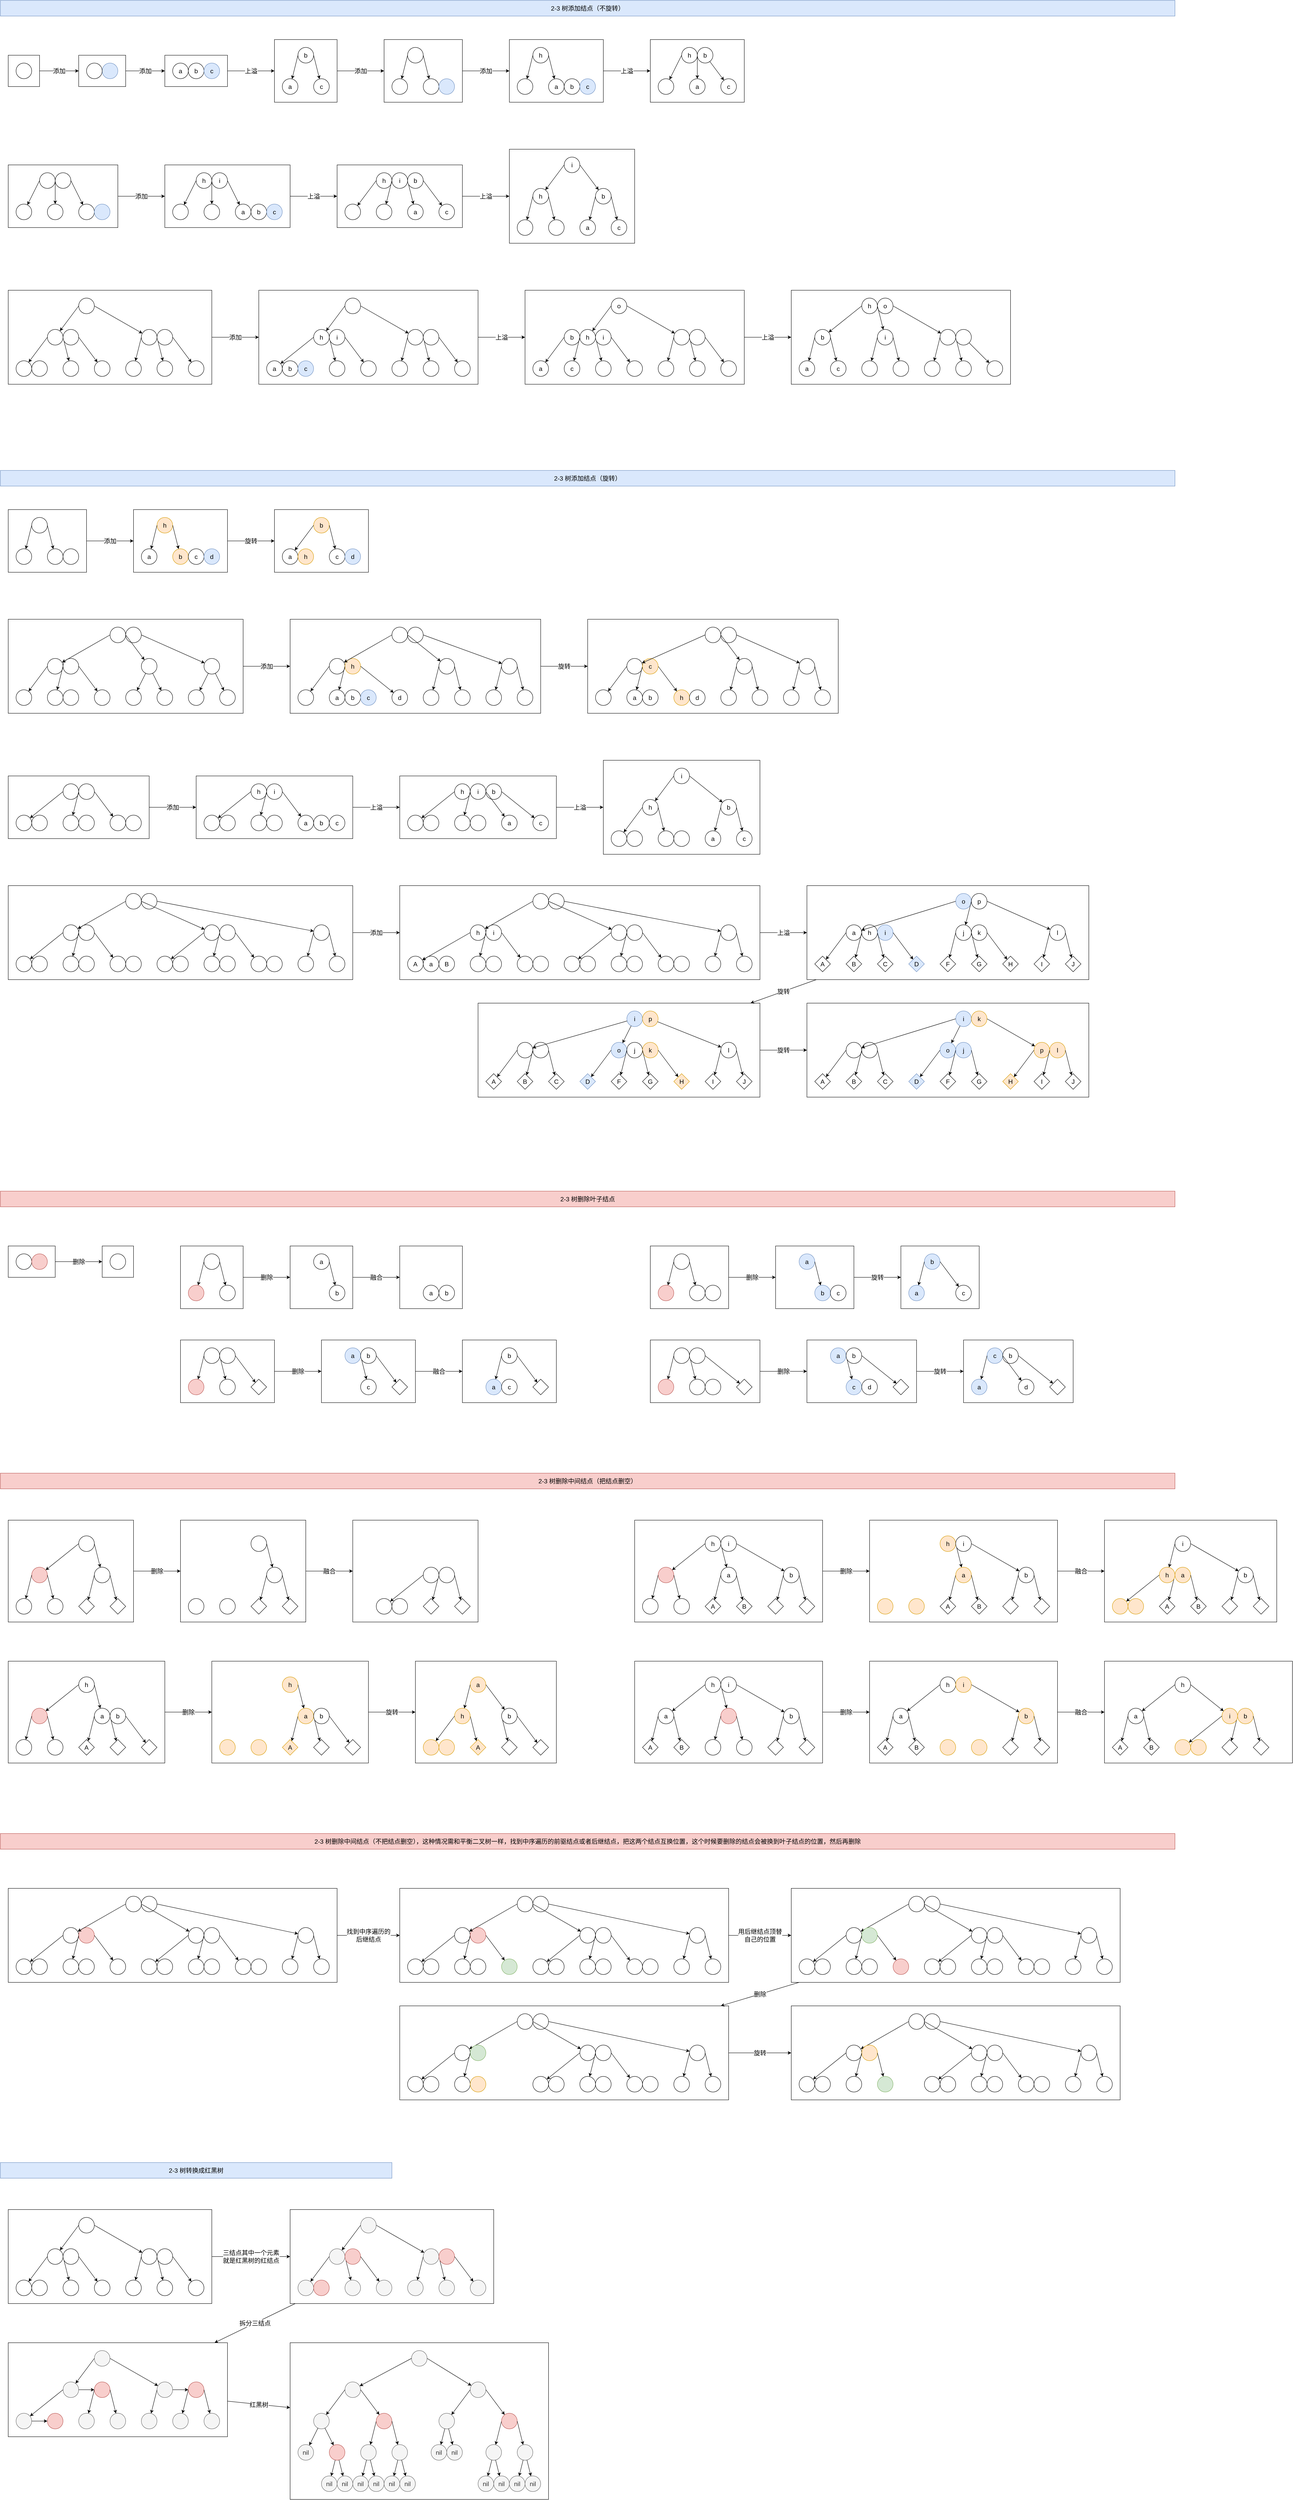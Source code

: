 <mxfile version="17.4.2" type="device"><diagram id="zIoazA2GMttxfUxlNVaQ" name="第 1 页"><mxGraphModel dx="1564" dy="937" grid="1" gridSize="10" guides="0" tooltips="1" connect="1" arrows="1" fold="1" page="1" pageScale="1" pageWidth="827" pageHeight="1169" math="0" shadow="0"><root><mxCell id="0"/><mxCell id="1" parent="0"/><mxCell id="4WtpyzwiHFHUrOChrAGM-645" value="" style="rounded=0;whiteSpace=wrap;html=1;fontSize=16;fillColor=none;container=0;" parent="1" vertex="1"><mxGeometry x="2140" y="2340" width="720" height="240" as="geometry"/></mxCell><mxCell id="4WtpyzwiHFHUrOChrAGM-89" value="2-3 树添加结点（不旋转）" style="rounded=0;whiteSpace=wrap;html=1;fontSize=16;fillColor=#dae8fc;strokeColor=#6c8ebf;" parent="1" vertex="1"><mxGeometry x="80" y="80" width="3000" height="40" as="geometry"/></mxCell><mxCell id="4WtpyzwiHFHUrOChrAGM-90" value="" style="group;fontSize=16;" parent="1" vertex="1" connectable="0"><mxGeometry x="100" y="220" width="80" height="80" as="geometry"/></mxCell><mxCell id="4WtpyzwiHFHUrOChrAGM-6" value="" style="rounded=0;whiteSpace=wrap;html=1;fontSize=16;fillColor=none;" parent="4WtpyzwiHFHUrOChrAGM-90" vertex="1"><mxGeometry width="80" height="80" as="geometry"/></mxCell><mxCell id="4WtpyzwiHFHUrOChrAGM-1" value="" style="ellipse;whiteSpace=wrap;html=1;aspect=fixed;fontSize=16;" parent="4WtpyzwiHFHUrOChrAGM-90" vertex="1"><mxGeometry x="20" y="20" width="40" height="40" as="geometry"/></mxCell><mxCell id="4WtpyzwiHFHUrOChrAGM-91" value="" style="group;fontSize=16;" parent="1" vertex="1" connectable="0"><mxGeometry x="280" y="220" width="120" height="80" as="geometry"/></mxCell><mxCell id="4WtpyzwiHFHUrOChrAGM-7" value="" style="rounded=0;whiteSpace=wrap;html=1;fontSize=16;fillColor=none;" parent="4WtpyzwiHFHUrOChrAGM-91" vertex="1"><mxGeometry width="120" height="80" as="geometry"/></mxCell><mxCell id="4WtpyzwiHFHUrOChrAGM-2" value="" style="ellipse;whiteSpace=wrap;html=1;aspect=fixed;fontSize=16;fillColor=#dae8fc;strokeColor=#6c8ebf;" parent="4WtpyzwiHFHUrOChrAGM-91" vertex="1"><mxGeometry x="60" y="20" width="40" height="40" as="geometry"/></mxCell><mxCell id="4WtpyzwiHFHUrOChrAGM-4" value="" style="ellipse;whiteSpace=wrap;html=1;aspect=fixed;fontSize=16;" parent="4WtpyzwiHFHUrOChrAGM-91" vertex="1"><mxGeometry x="20" y="20" width="40" height="40" as="geometry"/></mxCell><mxCell id="4WtpyzwiHFHUrOChrAGM-99" value="" style="endArrow=classic;html=1;rounded=0;fontSize=16;" parent="1" source="4WtpyzwiHFHUrOChrAGM-6" target="4WtpyzwiHFHUrOChrAGM-7" edge="1"><mxGeometry width="50" height="50" relative="1" as="geometry"><mxPoint x="410" y="440" as="sourcePoint"/><mxPoint x="690" y="420" as="targetPoint"/></mxGeometry></mxCell><mxCell id="4WtpyzwiHFHUrOChrAGM-100" value="添加" style="edgeLabel;html=1;align=center;verticalAlign=middle;resizable=0;points=[];fontSize=16;" parent="4WtpyzwiHFHUrOChrAGM-99" vertex="1" connectable="0"><mxGeometry relative="1" as="geometry"><mxPoint as="offset"/></mxGeometry></mxCell><mxCell id="4WtpyzwiHFHUrOChrAGM-101" value="" style="endArrow=classic;html=1;rounded=0;fontSize=16;" parent="1" source="4WtpyzwiHFHUrOChrAGM-7" target="4WtpyzwiHFHUrOChrAGM-10" edge="1"><mxGeometry width="50" height="50" relative="1" as="geometry"><mxPoint x="190.0" y="270" as="sourcePoint"/><mxPoint x="290.0" y="270" as="targetPoint"/></mxGeometry></mxCell><mxCell id="4WtpyzwiHFHUrOChrAGM-102" value="添加" style="edgeLabel;html=1;align=center;verticalAlign=middle;resizable=0;points=[];fontSize=16;" parent="4WtpyzwiHFHUrOChrAGM-101" vertex="1" connectable="0"><mxGeometry relative="1" as="geometry"><mxPoint as="offset"/></mxGeometry></mxCell><mxCell id="4WtpyzwiHFHUrOChrAGM-103" value="" style="endArrow=classic;html=1;rounded=0;fontSize=16;" parent="1" source="4WtpyzwiHFHUrOChrAGM-12" target="4WtpyzwiHFHUrOChrAGM-18" edge="1"><mxGeometry width="50" height="50" relative="1" as="geometry"><mxPoint x="410" y="230" as="sourcePoint"/><mxPoint x="510" y="230" as="targetPoint"/></mxGeometry></mxCell><mxCell id="4WtpyzwiHFHUrOChrAGM-104" value="添加" style="edgeLabel;html=1;align=center;verticalAlign=middle;resizable=0;points=[];fontSize=16;" parent="4WtpyzwiHFHUrOChrAGM-103" vertex="1" connectable="0"><mxGeometry relative="1" as="geometry"><mxPoint as="offset"/></mxGeometry></mxCell><mxCell id="4WtpyzwiHFHUrOChrAGM-106" value="" style="endArrow=classic;html=1;rounded=0;fontSize=16;" parent="1" source="4WtpyzwiHFHUrOChrAGM-18" target="4WtpyzwiHFHUrOChrAGM-25" edge="1"><mxGeometry width="50" height="50" relative="1" as="geometry"><mxPoint x="1330" y="340" as="sourcePoint"/><mxPoint x="1270.0" y="230" as="targetPoint"/></mxGeometry></mxCell><mxCell id="4WtpyzwiHFHUrOChrAGM-107" value="添加" style="edgeLabel;html=1;align=center;verticalAlign=middle;resizable=0;points=[];fontSize=16;" parent="4WtpyzwiHFHUrOChrAGM-106" vertex="1" connectable="0"><mxGeometry relative="1" as="geometry"><mxPoint as="offset"/></mxGeometry></mxCell><mxCell id="4WtpyzwiHFHUrOChrAGM-108" value="" style="group;fontSize=16;" parent="1" vertex="1" connectable="0"><mxGeometry x="1060" y="180" width="200" height="160" as="geometry"/></mxCell><mxCell id="4WtpyzwiHFHUrOChrAGM-18" value="" style="rounded=0;whiteSpace=wrap;html=1;fontSize=16;fillColor=none;" parent="4WtpyzwiHFHUrOChrAGM-108" vertex="1"><mxGeometry width="200" height="160" as="geometry"/></mxCell><mxCell id="4WtpyzwiHFHUrOChrAGM-19" value="" style="ellipse;whiteSpace=wrap;html=1;aspect=fixed;fontSize=16;" parent="4WtpyzwiHFHUrOChrAGM-108" vertex="1"><mxGeometry x="60" y="20" width="40" height="40" as="geometry"/></mxCell><mxCell id="4WtpyzwiHFHUrOChrAGM-20" value="" style="ellipse;whiteSpace=wrap;html=1;aspect=fixed;fontSize=16;" parent="4WtpyzwiHFHUrOChrAGM-108" vertex="1"><mxGeometry x="20" y="100" width="40" height="40" as="geometry"/></mxCell><mxCell id="4WtpyzwiHFHUrOChrAGM-21" value="" style="ellipse;whiteSpace=wrap;html=1;aspect=fixed;fontSize=16;" parent="4WtpyzwiHFHUrOChrAGM-108" vertex="1"><mxGeometry x="100" y="100" width="40" height="40" as="geometry"/></mxCell><mxCell id="4WtpyzwiHFHUrOChrAGM-22" value="" style="endArrow=classic;html=1;rounded=0;fontSize=16;exitX=0;exitY=0.5;exitDx=0;exitDy=0;" parent="4WtpyzwiHFHUrOChrAGM-108" source="4WtpyzwiHFHUrOChrAGM-19" target="4WtpyzwiHFHUrOChrAGM-20" edge="1"><mxGeometry width="50" height="50" relative="1" as="geometry"><mxPoint x="60" y="10" as="sourcePoint"/><mxPoint x="110" y="-40" as="targetPoint"/></mxGeometry></mxCell><mxCell id="4WtpyzwiHFHUrOChrAGM-23" value="" style="endArrow=classic;html=1;rounded=0;fontSize=16;exitX=1;exitY=0.5;exitDx=0;exitDy=0;" parent="4WtpyzwiHFHUrOChrAGM-108" source="4WtpyzwiHFHUrOChrAGM-19" target="4WtpyzwiHFHUrOChrAGM-21" edge="1"><mxGeometry width="50" height="50" relative="1" as="geometry"><mxPoint x="80.006" y="77.324" as="sourcePoint"/><mxPoint x="59.923" y="112.635" as="targetPoint"/></mxGeometry></mxCell><mxCell id="4WtpyzwiHFHUrOChrAGM-24" value="" style="ellipse;whiteSpace=wrap;html=1;aspect=fixed;fontSize=16;fillColor=#dae8fc;strokeColor=#6c8ebf;" parent="4WtpyzwiHFHUrOChrAGM-108" vertex="1"><mxGeometry x="140" y="100" width="40" height="40" as="geometry"/></mxCell><mxCell id="4WtpyzwiHFHUrOChrAGM-113" value="" style="endArrow=classic;html=1;rounded=0;fontSize=16;" parent="1" source="4WtpyzwiHFHUrOChrAGM-42" target="4WtpyzwiHFHUrOChrAGM-52" edge="1"><mxGeometry width="50" height="50" relative="1" as="geometry"><mxPoint x="440" y="620" as="sourcePoint"/><mxPoint x="390" y="530.606" as="targetPoint"/></mxGeometry></mxCell><mxCell id="4WtpyzwiHFHUrOChrAGM-114" value="添加" style="edgeLabel;html=1;align=center;verticalAlign=middle;resizable=0;points=[];fontSize=16;" parent="4WtpyzwiHFHUrOChrAGM-113" vertex="1" connectable="0"><mxGeometry relative="1" as="geometry"><mxPoint as="offset"/></mxGeometry></mxCell><mxCell id="4WtpyzwiHFHUrOChrAGM-123" value="" style="group;fontSize=16;" parent="1" vertex="1" connectable="0"><mxGeometry x="100" y="500" width="280" height="160" as="geometry"/></mxCell><mxCell id="4WtpyzwiHFHUrOChrAGM-42" value="" style="rounded=0;whiteSpace=wrap;html=1;fontSize=16;fillColor=none;" parent="4WtpyzwiHFHUrOChrAGM-123" vertex="1"><mxGeometry width="280" height="160" as="geometry"/></mxCell><mxCell id="4WtpyzwiHFHUrOChrAGM-43" value="" style="ellipse;whiteSpace=wrap;html=1;aspect=fixed;fontSize=16;" parent="4WtpyzwiHFHUrOChrAGM-123" vertex="1"><mxGeometry x="80" y="20" width="40" height="40" as="geometry"/></mxCell><mxCell id="4WtpyzwiHFHUrOChrAGM-44" value="" style="ellipse;whiteSpace=wrap;html=1;aspect=fixed;fontSize=16;" parent="4WtpyzwiHFHUrOChrAGM-123" vertex="1"><mxGeometry x="20" y="100" width="40" height="40" as="geometry"/></mxCell><mxCell id="4WtpyzwiHFHUrOChrAGM-45" value="" style="ellipse;whiteSpace=wrap;html=1;aspect=fixed;fontSize=16;" parent="4WtpyzwiHFHUrOChrAGM-123" vertex="1"><mxGeometry x="100" y="100" width="40" height="40" as="geometry"/></mxCell><mxCell id="4WtpyzwiHFHUrOChrAGM-46" value="" style="endArrow=classic;html=1;rounded=0;fontSize=16;exitX=0;exitY=0.5;exitDx=0;exitDy=0;" parent="4WtpyzwiHFHUrOChrAGM-123" source="4WtpyzwiHFHUrOChrAGM-43" target="4WtpyzwiHFHUrOChrAGM-44" edge="1"><mxGeometry width="50" height="50" relative="1" as="geometry"><mxPoint x="60" y="10" as="sourcePoint"/><mxPoint x="110" y="-40" as="targetPoint"/></mxGeometry></mxCell><mxCell id="4WtpyzwiHFHUrOChrAGM-47" value="" style="endArrow=classic;html=1;rounded=0;fontSize=16;exitX=1;exitY=0.5;exitDx=0;exitDy=0;" parent="4WtpyzwiHFHUrOChrAGM-123" source="4WtpyzwiHFHUrOChrAGM-43" target="4WtpyzwiHFHUrOChrAGM-45" edge="1"><mxGeometry width="50" height="50" relative="1" as="geometry"><mxPoint x="80.006" y="77.324" as="sourcePoint"/><mxPoint x="59.923" y="112.635" as="targetPoint"/></mxGeometry></mxCell><mxCell id="4WtpyzwiHFHUrOChrAGM-48" value="" style="ellipse;whiteSpace=wrap;html=1;aspect=fixed;fontSize=16;" parent="4WtpyzwiHFHUrOChrAGM-123" vertex="1"><mxGeometry x="120" y="20" width="40" height="40" as="geometry"/></mxCell><mxCell id="4WtpyzwiHFHUrOChrAGM-49" value="" style="ellipse;whiteSpace=wrap;html=1;aspect=fixed;fontSize=16;" parent="4WtpyzwiHFHUrOChrAGM-123" vertex="1"><mxGeometry x="180" y="100" width="40" height="40" as="geometry"/></mxCell><mxCell id="4WtpyzwiHFHUrOChrAGM-50" value="" style="endArrow=classic;html=1;rounded=0;fontSize=16;exitX=1;exitY=0.5;exitDx=0;exitDy=0;" parent="4WtpyzwiHFHUrOChrAGM-123" source="4WtpyzwiHFHUrOChrAGM-48" target="4WtpyzwiHFHUrOChrAGM-49" edge="1"><mxGeometry width="50" height="50" relative="1" as="geometry"><mxPoint x="99.994" y="77.324" as="sourcePoint"/><mxPoint x="120.077" y="112.635" as="targetPoint"/></mxGeometry></mxCell><mxCell id="4WtpyzwiHFHUrOChrAGM-51" value="" style="ellipse;whiteSpace=wrap;html=1;aspect=fixed;fontSize=16;fillColor=#dae8fc;strokeColor=#6c8ebf;" parent="4WtpyzwiHFHUrOChrAGM-123" vertex="1"><mxGeometry x="220" y="100" width="40" height="40" as="geometry"/></mxCell><mxCell id="4WtpyzwiHFHUrOChrAGM-325" value="" style="endArrow=classic;html=1;rounded=0;fontSize=16;" parent="1" source="4WtpyzwiHFHUrOChrAGM-280" target="4WtpyzwiHFHUrOChrAGM-301" edge="1"><mxGeometry width="50" height="50" relative="1" as="geometry"><mxPoint x="550" y="590" as="sourcePoint"/><mxPoint x="670" y="590" as="targetPoint"/></mxGeometry></mxCell><mxCell id="4WtpyzwiHFHUrOChrAGM-326" value="添加" style="edgeLabel;html=1;align=center;verticalAlign=middle;resizable=0;points=[];fontSize=16;" parent="4WtpyzwiHFHUrOChrAGM-325" vertex="1" connectable="0"><mxGeometry relative="1" as="geometry"><mxPoint as="offset"/></mxGeometry></mxCell><mxCell id="4WtpyzwiHFHUrOChrAGM-381" value="" style="group;fontSize=16;" parent="1" vertex="1" connectable="0"><mxGeometry x="100" y="820" width="520" height="240" as="geometry"/></mxCell><mxCell id="4WtpyzwiHFHUrOChrAGM-280" value="" style="rounded=0;whiteSpace=wrap;html=1;fontSize=16;fillColor=none;container=0;" parent="4WtpyzwiHFHUrOChrAGM-381" vertex="1"><mxGeometry width="520" height="240" as="geometry"/></mxCell><mxCell id="4WtpyzwiHFHUrOChrAGM-281" value="" style="ellipse;whiteSpace=wrap;html=1;aspect=fixed;fontSize=16;container=0;" parent="4WtpyzwiHFHUrOChrAGM-381" vertex="1"><mxGeometry x="100" y="100" width="40" height="40" as="geometry"/></mxCell><mxCell id="4WtpyzwiHFHUrOChrAGM-282" value="" style="ellipse;whiteSpace=wrap;html=1;aspect=fixed;fontSize=16;container=0;" parent="4WtpyzwiHFHUrOChrAGM-381" vertex="1"><mxGeometry x="20" y="180" width="40" height="40" as="geometry"/></mxCell><mxCell id="4WtpyzwiHFHUrOChrAGM-283" value="" style="ellipse;whiteSpace=wrap;html=1;aspect=fixed;fontSize=16;container=0;" parent="4WtpyzwiHFHUrOChrAGM-381" vertex="1"><mxGeometry x="140" y="180" width="40" height="40" as="geometry"/></mxCell><mxCell id="4WtpyzwiHFHUrOChrAGM-284" value="" style="endArrow=classic;html=1;rounded=0;fontSize=16;exitX=0;exitY=0.5;exitDx=0;exitDy=0;" parent="4WtpyzwiHFHUrOChrAGM-381" source="4WtpyzwiHFHUrOChrAGM-281" target="4WtpyzwiHFHUrOChrAGM-282" edge="1"><mxGeometry width="50" height="50" relative="1" as="geometry"><mxPoint x="100" y="90" as="sourcePoint"/><mxPoint x="150" y="40" as="targetPoint"/></mxGeometry></mxCell><mxCell id="4WtpyzwiHFHUrOChrAGM-285" value="" style="endArrow=classic;html=1;rounded=0;fontSize=16;exitX=0;exitY=0.5;exitDx=0;exitDy=0;" parent="4WtpyzwiHFHUrOChrAGM-381" source="4WtpyzwiHFHUrOChrAGM-290" target="4WtpyzwiHFHUrOChrAGM-283" edge="1"><mxGeometry width="50" height="50" relative="1" as="geometry"><mxPoint x="120.006" y="157.324" as="sourcePoint"/><mxPoint x="99.923" y="192.635" as="targetPoint"/></mxGeometry></mxCell><mxCell id="4WtpyzwiHFHUrOChrAGM-286" value="" style="ellipse;whiteSpace=wrap;html=1;aspect=fixed;fontSize=16;container=0;" parent="4WtpyzwiHFHUrOChrAGM-381" vertex="1"><mxGeometry x="180" y="20" width="40" height="40" as="geometry"/></mxCell><mxCell id="4WtpyzwiHFHUrOChrAGM-287" value="" style="endArrow=classic;html=1;rounded=0;fontSize=16;exitX=0;exitY=0.5;exitDx=0;exitDy=0;" parent="4WtpyzwiHFHUrOChrAGM-381" source="4WtpyzwiHFHUrOChrAGM-286" target="4WtpyzwiHFHUrOChrAGM-281" edge="1"><mxGeometry width="50" height="50" relative="1" as="geometry"><mxPoint x="170" y="160" as="sourcePoint"/><mxPoint x="170" y="190" as="targetPoint"/></mxGeometry></mxCell><mxCell id="4WtpyzwiHFHUrOChrAGM-288" value="" style="endArrow=classic;html=1;rounded=0;fontSize=16;exitX=1;exitY=0.5;exitDx=0;exitDy=0;" parent="4WtpyzwiHFHUrOChrAGM-381" source="4WtpyzwiHFHUrOChrAGM-286" target="4WtpyzwiHFHUrOChrAGM-293" edge="1"><mxGeometry width="50" height="50" relative="1" as="geometry"><mxPoint x="200.006" y="87.324" as="sourcePoint"/><mxPoint x="265.858" y="105.858" as="targetPoint"/></mxGeometry></mxCell><mxCell id="4WtpyzwiHFHUrOChrAGM-289" value="" style="ellipse;whiteSpace=wrap;html=1;aspect=fixed;fontSize=16;container=0;" parent="4WtpyzwiHFHUrOChrAGM-381" vertex="1"><mxGeometry x="220" y="180" width="40" height="40" as="geometry"/></mxCell><mxCell id="4WtpyzwiHFHUrOChrAGM-290" value="" style="ellipse;whiteSpace=wrap;html=1;aspect=fixed;fontSize=16;container=0;" parent="4WtpyzwiHFHUrOChrAGM-381" vertex="1"><mxGeometry x="140" y="100" width="40" height="40" as="geometry"/></mxCell><mxCell id="4WtpyzwiHFHUrOChrAGM-291" value="" style="ellipse;whiteSpace=wrap;html=1;aspect=fixed;fontSize=16;container=0;" parent="4WtpyzwiHFHUrOChrAGM-381" vertex="1"><mxGeometry x="300" y="180" width="40" height="40" as="geometry"/></mxCell><mxCell id="4WtpyzwiHFHUrOChrAGM-292" value="" style="endArrow=classic;html=1;rounded=0;fontSize=16;exitX=0;exitY=0.5;exitDx=0;exitDy=0;" parent="4WtpyzwiHFHUrOChrAGM-381" source="4WtpyzwiHFHUrOChrAGM-293" target="4WtpyzwiHFHUrOChrAGM-291" edge="1"><mxGeometry width="50" height="50" relative="1" as="geometry"><mxPoint x="219.994" y="157.324" as="sourcePoint"/><mxPoint x="240.077" y="192.635" as="targetPoint"/></mxGeometry></mxCell><mxCell id="4WtpyzwiHFHUrOChrAGM-293" value="" style="ellipse;whiteSpace=wrap;html=1;aspect=fixed;fontSize=16;container=0;" parent="4WtpyzwiHFHUrOChrAGM-381" vertex="1"><mxGeometry x="340" y="100" width="40" height="40" as="geometry"/></mxCell><mxCell id="4WtpyzwiHFHUrOChrAGM-294" value="" style="ellipse;whiteSpace=wrap;html=1;aspect=fixed;fontSize=16;container=0;" parent="4WtpyzwiHFHUrOChrAGM-381" vertex="1"><mxGeometry x="380" y="180" width="40" height="40" as="geometry"/></mxCell><mxCell id="4WtpyzwiHFHUrOChrAGM-295" value="" style="endArrow=classic;html=1;rounded=0;fontSize=16;exitX=0;exitY=0.5;exitDx=0;exitDy=0;" parent="4WtpyzwiHFHUrOChrAGM-381" source="4WtpyzwiHFHUrOChrAGM-296" target="4WtpyzwiHFHUrOChrAGM-294" edge="1"><mxGeometry width="50" height="50" relative="1" as="geometry"><mxPoint x="282.969" y="155.225" as="sourcePoint"/><mxPoint x="316.984" y="194.815" as="targetPoint"/></mxGeometry></mxCell><mxCell id="4WtpyzwiHFHUrOChrAGM-296" value="" style="ellipse;whiteSpace=wrap;html=1;aspect=fixed;fontSize=16;container=0;" parent="4WtpyzwiHFHUrOChrAGM-381" vertex="1"><mxGeometry x="380" y="100" width="40" height="40" as="geometry"/></mxCell><mxCell id="4WtpyzwiHFHUrOChrAGM-297" value="" style="ellipse;whiteSpace=wrap;html=1;aspect=fixed;fontSize=16;container=0;" parent="4WtpyzwiHFHUrOChrAGM-381" vertex="1"><mxGeometry x="460" y="180" width="40" height="40" as="geometry"/></mxCell><mxCell id="4WtpyzwiHFHUrOChrAGM-298" value="" style="endArrow=classic;html=1;rounded=0;fontSize=16;exitX=1;exitY=0.5;exitDx=0;exitDy=0;" parent="4WtpyzwiHFHUrOChrAGM-381" source="4WtpyzwiHFHUrOChrAGM-296" target="4WtpyzwiHFHUrOChrAGM-297" edge="1"><mxGeometry width="50" height="50" relative="1" as="geometry"><mxPoint x="378.944" y="147.889" as="sourcePoint"/><mxPoint x="401.056" y="192.111" as="targetPoint"/></mxGeometry></mxCell><mxCell id="4WtpyzwiHFHUrOChrAGM-299" value="" style="endArrow=classic;html=1;rounded=0;fontSize=16;exitX=1;exitY=0.5;exitDx=0;exitDy=0;" parent="4WtpyzwiHFHUrOChrAGM-381" source="4WtpyzwiHFHUrOChrAGM-290" target="4WtpyzwiHFHUrOChrAGM-289" edge="1"><mxGeometry width="50" height="50" relative="1" as="geometry"><mxPoint x="138.944" y="147.889" as="sourcePoint"/><mxPoint x="161.056" y="192.111" as="targetPoint"/></mxGeometry></mxCell><mxCell id="4WtpyzwiHFHUrOChrAGM-300" value="" style="ellipse;whiteSpace=wrap;html=1;aspect=fixed;fontSize=16;container=0;" parent="4WtpyzwiHFHUrOChrAGM-381" vertex="1"><mxGeometry x="60" y="180" width="40" height="40" as="geometry"/></mxCell><mxCell id="4WtpyzwiHFHUrOChrAGM-382" value="" style="group;fontSize=16;" parent="1" vertex="1" connectable="0"><mxGeometry x="740" y="820" width="1920" height="240" as="geometry"/></mxCell><mxCell id="4WtpyzwiHFHUrOChrAGM-301" value="" style="rounded=0;whiteSpace=wrap;html=1;fontSize=16;fillColor=none;container=0;" parent="4WtpyzwiHFHUrOChrAGM-382" vertex="1"><mxGeometry width="560" height="240" as="geometry"/></mxCell><mxCell id="4WtpyzwiHFHUrOChrAGM-302" value="h" style="ellipse;whiteSpace=wrap;html=1;aspect=fixed;fontSize=16;container=0;" parent="4WtpyzwiHFHUrOChrAGM-382" vertex="1"><mxGeometry x="140" y="100" width="40" height="40" as="geometry"/></mxCell><mxCell id="4WtpyzwiHFHUrOChrAGM-303" value="a" style="ellipse;whiteSpace=wrap;html=1;aspect=fixed;fontSize=16;container=0;" parent="4WtpyzwiHFHUrOChrAGM-382" vertex="1"><mxGeometry x="20" y="180" width="40" height="40" as="geometry"/></mxCell><mxCell id="4WtpyzwiHFHUrOChrAGM-304" value="" style="ellipse;whiteSpace=wrap;html=1;aspect=fixed;fontSize=16;container=0;" parent="4WtpyzwiHFHUrOChrAGM-382" vertex="1"><mxGeometry x="180" y="180" width="40" height="40" as="geometry"/></mxCell><mxCell id="4WtpyzwiHFHUrOChrAGM-305" value="" style="endArrow=classic;html=1;rounded=0;fontSize=16;exitX=0;exitY=0.5;exitDx=0;exitDy=0;" parent="4WtpyzwiHFHUrOChrAGM-382" source="4WtpyzwiHFHUrOChrAGM-302" target="4WtpyzwiHFHUrOChrAGM-303" edge="1"><mxGeometry width="50" height="50" relative="1" as="geometry"><mxPoint x="140" y="90" as="sourcePoint"/><mxPoint x="190" y="40" as="targetPoint"/></mxGeometry></mxCell><mxCell id="4WtpyzwiHFHUrOChrAGM-306" value="" style="endArrow=classic;html=1;rounded=0;fontSize=16;exitX=1;exitY=0.5;exitDx=0;exitDy=0;" parent="4WtpyzwiHFHUrOChrAGM-382" source="4WtpyzwiHFHUrOChrAGM-302" target="4WtpyzwiHFHUrOChrAGM-304" edge="1"><mxGeometry width="50" height="50" relative="1" as="geometry"><mxPoint x="160.006" y="157.324" as="sourcePoint"/><mxPoint x="139.923" y="192.635" as="targetPoint"/></mxGeometry></mxCell><mxCell id="4WtpyzwiHFHUrOChrAGM-307" value="" style="ellipse;whiteSpace=wrap;html=1;aspect=fixed;fontSize=16;container=0;" parent="4WtpyzwiHFHUrOChrAGM-382" vertex="1"><mxGeometry x="220" y="20" width="40" height="40" as="geometry"/></mxCell><mxCell id="4WtpyzwiHFHUrOChrAGM-308" value="" style="endArrow=classic;html=1;rounded=0;fontSize=16;exitX=0;exitY=0.5;exitDx=0;exitDy=0;" parent="4WtpyzwiHFHUrOChrAGM-382" source="4WtpyzwiHFHUrOChrAGM-307" target="4WtpyzwiHFHUrOChrAGM-302" edge="1"><mxGeometry width="50" height="50" relative="1" as="geometry"><mxPoint x="210" y="160" as="sourcePoint"/><mxPoint x="210" y="190" as="targetPoint"/></mxGeometry></mxCell><mxCell id="4WtpyzwiHFHUrOChrAGM-309" value="" style="endArrow=classic;html=1;rounded=0;fontSize=16;exitX=1;exitY=0.5;exitDx=0;exitDy=0;" parent="4WtpyzwiHFHUrOChrAGM-382" source="4WtpyzwiHFHUrOChrAGM-307" target="4WtpyzwiHFHUrOChrAGM-314" edge="1"><mxGeometry width="50" height="50" relative="1" as="geometry"><mxPoint x="240.006" y="87.324" as="sourcePoint"/><mxPoint x="305.858" y="105.858" as="targetPoint"/></mxGeometry></mxCell><mxCell id="4WtpyzwiHFHUrOChrAGM-310" value="" style="ellipse;whiteSpace=wrap;html=1;aspect=fixed;fontSize=16;container=0;" parent="4WtpyzwiHFHUrOChrAGM-382" vertex="1"><mxGeometry x="260" y="180" width="40" height="40" as="geometry"/></mxCell><mxCell id="4WtpyzwiHFHUrOChrAGM-311" value="i" style="ellipse;whiteSpace=wrap;html=1;aspect=fixed;fontSize=16;container=0;" parent="4WtpyzwiHFHUrOChrAGM-382" vertex="1"><mxGeometry x="180" y="100" width="40" height="40" as="geometry"/></mxCell><mxCell id="4WtpyzwiHFHUrOChrAGM-312" value="" style="ellipse;whiteSpace=wrap;html=1;aspect=fixed;fontSize=16;container=0;" parent="4WtpyzwiHFHUrOChrAGM-382" vertex="1"><mxGeometry x="340" y="180" width="40" height="40" as="geometry"/></mxCell><mxCell id="4WtpyzwiHFHUrOChrAGM-313" value="" style="endArrow=classic;html=1;rounded=0;fontSize=16;exitX=0;exitY=0.5;exitDx=0;exitDy=0;" parent="4WtpyzwiHFHUrOChrAGM-382" source="4WtpyzwiHFHUrOChrAGM-314" target="4WtpyzwiHFHUrOChrAGM-312" edge="1"><mxGeometry width="50" height="50" relative="1" as="geometry"><mxPoint x="259.994" y="157.324" as="sourcePoint"/><mxPoint x="280.077" y="192.635" as="targetPoint"/></mxGeometry></mxCell><mxCell id="4WtpyzwiHFHUrOChrAGM-314" value="" style="ellipse;whiteSpace=wrap;html=1;aspect=fixed;fontSize=16;container=0;" parent="4WtpyzwiHFHUrOChrAGM-382" vertex="1"><mxGeometry x="380" y="100" width="40" height="40" as="geometry"/></mxCell><mxCell id="4WtpyzwiHFHUrOChrAGM-315" value="" style="ellipse;whiteSpace=wrap;html=1;aspect=fixed;fontSize=16;container=0;" parent="4WtpyzwiHFHUrOChrAGM-382" vertex="1"><mxGeometry x="420" y="180" width="40" height="40" as="geometry"/></mxCell><mxCell id="4WtpyzwiHFHUrOChrAGM-316" value="" style="endArrow=classic;html=1;rounded=0;fontSize=16;exitX=0;exitY=0.5;exitDx=0;exitDy=0;" parent="4WtpyzwiHFHUrOChrAGM-382" source="4WtpyzwiHFHUrOChrAGM-317" target="4WtpyzwiHFHUrOChrAGM-315" edge="1"><mxGeometry width="50" height="50" relative="1" as="geometry"><mxPoint x="322.969" y="155.225" as="sourcePoint"/><mxPoint x="356.984" y="194.815" as="targetPoint"/></mxGeometry></mxCell><mxCell id="4WtpyzwiHFHUrOChrAGM-317" value="" style="ellipse;whiteSpace=wrap;html=1;aspect=fixed;fontSize=16;container=0;" parent="4WtpyzwiHFHUrOChrAGM-382" vertex="1"><mxGeometry x="420" y="100" width="40" height="40" as="geometry"/></mxCell><mxCell id="4WtpyzwiHFHUrOChrAGM-318" value="" style="ellipse;whiteSpace=wrap;html=1;aspect=fixed;fontSize=16;container=0;" parent="4WtpyzwiHFHUrOChrAGM-382" vertex="1"><mxGeometry x="500" y="180" width="40" height="40" as="geometry"/></mxCell><mxCell id="4WtpyzwiHFHUrOChrAGM-319" value="" style="endArrow=classic;html=1;rounded=0;fontSize=16;exitX=1;exitY=0.5;exitDx=0;exitDy=0;" parent="4WtpyzwiHFHUrOChrAGM-382" source="4WtpyzwiHFHUrOChrAGM-317" target="4WtpyzwiHFHUrOChrAGM-318" edge="1"><mxGeometry width="50" height="50" relative="1" as="geometry"><mxPoint x="418.944" y="147.889" as="sourcePoint"/><mxPoint x="441.056" y="192.111" as="targetPoint"/></mxGeometry></mxCell><mxCell id="4WtpyzwiHFHUrOChrAGM-320" value="" style="endArrow=classic;html=1;rounded=0;fontSize=16;exitX=1;exitY=0.5;exitDx=0;exitDy=0;" parent="4WtpyzwiHFHUrOChrAGM-382" source="4WtpyzwiHFHUrOChrAGM-311" target="4WtpyzwiHFHUrOChrAGM-310" edge="1"><mxGeometry width="50" height="50" relative="1" as="geometry"><mxPoint x="178.944" y="147.889" as="sourcePoint"/><mxPoint x="201.056" y="192.111" as="targetPoint"/></mxGeometry></mxCell><mxCell id="4WtpyzwiHFHUrOChrAGM-321" value="b" style="ellipse;whiteSpace=wrap;html=1;aspect=fixed;fontSize=16;container=0;" parent="4WtpyzwiHFHUrOChrAGM-382" vertex="1"><mxGeometry x="60" y="180" width="40" height="40" as="geometry"/></mxCell><mxCell id="4WtpyzwiHFHUrOChrAGM-322" value="c" style="ellipse;whiteSpace=wrap;html=1;aspect=fixed;fontSize=16;container=0;fillColor=#dae8fc;strokeColor=#6c8ebf;" parent="4WtpyzwiHFHUrOChrAGM-382" vertex="1"><mxGeometry x="100" y="180" width="40" height="40" as="geometry"/></mxCell><mxCell id="4WtpyzwiHFHUrOChrAGM-323" value="" style="endArrow=classic;html=1;rounded=0;fontSize=16;" parent="4WtpyzwiHFHUrOChrAGM-382" source="4WtpyzwiHFHUrOChrAGM-301" target="4WtpyzwiHFHUrOChrAGM-329" edge="1"><mxGeometry width="50" height="50" relative="1" as="geometry"><mxPoint x="410" y="-230" as="sourcePoint"/><mxPoint x="530" y="-230" as="targetPoint"/></mxGeometry></mxCell><mxCell id="4WtpyzwiHFHUrOChrAGM-324" value="上溢" style="edgeLabel;html=1;align=center;verticalAlign=middle;resizable=0;points=[];fontSize=16;" parent="4WtpyzwiHFHUrOChrAGM-323" vertex="1" connectable="0"><mxGeometry relative="1" as="geometry"><mxPoint as="offset"/></mxGeometry></mxCell><mxCell id="4WtpyzwiHFHUrOChrAGM-329" value="" style="rounded=0;whiteSpace=wrap;html=1;fontSize=16;fillColor=none;container=0;" parent="4WtpyzwiHFHUrOChrAGM-382" vertex="1"><mxGeometry x="680" width="560" height="240" as="geometry"/></mxCell><mxCell id="4WtpyzwiHFHUrOChrAGM-330" value="h" style="ellipse;whiteSpace=wrap;html=1;aspect=fixed;fontSize=16;container=0;" parent="4WtpyzwiHFHUrOChrAGM-382" vertex="1"><mxGeometry x="820" y="100" width="40" height="40" as="geometry"/></mxCell><mxCell id="4WtpyzwiHFHUrOChrAGM-331" value="a" style="ellipse;whiteSpace=wrap;html=1;aspect=fixed;fontSize=16;container=0;" parent="4WtpyzwiHFHUrOChrAGM-382" vertex="1"><mxGeometry x="700" y="180" width="40" height="40" as="geometry"/></mxCell><mxCell id="4WtpyzwiHFHUrOChrAGM-332" value="" style="ellipse;whiteSpace=wrap;html=1;aspect=fixed;fontSize=16;container=0;" parent="4WtpyzwiHFHUrOChrAGM-382" vertex="1"><mxGeometry x="860" y="180" width="40" height="40" as="geometry"/></mxCell><mxCell id="4WtpyzwiHFHUrOChrAGM-333" value="" style="endArrow=classic;html=1;rounded=0;fontSize=16;exitX=0;exitY=0.5;exitDx=0;exitDy=0;" parent="4WtpyzwiHFHUrOChrAGM-382" source="4WtpyzwiHFHUrOChrAGM-349" target="4WtpyzwiHFHUrOChrAGM-331" edge="1"><mxGeometry width="50" height="50" relative="1" as="geometry"><mxPoint x="820" y="90" as="sourcePoint"/><mxPoint x="870" y="40" as="targetPoint"/></mxGeometry></mxCell><mxCell id="4WtpyzwiHFHUrOChrAGM-334" value="" style="endArrow=classic;html=1;rounded=0;fontSize=16;exitX=0;exitY=0.5;exitDx=0;exitDy=0;" parent="4WtpyzwiHFHUrOChrAGM-382" source="4WtpyzwiHFHUrOChrAGM-339" target="4WtpyzwiHFHUrOChrAGM-332" edge="1"><mxGeometry width="50" height="50" relative="1" as="geometry"><mxPoint x="840.006" y="157.324" as="sourcePoint"/><mxPoint x="819.923" y="192.635" as="targetPoint"/></mxGeometry></mxCell><mxCell id="4WtpyzwiHFHUrOChrAGM-335" value="o" style="ellipse;whiteSpace=wrap;html=1;aspect=fixed;fontSize=16;container=0;" parent="4WtpyzwiHFHUrOChrAGM-382" vertex="1"><mxGeometry x="900" y="20" width="40" height="40" as="geometry"/></mxCell><mxCell id="4WtpyzwiHFHUrOChrAGM-336" value="" style="endArrow=classic;html=1;rounded=0;fontSize=16;exitX=0;exitY=0.5;exitDx=0;exitDy=0;" parent="4WtpyzwiHFHUrOChrAGM-382" source="4WtpyzwiHFHUrOChrAGM-335" target="4WtpyzwiHFHUrOChrAGM-330" edge="1"><mxGeometry width="50" height="50" relative="1" as="geometry"><mxPoint x="890" y="160" as="sourcePoint"/><mxPoint x="890" y="190" as="targetPoint"/></mxGeometry></mxCell><mxCell id="4WtpyzwiHFHUrOChrAGM-337" value="" style="endArrow=classic;html=1;rounded=0;fontSize=16;exitX=1;exitY=0.5;exitDx=0;exitDy=0;" parent="4WtpyzwiHFHUrOChrAGM-382" source="4WtpyzwiHFHUrOChrAGM-335" target="4WtpyzwiHFHUrOChrAGM-342" edge="1"><mxGeometry width="50" height="50" relative="1" as="geometry"><mxPoint x="920.006" y="87.324" as="sourcePoint"/><mxPoint x="985.858" y="105.858" as="targetPoint"/></mxGeometry></mxCell><mxCell id="4WtpyzwiHFHUrOChrAGM-338" value="" style="ellipse;whiteSpace=wrap;html=1;aspect=fixed;fontSize=16;container=0;" parent="4WtpyzwiHFHUrOChrAGM-382" vertex="1"><mxGeometry x="940" y="180" width="40" height="40" as="geometry"/></mxCell><mxCell id="4WtpyzwiHFHUrOChrAGM-339" value="i" style="ellipse;whiteSpace=wrap;html=1;aspect=fixed;fontSize=16;container=0;" parent="4WtpyzwiHFHUrOChrAGM-382" vertex="1"><mxGeometry x="860" y="100" width="40" height="40" as="geometry"/></mxCell><mxCell id="4WtpyzwiHFHUrOChrAGM-340" value="" style="ellipse;whiteSpace=wrap;html=1;aspect=fixed;fontSize=16;container=0;" parent="4WtpyzwiHFHUrOChrAGM-382" vertex="1"><mxGeometry x="1020" y="180" width="40" height="40" as="geometry"/></mxCell><mxCell id="4WtpyzwiHFHUrOChrAGM-341" value="" style="endArrow=classic;html=1;rounded=0;fontSize=16;exitX=0;exitY=0.5;exitDx=0;exitDy=0;" parent="4WtpyzwiHFHUrOChrAGM-382" source="4WtpyzwiHFHUrOChrAGM-342" target="4WtpyzwiHFHUrOChrAGM-340" edge="1"><mxGeometry width="50" height="50" relative="1" as="geometry"><mxPoint x="939.994" y="157.324" as="sourcePoint"/><mxPoint x="960.077" y="192.635" as="targetPoint"/></mxGeometry></mxCell><mxCell id="4WtpyzwiHFHUrOChrAGM-342" value="" style="ellipse;whiteSpace=wrap;html=1;aspect=fixed;fontSize=16;container=0;" parent="4WtpyzwiHFHUrOChrAGM-382" vertex="1"><mxGeometry x="1060" y="100" width="40" height="40" as="geometry"/></mxCell><mxCell id="4WtpyzwiHFHUrOChrAGM-343" value="" style="ellipse;whiteSpace=wrap;html=1;aspect=fixed;fontSize=16;container=0;" parent="4WtpyzwiHFHUrOChrAGM-382" vertex="1"><mxGeometry x="1100" y="180" width="40" height="40" as="geometry"/></mxCell><mxCell id="4WtpyzwiHFHUrOChrAGM-344" value="" style="endArrow=classic;html=1;rounded=0;fontSize=16;exitX=1;exitY=0.5;exitDx=0;exitDy=0;" parent="4WtpyzwiHFHUrOChrAGM-382" source="4WtpyzwiHFHUrOChrAGM-342" target="4WtpyzwiHFHUrOChrAGM-343" edge="1"><mxGeometry width="50" height="50" relative="1" as="geometry"><mxPoint x="1002.969" y="155.225" as="sourcePoint"/><mxPoint x="1036.984" y="194.815" as="targetPoint"/></mxGeometry></mxCell><mxCell id="4WtpyzwiHFHUrOChrAGM-345" value="" style="ellipse;whiteSpace=wrap;html=1;aspect=fixed;fontSize=16;container=0;" parent="4WtpyzwiHFHUrOChrAGM-382" vertex="1"><mxGeometry x="1100" y="100" width="40" height="40" as="geometry"/></mxCell><mxCell id="4WtpyzwiHFHUrOChrAGM-346" value="" style="ellipse;whiteSpace=wrap;html=1;aspect=fixed;fontSize=16;container=0;" parent="4WtpyzwiHFHUrOChrAGM-382" vertex="1"><mxGeometry x="1180" y="180" width="40" height="40" as="geometry"/></mxCell><mxCell id="4WtpyzwiHFHUrOChrAGM-347" value="" style="endArrow=classic;html=1;rounded=0;fontSize=16;exitX=1;exitY=0.5;exitDx=0;exitDy=0;" parent="4WtpyzwiHFHUrOChrAGM-382" source="4WtpyzwiHFHUrOChrAGM-345" target="4WtpyzwiHFHUrOChrAGM-346" edge="1"><mxGeometry width="50" height="50" relative="1" as="geometry"><mxPoint x="1098.944" y="147.889" as="sourcePoint"/><mxPoint x="1121.056" y="192.111" as="targetPoint"/></mxGeometry></mxCell><mxCell id="4WtpyzwiHFHUrOChrAGM-348" value="" style="endArrow=classic;html=1;rounded=0;fontSize=16;exitX=1;exitY=0.5;exitDx=0;exitDy=0;" parent="4WtpyzwiHFHUrOChrAGM-382" source="4WtpyzwiHFHUrOChrAGM-339" target="4WtpyzwiHFHUrOChrAGM-338" edge="1"><mxGeometry width="50" height="50" relative="1" as="geometry"><mxPoint x="858.944" y="147.889" as="sourcePoint"/><mxPoint x="881.056" y="192.111" as="targetPoint"/></mxGeometry></mxCell><mxCell id="4WtpyzwiHFHUrOChrAGM-349" value="b" style="ellipse;whiteSpace=wrap;html=1;aspect=fixed;fontSize=16;container=0;" parent="4WtpyzwiHFHUrOChrAGM-382" vertex="1"><mxGeometry x="780" y="100" width="40" height="40" as="geometry"/></mxCell><mxCell id="4WtpyzwiHFHUrOChrAGM-350" value="c" style="ellipse;whiteSpace=wrap;html=1;aspect=fixed;fontSize=16;container=0;" parent="4WtpyzwiHFHUrOChrAGM-382" vertex="1"><mxGeometry x="780" y="180" width="40" height="40" as="geometry"/></mxCell><mxCell id="4WtpyzwiHFHUrOChrAGM-351" value="" style="endArrow=classic;html=1;rounded=0;fontSize=16;exitX=1;exitY=0.5;exitDx=0;exitDy=0;" parent="4WtpyzwiHFHUrOChrAGM-382" source="4WtpyzwiHFHUrOChrAGM-349" target="4WtpyzwiHFHUrOChrAGM-350" edge="1"><mxGeometry width="50" height="50" relative="1" as="geometry"><mxPoint x="795.858" y="144.142" as="sourcePoint"/><mxPoint x="744.142" y="195.858" as="targetPoint"/></mxGeometry></mxCell><mxCell id="4WtpyzwiHFHUrOChrAGM-352" value="" style="rounded=0;whiteSpace=wrap;html=1;fontSize=16;fillColor=none;container=0;" parent="4WtpyzwiHFHUrOChrAGM-382" vertex="1"><mxGeometry x="1360" width="560" height="240" as="geometry"/></mxCell><mxCell id="4WtpyzwiHFHUrOChrAGM-353" value="h" style="ellipse;whiteSpace=wrap;html=1;aspect=fixed;fontSize=16;container=0;" parent="4WtpyzwiHFHUrOChrAGM-382" vertex="1"><mxGeometry x="1540" y="20" width="40" height="40" as="geometry"/></mxCell><mxCell id="4WtpyzwiHFHUrOChrAGM-354" value="a" style="ellipse;whiteSpace=wrap;html=1;aspect=fixed;fontSize=16;container=0;" parent="4WtpyzwiHFHUrOChrAGM-382" vertex="1"><mxGeometry x="1380" y="180" width="40" height="40" as="geometry"/></mxCell><mxCell id="4WtpyzwiHFHUrOChrAGM-355" value="" style="ellipse;whiteSpace=wrap;html=1;aspect=fixed;fontSize=16;container=0;" parent="4WtpyzwiHFHUrOChrAGM-382" vertex="1"><mxGeometry x="1540" y="180" width="40" height="40" as="geometry"/></mxCell><mxCell id="4WtpyzwiHFHUrOChrAGM-356" value="" style="endArrow=classic;html=1;rounded=0;fontSize=16;exitX=0;exitY=0.5;exitDx=0;exitDy=0;" parent="4WtpyzwiHFHUrOChrAGM-382" source="4WtpyzwiHFHUrOChrAGM-372" target="4WtpyzwiHFHUrOChrAGM-354" edge="1"><mxGeometry width="50" height="50" relative="1" as="geometry"><mxPoint x="1500" y="90" as="sourcePoint"/><mxPoint x="1550" y="40" as="targetPoint"/></mxGeometry></mxCell><mxCell id="4WtpyzwiHFHUrOChrAGM-357" value="" style="endArrow=classic;html=1;rounded=0;fontSize=16;exitX=0;exitY=0.5;exitDx=0;exitDy=0;" parent="4WtpyzwiHFHUrOChrAGM-382" source="4WtpyzwiHFHUrOChrAGM-362" target="4WtpyzwiHFHUrOChrAGM-355" edge="1"><mxGeometry width="50" height="50" relative="1" as="geometry"><mxPoint x="1520.006" y="157.324" as="sourcePoint"/><mxPoint x="1499.923" y="192.635" as="targetPoint"/></mxGeometry></mxCell><mxCell id="4WtpyzwiHFHUrOChrAGM-358" value="o" style="ellipse;whiteSpace=wrap;html=1;aspect=fixed;fontSize=16;container=0;" parent="4WtpyzwiHFHUrOChrAGM-382" vertex="1"><mxGeometry x="1580" y="20" width="40" height="40" as="geometry"/></mxCell><mxCell id="4WtpyzwiHFHUrOChrAGM-359" value="" style="endArrow=classic;html=1;rounded=0;fontSize=16;exitX=0;exitY=0.5;exitDx=0;exitDy=0;" parent="4WtpyzwiHFHUrOChrAGM-382" source="4WtpyzwiHFHUrOChrAGM-353" target="4WtpyzwiHFHUrOChrAGM-372" edge="1"><mxGeometry width="50" height="50" relative="1" as="geometry"><mxPoint x="1570" y="160" as="sourcePoint"/><mxPoint x="1570" y="190" as="targetPoint"/></mxGeometry></mxCell><mxCell id="4WtpyzwiHFHUrOChrAGM-360" value="" style="endArrow=classic;html=1;rounded=0;fontSize=16;exitX=1;exitY=0.5;exitDx=0;exitDy=0;" parent="4WtpyzwiHFHUrOChrAGM-382" source="4WtpyzwiHFHUrOChrAGM-358" target="4WtpyzwiHFHUrOChrAGM-365" edge="1"><mxGeometry width="50" height="50" relative="1" as="geometry"><mxPoint x="1600.006" y="87.324" as="sourcePoint"/><mxPoint x="1665.858" y="105.858" as="targetPoint"/></mxGeometry></mxCell><mxCell id="4WtpyzwiHFHUrOChrAGM-361" value="" style="ellipse;whiteSpace=wrap;html=1;aspect=fixed;fontSize=16;container=0;" parent="4WtpyzwiHFHUrOChrAGM-382" vertex="1"><mxGeometry x="1620" y="180" width="40" height="40" as="geometry"/></mxCell><mxCell id="4WtpyzwiHFHUrOChrAGM-362" value="i" style="ellipse;whiteSpace=wrap;html=1;aspect=fixed;fontSize=16;container=0;" parent="4WtpyzwiHFHUrOChrAGM-382" vertex="1"><mxGeometry x="1580" y="100" width="40" height="40" as="geometry"/></mxCell><mxCell id="4WtpyzwiHFHUrOChrAGM-363" value="" style="ellipse;whiteSpace=wrap;html=1;aspect=fixed;fontSize=16;container=0;" parent="4WtpyzwiHFHUrOChrAGM-382" vertex="1"><mxGeometry x="1700" y="180" width="40" height="40" as="geometry"/></mxCell><mxCell id="4WtpyzwiHFHUrOChrAGM-364" value="" style="endArrow=classic;html=1;rounded=0;fontSize=16;exitX=0;exitY=0.5;exitDx=0;exitDy=0;" parent="4WtpyzwiHFHUrOChrAGM-382" source="4WtpyzwiHFHUrOChrAGM-365" target="4WtpyzwiHFHUrOChrAGM-363" edge="1"><mxGeometry width="50" height="50" relative="1" as="geometry"><mxPoint x="1619.994" y="157.324" as="sourcePoint"/><mxPoint x="1640.077" y="192.635" as="targetPoint"/></mxGeometry></mxCell><mxCell id="4WtpyzwiHFHUrOChrAGM-365" value="" style="ellipse;whiteSpace=wrap;html=1;aspect=fixed;fontSize=16;container=0;" parent="4WtpyzwiHFHUrOChrAGM-382" vertex="1"><mxGeometry x="1740" y="100" width="40" height="40" as="geometry"/></mxCell><mxCell id="4WtpyzwiHFHUrOChrAGM-366" value="" style="ellipse;whiteSpace=wrap;html=1;aspect=fixed;fontSize=16;container=0;" parent="4WtpyzwiHFHUrOChrAGM-382" vertex="1"><mxGeometry x="1780" y="180" width="40" height="40" as="geometry"/></mxCell><mxCell id="4WtpyzwiHFHUrOChrAGM-367" value="" style="endArrow=classic;html=1;rounded=0;fontSize=16;exitX=1;exitY=0.5;exitDx=0;exitDy=0;" parent="4WtpyzwiHFHUrOChrAGM-382" source="4WtpyzwiHFHUrOChrAGM-365" target="4WtpyzwiHFHUrOChrAGM-366" edge="1"><mxGeometry width="50" height="50" relative="1" as="geometry"><mxPoint x="1682.969" y="155.225" as="sourcePoint"/><mxPoint x="1716.984" y="194.815" as="targetPoint"/></mxGeometry></mxCell><mxCell id="4WtpyzwiHFHUrOChrAGM-368" value="" style="ellipse;whiteSpace=wrap;html=1;aspect=fixed;fontSize=16;container=0;" parent="4WtpyzwiHFHUrOChrAGM-382" vertex="1"><mxGeometry x="1780" y="100" width="40" height="40" as="geometry"/></mxCell><mxCell id="4WtpyzwiHFHUrOChrAGM-369" value="" style="ellipse;whiteSpace=wrap;html=1;aspect=fixed;fontSize=16;container=0;" parent="4WtpyzwiHFHUrOChrAGM-382" vertex="1"><mxGeometry x="1860" y="180" width="40" height="40" as="geometry"/></mxCell><mxCell id="4WtpyzwiHFHUrOChrAGM-370" value="" style="endArrow=classic;html=1;rounded=0;fontSize=16;" parent="4WtpyzwiHFHUrOChrAGM-382" source="4WtpyzwiHFHUrOChrAGM-368" target="4WtpyzwiHFHUrOChrAGM-369" edge="1"><mxGeometry width="50" height="50" relative="1" as="geometry"><mxPoint x="1778.944" y="147.889" as="sourcePoint"/><mxPoint x="1801.056" y="192.111" as="targetPoint"/></mxGeometry></mxCell><mxCell id="4WtpyzwiHFHUrOChrAGM-371" value="" style="endArrow=classic;html=1;rounded=0;fontSize=16;exitX=1;exitY=0.5;exitDx=0;exitDy=0;" parent="4WtpyzwiHFHUrOChrAGM-382" source="4WtpyzwiHFHUrOChrAGM-362" target="4WtpyzwiHFHUrOChrAGM-361" edge="1"><mxGeometry width="50" height="50" relative="1" as="geometry"><mxPoint x="1538.944" y="147.889" as="sourcePoint"/><mxPoint x="1561.056" y="192.111" as="targetPoint"/></mxGeometry></mxCell><mxCell id="4WtpyzwiHFHUrOChrAGM-372" value="b" style="ellipse;whiteSpace=wrap;html=1;aspect=fixed;fontSize=16;container=0;" parent="4WtpyzwiHFHUrOChrAGM-382" vertex="1"><mxGeometry x="1420" y="100" width="40" height="40" as="geometry"/></mxCell><mxCell id="4WtpyzwiHFHUrOChrAGM-373" value="c" style="ellipse;whiteSpace=wrap;html=1;aspect=fixed;fontSize=16;container=0;" parent="4WtpyzwiHFHUrOChrAGM-382" vertex="1"><mxGeometry x="1460" y="180" width="40" height="40" as="geometry"/></mxCell><mxCell id="4WtpyzwiHFHUrOChrAGM-374" value="" style="endArrow=classic;html=1;rounded=0;fontSize=16;exitX=1;exitY=0.5;exitDx=0;exitDy=0;" parent="4WtpyzwiHFHUrOChrAGM-382" source="4WtpyzwiHFHUrOChrAGM-372" target="4WtpyzwiHFHUrOChrAGM-373" edge="1"><mxGeometry width="50" height="50" relative="1" as="geometry"><mxPoint x="1475.858" y="144.142" as="sourcePoint"/><mxPoint x="1424.142" y="195.858" as="targetPoint"/></mxGeometry></mxCell><mxCell id="4WtpyzwiHFHUrOChrAGM-375" value="" style="endArrow=classic;html=1;rounded=0;fontSize=16;exitX=0;exitY=0.5;exitDx=0;exitDy=0;" parent="4WtpyzwiHFHUrOChrAGM-382" source="4WtpyzwiHFHUrOChrAGM-358" target="4WtpyzwiHFHUrOChrAGM-362" edge="1"><mxGeometry width="50" height="50" relative="1" as="geometry"><mxPoint x="1555.858" y="64.142" as="sourcePoint"/><mxPoint x="1504.142" y="115.858" as="targetPoint"/></mxGeometry></mxCell><mxCell id="4WtpyzwiHFHUrOChrAGM-376" value="" style="endArrow=classic;html=1;rounded=0;fontSize=16;" parent="4WtpyzwiHFHUrOChrAGM-382" source="4WtpyzwiHFHUrOChrAGM-329" target="4WtpyzwiHFHUrOChrAGM-352" edge="1"><mxGeometry width="50" height="50" relative="1" as="geometry"><mxPoint x="570" y="130" as="sourcePoint"/><mxPoint x="690" y="130" as="targetPoint"/></mxGeometry></mxCell><mxCell id="4WtpyzwiHFHUrOChrAGM-377" value="上溢" style="edgeLabel;html=1;align=center;verticalAlign=middle;resizable=0;points=[];fontSize=16;" parent="4WtpyzwiHFHUrOChrAGM-376" vertex="1" connectable="0"><mxGeometry relative="1" as="geometry"><mxPoint as="offset"/></mxGeometry></mxCell><mxCell id="4WtpyzwiHFHUrOChrAGM-386" value="" style="group;fontSize=16;" parent="1" vertex="1" connectable="0"><mxGeometry x="500" y="460" width="1200" height="240" as="geometry"/></mxCell><mxCell id="4WtpyzwiHFHUrOChrAGM-120" value="" style="group;fontSize=16;" parent="4WtpyzwiHFHUrOChrAGM-386" vertex="1" connectable="0"><mxGeometry x="880" width="320" height="240" as="geometry"/></mxCell><mxCell id="4WtpyzwiHFHUrOChrAGM-75" value="" style="rounded=0;whiteSpace=wrap;html=1;fontSize=16;fillColor=none;" parent="4WtpyzwiHFHUrOChrAGM-120" vertex="1"><mxGeometry width="320" height="240" as="geometry"/></mxCell><mxCell id="4WtpyzwiHFHUrOChrAGM-76" value="h" style="ellipse;whiteSpace=wrap;html=1;aspect=fixed;fontSize=16;" parent="4WtpyzwiHFHUrOChrAGM-120" vertex="1"><mxGeometry x="60" y="100" width="40" height="40" as="geometry"/></mxCell><mxCell id="4WtpyzwiHFHUrOChrAGM-77" value="" style="ellipse;whiteSpace=wrap;html=1;aspect=fixed;fontSize=16;" parent="4WtpyzwiHFHUrOChrAGM-120" vertex="1"><mxGeometry x="20" y="180" width="40" height="40" as="geometry"/></mxCell><mxCell id="4WtpyzwiHFHUrOChrAGM-78" value="" style="ellipse;whiteSpace=wrap;html=1;aspect=fixed;fontSize=16;" parent="4WtpyzwiHFHUrOChrAGM-120" vertex="1"><mxGeometry x="100" y="180" width="40" height="40" as="geometry"/></mxCell><mxCell id="4WtpyzwiHFHUrOChrAGM-79" value="" style="endArrow=classic;html=1;rounded=0;fontSize=16;exitX=0;exitY=0.5;exitDx=0;exitDy=0;" parent="4WtpyzwiHFHUrOChrAGM-120" source="4WtpyzwiHFHUrOChrAGM-76" target="4WtpyzwiHFHUrOChrAGM-77" edge="1"><mxGeometry width="50" height="50" relative="1" as="geometry"><mxPoint x="60" y="90" as="sourcePoint"/><mxPoint x="110" y="40" as="targetPoint"/></mxGeometry></mxCell><mxCell id="4WtpyzwiHFHUrOChrAGM-80" value="" style="endArrow=classic;html=1;rounded=0;fontSize=16;exitX=1;exitY=0.5;exitDx=0;exitDy=0;" parent="4WtpyzwiHFHUrOChrAGM-120" source="4WtpyzwiHFHUrOChrAGM-76" target="4WtpyzwiHFHUrOChrAGM-78" edge="1"><mxGeometry width="50" height="50" relative="1" as="geometry"><mxPoint x="80.006" y="157.324" as="sourcePoint"/><mxPoint x="59.923" y="192.635" as="targetPoint"/></mxGeometry></mxCell><mxCell id="4WtpyzwiHFHUrOChrAGM-81" value="i" style="ellipse;whiteSpace=wrap;html=1;aspect=fixed;fontSize=16;" parent="4WtpyzwiHFHUrOChrAGM-120" vertex="1"><mxGeometry x="140" y="20" width="40" height="40" as="geometry"/></mxCell><mxCell id="4WtpyzwiHFHUrOChrAGM-82" value="a" style="ellipse;whiteSpace=wrap;html=1;aspect=fixed;fontSize=16;" parent="4WtpyzwiHFHUrOChrAGM-120" vertex="1"><mxGeometry x="180" y="180" width="40" height="40" as="geometry"/></mxCell><mxCell id="4WtpyzwiHFHUrOChrAGM-83" value="" style="endArrow=classic;html=1;rounded=0;fontSize=16;exitX=0;exitY=0.5;exitDx=0;exitDy=0;" parent="4WtpyzwiHFHUrOChrAGM-120" source="4WtpyzwiHFHUrOChrAGM-84" target="4WtpyzwiHFHUrOChrAGM-82" edge="1"><mxGeometry width="50" height="50" relative="1" as="geometry"><mxPoint x="99.994" y="157.324" as="sourcePoint"/><mxPoint x="120.077" y="192.635" as="targetPoint"/></mxGeometry></mxCell><mxCell id="4WtpyzwiHFHUrOChrAGM-84" value="b" style="ellipse;whiteSpace=wrap;html=1;aspect=fixed;fontSize=16;" parent="4WtpyzwiHFHUrOChrAGM-120" vertex="1"><mxGeometry x="220" y="100" width="40" height="40" as="geometry"/></mxCell><mxCell id="4WtpyzwiHFHUrOChrAGM-85" value="c" style="ellipse;whiteSpace=wrap;html=1;aspect=fixed;fontSize=16;" parent="4WtpyzwiHFHUrOChrAGM-120" vertex="1"><mxGeometry x="260" y="180" width="40" height="40" as="geometry"/></mxCell><mxCell id="4WtpyzwiHFHUrOChrAGM-86" value="" style="endArrow=classic;html=1;rounded=0;fontSize=16;exitX=1;exitY=0.5;exitDx=0;exitDy=0;" parent="4WtpyzwiHFHUrOChrAGM-120" source="4WtpyzwiHFHUrOChrAGM-84" target="4WtpyzwiHFHUrOChrAGM-85" edge="1"><mxGeometry width="50" height="50" relative="1" as="geometry"><mxPoint x="162.969" y="155.225" as="sourcePoint"/><mxPoint x="196.984" y="194.815" as="targetPoint"/></mxGeometry></mxCell><mxCell id="4WtpyzwiHFHUrOChrAGM-87" value="" style="endArrow=classic;html=1;rounded=0;fontSize=16;exitX=0;exitY=0.5;exitDx=0;exitDy=0;" parent="4WtpyzwiHFHUrOChrAGM-120" source="4WtpyzwiHFHUrOChrAGM-81" target="4WtpyzwiHFHUrOChrAGM-76" edge="1"><mxGeometry width="50" height="50" relative="1" as="geometry"><mxPoint x="130" y="160" as="sourcePoint"/><mxPoint x="130" y="190" as="targetPoint"/></mxGeometry></mxCell><mxCell id="4WtpyzwiHFHUrOChrAGM-88" value="" style="endArrow=classic;html=1;rounded=0;fontSize=16;exitX=1;exitY=0.5;exitDx=0;exitDy=0;" parent="4WtpyzwiHFHUrOChrAGM-120" source="4WtpyzwiHFHUrOChrAGM-81" target="4WtpyzwiHFHUrOChrAGM-84" edge="1"><mxGeometry width="50" height="50" relative="1" as="geometry"><mxPoint x="160.006" y="87.324" as="sourcePoint"/><mxPoint x="139.923" y="122.635" as="targetPoint"/></mxGeometry></mxCell><mxCell id="4WtpyzwiHFHUrOChrAGM-121" value="" style="group;fontSize=16;" parent="4WtpyzwiHFHUrOChrAGM-386" vertex="1" connectable="0"><mxGeometry x="440" y="40" width="320" height="160" as="geometry"/></mxCell><mxCell id="4WtpyzwiHFHUrOChrAGM-63" value="" style="rounded=0;whiteSpace=wrap;html=1;fontSize=16;fillColor=none;" parent="4WtpyzwiHFHUrOChrAGM-121" vertex="1"><mxGeometry width="320" height="160" as="geometry"/></mxCell><mxCell id="4WtpyzwiHFHUrOChrAGM-64" value="h" style="ellipse;whiteSpace=wrap;html=1;aspect=fixed;fontSize=16;" parent="4WtpyzwiHFHUrOChrAGM-121" vertex="1"><mxGeometry x="100" y="20" width="40" height="40" as="geometry"/></mxCell><mxCell id="4WtpyzwiHFHUrOChrAGM-65" value="" style="ellipse;whiteSpace=wrap;html=1;aspect=fixed;fontSize=16;" parent="4WtpyzwiHFHUrOChrAGM-121" vertex="1"><mxGeometry x="20" y="100" width="40" height="40" as="geometry"/></mxCell><mxCell id="4WtpyzwiHFHUrOChrAGM-66" value="" style="ellipse;whiteSpace=wrap;html=1;aspect=fixed;fontSize=16;" parent="4WtpyzwiHFHUrOChrAGM-121" vertex="1"><mxGeometry x="100" y="100" width="40" height="40" as="geometry"/></mxCell><mxCell id="4WtpyzwiHFHUrOChrAGM-67" value="" style="endArrow=classic;html=1;rounded=0;fontSize=16;exitX=0;exitY=0.5;exitDx=0;exitDy=0;" parent="4WtpyzwiHFHUrOChrAGM-121" source="4WtpyzwiHFHUrOChrAGM-64" target="4WtpyzwiHFHUrOChrAGM-65" edge="1"><mxGeometry width="50" height="50" relative="1" as="geometry"><mxPoint x="60" y="10" as="sourcePoint"/><mxPoint x="110" y="-40" as="targetPoint"/></mxGeometry></mxCell><mxCell id="4WtpyzwiHFHUrOChrAGM-68" value="" style="endArrow=classic;html=1;rounded=0;fontSize=16;exitX=1;exitY=0.5;exitDx=0;exitDy=0;" parent="4WtpyzwiHFHUrOChrAGM-121" source="4WtpyzwiHFHUrOChrAGM-64" target="4WtpyzwiHFHUrOChrAGM-66" edge="1"><mxGeometry width="50" height="50" relative="1" as="geometry"><mxPoint x="80.006" y="77.324" as="sourcePoint"/><mxPoint x="59.923" y="112.635" as="targetPoint"/></mxGeometry></mxCell><mxCell id="4WtpyzwiHFHUrOChrAGM-69" value="i" style="ellipse;whiteSpace=wrap;html=1;aspect=fixed;fontSize=16;" parent="4WtpyzwiHFHUrOChrAGM-121" vertex="1"><mxGeometry x="140" y="20" width="40" height="40" as="geometry"/></mxCell><mxCell id="4WtpyzwiHFHUrOChrAGM-70" value="a" style="ellipse;whiteSpace=wrap;html=1;aspect=fixed;fontSize=16;" parent="4WtpyzwiHFHUrOChrAGM-121" vertex="1"><mxGeometry x="180" y="100" width="40" height="40" as="geometry"/></mxCell><mxCell id="4WtpyzwiHFHUrOChrAGM-71" value="" style="endArrow=classic;html=1;rounded=0;fontSize=16;exitX=0;exitY=0.5;exitDx=0;exitDy=0;" parent="4WtpyzwiHFHUrOChrAGM-121" source="4WtpyzwiHFHUrOChrAGM-72" target="4WtpyzwiHFHUrOChrAGM-70" edge="1"><mxGeometry width="50" height="50" relative="1" as="geometry"><mxPoint x="99.994" y="77.324" as="sourcePoint"/><mxPoint x="120.077" y="112.635" as="targetPoint"/></mxGeometry></mxCell><mxCell id="4WtpyzwiHFHUrOChrAGM-72" value="b" style="ellipse;whiteSpace=wrap;html=1;aspect=fixed;fontSize=16;" parent="4WtpyzwiHFHUrOChrAGM-121" vertex="1"><mxGeometry x="180" y="20" width="40" height="40" as="geometry"/></mxCell><mxCell id="4WtpyzwiHFHUrOChrAGM-73" value="c" style="ellipse;whiteSpace=wrap;html=1;aspect=fixed;fontSize=16;" parent="4WtpyzwiHFHUrOChrAGM-121" vertex="1"><mxGeometry x="260" y="100" width="40" height="40" as="geometry"/></mxCell><mxCell id="4WtpyzwiHFHUrOChrAGM-74" value="" style="endArrow=classic;html=1;rounded=0;fontSize=16;exitX=1;exitY=0.5;exitDx=0;exitDy=0;" parent="4WtpyzwiHFHUrOChrAGM-121" source="4WtpyzwiHFHUrOChrAGM-72" target="4WtpyzwiHFHUrOChrAGM-73" edge="1"><mxGeometry width="50" height="50" relative="1" as="geometry"><mxPoint x="162.969" y="75.225" as="sourcePoint"/><mxPoint x="196.984" y="114.815" as="targetPoint"/></mxGeometry></mxCell><mxCell id="4WtpyzwiHFHUrOChrAGM-117" value="" style="endArrow=classic;html=1;rounded=0;fontSize=16;" parent="4WtpyzwiHFHUrOChrAGM-386" source="4WtpyzwiHFHUrOChrAGM-63" target="4WtpyzwiHFHUrOChrAGM-75" edge="1"><mxGeometry width="50" height="50" relative="1" as="geometry"><mxPoint x="370" y="90" as="sourcePoint"/><mxPoint x="450" y="90" as="targetPoint"/></mxGeometry></mxCell><mxCell id="4WtpyzwiHFHUrOChrAGM-118" value="上溢" style="edgeLabel;html=1;align=center;verticalAlign=middle;resizable=0;points=[];fontSize=16;" parent="4WtpyzwiHFHUrOChrAGM-117" vertex="1" connectable="0"><mxGeometry relative="1" as="geometry"><mxPoint as="offset"/></mxGeometry></mxCell><mxCell id="4WtpyzwiHFHUrOChrAGM-122" value="" style="group;fontSize=16;" parent="4WtpyzwiHFHUrOChrAGM-386" vertex="1" connectable="0"><mxGeometry y="40" width="320" height="160" as="geometry"/></mxCell><mxCell id="4WtpyzwiHFHUrOChrAGM-52" value="" style="rounded=0;whiteSpace=wrap;html=1;fontSize=16;fillColor=none;" parent="4WtpyzwiHFHUrOChrAGM-122" vertex="1"><mxGeometry width="320" height="160" as="geometry"/></mxCell><mxCell id="4WtpyzwiHFHUrOChrAGM-53" value="h" style="ellipse;whiteSpace=wrap;html=1;aspect=fixed;fontSize=16;" parent="4WtpyzwiHFHUrOChrAGM-122" vertex="1"><mxGeometry x="80" y="20" width="40" height="40" as="geometry"/></mxCell><mxCell id="4WtpyzwiHFHUrOChrAGM-54" value="" style="ellipse;whiteSpace=wrap;html=1;aspect=fixed;fontSize=16;" parent="4WtpyzwiHFHUrOChrAGM-122" vertex="1"><mxGeometry x="20" y="100" width="40" height="40" as="geometry"/></mxCell><mxCell id="4WtpyzwiHFHUrOChrAGM-55" value="" style="ellipse;whiteSpace=wrap;html=1;aspect=fixed;fontSize=16;" parent="4WtpyzwiHFHUrOChrAGM-122" vertex="1"><mxGeometry x="100" y="100" width="40" height="40" as="geometry"/></mxCell><mxCell id="4WtpyzwiHFHUrOChrAGM-56" value="" style="endArrow=classic;html=1;rounded=0;fontSize=16;exitX=0;exitY=0.5;exitDx=0;exitDy=0;" parent="4WtpyzwiHFHUrOChrAGM-122" source="4WtpyzwiHFHUrOChrAGM-53" target="4WtpyzwiHFHUrOChrAGM-54" edge="1"><mxGeometry width="50" height="50" relative="1" as="geometry"><mxPoint x="60" y="10" as="sourcePoint"/><mxPoint x="110" y="-40" as="targetPoint"/></mxGeometry></mxCell><mxCell id="4WtpyzwiHFHUrOChrAGM-57" value="" style="endArrow=classic;html=1;rounded=0;fontSize=16;exitX=1;exitY=0.5;exitDx=0;exitDy=0;" parent="4WtpyzwiHFHUrOChrAGM-122" source="4WtpyzwiHFHUrOChrAGM-53" target="4WtpyzwiHFHUrOChrAGM-55" edge="1"><mxGeometry width="50" height="50" relative="1" as="geometry"><mxPoint x="80.006" y="77.324" as="sourcePoint"/><mxPoint x="59.923" y="112.635" as="targetPoint"/></mxGeometry></mxCell><mxCell id="4WtpyzwiHFHUrOChrAGM-58" value="i" style="ellipse;whiteSpace=wrap;html=1;aspect=fixed;fontSize=16;" parent="4WtpyzwiHFHUrOChrAGM-122" vertex="1"><mxGeometry x="120" y="20" width="40" height="40" as="geometry"/></mxCell><mxCell id="4WtpyzwiHFHUrOChrAGM-59" value="a" style="ellipse;whiteSpace=wrap;html=1;aspect=fixed;fontSize=16;" parent="4WtpyzwiHFHUrOChrAGM-122" vertex="1"><mxGeometry x="180" y="100" width="40" height="40" as="geometry"/></mxCell><mxCell id="4WtpyzwiHFHUrOChrAGM-60" value="" style="endArrow=classic;html=1;rounded=0;fontSize=16;exitX=1;exitY=0.5;exitDx=0;exitDy=0;" parent="4WtpyzwiHFHUrOChrAGM-122" source="4WtpyzwiHFHUrOChrAGM-58" target="4WtpyzwiHFHUrOChrAGM-59" edge="1"><mxGeometry width="50" height="50" relative="1" as="geometry"><mxPoint x="99.994" y="77.324" as="sourcePoint"/><mxPoint x="120.077" y="112.635" as="targetPoint"/></mxGeometry></mxCell><mxCell id="4WtpyzwiHFHUrOChrAGM-61" value="b" style="ellipse;whiteSpace=wrap;html=1;aspect=fixed;fontSize=16;" parent="4WtpyzwiHFHUrOChrAGM-122" vertex="1"><mxGeometry x="220" y="100" width="40" height="40" as="geometry"/></mxCell><mxCell id="4WtpyzwiHFHUrOChrAGM-62" value="c" style="ellipse;whiteSpace=wrap;html=1;aspect=fixed;fontSize=16;fillColor=#dae8fc;strokeColor=#6c8ebf;" parent="4WtpyzwiHFHUrOChrAGM-122" vertex="1"><mxGeometry x="260" y="100" width="40" height="40" as="geometry"/></mxCell><mxCell id="4WtpyzwiHFHUrOChrAGM-115" value="" style="endArrow=classic;html=1;rounded=0;fontSize=16;" parent="4WtpyzwiHFHUrOChrAGM-386" source="4WtpyzwiHFHUrOChrAGM-52" target="4WtpyzwiHFHUrOChrAGM-63" edge="1"><mxGeometry width="50" height="50" relative="1" as="geometry"><mxPoint x="170" y="-150" as="sourcePoint"/><mxPoint x="290" y="-150" as="targetPoint"/></mxGeometry></mxCell><mxCell id="4WtpyzwiHFHUrOChrAGM-116" value="上溢" style="edgeLabel;html=1;align=center;verticalAlign=middle;resizable=0;points=[];fontSize=16;" parent="4WtpyzwiHFHUrOChrAGM-115" vertex="1" connectable="0"><mxGeometry relative="1" as="geometry"><mxPoint as="offset"/></mxGeometry></mxCell><mxCell id="4WtpyzwiHFHUrOChrAGM-387" value="" style="group;fontSize=16;" parent="1" vertex="1" connectable="0"><mxGeometry x="1380" y="180" width="600" height="160" as="geometry"/></mxCell><mxCell id="4WtpyzwiHFHUrOChrAGM-109" value="" style="group;fontSize=16;" parent="4WtpyzwiHFHUrOChrAGM-387" vertex="1" connectable="0"><mxGeometry width="240" height="160" as="geometry"/></mxCell><mxCell id="4WtpyzwiHFHUrOChrAGM-25" value="" style="rounded=0;whiteSpace=wrap;html=1;fontSize=16;fillColor=none;" parent="4WtpyzwiHFHUrOChrAGM-109" vertex="1"><mxGeometry width="240" height="160" as="geometry"/></mxCell><mxCell id="4WtpyzwiHFHUrOChrAGM-26" value="h" style="ellipse;whiteSpace=wrap;html=1;aspect=fixed;fontSize=16;" parent="4WtpyzwiHFHUrOChrAGM-109" vertex="1"><mxGeometry x="60" y="20" width="40" height="40" as="geometry"/></mxCell><mxCell id="4WtpyzwiHFHUrOChrAGM-27" value="" style="ellipse;whiteSpace=wrap;html=1;aspect=fixed;fontSize=16;" parent="4WtpyzwiHFHUrOChrAGM-109" vertex="1"><mxGeometry x="20" y="100" width="40" height="40" as="geometry"/></mxCell><mxCell id="4WtpyzwiHFHUrOChrAGM-28" value="a" style="ellipse;whiteSpace=wrap;html=1;aspect=fixed;fontSize=16;" parent="4WtpyzwiHFHUrOChrAGM-109" vertex="1"><mxGeometry x="100" y="100" width="40" height="40" as="geometry"/></mxCell><mxCell id="4WtpyzwiHFHUrOChrAGM-29" value="" style="endArrow=classic;html=1;rounded=0;fontSize=16;exitX=0;exitY=0.5;exitDx=0;exitDy=0;" parent="4WtpyzwiHFHUrOChrAGM-109" source="4WtpyzwiHFHUrOChrAGM-26" target="4WtpyzwiHFHUrOChrAGM-27" edge="1"><mxGeometry width="50" height="50" relative="1" as="geometry"><mxPoint x="60" y="10" as="sourcePoint"/><mxPoint x="110" y="-40" as="targetPoint"/></mxGeometry></mxCell><mxCell id="4WtpyzwiHFHUrOChrAGM-30" value="" style="endArrow=classic;html=1;rounded=0;fontSize=16;exitX=1;exitY=0.5;exitDx=0;exitDy=0;" parent="4WtpyzwiHFHUrOChrAGM-109" source="4WtpyzwiHFHUrOChrAGM-26" target="4WtpyzwiHFHUrOChrAGM-28" edge="1"><mxGeometry width="50" height="50" relative="1" as="geometry"><mxPoint x="80.006" y="77.324" as="sourcePoint"/><mxPoint x="59.923" y="112.635" as="targetPoint"/></mxGeometry></mxCell><mxCell id="4WtpyzwiHFHUrOChrAGM-31" value="b" style="ellipse;whiteSpace=wrap;html=1;aspect=fixed;fontSize=16;" parent="4WtpyzwiHFHUrOChrAGM-109" vertex="1"><mxGeometry x="140" y="100" width="40" height="40" as="geometry"/></mxCell><mxCell id="4WtpyzwiHFHUrOChrAGM-32" value="c" style="ellipse;whiteSpace=wrap;html=1;aspect=fixed;fontSize=16;fillColor=#dae8fc;strokeColor=#6c8ebf;" parent="4WtpyzwiHFHUrOChrAGM-109" vertex="1"><mxGeometry x="180" y="100" width="40" height="40" as="geometry"/></mxCell><mxCell id="4WtpyzwiHFHUrOChrAGM-110" value="" style="group;fontSize=16;" parent="4WtpyzwiHFHUrOChrAGM-387" vertex="1" connectable="0"><mxGeometry x="360" width="240" height="160" as="geometry"/></mxCell><mxCell id="4WtpyzwiHFHUrOChrAGM-33" value="" style="rounded=0;whiteSpace=wrap;html=1;fontSize=16;fillColor=none;" parent="4WtpyzwiHFHUrOChrAGM-110" vertex="1"><mxGeometry width="240" height="160" as="geometry"/></mxCell><mxCell id="4WtpyzwiHFHUrOChrAGM-34" value="h" style="ellipse;whiteSpace=wrap;html=1;aspect=fixed;fontSize=16;" parent="4WtpyzwiHFHUrOChrAGM-110" vertex="1"><mxGeometry x="80" y="20" width="40" height="40" as="geometry"/></mxCell><mxCell id="4WtpyzwiHFHUrOChrAGM-35" value="" style="ellipse;whiteSpace=wrap;html=1;aspect=fixed;fontSize=16;" parent="4WtpyzwiHFHUrOChrAGM-110" vertex="1"><mxGeometry x="20" y="100" width="40" height="40" as="geometry"/></mxCell><mxCell id="4WtpyzwiHFHUrOChrAGM-36" value="a" style="ellipse;whiteSpace=wrap;html=1;aspect=fixed;fontSize=16;" parent="4WtpyzwiHFHUrOChrAGM-110" vertex="1"><mxGeometry x="100" y="100" width="40" height="40" as="geometry"/></mxCell><mxCell id="4WtpyzwiHFHUrOChrAGM-37" value="" style="endArrow=classic;html=1;rounded=0;fontSize=16;exitX=0;exitY=0.5;exitDx=0;exitDy=0;" parent="4WtpyzwiHFHUrOChrAGM-110" source="4WtpyzwiHFHUrOChrAGM-34" target="4WtpyzwiHFHUrOChrAGM-35" edge="1"><mxGeometry width="50" height="50" relative="1" as="geometry"><mxPoint x="60" y="10" as="sourcePoint"/><mxPoint x="110" y="-40" as="targetPoint"/></mxGeometry></mxCell><mxCell id="4WtpyzwiHFHUrOChrAGM-38" value="" style="endArrow=classic;html=1;rounded=0;fontSize=16;exitX=1;exitY=0.5;exitDx=0;exitDy=0;" parent="4WtpyzwiHFHUrOChrAGM-110" source="4WtpyzwiHFHUrOChrAGM-34" target="4WtpyzwiHFHUrOChrAGM-36" edge="1"><mxGeometry width="50" height="50" relative="1" as="geometry"><mxPoint x="80.006" y="77.324" as="sourcePoint"/><mxPoint x="59.923" y="112.635" as="targetPoint"/></mxGeometry></mxCell><mxCell id="4WtpyzwiHFHUrOChrAGM-39" value="b" style="ellipse;whiteSpace=wrap;html=1;aspect=fixed;fontSize=16;" parent="4WtpyzwiHFHUrOChrAGM-110" vertex="1"><mxGeometry x="120" y="20" width="40" height="40" as="geometry"/></mxCell><mxCell id="4WtpyzwiHFHUrOChrAGM-40" value="c" style="ellipse;whiteSpace=wrap;html=1;aspect=fixed;fontSize=16;" parent="4WtpyzwiHFHUrOChrAGM-110" vertex="1"><mxGeometry x="180" y="100" width="40" height="40" as="geometry"/></mxCell><mxCell id="4WtpyzwiHFHUrOChrAGM-41" value="" style="endArrow=classic;html=1;rounded=0;fontSize=16;" parent="4WtpyzwiHFHUrOChrAGM-110" source="4WtpyzwiHFHUrOChrAGM-39" target="4WtpyzwiHFHUrOChrAGM-40" edge="1"><mxGeometry width="50" height="50" relative="1" as="geometry"><mxPoint x="99.994" y="77.324" as="sourcePoint"/><mxPoint x="120.077" y="112.635" as="targetPoint"/></mxGeometry></mxCell><mxCell id="4WtpyzwiHFHUrOChrAGM-97" value="" style="endArrow=classic;html=1;rounded=0;fontSize=16;" parent="4WtpyzwiHFHUrOChrAGM-387" source="4WtpyzwiHFHUrOChrAGM-25" target="4WtpyzwiHFHUrOChrAGM-33" edge="1"><mxGeometry width="50" height="50" relative="1" as="geometry"><mxPoint x="290" y="-218.571" as="sourcePoint"/><mxPoint x="410" y="-201.429" as="targetPoint"/></mxGeometry></mxCell><mxCell id="4WtpyzwiHFHUrOChrAGM-98" value="上溢" style="edgeLabel;html=1;align=center;verticalAlign=middle;resizable=0;points=[];fontSize=16;" parent="4WtpyzwiHFHUrOChrAGM-97" vertex="1" connectable="0"><mxGeometry relative="1" as="geometry"><mxPoint as="offset"/></mxGeometry></mxCell><mxCell id="4WtpyzwiHFHUrOChrAGM-388" value="" style="group;fontSize=16;" parent="1" vertex="1" connectable="0"><mxGeometry x="500" y="180" width="440" height="160" as="geometry"/></mxCell><mxCell id="4WtpyzwiHFHUrOChrAGM-92" value="" style="group;fontSize=16;" parent="4WtpyzwiHFHUrOChrAGM-388" vertex="1" connectable="0"><mxGeometry y="40" width="160" height="80" as="geometry"/></mxCell><mxCell id="4WtpyzwiHFHUrOChrAGM-10" value="" style="rounded=0;whiteSpace=wrap;html=1;fontSize=16;fillColor=none;" parent="4WtpyzwiHFHUrOChrAGM-92" vertex="1"><mxGeometry width="160" height="80" as="geometry"/></mxCell><mxCell id="4WtpyzwiHFHUrOChrAGM-8" value="b" style="ellipse;whiteSpace=wrap;html=1;aspect=fixed;fontSize=16;" parent="4WtpyzwiHFHUrOChrAGM-92" vertex="1"><mxGeometry x="60" y="20" width="40" height="40" as="geometry"/></mxCell><mxCell id="4WtpyzwiHFHUrOChrAGM-9" value="a" style="ellipse;whiteSpace=wrap;html=1;aspect=fixed;fontSize=16;" parent="4WtpyzwiHFHUrOChrAGM-92" vertex="1"><mxGeometry x="20" y="20" width="40" height="40" as="geometry"/></mxCell><mxCell id="4WtpyzwiHFHUrOChrAGM-11" value="c" style="ellipse;whiteSpace=wrap;html=1;aspect=fixed;fontSize=16;fillColor=#dae8fc;strokeColor=#6c8ebf;" parent="4WtpyzwiHFHUrOChrAGM-92" vertex="1"><mxGeometry x="100" y="20" width="40" height="40" as="geometry"/></mxCell><mxCell id="4WtpyzwiHFHUrOChrAGM-93" value="" style="endArrow=classic;html=1;rounded=0;fontSize=16;" parent="4WtpyzwiHFHUrOChrAGM-388" source="4WtpyzwiHFHUrOChrAGM-10" target="4WtpyzwiHFHUrOChrAGM-12" edge="1"><mxGeometry width="50" height="50" relative="1" as="geometry"><mxPoint x="160" y="280" as="sourcePoint"/><mxPoint x="470" y="250" as="targetPoint"/></mxGeometry></mxCell><mxCell id="4WtpyzwiHFHUrOChrAGM-94" value="上溢" style="edgeLabel;html=1;align=center;verticalAlign=middle;resizable=0;points=[];fontSize=16;" parent="4WtpyzwiHFHUrOChrAGM-93" vertex="1" connectable="0"><mxGeometry relative="1" as="geometry"><mxPoint as="offset"/></mxGeometry></mxCell><mxCell id="4WtpyzwiHFHUrOChrAGM-96" value="" style="group;fontSize=16;" parent="4WtpyzwiHFHUrOChrAGM-388" vertex="1" connectable="0"><mxGeometry x="280" width="160" height="160" as="geometry"/></mxCell><mxCell id="4WtpyzwiHFHUrOChrAGM-12" value="" style="rounded=0;whiteSpace=wrap;html=1;fontSize=16;fillColor=none;" parent="4WtpyzwiHFHUrOChrAGM-96" vertex="1"><mxGeometry width="160" height="160" as="geometry"/></mxCell><mxCell id="4WtpyzwiHFHUrOChrAGM-13" value="b" style="ellipse;whiteSpace=wrap;html=1;aspect=fixed;fontSize=16;" parent="4WtpyzwiHFHUrOChrAGM-96" vertex="1"><mxGeometry x="60" y="20" width="40" height="40" as="geometry"/></mxCell><mxCell id="4WtpyzwiHFHUrOChrAGM-14" value="a" style="ellipse;whiteSpace=wrap;html=1;aspect=fixed;fontSize=16;" parent="4WtpyzwiHFHUrOChrAGM-96" vertex="1"><mxGeometry x="20" y="100" width="40" height="40" as="geometry"/></mxCell><mxCell id="4WtpyzwiHFHUrOChrAGM-15" value="c" style="ellipse;whiteSpace=wrap;html=1;aspect=fixed;fontSize=16;" parent="4WtpyzwiHFHUrOChrAGM-96" vertex="1"><mxGeometry x="100" y="100" width="40" height="40" as="geometry"/></mxCell><mxCell id="4WtpyzwiHFHUrOChrAGM-16" value="" style="endArrow=classic;html=1;rounded=0;fontSize=16;exitX=0;exitY=0.5;exitDx=0;exitDy=0;" parent="4WtpyzwiHFHUrOChrAGM-96" source="4WtpyzwiHFHUrOChrAGM-13" target="4WtpyzwiHFHUrOChrAGM-14" edge="1"><mxGeometry width="50" height="50" relative="1" as="geometry"><mxPoint x="60" y="10" as="sourcePoint"/><mxPoint x="110" y="-40" as="targetPoint"/></mxGeometry></mxCell><mxCell id="4WtpyzwiHFHUrOChrAGM-17" value="" style="endArrow=classic;html=1;rounded=0;fontSize=16;exitX=1;exitY=0.5;exitDx=0;exitDy=0;" parent="4WtpyzwiHFHUrOChrAGM-96" source="4WtpyzwiHFHUrOChrAGM-13" target="4WtpyzwiHFHUrOChrAGM-15" edge="1"><mxGeometry width="50" height="50" relative="1" as="geometry"><mxPoint x="80.006" y="77.324" as="sourcePoint"/><mxPoint x="59.923" y="112.635" as="targetPoint"/></mxGeometry></mxCell><mxCell id="4WtpyzwiHFHUrOChrAGM-389" value="2-3 树添加结点（旋转）" style="rounded=0;whiteSpace=wrap;html=1;fontSize=16;fillColor=#dae8fc;strokeColor=#6c8ebf;" parent="1" vertex="1"><mxGeometry x="80" y="1280" width="3000" height="40" as="geometry"/></mxCell><mxCell id="4WtpyzwiHFHUrOChrAGM-390" value="" style="endArrow=classic;html=1;rounded=0;fontSize=16;" parent="1" source="4WtpyzwiHFHUrOChrAGM-393" target="4WtpyzwiHFHUrOChrAGM-402" edge="1"><mxGeometry width="50" height="50" relative="1" as="geometry"><mxPoint x="370" y="1540" as="sourcePoint"/><mxPoint x="310.0" y="1430" as="targetPoint"/></mxGeometry></mxCell><mxCell id="4WtpyzwiHFHUrOChrAGM-391" value="添加" style="edgeLabel;html=1;align=center;verticalAlign=middle;resizable=0;points=[];fontSize=16;" parent="4WtpyzwiHFHUrOChrAGM-390" vertex="1" connectable="0"><mxGeometry relative="1" as="geometry"><mxPoint as="offset"/></mxGeometry></mxCell><mxCell id="4WtpyzwiHFHUrOChrAGM-392" value="" style="group;fontSize=16;" parent="1" vertex="1" connectable="0"><mxGeometry x="100" y="1380" width="200" height="160" as="geometry"/></mxCell><mxCell id="4WtpyzwiHFHUrOChrAGM-393" value="" style="rounded=0;whiteSpace=wrap;html=1;fontSize=16;fillColor=none;" parent="4WtpyzwiHFHUrOChrAGM-392" vertex="1"><mxGeometry width="200" height="160" as="geometry"/></mxCell><mxCell id="4WtpyzwiHFHUrOChrAGM-394" value="" style="ellipse;whiteSpace=wrap;html=1;aspect=fixed;fontSize=16;" parent="4WtpyzwiHFHUrOChrAGM-392" vertex="1"><mxGeometry x="60" y="20" width="40" height="40" as="geometry"/></mxCell><mxCell id="4WtpyzwiHFHUrOChrAGM-395" value="" style="ellipse;whiteSpace=wrap;html=1;aspect=fixed;fontSize=16;" parent="4WtpyzwiHFHUrOChrAGM-392" vertex="1"><mxGeometry x="20" y="100" width="40" height="40" as="geometry"/></mxCell><mxCell id="4WtpyzwiHFHUrOChrAGM-396" value="" style="ellipse;whiteSpace=wrap;html=1;aspect=fixed;fontSize=16;" parent="4WtpyzwiHFHUrOChrAGM-392" vertex="1"><mxGeometry x="100" y="100" width="40" height="40" as="geometry"/></mxCell><mxCell id="4WtpyzwiHFHUrOChrAGM-397" value="" style="endArrow=classic;html=1;rounded=0;fontSize=16;exitX=0;exitY=0.5;exitDx=0;exitDy=0;" parent="4WtpyzwiHFHUrOChrAGM-392" source="4WtpyzwiHFHUrOChrAGM-394" target="4WtpyzwiHFHUrOChrAGM-395" edge="1"><mxGeometry width="50" height="50" relative="1" as="geometry"><mxPoint x="60" y="10" as="sourcePoint"/><mxPoint x="110" y="-40" as="targetPoint"/></mxGeometry></mxCell><mxCell id="4WtpyzwiHFHUrOChrAGM-398" value="" style="endArrow=classic;html=1;rounded=0;fontSize=16;exitX=1;exitY=0.5;exitDx=0;exitDy=0;" parent="4WtpyzwiHFHUrOChrAGM-392" source="4WtpyzwiHFHUrOChrAGM-394" target="4WtpyzwiHFHUrOChrAGM-396" edge="1"><mxGeometry width="50" height="50" relative="1" as="geometry"><mxPoint x="80.006" y="77.324" as="sourcePoint"/><mxPoint x="59.923" y="112.635" as="targetPoint"/></mxGeometry></mxCell><mxCell id="4WtpyzwiHFHUrOChrAGM-399" value="" style="ellipse;whiteSpace=wrap;html=1;aspect=fixed;fontSize=16;" parent="4WtpyzwiHFHUrOChrAGM-392" vertex="1"><mxGeometry x="140" y="100" width="40" height="40" as="geometry"/></mxCell><mxCell id="4WtpyzwiHFHUrOChrAGM-431" value="" style="group;fontSize=16;" parent="1" vertex="1" connectable="0"><mxGeometry x="420" y="1380" width="600" height="160" as="geometry"/></mxCell><mxCell id="4WtpyzwiHFHUrOChrAGM-402" value="" style="rounded=0;whiteSpace=wrap;html=1;fontSize=16;fillColor=none;container=0;" parent="4WtpyzwiHFHUrOChrAGM-431" vertex="1"><mxGeometry width="240" height="160" as="geometry"/></mxCell><mxCell id="4WtpyzwiHFHUrOChrAGM-403" value="h" style="ellipse;whiteSpace=wrap;html=1;aspect=fixed;fontSize=16;container=0;fillColor=#ffe6cc;strokeColor=#d79b00;" parent="4WtpyzwiHFHUrOChrAGM-431" vertex="1"><mxGeometry x="60" y="20" width="40" height="40" as="geometry"/></mxCell><mxCell id="4WtpyzwiHFHUrOChrAGM-404" value="a" style="ellipse;whiteSpace=wrap;html=1;aspect=fixed;fontSize=16;container=0;" parent="4WtpyzwiHFHUrOChrAGM-431" vertex="1"><mxGeometry x="20" y="100" width="40" height="40" as="geometry"/></mxCell><mxCell id="4WtpyzwiHFHUrOChrAGM-405" value="b" style="ellipse;whiteSpace=wrap;html=1;aspect=fixed;fontSize=16;container=0;fillColor=#ffe6cc;strokeColor=#d79b00;" parent="4WtpyzwiHFHUrOChrAGM-431" vertex="1"><mxGeometry x="100" y="100" width="40" height="40" as="geometry"/></mxCell><mxCell id="4WtpyzwiHFHUrOChrAGM-406" value="" style="endArrow=classic;html=1;rounded=0;fontSize=16;exitX=0;exitY=0.5;exitDx=0;exitDy=0;" parent="4WtpyzwiHFHUrOChrAGM-431" source="4WtpyzwiHFHUrOChrAGM-403" target="4WtpyzwiHFHUrOChrAGM-404" edge="1"><mxGeometry width="50" height="50" relative="1" as="geometry"><mxPoint x="60" y="10" as="sourcePoint"/><mxPoint x="110" y="-40" as="targetPoint"/></mxGeometry></mxCell><mxCell id="4WtpyzwiHFHUrOChrAGM-407" value="" style="endArrow=classic;html=1;rounded=0;fontSize=16;exitX=1;exitY=0.5;exitDx=0;exitDy=0;" parent="4WtpyzwiHFHUrOChrAGM-431" source="4WtpyzwiHFHUrOChrAGM-403" target="4WtpyzwiHFHUrOChrAGM-405" edge="1"><mxGeometry width="50" height="50" relative="1" as="geometry"><mxPoint x="80.006" y="77.324" as="sourcePoint"/><mxPoint x="59.923" y="112.635" as="targetPoint"/></mxGeometry></mxCell><mxCell id="4WtpyzwiHFHUrOChrAGM-408" value="c" style="ellipse;whiteSpace=wrap;html=1;aspect=fixed;fontSize=16;container=0;" parent="4WtpyzwiHFHUrOChrAGM-431" vertex="1"><mxGeometry x="140" y="100" width="40" height="40" as="geometry"/></mxCell><mxCell id="4WtpyzwiHFHUrOChrAGM-409" value="d" style="ellipse;whiteSpace=wrap;html=1;aspect=fixed;fontSize=16;container=0;fillColor=#dae8fc;strokeColor=#6c8ebf;" parent="4WtpyzwiHFHUrOChrAGM-431" vertex="1"><mxGeometry x="180" y="100" width="40" height="40" as="geometry"/></mxCell><mxCell id="4WtpyzwiHFHUrOChrAGM-411" value="" style="rounded=0;whiteSpace=wrap;html=1;fontSize=16;fillColor=none;container=0;" parent="4WtpyzwiHFHUrOChrAGM-431" vertex="1"><mxGeometry x="360" width="240" height="160" as="geometry"/></mxCell><mxCell id="4WtpyzwiHFHUrOChrAGM-420" value="" style="endArrow=classic;html=1;rounded=0;fontSize=16;" parent="4WtpyzwiHFHUrOChrAGM-431" source="4WtpyzwiHFHUrOChrAGM-402" target="4WtpyzwiHFHUrOChrAGM-411" edge="1"><mxGeometry width="50" height="50" relative="1" as="geometry"><mxPoint x="290" y="-218.571" as="sourcePoint"/><mxPoint x="410" y="-201.429" as="targetPoint"/></mxGeometry></mxCell><mxCell id="4WtpyzwiHFHUrOChrAGM-421" value="旋转" style="edgeLabel;html=1;align=center;verticalAlign=middle;resizable=0;points=[];fontSize=16;container=0;" parent="4WtpyzwiHFHUrOChrAGM-420" vertex="1" connectable="0"><mxGeometry relative="1" as="geometry"><mxPoint as="offset"/></mxGeometry></mxCell><mxCell id="4WtpyzwiHFHUrOChrAGM-412" value="b" style="ellipse;whiteSpace=wrap;html=1;aspect=fixed;fontSize=16;container=0;fillColor=#ffe6cc;strokeColor=#d79b00;" parent="4WtpyzwiHFHUrOChrAGM-431" vertex="1"><mxGeometry x="460" y="20" width="40" height="40" as="geometry"/></mxCell><mxCell id="4WtpyzwiHFHUrOChrAGM-413" value="a" style="ellipse;whiteSpace=wrap;html=1;aspect=fixed;fontSize=16;container=0;" parent="4WtpyzwiHFHUrOChrAGM-431" vertex="1"><mxGeometry x="380" y="100" width="40" height="40" as="geometry"/></mxCell><mxCell id="4WtpyzwiHFHUrOChrAGM-414" value="h" style="ellipse;whiteSpace=wrap;html=1;aspect=fixed;fontSize=16;container=0;fillColor=#ffe6cc;strokeColor=#d79b00;" parent="4WtpyzwiHFHUrOChrAGM-431" vertex="1"><mxGeometry x="420" y="100" width="40" height="40" as="geometry"/></mxCell><mxCell id="4WtpyzwiHFHUrOChrAGM-415" value="" style="endArrow=classic;html=1;rounded=0;fontSize=16;exitX=0;exitY=0.5;exitDx=0;exitDy=0;" parent="4WtpyzwiHFHUrOChrAGM-431" source="4WtpyzwiHFHUrOChrAGM-412" target="4WtpyzwiHFHUrOChrAGM-413" edge="1"><mxGeometry width="50" height="50" relative="1" as="geometry"><mxPoint x="420" y="10" as="sourcePoint"/><mxPoint x="470" y="-40" as="targetPoint"/></mxGeometry></mxCell><mxCell id="4WtpyzwiHFHUrOChrAGM-417" value="c" style="ellipse;whiteSpace=wrap;html=1;aspect=fixed;fontSize=16;container=0;" parent="4WtpyzwiHFHUrOChrAGM-431" vertex="1"><mxGeometry x="500" y="100" width="40" height="40" as="geometry"/></mxCell><mxCell id="4WtpyzwiHFHUrOChrAGM-418" value="d" style="ellipse;whiteSpace=wrap;html=1;aspect=fixed;fontSize=16;container=0;fillColor=#dae8fc;strokeColor=#6c8ebf;" parent="4WtpyzwiHFHUrOChrAGM-431" vertex="1"><mxGeometry x="540" y="100" width="40" height="40" as="geometry"/></mxCell><mxCell id="4WtpyzwiHFHUrOChrAGM-422" value="" style="endArrow=classic;html=1;rounded=0;fontSize=16;exitX=1;exitY=0.5;exitDx=0;exitDy=0;" parent="4WtpyzwiHFHUrOChrAGM-431" source="4WtpyzwiHFHUrOChrAGM-412" target="4WtpyzwiHFHUrOChrAGM-417" edge="1"><mxGeometry width="50" height="50" relative="1" as="geometry"><mxPoint x="475.858" y="64.142" as="sourcePoint"/><mxPoint x="424.142" y="115.858" as="targetPoint"/></mxGeometry></mxCell><mxCell id="4WtpyzwiHFHUrOChrAGM-451" value="" style="group;fontSize=16;" parent="1" vertex="1" connectable="0"><mxGeometry x="100" y="1660" width="600" height="240" as="geometry"/></mxCell><mxCell id="4WtpyzwiHFHUrOChrAGM-424" value="" style="rounded=0;whiteSpace=wrap;html=1;fontSize=16;fillColor=none;container=0;" parent="4WtpyzwiHFHUrOChrAGM-451" vertex="1"><mxGeometry width="600" height="240" as="geometry"/></mxCell><mxCell id="4WtpyzwiHFHUrOChrAGM-425" value="" style="ellipse;whiteSpace=wrap;html=1;aspect=fixed;fontSize=16;container=0;" parent="4WtpyzwiHFHUrOChrAGM-451" vertex="1"><mxGeometry x="260" y="20" width="40" height="40" as="geometry"/></mxCell><mxCell id="4WtpyzwiHFHUrOChrAGM-426" value="" style="ellipse;whiteSpace=wrap;html=1;aspect=fixed;fontSize=16;container=0;" parent="4WtpyzwiHFHUrOChrAGM-451" vertex="1"><mxGeometry x="100" y="100" width="40" height="40" as="geometry"/></mxCell><mxCell id="4WtpyzwiHFHUrOChrAGM-427" value="" style="ellipse;whiteSpace=wrap;html=1;aspect=fixed;fontSize=16;container=0;" parent="4WtpyzwiHFHUrOChrAGM-451" vertex="1"><mxGeometry x="340" y="100" width="40" height="40" as="geometry"/></mxCell><mxCell id="4WtpyzwiHFHUrOChrAGM-430" value="" style="ellipse;whiteSpace=wrap;html=1;aspect=fixed;fontSize=16;container=0;" parent="4WtpyzwiHFHUrOChrAGM-451" vertex="1"><mxGeometry x="300" y="20" width="40" height="40" as="geometry"/></mxCell><mxCell id="4WtpyzwiHFHUrOChrAGM-432" value="" style="ellipse;whiteSpace=wrap;html=1;aspect=fixed;fontSize=16;container=0;" parent="4WtpyzwiHFHUrOChrAGM-451" vertex="1"><mxGeometry x="500" y="100" width="40" height="40" as="geometry"/></mxCell><mxCell id="4WtpyzwiHFHUrOChrAGM-433" value="" style="endArrow=classic;html=1;rounded=0;fontSize=16;exitX=1;exitY=0.5;exitDx=0;exitDy=0;" parent="4WtpyzwiHFHUrOChrAGM-451" source="4WtpyzwiHFHUrOChrAGM-430" target="4WtpyzwiHFHUrOChrAGM-432" edge="1"><mxGeometry width="50" height="50" relative="1" as="geometry"><mxPoint x="230" y="50" as="sourcePoint"/><mxPoint x="245.149" y="110.597" as="targetPoint"/></mxGeometry></mxCell><mxCell id="4WtpyzwiHFHUrOChrAGM-434" value="" style="ellipse;whiteSpace=wrap;html=1;aspect=fixed;fontSize=16;container=0;" parent="4WtpyzwiHFHUrOChrAGM-451" vertex="1"><mxGeometry x="140" y="100" width="40" height="40" as="geometry"/></mxCell><mxCell id="4WtpyzwiHFHUrOChrAGM-435" value="" style="ellipse;whiteSpace=wrap;html=1;aspect=fixed;fontSize=16;container=0;" parent="4WtpyzwiHFHUrOChrAGM-451" vertex="1"><mxGeometry x="20" y="180" width="40" height="40" as="geometry"/></mxCell><mxCell id="4WtpyzwiHFHUrOChrAGM-436" value="" style="ellipse;whiteSpace=wrap;html=1;aspect=fixed;fontSize=16;container=0;" parent="4WtpyzwiHFHUrOChrAGM-451" vertex="1"><mxGeometry x="100" y="180" width="40" height="40" as="geometry"/></mxCell><mxCell id="4WtpyzwiHFHUrOChrAGM-437" value="" style="ellipse;whiteSpace=wrap;html=1;aspect=fixed;fontSize=16;container=0;" parent="4WtpyzwiHFHUrOChrAGM-451" vertex="1"><mxGeometry x="140" y="180" width="40" height="40" as="geometry"/></mxCell><mxCell id="4WtpyzwiHFHUrOChrAGM-438" value="" style="ellipse;whiteSpace=wrap;html=1;aspect=fixed;fontSize=16;container=0;" parent="4WtpyzwiHFHUrOChrAGM-451" vertex="1"><mxGeometry x="220" y="180" width="40" height="40" as="geometry"/></mxCell><mxCell id="4WtpyzwiHFHUrOChrAGM-439" value="" style="ellipse;whiteSpace=wrap;html=1;aspect=fixed;fontSize=16;container=0;" parent="4WtpyzwiHFHUrOChrAGM-451" vertex="1"><mxGeometry x="300" y="180" width="40" height="40" as="geometry"/></mxCell><mxCell id="4WtpyzwiHFHUrOChrAGM-440" value="" style="ellipse;whiteSpace=wrap;html=1;aspect=fixed;fontSize=16;container=0;" parent="4WtpyzwiHFHUrOChrAGM-451" vertex="1"><mxGeometry x="380" y="180" width="40" height="40" as="geometry"/></mxCell><mxCell id="4WtpyzwiHFHUrOChrAGM-441" value="" style="ellipse;whiteSpace=wrap;html=1;aspect=fixed;fontSize=16;container=0;" parent="4WtpyzwiHFHUrOChrAGM-451" vertex="1"><mxGeometry x="460" y="180" width="40" height="40" as="geometry"/></mxCell><mxCell id="4WtpyzwiHFHUrOChrAGM-442" value="" style="ellipse;whiteSpace=wrap;html=1;aspect=fixed;fontSize=16;container=0;" parent="4WtpyzwiHFHUrOChrAGM-451" vertex="1"><mxGeometry x="540" y="180" width="40" height="40" as="geometry"/></mxCell><mxCell id="4WtpyzwiHFHUrOChrAGM-443" value="" style="endArrow=classic;html=1;rounded=0;fontSize=16;" parent="4WtpyzwiHFHUrOChrAGM-451" source="4WtpyzwiHFHUrOChrAGM-432" target="4WtpyzwiHFHUrOChrAGM-442" edge="1"><mxGeometry width="50" height="50" relative="1" as="geometry"><mxPoint x="307.889" y="58.944" as="sourcePoint"/><mxPoint x="432.111" y="121.056" as="targetPoint"/></mxGeometry></mxCell><mxCell id="4WtpyzwiHFHUrOChrAGM-444" value="" style="endArrow=classic;html=1;rounded=0;fontSize=16;" parent="4WtpyzwiHFHUrOChrAGM-451" source="4WtpyzwiHFHUrOChrAGM-432" target="4WtpyzwiHFHUrOChrAGM-441" edge="1"><mxGeometry width="50" height="50" relative="1" as="geometry"><mxPoint x="463.213" y="145.014" as="sourcePoint"/><mxPoint x="506.864" y="194.918" as="targetPoint"/></mxGeometry></mxCell><mxCell id="4WtpyzwiHFHUrOChrAGM-445" value="" style="endArrow=classic;html=1;rounded=0;fontSize=16;" parent="4WtpyzwiHFHUrOChrAGM-451" source="4WtpyzwiHFHUrOChrAGM-427" target="4WtpyzwiHFHUrOChrAGM-440" edge="1"><mxGeometry width="50" height="50" relative="1" as="geometry"><mxPoint x="456.979" y="148.743" as="sourcePoint"/><mxPoint x="473.044" y="191.249" as="targetPoint"/></mxGeometry></mxCell><mxCell id="4WtpyzwiHFHUrOChrAGM-446" value="" style="endArrow=classic;html=1;rounded=0;fontSize=16;" parent="4WtpyzwiHFHUrOChrAGM-451" source="4WtpyzwiHFHUrOChrAGM-427" target="4WtpyzwiHFHUrOChrAGM-439" edge="1"><mxGeometry width="50" height="50" relative="1" as="geometry"><mxPoint x="378.944" y="147.889" as="sourcePoint"/><mxPoint x="401.056" y="192.111" as="targetPoint"/></mxGeometry></mxCell><mxCell id="4WtpyzwiHFHUrOChrAGM-447" value="" style="endArrow=classic;html=1;rounded=0;fontSize=16;exitX=0;exitY=0.5;exitDx=0;exitDy=0;" parent="4WtpyzwiHFHUrOChrAGM-451" source="4WtpyzwiHFHUrOChrAGM-426" target="4WtpyzwiHFHUrOChrAGM-435" edge="1"><mxGeometry width="50" height="50" relative="1" as="geometry"><mxPoint x="195.858" y="64.142" as="sourcePoint"/><mxPoint x="144.142" y="115.858" as="targetPoint"/></mxGeometry></mxCell><mxCell id="4WtpyzwiHFHUrOChrAGM-448" value="" style="endArrow=classic;html=1;rounded=0;fontSize=16;exitX=1;exitY=0.5;exitDx=0;exitDy=0;" parent="4WtpyzwiHFHUrOChrAGM-451" source="4WtpyzwiHFHUrOChrAGM-426" target="4WtpyzwiHFHUrOChrAGM-436" edge="1"><mxGeometry width="50" height="50" relative="1" as="geometry"><mxPoint x="115.858" y="144.142" as="sourcePoint"/><mxPoint x="64.142" y="195.858" as="targetPoint"/></mxGeometry></mxCell><mxCell id="4WtpyzwiHFHUrOChrAGM-449" value="" style="endArrow=classic;html=1;rounded=0;fontSize=16;exitX=1;exitY=0.5;exitDx=0;exitDy=0;" parent="4WtpyzwiHFHUrOChrAGM-451" source="4WtpyzwiHFHUrOChrAGM-434" target="4WtpyzwiHFHUrOChrAGM-438" edge="1"><mxGeometry width="50" height="50" relative="1" as="geometry"><mxPoint x="150" y="130" as="sourcePoint"/><mxPoint x="134.851" y="190.597" as="targetPoint"/></mxGeometry></mxCell><mxCell id="4WtpyzwiHFHUrOChrAGM-428" value="" style="endArrow=classic;html=1;rounded=0;fontSize=16;exitX=0;exitY=0.5;exitDx=0;exitDy=0;" parent="4WtpyzwiHFHUrOChrAGM-451" source="4WtpyzwiHFHUrOChrAGM-425" target="4WtpyzwiHFHUrOChrAGM-426" edge="1"><mxGeometry width="50" height="50" relative="1" as="geometry"><mxPoint x="180" y="10" as="sourcePoint"/><mxPoint x="230" y="-40" as="targetPoint"/></mxGeometry></mxCell><mxCell id="4WtpyzwiHFHUrOChrAGM-429" value="" style="endArrow=classic;html=1;rounded=0;fontSize=16;exitX=1;exitY=0.5;exitDx=0;exitDy=0;" parent="4WtpyzwiHFHUrOChrAGM-451" source="4WtpyzwiHFHUrOChrAGM-425" target="4WtpyzwiHFHUrOChrAGM-427" edge="1"><mxGeometry width="50" height="50" relative="1" as="geometry"><mxPoint x="200.006" y="77.324" as="sourcePoint"/><mxPoint x="179.923" y="112.635" as="targetPoint"/></mxGeometry></mxCell><mxCell id="4WtpyzwiHFHUrOChrAGM-508" value="" style="endArrow=classic;html=1;rounded=0;fontSize=16;" parent="1" source="4WtpyzwiHFHUrOChrAGM-424" target="4WtpyzwiHFHUrOChrAGM-453" edge="1"><mxGeometry width="50" height="50" relative="1" as="geometry"><mxPoint x="310" y="1510" as="sourcePoint"/><mxPoint x="430" y="1510" as="targetPoint"/></mxGeometry></mxCell><mxCell id="4WtpyzwiHFHUrOChrAGM-509" value="添加" style="edgeLabel;html=1;align=center;verticalAlign=middle;resizable=0;points=[];fontSize=16;" parent="4WtpyzwiHFHUrOChrAGM-508" vertex="1" connectable="0"><mxGeometry relative="1" as="geometry"><mxPoint as="offset"/></mxGeometry></mxCell><mxCell id="4WtpyzwiHFHUrOChrAGM-510" value="" style="group;fontSize=16;" parent="1" vertex="1" connectable="0"><mxGeometry x="820" y="1660" width="1400" height="240" as="geometry"/></mxCell><mxCell id="4WtpyzwiHFHUrOChrAGM-453" value="" style="rounded=0;whiteSpace=wrap;html=1;fontSize=16;fillColor=none;container=0;" parent="4WtpyzwiHFHUrOChrAGM-510" vertex="1"><mxGeometry width="640" height="240" as="geometry"/></mxCell><mxCell id="4WtpyzwiHFHUrOChrAGM-454" value="" style="ellipse;whiteSpace=wrap;html=1;aspect=fixed;fontSize=16;container=0;" parent="4WtpyzwiHFHUrOChrAGM-510" vertex="1"><mxGeometry x="260" y="20" width="40" height="40" as="geometry"/></mxCell><mxCell id="4WtpyzwiHFHUrOChrAGM-455" value="" style="ellipse;whiteSpace=wrap;html=1;aspect=fixed;fontSize=16;container=0;" parent="4WtpyzwiHFHUrOChrAGM-510" vertex="1"><mxGeometry x="100" y="100" width="40" height="40" as="geometry"/></mxCell><mxCell id="4WtpyzwiHFHUrOChrAGM-456" value="" style="ellipse;whiteSpace=wrap;html=1;aspect=fixed;fontSize=16;container=0;" parent="4WtpyzwiHFHUrOChrAGM-510" vertex="1"><mxGeometry x="380" y="100" width="40" height="40" as="geometry"/></mxCell><mxCell id="4WtpyzwiHFHUrOChrAGM-459" value="" style="ellipse;whiteSpace=wrap;html=1;aspect=fixed;fontSize=16;container=0;" parent="4WtpyzwiHFHUrOChrAGM-510" vertex="1"><mxGeometry x="300" y="20" width="40" height="40" as="geometry"/></mxCell><mxCell id="4WtpyzwiHFHUrOChrAGM-460" value="" style="ellipse;whiteSpace=wrap;html=1;aspect=fixed;fontSize=16;container=0;" parent="4WtpyzwiHFHUrOChrAGM-510" vertex="1"><mxGeometry x="540" y="100" width="40" height="40" as="geometry"/></mxCell><mxCell id="4WtpyzwiHFHUrOChrAGM-461" value="" style="endArrow=classic;html=1;rounded=0;fontSize=16;exitX=1;exitY=0.5;exitDx=0;exitDy=0;" parent="4WtpyzwiHFHUrOChrAGM-510" source="4WtpyzwiHFHUrOChrAGM-459" target="4WtpyzwiHFHUrOChrAGM-460" edge="1"><mxGeometry width="50" height="50" relative="1" as="geometry"><mxPoint x="270" y="50" as="sourcePoint"/><mxPoint x="285.149" y="110.597" as="targetPoint"/></mxGeometry></mxCell><mxCell id="4WtpyzwiHFHUrOChrAGM-462" value="h" style="ellipse;whiteSpace=wrap;html=1;aspect=fixed;fontSize=16;container=0;fillColor=#ffe6cc;strokeColor=#d79b00;" parent="4WtpyzwiHFHUrOChrAGM-510" vertex="1"><mxGeometry x="140" y="100" width="40" height="40" as="geometry"/></mxCell><mxCell id="4WtpyzwiHFHUrOChrAGM-463" value="" style="ellipse;whiteSpace=wrap;html=1;aspect=fixed;fontSize=16;container=0;" parent="4WtpyzwiHFHUrOChrAGM-510" vertex="1"><mxGeometry x="20" y="180" width="40" height="40" as="geometry"/></mxCell><mxCell id="4WtpyzwiHFHUrOChrAGM-464" value="a" style="ellipse;whiteSpace=wrap;html=1;aspect=fixed;fontSize=16;container=0;" parent="4WtpyzwiHFHUrOChrAGM-510" vertex="1"><mxGeometry x="100" y="180" width="40" height="40" as="geometry"/></mxCell><mxCell id="4WtpyzwiHFHUrOChrAGM-465" value="b" style="ellipse;whiteSpace=wrap;html=1;aspect=fixed;fontSize=16;container=0;" parent="4WtpyzwiHFHUrOChrAGM-510" vertex="1"><mxGeometry x="140" y="180" width="40" height="40" as="geometry"/></mxCell><mxCell id="4WtpyzwiHFHUrOChrAGM-466" value="d" style="ellipse;whiteSpace=wrap;html=1;aspect=fixed;fontSize=16;container=0;" parent="4WtpyzwiHFHUrOChrAGM-510" vertex="1"><mxGeometry x="260" y="180" width="40" height="40" as="geometry"/></mxCell><mxCell id="4WtpyzwiHFHUrOChrAGM-467" value="" style="ellipse;whiteSpace=wrap;html=1;aspect=fixed;fontSize=16;container=0;" parent="4WtpyzwiHFHUrOChrAGM-510" vertex="1"><mxGeometry x="340" y="180" width="40" height="40" as="geometry"/></mxCell><mxCell id="4WtpyzwiHFHUrOChrAGM-468" value="" style="ellipse;whiteSpace=wrap;html=1;aspect=fixed;fontSize=16;container=0;" parent="4WtpyzwiHFHUrOChrAGM-510" vertex="1"><mxGeometry x="420" y="180" width="40" height="40" as="geometry"/></mxCell><mxCell id="4WtpyzwiHFHUrOChrAGM-469" value="" style="ellipse;whiteSpace=wrap;html=1;aspect=fixed;fontSize=16;container=0;" parent="4WtpyzwiHFHUrOChrAGM-510" vertex="1"><mxGeometry x="500" y="180" width="40" height="40" as="geometry"/></mxCell><mxCell id="4WtpyzwiHFHUrOChrAGM-470" value="" style="ellipse;whiteSpace=wrap;html=1;aspect=fixed;fontSize=16;container=0;" parent="4WtpyzwiHFHUrOChrAGM-510" vertex="1"><mxGeometry x="580" y="180" width="40" height="40" as="geometry"/></mxCell><mxCell id="4WtpyzwiHFHUrOChrAGM-471" value="" style="endArrow=classic;html=1;rounded=0;fontSize=16;exitX=1;exitY=0.5;exitDx=0;exitDy=0;" parent="4WtpyzwiHFHUrOChrAGM-510" source="4WtpyzwiHFHUrOChrAGM-460" target="4WtpyzwiHFHUrOChrAGM-470" edge="1"><mxGeometry width="50" height="50" relative="1" as="geometry"><mxPoint x="347.889" y="58.944" as="sourcePoint"/><mxPoint x="472.111" y="121.056" as="targetPoint"/></mxGeometry></mxCell><mxCell id="4WtpyzwiHFHUrOChrAGM-472" value="" style="endArrow=classic;html=1;rounded=0;fontSize=16;exitX=0;exitY=0.5;exitDx=0;exitDy=0;" parent="4WtpyzwiHFHUrOChrAGM-510" source="4WtpyzwiHFHUrOChrAGM-460" target="4WtpyzwiHFHUrOChrAGM-469" edge="1"><mxGeometry width="50" height="50" relative="1" as="geometry"><mxPoint x="503.213" y="145.014" as="sourcePoint"/><mxPoint x="546.864" y="194.918" as="targetPoint"/></mxGeometry></mxCell><mxCell id="4WtpyzwiHFHUrOChrAGM-473" value="" style="endArrow=classic;html=1;rounded=0;fontSize=16;exitX=1;exitY=0.5;exitDx=0;exitDy=0;" parent="4WtpyzwiHFHUrOChrAGM-510" source="4WtpyzwiHFHUrOChrAGM-456" target="4WtpyzwiHFHUrOChrAGM-468" edge="1"><mxGeometry width="50" height="50" relative="1" as="geometry"><mxPoint x="496.979" y="148.743" as="sourcePoint"/><mxPoint x="513.044" y="191.249" as="targetPoint"/></mxGeometry></mxCell><mxCell id="4WtpyzwiHFHUrOChrAGM-474" value="" style="endArrow=classic;html=1;rounded=0;fontSize=16;exitX=0;exitY=0.5;exitDx=0;exitDy=0;" parent="4WtpyzwiHFHUrOChrAGM-510" source="4WtpyzwiHFHUrOChrAGM-456" target="4WtpyzwiHFHUrOChrAGM-467" edge="1"><mxGeometry width="50" height="50" relative="1" as="geometry"><mxPoint x="418.944" y="147.889" as="sourcePoint"/><mxPoint x="441.056" y="192.111" as="targetPoint"/></mxGeometry></mxCell><mxCell id="4WtpyzwiHFHUrOChrAGM-475" value="" style="endArrow=classic;html=1;rounded=0;fontSize=16;exitX=0;exitY=0.5;exitDx=0;exitDy=0;" parent="4WtpyzwiHFHUrOChrAGM-510" source="4WtpyzwiHFHUrOChrAGM-455" target="4WtpyzwiHFHUrOChrAGM-463" edge="1"><mxGeometry width="50" height="50" relative="1" as="geometry"><mxPoint x="235.858" y="64.142" as="sourcePoint"/><mxPoint x="184.142" y="115.858" as="targetPoint"/></mxGeometry></mxCell><mxCell id="4WtpyzwiHFHUrOChrAGM-476" value="" style="endArrow=classic;html=1;rounded=0;fontSize=16;exitX=1;exitY=0.5;exitDx=0;exitDy=0;" parent="4WtpyzwiHFHUrOChrAGM-510" source="4WtpyzwiHFHUrOChrAGM-455" target="4WtpyzwiHFHUrOChrAGM-464" edge="1"><mxGeometry width="50" height="50" relative="1" as="geometry"><mxPoint x="155.858" y="144.142" as="sourcePoint"/><mxPoint x="104.142" y="195.858" as="targetPoint"/></mxGeometry></mxCell><mxCell id="4WtpyzwiHFHUrOChrAGM-477" value="" style="endArrow=classic;html=1;rounded=0;fontSize=16;exitX=1;exitY=0.5;exitDx=0;exitDy=0;" parent="4WtpyzwiHFHUrOChrAGM-510" source="4WtpyzwiHFHUrOChrAGM-462" target="4WtpyzwiHFHUrOChrAGM-466" edge="1"><mxGeometry width="50" height="50" relative="1" as="geometry"><mxPoint x="190" y="130" as="sourcePoint"/><mxPoint x="174.851" y="190.597" as="targetPoint"/></mxGeometry></mxCell><mxCell id="4WtpyzwiHFHUrOChrAGM-478" value="c" style="ellipse;whiteSpace=wrap;html=1;aspect=fixed;fontSize=16;container=0;fillColor=#dae8fc;strokeColor=#6c8ebf;" parent="4WtpyzwiHFHUrOChrAGM-510" vertex="1"><mxGeometry x="180" y="180" width="40" height="40" as="geometry"/></mxCell><mxCell id="4WtpyzwiHFHUrOChrAGM-479" value="" style="rounded=0;whiteSpace=wrap;html=1;fontSize=16;fillColor=none;container=0;" parent="4WtpyzwiHFHUrOChrAGM-510" vertex="1"><mxGeometry x="760" width="640" height="240" as="geometry"/></mxCell><mxCell id="4WtpyzwiHFHUrOChrAGM-480" value="" style="ellipse;whiteSpace=wrap;html=1;aspect=fixed;fontSize=16;container=0;" parent="4WtpyzwiHFHUrOChrAGM-510" vertex="1"><mxGeometry x="1060" y="20" width="40" height="40" as="geometry"/></mxCell><mxCell id="4WtpyzwiHFHUrOChrAGM-481" value="" style="ellipse;whiteSpace=wrap;html=1;aspect=fixed;fontSize=16;container=0;" parent="4WtpyzwiHFHUrOChrAGM-510" vertex="1"><mxGeometry x="860" y="100" width="40" height="40" as="geometry"/></mxCell><mxCell id="4WtpyzwiHFHUrOChrAGM-482" value="" style="ellipse;whiteSpace=wrap;html=1;aspect=fixed;fontSize=16;container=0;" parent="4WtpyzwiHFHUrOChrAGM-510" vertex="1"><mxGeometry x="1140" y="100" width="40" height="40" as="geometry"/></mxCell><mxCell id="4WtpyzwiHFHUrOChrAGM-485" value="" style="ellipse;whiteSpace=wrap;html=1;aspect=fixed;fontSize=16;container=0;" parent="4WtpyzwiHFHUrOChrAGM-510" vertex="1"><mxGeometry x="1100" y="20" width="40" height="40" as="geometry"/></mxCell><mxCell id="4WtpyzwiHFHUrOChrAGM-486" value="" style="ellipse;whiteSpace=wrap;html=1;aspect=fixed;fontSize=16;container=0;" parent="4WtpyzwiHFHUrOChrAGM-510" vertex="1"><mxGeometry x="1300" y="100" width="40" height="40" as="geometry"/></mxCell><mxCell id="4WtpyzwiHFHUrOChrAGM-487" value="" style="endArrow=classic;html=1;rounded=0;fontSize=16;exitX=1;exitY=0.5;exitDx=0;exitDy=0;" parent="4WtpyzwiHFHUrOChrAGM-510" source="4WtpyzwiHFHUrOChrAGM-485" target="4WtpyzwiHFHUrOChrAGM-486" edge="1"><mxGeometry width="50" height="50" relative="1" as="geometry"><mxPoint x="1030" y="50" as="sourcePoint"/><mxPoint x="1045.149" y="110.597" as="targetPoint"/></mxGeometry></mxCell><mxCell id="4WtpyzwiHFHUrOChrAGM-488" value="h" style="ellipse;whiteSpace=wrap;html=1;aspect=fixed;fontSize=16;container=0;fillColor=#ffe6cc;strokeColor=#d79b00;" parent="4WtpyzwiHFHUrOChrAGM-510" vertex="1"><mxGeometry x="980" y="180" width="40" height="40" as="geometry"/></mxCell><mxCell id="4WtpyzwiHFHUrOChrAGM-489" value="" style="ellipse;whiteSpace=wrap;html=1;aspect=fixed;fontSize=16;container=0;" parent="4WtpyzwiHFHUrOChrAGM-510" vertex="1"><mxGeometry x="780" y="180" width="40" height="40" as="geometry"/></mxCell><mxCell id="4WtpyzwiHFHUrOChrAGM-490" value="a" style="ellipse;whiteSpace=wrap;html=1;aspect=fixed;fontSize=16;container=0;" parent="4WtpyzwiHFHUrOChrAGM-510" vertex="1"><mxGeometry x="860" y="180" width="40" height="40" as="geometry"/></mxCell><mxCell id="4WtpyzwiHFHUrOChrAGM-491" value="b" style="ellipse;whiteSpace=wrap;html=1;aspect=fixed;fontSize=16;container=0;" parent="4WtpyzwiHFHUrOChrAGM-510" vertex="1"><mxGeometry x="900" y="180" width="40" height="40" as="geometry"/></mxCell><mxCell id="4WtpyzwiHFHUrOChrAGM-492" value="d" style="ellipse;whiteSpace=wrap;html=1;aspect=fixed;fontSize=16;container=0;" parent="4WtpyzwiHFHUrOChrAGM-510" vertex="1"><mxGeometry x="1020" y="180" width="40" height="40" as="geometry"/></mxCell><mxCell id="4WtpyzwiHFHUrOChrAGM-493" value="" style="ellipse;whiteSpace=wrap;html=1;aspect=fixed;fontSize=16;container=0;" parent="4WtpyzwiHFHUrOChrAGM-510" vertex="1"><mxGeometry x="1100" y="180" width="40" height="40" as="geometry"/></mxCell><mxCell id="4WtpyzwiHFHUrOChrAGM-494" value="" style="ellipse;whiteSpace=wrap;html=1;aspect=fixed;fontSize=16;container=0;" parent="4WtpyzwiHFHUrOChrAGM-510" vertex="1"><mxGeometry x="1180" y="180" width="40" height="40" as="geometry"/></mxCell><mxCell id="4WtpyzwiHFHUrOChrAGM-495" value="" style="ellipse;whiteSpace=wrap;html=1;aspect=fixed;fontSize=16;container=0;" parent="4WtpyzwiHFHUrOChrAGM-510" vertex="1"><mxGeometry x="1260" y="180" width="40" height="40" as="geometry"/></mxCell><mxCell id="4WtpyzwiHFHUrOChrAGM-496" value="" style="ellipse;whiteSpace=wrap;html=1;aspect=fixed;fontSize=16;container=0;" parent="4WtpyzwiHFHUrOChrAGM-510" vertex="1"><mxGeometry x="1340" y="180" width="40" height="40" as="geometry"/></mxCell><mxCell id="4WtpyzwiHFHUrOChrAGM-497" value="" style="endArrow=classic;html=1;rounded=0;fontSize=16;exitX=1;exitY=0.5;exitDx=0;exitDy=0;" parent="4WtpyzwiHFHUrOChrAGM-510" source="4WtpyzwiHFHUrOChrAGM-486" target="4WtpyzwiHFHUrOChrAGM-496" edge="1"><mxGeometry width="50" height="50" relative="1" as="geometry"><mxPoint x="1107.889" y="58.944" as="sourcePoint"/><mxPoint x="1232.111" y="121.056" as="targetPoint"/></mxGeometry></mxCell><mxCell id="4WtpyzwiHFHUrOChrAGM-498" value="" style="endArrow=classic;html=1;rounded=0;fontSize=16;exitX=0;exitY=0.5;exitDx=0;exitDy=0;" parent="4WtpyzwiHFHUrOChrAGM-510" source="4WtpyzwiHFHUrOChrAGM-486" target="4WtpyzwiHFHUrOChrAGM-495" edge="1"><mxGeometry width="50" height="50" relative="1" as="geometry"><mxPoint x="1263.213" y="145.014" as="sourcePoint"/><mxPoint x="1306.864" y="194.918" as="targetPoint"/></mxGeometry></mxCell><mxCell id="4WtpyzwiHFHUrOChrAGM-499" value="" style="endArrow=classic;html=1;rounded=0;fontSize=16;exitX=1;exitY=0.5;exitDx=0;exitDy=0;" parent="4WtpyzwiHFHUrOChrAGM-510" source="4WtpyzwiHFHUrOChrAGM-482" target="4WtpyzwiHFHUrOChrAGM-494" edge="1"><mxGeometry width="50" height="50" relative="1" as="geometry"><mxPoint x="1256.979" y="148.743" as="sourcePoint"/><mxPoint x="1273.044" y="191.249" as="targetPoint"/></mxGeometry></mxCell><mxCell id="4WtpyzwiHFHUrOChrAGM-500" value="" style="endArrow=classic;html=1;rounded=0;fontSize=16;exitX=0;exitY=0.5;exitDx=0;exitDy=0;" parent="4WtpyzwiHFHUrOChrAGM-510" source="4WtpyzwiHFHUrOChrAGM-482" target="4WtpyzwiHFHUrOChrAGM-493" edge="1"><mxGeometry width="50" height="50" relative="1" as="geometry"><mxPoint x="1178.944" y="147.889" as="sourcePoint"/><mxPoint x="1201.056" y="192.111" as="targetPoint"/></mxGeometry></mxCell><mxCell id="4WtpyzwiHFHUrOChrAGM-501" value="" style="endArrow=classic;html=1;rounded=0;fontSize=16;exitX=0;exitY=0.5;exitDx=0;exitDy=0;" parent="4WtpyzwiHFHUrOChrAGM-510" source="4WtpyzwiHFHUrOChrAGM-481" target="4WtpyzwiHFHUrOChrAGM-489" edge="1"><mxGeometry width="50" height="50" relative="1" as="geometry"><mxPoint x="995.858" y="64.142" as="sourcePoint"/><mxPoint x="944.142" y="115.858" as="targetPoint"/></mxGeometry></mxCell><mxCell id="4WtpyzwiHFHUrOChrAGM-502" value="" style="endArrow=classic;html=1;rounded=0;fontSize=16;exitX=1;exitY=0.5;exitDx=0;exitDy=0;" parent="4WtpyzwiHFHUrOChrAGM-510" source="4WtpyzwiHFHUrOChrAGM-481" target="4WtpyzwiHFHUrOChrAGM-490" edge="1"><mxGeometry width="50" height="50" relative="1" as="geometry"><mxPoint x="915.858" y="144.142" as="sourcePoint"/><mxPoint x="864.142" y="195.858" as="targetPoint"/></mxGeometry></mxCell><mxCell id="4WtpyzwiHFHUrOChrAGM-503" value="" style="endArrow=classic;html=1;rounded=0;fontSize=16;exitX=1;exitY=0.5;exitDx=0;exitDy=0;" parent="4WtpyzwiHFHUrOChrAGM-510" source="4WtpyzwiHFHUrOChrAGM-504" target="4WtpyzwiHFHUrOChrAGM-488" edge="1"><mxGeometry width="50" height="50" relative="1" as="geometry"><mxPoint x="950" y="130" as="sourcePoint"/><mxPoint x="934.851" y="190.597" as="targetPoint"/></mxGeometry></mxCell><mxCell id="4WtpyzwiHFHUrOChrAGM-504" value="c" style="ellipse;whiteSpace=wrap;html=1;aspect=fixed;fontSize=16;container=0;fillColor=#ffe6cc;strokeColor=#d79b00;" parent="4WtpyzwiHFHUrOChrAGM-510" vertex="1"><mxGeometry x="900" y="100" width="40" height="40" as="geometry"/></mxCell><mxCell id="4WtpyzwiHFHUrOChrAGM-506" value="" style="endArrow=classic;html=1;rounded=0;fontSize=16;" parent="4WtpyzwiHFHUrOChrAGM-510" source="4WtpyzwiHFHUrOChrAGM-453" target="4WtpyzwiHFHUrOChrAGM-479" edge="1"><mxGeometry width="50" height="50" relative="1" as="geometry"><mxPoint x="-150.0" y="-150" as="sourcePoint"/><mxPoint x="-30" y="-150" as="targetPoint"/></mxGeometry></mxCell><mxCell id="4WtpyzwiHFHUrOChrAGM-507" value="旋转" style="edgeLabel;html=1;align=center;verticalAlign=middle;resizable=0;points=[];fontSize=16;container=0;" parent="4WtpyzwiHFHUrOChrAGM-506" vertex="1" connectable="0"><mxGeometry relative="1" as="geometry"><mxPoint as="offset"/></mxGeometry></mxCell><mxCell id="4WtpyzwiHFHUrOChrAGM-457" value="" style="endArrow=classic;html=1;rounded=0;fontSize=16;exitX=0;exitY=0.5;exitDx=0;exitDy=0;" parent="4WtpyzwiHFHUrOChrAGM-510" source="4WtpyzwiHFHUrOChrAGM-454" target="4WtpyzwiHFHUrOChrAGM-455" edge="1"><mxGeometry width="50" height="50" relative="1" as="geometry"><mxPoint x="220" y="10" as="sourcePoint"/><mxPoint x="270" y="-40" as="targetPoint"/></mxGeometry></mxCell><mxCell id="4WtpyzwiHFHUrOChrAGM-458" value="" style="endArrow=classic;html=1;rounded=0;fontSize=16;exitX=1;exitY=0.5;exitDx=0;exitDy=0;" parent="4WtpyzwiHFHUrOChrAGM-510" source="4WtpyzwiHFHUrOChrAGM-454" target="4WtpyzwiHFHUrOChrAGM-456" edge="1"><mxGeometry width="50" height="50" relative="1" as="geometry"><mxPoint x="240.006" y="77.324" as="sourcePoint"/><mxPoint x="219.923" y="112.635" as="targetPoint"/></mxGeometry></mxCell><mxCell id="4WtpyzwiHFHUrOChrAGM-483" value="" style="endArrow=classic;html=1;rounded=0;fontSize=16;exitX=0;exitY=0.5;exitDx=0;exitDy=0;" parent="4WtpyzwiHFHUrOChrAGM-510" source="4WtpyzwiHFHUrOChrAGM-480" target="4WtpyzwiHFHUrOChrAGM-481" edge="1"><mxGeometry width="50" height="50" relative="1" as="geometry"><mxPoint x="980" y="10" as="sourcePoint"/><mxPoint x="1030" y="-40" as="targetPoint"/></mxGeometry></mxCell><mxCell id="4WtpyzwiHFHUrOChrAGM-484" value="" style="endArrow=classic;html=1;rounded=0;fontSize=16;exitX=1;exitY=0.5;exitDx=0;exitDy=0;" parent="4WtpyzwiHFHUrOChrAGM-510" source="4WtpyzwiHFHUrOChrAGM-480" target="4WtpyzwiHFHUrOChrAGM-482" edge="1"><mxGeometry width="50" height="50" relative="1" as="geometry"><mxPoint x="1000.006" y="77.324" as="sourcePoint"/><mxPoint x="979.923" y="112.635" as="targetPoint"/></mxGeometry></mxCell><mxCell id="4WtpyzwiHFHUrOChrAGM-523" value="" style="group;fontSize=16;" parent="1" vertex="1" connectable="0"><mxGeometry x="100" y="2060" width="360" height="160" as="geometry"/></mxCell><mxCell id="4WtpyzwiHFHUrOChrAGM-511" value="" style="rounded=0;whiteSpace=wrap;html=1;fontSize=16;fillColor=none;container=0;" parent="4WtpyzwiHFHUrOChrAGM-523" vertex="1"><mxGeometry width="360" height="160" as="geometry"/></mxCell><mxCell id="4WtpyzwiHFHUrOChrAGM-512" value="" style="ellipse;whiteSpace=wrap;html=1;aspect=fixed;fontSize=16;container=0;" parent="4WtpyzwiHFHUrOChrAGM-523" vertex="1"><mxGeometry x="140" y="20" width="40" height="40" as="geometry"/></mxCell><mxCell id="4WtpyzwiHFHUrOChrAGM-513" value="" style="ellipse;whiteSpace=wrap;html=1;aspect=fixed;fontSize=16;container=0;" parent="4WtpyzwiHFHUrOChrAGM-523" vertex="1"><mxGeometry x="20" y="100" width="40" height="40" as="geometry"/></mxCell><mxCell id="4WtpyzwiHFHUrOChrAGM-514" value="" style="ellipse;whiteSpace=wrap;html=1;aspect=fixed;fontSize=16;container=0;" parent="4WtpyzwiHFHUrOChrAGM-523" vertex="1"><mxGeometry x="60" y="100" width="40" height="40" as="geometry"/></mxCell><mxCell id="4WtpyzwiHFHUrOChrAGM-515" value="" style="endArrow=classic;html=1;rounded=0;fontSize=16;exitX=0;exitY=0.5;exitDx=0;exitDy=0;" parent="4WtpyzwiHFHUrOChrAGM-523" source="4WtpyzwiHFHUrOChrAGM-512" target="4WtpyzwiHFHUrOChrAGM-513" edge="1"><mxGeometry width="50" height="50" relative="1" as="geometry"><mxPoint x="-360" y="-1330" as="sourcePoint"/><mxPoint x="-310" y="-1380" as="targetPoint"/></mxGeometry></mxCell><mxCell id="4WtpyzwiHFHUrOChrAGM-516" value="" style="ellipse;whiteSpace=wrap;html=1;aspect=fixed;fontSize=16;container=0;" parent="4WtpyzwiHFHUrOChrAGM-523" vertex="1"><mxGeometry x="140" y="100" width="40" height="40" as="geometry"/></mxCell><mxCell id="4WtpyzwiHFHUrOChrAGM-517" value="" style="ellipse;whiteSpace=wrap;html=1;aspect=fixed;fontSize=16;container=0;" parent="4WtpyzwiHFHUrOChrAGM-523" vertex="1"><mxGeometry x="180" y="100" width="40" height="40" as="geometry"/></mxCell><mxCell id="4WtpyzwiHFHUrOChrAGM-518" value="" style="endArrow=classic;html=1;rounded=0;fontSize=16;exitX=1;exitY=0.5;exitDx=0;exitDy=0;" parent="4WtpyzwiHFHUrOChrAGM-523" source="4WtpyzwiHFHUrOChrAGM-512" target="4WtpyzwiHFHUrOChrAGM-516" edge="1"><mxGeometry width="50" height="50" relative="1" as="geometry"><mxPoint x="-304.142" y="-1275.858" as="sourcePoint"/><mxPoint x="-355.858" y="-1224.142" as="targetPoint"/></mxGeometry></mxCell><mxCell id="4WtpyzwiHFHUrOChrAGM-519" value="" style="ellipse;whiteSpace=wrap;html=1;aspect=fixed;fontSize=16;container=0;" parent="4WtpyzwiHFHUrOChrAGM-523" vertex="1"><mxGeometry x="180" y="20" width="40" height="40" as="geometry"/></mxCell><mxCell id="4WtpyzwiHFHUrOChrAGM-520" value="" style="ellipse;whiteSpace=wrap;html=1;aspect=fixed;fontSize=16;container=0;" parent="4WtpyzwiHFHUrOChrAGM-523" vertex="1"><mxGeometry x="260" y="100" width="40" height="40" as="geometry"/></mxCell><mxCell id="4WtpyzwiHFHUrOChrAGM-521" value="" style="ellipse;whiteSpace=wrap;html=1;aspect=fixed;fontSize=16;container=0;" parent="4WtpyzwiHFHUrOChrAGM-523" vertex="1"><mxGeometry x="300" y="100" width="40" height="40" as="geometry"/></mxCell><mxCell id="4WtpyzwiHFHUrOChrAGM-522" value="" style="endArrow=classic;html=1;rounded=0;fontSize=16;exitX=1;exitY=0.5;exitDx=0;exitDy=0;" parent="4WtpyzwiHFHUrOChrAGM-523" source="4WtpyzwiHFHUrOChrAGM-519" target="4WtpyzwiHFHUrOChrAGM-520" edge="1"><mxGeometry width="50" height="50" relative="1" as="geometry"><mxPoint x="150" y="50" as="sourcePoint"/><mxPoint x="280" y="120" as="targetPoint"/></mxGeometry></mxCell><mxCell id="4WtpyzwiHFHUrOChrAGM-568" value="" style="endArrow=classic;html=1;rounded=0;fontSize=16;" parent="1" source="4WtpyzwiHFHUrOChrAGM-511" target="4WtpyzwiHFHUrOChrAGM-525" edge="1"><mxGeometry width="50" height="50" relative="1" as="geometry"><mxPoint x="710" y="1790" as="sourcePoint"/><mxPoint x="830" y="1790" as="targetPoint"/></mxGeometry></mxCell><mxCell id="4WtpyzwiHFHUrOChrAGM-569" value="添加" style="edgeLabel;html=1;align=center;verticalAlign=middle;resizable=0;points=[];fontSize=16;" parent="4WtpyzwiHFHUrOChrAGM-568" vertex="1" connectable="0"><mxGeometry relative="1" as="geometry"><mxPoint as="offset"/></mxGeometry></mxCell><mxCell id="4WtpyzwiHFHUrOChrAGM-587" value="" style="group;fontSize=16;" parent="1" vertex="1" connectable="0"><mxGeometry x="580" y="2020" width="1440" height="240" as="geometry"/></mxCell><mxCell id="4WtpyzwiHFHUrOChrAGM-525" value="" style="rounded=0;whiteSpace=wrap;html=1;fontSize=16;fillColor=none;container=0;" parent="4WtpyzwiHFHUrOChrAGM-587" vertex="1"><mxGeometry y="40" width="400" height="160" as="geometry"/></mxCell><mxCell id="4WtpyzwiHFHUrOChrAGM-526" value="h" style="ellipse;whiteSpace=wrap;html=1;aspect=fixed;fontSize=16;container=0;" parent="4WtpyzwiHFHUrOChrAGM-587" vertex="1"><mxGeometry x="140" y="60" width="40" height="40" as="geometry"/></mxCell><mxCell id="4WtpyzwiHFHUrOChrAGM-527" value="" style="ellipse;whiteSpace=wrap;html=1;aspect=fixed;fontSize=16;container=0;" parent="4WtpyzwiHFHUrOChrAGM-587" vertex="1"><mxGeometry x="20" y="140" width="40" height="40" as="geometry"/></mxCell><mxCell id="4WtpyzwiHFHUrOChrAGM-528" value="" style="ellipse;whiteSpace=wrap;html=1;aspect=fixed;fontSize=16;container=0;" parent="4WtpyzwiHFHUrOChrAGM-587" vertex="1"><mxGeometry x="60" y="140" width="40" height="40" as="geometry"/></mxCell><mxCell id="4WtpyzwiHFHUrOChrAGM-529" value="" style="endArrow=classic;html=1;rounded=0;fontSize=16;exitX=0;exitY=0.5;exitDx=0;exitDy=0;" parent="4WtpyzwiHFHUrOChrAGM-587" source="4WtpyzwiHFHUrOChrAGM-526" target="4WtpyzwiHFHUrOChrAGM-527" edge="1"><mxGeometry width="50" height="50" relative="1" as="geometry"><mxPoint x="-360" y="-1290" as="sourcePoint"/><mxPoint x="-310" y="-1340" as="targetPoint"/></mxGeometry></mxCell><mxCell id="4WtpyzwiHFHUrOChrAGM-530" value="" style="ellipse;whiteSpace=wrap;html=1;aspect=fixed;fontSize=16;container=0;" parent="4WtpyzwiHFHUrOChrAGM-587" vertex="1"><mxGeometry x="140" y="140" width="40" height="40" as="geometry"/></mxCell><mxCell id="4WtpyzwiHFHUrOChrAGM-531" value="" style="ellipse;whiteSpace=wrap;html=1;aspect=fixed;fontSize=16;container=0;" parent="4WtpyzwiHFHUrOChrAGM-587" vertex="1"><mxGeometry x="180" y="140" width="40" height="40" as="geometry"/></mxCell><mxCell id="4WtpyzwiHFHUrOChrAGM-532" value="" style="endArrow=classic;html=1;rounded=0;fontSize=16;exitX=1;exitY=0.5;exitDx=0;exitDy=0;" parent="4WtpyzwiHFHUrOChrAGM-587" source="4WtpyzwiHFHUrOChrAGM-526" target="4WtpyzwiHFHUrOChrAGM-530" edge="1"><mxGeometry width="50" height="50" relative="1" as="geometry"><mxPoint x="-304.142" y="-1235.858" as="sourcePoint"/><mxPoint x="-355.858" y="-1184.142" as="targetPoint"/></mxGeometry></mxCell><mxCell id="4WtpyzwiHFHUrOChrAGM-533" value="i" style="ellipse;whiteSpace=wrap;html=1;aspect=fixed;fontSize=16;container=0;" parent="4WtpyzwiHFHUrOChrAGM-587" vertex="1"><mxGeometry x="180" y="60" width="40" height="40" as="geometry"/></mxCell><mxCell id="4WtpyzwiHFHUrOChrAGM-534" value="a" style="ellipse;whiteSpace=wrap;html=1;aspect=fixed;fontSize=16;container=0;" parent="4WtpyzwiHFHUrOChrAGM-587" vertex="1"><mxGeometry x="260" y="140" width="40" height="40" as="geometry"/></mxCell><mxCell id="4WtpyzwiHFHUrOChrAGM-535" value="b" style="ellipse;whiteSpace=wrap;html=1;aspect=fixed;fontSize=16;container=0;" parent="4WtpyzwiHFHUrOChrAGM-587" vertex="1"><mxGeometry x="300" y="140" width="40" height="40" as="geometry"/></mxCell><mxCell id="4WtpyzwiHFHUrOChrAGM-536" value="" style="endArrow=classic;html=1;rounded=0;fontSize=16;exitX=1;exitY=0.5;exitDx=0;exitDy=0;" parent="4WtpyzwiHFHUrOChrAGM-587" source="4WtpyzwiHFHUrOChrAGM-533" target="4WtpyzwiHFHUrOChrAGM-534" edge="1"><mxGeometry width="50" height="50" relative="1" as="geometry"><mxPoint x="150" y="90" as="sourcePoint"/><mxPoint x="280" y="160" as="targetPoint"/></mxGeometry></mxCell><mxCell id="4WtpyzwiHFHUrOChrAGM-537" value="c" style="ellipse;whiteSpace=wrap;html=1;aspect=fixed;fontSize=16;container=0;" parent="4WtpyzwiHFHUrOChrAGM-587" vertex="1"><mxGeometry x="340" y="140" width="40" height="40" as="geometry"/></mxCell><mxCell id="4WtpyzwiHFHUrOChrAGM-538" value="" style="rounded=0;whiteSpace=wrap;html=1;fontSize=16;fillColor=none;container=0;" parent="4WtpyzwiHFHUrOChrAGM-587" vertex="1"><mxGeometry x="520" y="40" width="400" height="160" as="geometry"/></mxCell><mxCell id="4WtpyzwiHFHUrOChrAGM-539" value="h" style="ellipse;whiteSpace=wrap;html=1;aspect=fixed;fontSize=16;container=0;" parent="4WtpyzwiHFHUrOChrAGM-587" vertex="1"><mxGeometry x="660" y="60" width="40" height="40" as="geometry"/></mxCell><mxCell id="4WtpyzwiHFHUrOChrAGM-540" value="" style="ellipse;whiteSpace=wrap;html=1;aspect=fixed;fontSize=16;container=0;" parent="4WtpyzwiHFHUrOChrAGM-587" vertex="1"><mxGeometry x="540" y="140" width="40" height="40" as="geometry"/></mxCell><mxCell id="4WtpyzwiHFHUrOChrAGM-541" value="" style="ellipse;whiteSpace=wrap;html=1;aspect=fixed;fontSize=16;container=0;" parent="4WtpyzwiHFHUrOChrAGM-587" vertex="1"><mxGeometry x="580" y="140" width="40" height="40" as="geometry"/></mxCell><mxCell id="4WtpyzwiHFHUrOChrAGM-542" value="" style="endArrow=classic;html=1;rounded=0;fontSize=16;exitX=0;exitY=0.5;exitDx=0;exitDy=0;" parent="4WtpyzwiHFHUrOChrAGM-587" source="4WtpyzwiHFHUrOChrAGM-539" target="4WtpyzwiHFHUrOChrAGM-540" edge="1"><mxGeometry width="50" height="50" relative="1" as="geometry"><mxPoint x="160" y="-1290" as="sourcePoint"/><mxPoint x="210" y="-1340" as="targetPoint"/></mxGeometry></mxCell><mxCell id="4WtpyzwiHFHUrOChrAGM-543" value="" style="ellipse;whiteSpace=wrap;html=1;aspect=fixed;fontSize=16;container=0;" parent="4WtpyzwiHFHUrOChrAGM-587" vertex="1"><mxGeometry x="660" y="140" width="40" height="40" as="geometry"/></mxCell><mxCell id="4WtpyzwiHFHUrOChrAGM-544" value="" style="ellipse;whiteSpace=wrap;html=1;aspect=fixed;fontSize=16;container=0;" parent="4WtpyzwiHFHUrOChrAGM-587" vertex="1"><mxGeometry x="700" y="140" width="40" height="40" as="geometry"/></mxCell><mxCell id="4WtpyzwiHFHUrOChrAGM-545" value="" style="endArrow=classic;html=1;rounded=0;fontSize=16;exitX=1;exitY=0.5;exitDx=0;exitDy=0;" parent="4WtpyzwiHFHUrOChrAGM-587" source="4WtpyzwiHFHUrOChrAGM-539" target="4WtpyzwiHFHUrOChrAGM-543" edge="1"><mxGeometry width="50" height="50" relative="1" as="geometry"><mxPoint x="215.858" y="-1235.858" as="sourcePoint"/><mxPoint x="164.142" y="-1184.142" as="targetPoint"/></mxGeometry></mxCell><mxCell id="4WtpyzwiHFHUrOChrAGM-546" value="i" style="ellipse;whiteSpace=wrap;html=1;aspect=fixed;fontSize=16;container=0;" parent="4WtpyzwiHFHUrOChrAGM-587" vertex="1"><mxGeometry x="700" y="60" width="40" height="40" as="geometry"/></mxCell><mxCell id="4WtpyzwiHFHUrOChrAGM-547" value="a" style="ellipse;whiteSpace=wrap;html=1;aspect=fixed;fontSize=16;container=0;" parent="4WtpyzwiHFHUrOChrAGM-587" vertex="1"><mxGeometry x="780" y="140" width="40" height="40" as="geometry"/></mxCell><mxCell id="4WtpyzwiHFHUrOChrAGM-548" value="b" style="ellipse;whiteSpace=wrap;html=1;aspect=fixed;fontSize=16;container=0;" parent="4WtpyzwiHFHUrOChrAGM-587" vertex="1"><mxGeometry x="740" y="60" width="40" height="40" as="geometry"/></mxCell><mxCell id="4WtpyzwiHFHUrOChrAGM-549" value="" style="endArrow=classic;html=1;rounded=0;fontSize=16;exitX=0;exitY=0.5;exitDx=0;exitDy=0;" parent="4WtpyzwiHFHUrOChrAGM-587" source="4WtpyzwiHFHUrOChrAGM-548" target="4WtpyzwiHFHUrOChrAGM-547" edge="1"><mxGeometry width="50" height="50" relative="1" as="geometry"><mxPoint x="670" y="90" as="sourcePoint"/><mxPoint x="800" y="160" as="targetPoint"/></mxGeometry></mxCell><mxCell id="4WtpyzwiHFHUrOChrAGM-550" value="c" style="ellipse;whiteSpace=wrap;html=1;aspect=fixed;fontSize=16;container=0;" parent="4WtpyzwiHFHUrOChrAGM-587" vertex="1"><mxGeometry x="860" y="140" width="40" height="40" as="geometry"/></mxCell><mxCell id="4WtpyzwiHFHUrOChrAGM-551" value="" style="endArrow=classic;html=1;rounded=0;fontSize=16;exitX=1;exitY=0.5;exitDx=0;exitDy=0;" parent="4WtpyzwiHFHUrOChrAGM-587" source="4WtpyzwiHFHUrOChrAGM-548" target="4WtpyzwiHFHUrOChrAGM-550" edge="1"><mxGeometry width="50" height="50" relative="1" as="geometry"><mxPoint x="750" y="90" as="sourcePoint"/><mxPoint x="798.0" y="154.0" as="targetPoint"/></mxGeometry></mxCell><mxCell id="4WtpyzwiHFHUrOChrAGM-552" value="" style="rounded=0;whiteSpace=wrap;html=1;fontSize=16;fillColor=none;container=0;" parent="4WtpyzwiHFHUrOChrAGM-587" vertex="1"><mxGeometry x="1040" width="400" height="240" as="geometry"/></mxCell><mxCell id="4WtpyzwiHFHUrOChrAGM-553" value="h" style="ellipse;whiteSpace=wrap;html=1;aspect=fixed;fontSize=16;container=0;" parent="4WtpyzwiHFHUrOChrAGM-587" vertex="1"><mxGeometry x="1140" y="100" width="40" height="40" as="geometry"/></mxCell><mxCell id="4WtpyzwiHFHUrOChrAGM-554" value="" style="ellipse;whiteSpace=wrap;html=1;aspect=fixed;fontSize=16;container=0;" parent="4WtpyzwiHFHUrOChrAGM-587" vertex="1"><mxGeometry x="1060" y="180" width="40" height="40" as="geometry"/></mxCell><mxCell id="4WtpyzwiHFHUrOChrAGM-555" value="" style="ellipse;whiteSpace=wrap;html=1;aspect=fixed;fontSize=16;container=0;" parent="4WtpyzwiHFHUrOChrAGM-587" vertex="1"><mxGeometry x="1100" y="180" width="40" height="40" as="geometry"/></mxCell><mxCell id="4WtpyzwiHFHUrOChrAGM-556" value="" style="endArrow=classic;html=1;rounded=0;fontSize=16;exitX=0;exitY=0.5;exitDx=0;exitDy=0;" parent="4WtpyzwiHFHUrOChrAGM-587" source="4WtpyzwiHFHUrOChrAGM-553" target="4WtpyzwiHFHUrOChrAGM-554" edge="1"><mxGeometry width="50" height="50" relative="1" as="geometry"><mxPoint x="680" y="-1250" as="sourcePoint"/><mxPoint x="730" y="-1300" as="targetPoint"/></mxGeometry></mxCell><mxCell id="4WtpyzwiHFHUrOChrAGM-557" value="" style="ellipse;whiteSpace=wrap;html=1;aspect=fixed;fontSize=16;container=0;" parent="4WtpyzwiHFHUrOChrAGM-587" vertex="1"><mxGeometry x="1180" y="180" width="40" height="40" as="geometry"/></mxCell><mxCell id="4WtpyzwiHFHUrOChrAGM-558" value="" style="ellipse;whiteSpace=wrap;html=1;aspect=fixed;fontSize=16;container=0;" parent="4WtpyzwiHFHUrOChrAGM-587" vertex="1"><mxGeometry x="1220" y="180" width="40" height="40" as="geometry"/></mxCell><mxCell id="4WtpyzwiHFHUrOChrAGM-559" value="" style="endArrow=classic;html=1;rounded=0;fontSize=16;exitX=1;exitY=0.5;exitDx=0;exitDy=0;" parent="4WtpyzwiHFHUrOChrAGM-587" source="4WtpyzwiHFHUrOChrAGM-553" target="4WtpyzwiHFHUrOChrAGM-557" edge="1"><mxGeometry width="50" height="50" relative="1" as="geometry"><mxPoint x="735.858" y="-1195.858" as="sourcePoint"/><mxPoint x="684.142" y="-1144.142" as="targetPoint"/></mxGeometry></mxCell><mxCell id="4WtpyzwiHFHUrOChrAGM-560" value="i" style="ellipse;whiteSpace=wrap;html=1;aspect=fixed;fontSize=16;container=0;" parent="4WtpyzwiHFHUrOChrAGM-587" vertex="1"><mxGeometry x="1220" y="20" width="40" height="40" as="geometry"/></mxCell><mxCell id="4WtpyzwiHFHUrOChrAGM-561" value="a" style="ellipse;whiteSpace=wrap;html=1;aspect=fixed;fontSize=16;container=0;" parent="4WtpyzwiHFHUrOChrAGM-587" vertex="1"><mxGeometry x="1300" y="180" width="40" height="40" as="geometry"/></mxCell><mxCell id="4WtpyzwiHFHUrOChrAGM-562" value="b" style="ellipse;whiteSpace=wrap;html=1;aspect=fixed;fontSize=16;container=0;" parent="4WtpyzwiHFHUrOChrAGM-587" vertex="1"><mxGeometry x="1340" y="100" width="40" height="40" as="geometry"/></mxCell><mxCell id="4WtpyzwiHFHUrOChrAGM-563" value="" style="endArrow=classic;html=1;rounded=0;fontSize=16;exitX=0;exitY=0.5;exitDx=0;exitDy=0;" parent="4WtpyzwiHFHUrOChrAGM-587" source="4WtpyzwiHFHUrOChrAGM-562" target="4WtpyzwiHFHUrOChrAGM-561" edge="1"><mxGeometry width="50" height="50" relative="1" as="geometry"><mxPoint x="1190" y="130" as="sourcePoint"/><mxPoint x="1320" y="200" as="targetPoint"/></mxGeometry></mxCell><mxCell id="4WtpyzwiHFHUrOChrAGM-564" value="c" style="ellipse;whiteSpace=wrap;html=1;aspect=fixed;fontSize=16;container=0;" parent="4WtpyzwiHFHUrOChrAGM-587" vertex="1"><mxGeometry x="1380" y="180" width="40" height="40" as="geometry"/></mxCell><mxCell id="4WtpyzwiHFHUrOChrAGM-565" value="" style="endArrow=classic;html=1;rounded=0;fontSize=16;exitX=1;exitY=0.5;exitDx=0;exitDy=0;" parent="4WtpyzwiHFHUrOChrAGM-587" source="4WtpyzwiHFHUrOChrAGM-562" target="4WtpyzwiHFHUrOChrAGM-564" edge="1"><mxGeometry width="50" height="50" relative="1" as="geometry"><mxPoint x="1270" y="130" as="sourcePoint"/><mxPoint x="1318.0" y="194.0" as="targetPoint"/></mxGeometry></mxCell><mxCell id="4WtpyzwiHFHUrOChrAGM-566" value="" style="endArrow=classic;html=1;rounded=0;fontSize=16;exitX=0;exitY=0.5;exitDx=0;exitDy=0;" parent="4WtpyzwiHFHUrOChrAGM-587" source="4WtpyzwiHFHUrOChrAGM-560" target="4WtpyzwiHFHUrOChrAGM-553" edge="1"><mxGeometry width="50" height="50" relative="1" as="geometry"><mxPoint x="1193.359" y="141.094" as="sourcePoint"/><mxPoint x="1106.641" y="198.906" as="targetPoint"/></mxGeometry></mxCell><mxCell id="4WtpyzwiHFHUrOChrAGM-567" value="" style="endArrow=classic;html=1;rounded=0;fontSize=16;exitX=1;exitY=0.5;exitDx=0;exitDy=0;" parent="4WtpyzwiHFHUrOChrAGM-587" source="4WtpyzwiHFHUrOChrAGM-560" target="4WtpyzwiHFHUrOChrAGM-562" edge="1"><mxGeometry width="50" height="50" relative="1" as="geometry"><mxPoint x="1361.149" y="147.935" as="sourcePoint"/><mxPoint x="1338.944" y="192.111" as="targetPoint"/></mxGeometry></mxCell><mxCell id="4WtpyzwiHFHUrOChrAGM-570" value="" style="endArrow=classic;html=1;rounded=0;fontSize=16;" parent="4WtpyzwiHFHUrOChrAGM-587" source="4WtpyzwiHFHUrOChrAGM-538" target="4WtpyzwiHFHUrOChrAGM-552" edge="1"><mxGeometry width="50" height="50" relative="1" as="geometry"><mxPoint x="560" y="-500" as="sourcePoint"/><mxPoint x="680" y="-500" as="targetPoint"/></mxGeometry></mxCell><mxCell id="4WtpyzwiHFHUrOChrAGM-571" value="上溢" style="edgeLabel;html=1;align=center;verticalAlign=middle;resizable=0;points=[];fontSize=16;" parent="4WtpyzwiHFHUrOChrAGM-570" vertex="1" connectable="0"><mxGeometry relative="1" as="geometry"><mxPoint as="offset"/></mxGeometry></mxCell><mxCell id="4WtpyzwiHFHUrOChrAGM-572" value="" style="endArrow=classic;html=1;rounded=0;fontSize=16;" parent="4WtpyzwiHFHUrOChrAGM-587" source="4WtpyzwiHFHUrOChrAGM-525" target="4WtpyzwiHFHUrOChrAGM-538" edge="1"><mxGeometry width="50" height="50" relative="1" as="geometry"><mxPoint x="930" y="130" as="sourcePoint"/><mxPoint x="1050" y="130" as="targetPoint"/></mxGeometry></mxCell><mxCell id="4WtpyzwiHFHUrOChrAGM-573" value="上溢" style="edgeLabel;html=1;align=center;verticalAlign=middle;resizable=0;points=[];fontSize=16;" parent="4WtpyzwiHFHUrOChrAGM-572" vertex="1" connectable="0"><mxGeometry relative="1" as="geometry"><mxPoint as="offset"/></mxGeometry></mxCell><mxCell id="4WtpyzwiHFHUrOChrAGM-718" value="" style="endArrow=classic;html=1;rounded=0;fontSize=16;" parent="1" source="4WtpyzwiHFHUrOChrAGM-575" target="4WtpyzwiHFHUrOChrAGM-611" edge="1"><mxGeometry width="50" height="50" relative="1" as="geometry"><mxPoint x="470" y="2150" as="sourcePoint"/><mxPoint x="590" y="2150" as="targetPoint"/></mxGeometry></mxCell><mxCell id="4WtpyzwiHFHUrOChrAGM-719" value="添加" style="edgeLabel;html=1;align=center;verticalAlign=middle;resizable=0;points=[];fontSize=16;" parent="4WtpyzwiHFHUrOChrAGM-718" vertex="1" connectable="0"><mxGeometry relative="1" as="geometry"><mxPoint as="offset"/></mxGeometry></mxCell><mxCell id="4WtpyzwiHFHUrOChrAGM-759" value="2-3 树删除叶子结点" style="rounded=0;whiteSpace=wrap;html=1;fontSize=16;fillColor=#f8cecc;strokeColor=#b85450;" parent="1" vertex="1"><mxGeometry x="80" y="3120" width="3000" height="40" as="geometry"/></mxCell><mxCell id="4WtpyzwiHFHUrOChrAGM-762" value="" style="group;fontSize=16;" parent="1" vertex="1" connectable="0"><mxGeometry x="100" y="2340" width="880" height="240" as="geometry"/></mxCell><mxCell id="4WtpyzwiHFHUrOChrAGM-575" value="" style="rounded=0;whiteSpace=wrap;html=1;fontSize=16;fillColor=none;container=0;" parent="4WtpyzwiHFHUrOChrAGM-762" vertex="1"><mxGeometry width="880" height="240" as="geometry"/></mxCell><mxCell id="4WtpyzwiHFHUrOChrAGM-576" value="" style="ellipse;whiteSpace=wrap;html=1;aspect=fixed;fontSize=16;container=0;" parent="4WtpyzwiHFHUrOChrAGM-762" vertex="1"><mxGeometry x="300" y="20" width="40" height="40" as="geometry"/></mxCell><mxCell id="4WtpyzwiHFHUrOChrAGM-577" value="" style="ellipse;whiteSpace=wrap;html=1;aspect=fixed;fontSize=16;container=0;" parent="4WtpyzwiHFHUrOChrAGM-762" vertex="1"><mxGeometry x="140" y="100" width="40" height="40" as="geometry"/></mxCell><mxCell id="4WtpyzwiHFHUrOChrAGM-578" value="" style="ellipse;whiteSpace=wrap;html=1;aspect=fixed;fontSize=16;container=0;" parent="4WtpyzwiHFHUrOChrAGM-762" vertex="1"><mxGeometry x="180" y="100" width="40" height="40" as="geometry"/></mxCell><mxCell id="4WtpyzwiHFHUrOChrAGM-579" value="" style="endArrow=classic;html=1;rounded=0;fontSize=16;exitX=0;exitY=0.5;exitDx=0;exitDy=0;" parent="4WtpyzwiHFHUrOChrAGM-762" source="4WtpyzwiHFHUrOChrAGM-576" target="4WtpyzwiHFHUrOChrAGM-577" edge="1"><mxGeometry width="50" height="50" relative="1" as="geometry"><mxPoint x="-240" y="-1330" as="sourcePoint"/><mxPoint x="-190" y="-1380" as="targetPoint"/></mxGeometry></mxCell><mxCell id="4WtpyzwiHFHUrOChrAGM-583" value="" style="ellipse;whiteSpace=wrap;html=1;aspect=fixed;fontSize=16;container=0;" parent="4WtpyzwiHFHUrOChrAGM-762" vertex="1"><mxGeometry x="340" y="20" width="40" height="40" as="geometry"/></mxCell><mxCell id="4WtpyzwiHFHUrOChrAGM-584" value="" style="ellipse;whiteSpace=wrap;html=1;aspect=fixed;fontSize=16;container=0;" parent="4WtpyzwiHFHUrOChrAGM-762" vertex="1"><mxGeometry x="780" y="100" width="40" height="40" as="geometry"/></mxCell><mxCell id="4WtpyzwiHFHUrOChrAGM-585" value="" style="ellipse;whiteSpace=wrap;html=1;aspect=fixed;fontSize=16;container=0;" parent="4WtpyzwiHFHUrOChrAGM-762" vertex="1"><mxGeometry x="820" y="180" width="40" height="40" as="geometry"/></mxCell><mxCell id="4WtpyzwiHFHUrOChrAGM-586" value="" style="endArrow=classic;html=1;rounded=0;fontSize=16;exitX=1;exitY=0.5;exitDx=0;exitDy=0;" parent="4WtpyzwiHFHUrOChrAGM-762" source="4WtpyzwiHFHUrOChrAGM-583" target="4WtpyzwiHFHUrOChrAGM-584" edge="1"><mxGeometry width="50" height="50" relative="1" as="geometry"><mxPoint x="270" y="50" as="sourcePoint"/><mxPoint x="400" y="120" as="targetPoint"/></mxGeometry></mxCell><mxCell id="4WtpyzwiHFHUrOChrAGM-588" value="" style="ellipse;whiteSpace=wrap;html=1;aspect=fixed;fontSize=16;container=0;" parent="4WtpyzwiHFHUrOChrAGM-762" vertex="1"><mxGeometry x="20" y="180" width="40" height="40" as="geometry"/></mxCell><mxCell id="4WtpyzwiHFHUrOChrAGM-589" value="" style="ellipse;whiteSpace=wrap;html=1;aspect=fixed;fontSize=16;container=0;" parent="4WtpyzwiHFHUrOChrAGM-762" vertex="1"><mxGeometry x="60" y="180" width="40" height="40" as="geometry"/></mxCell><mxCell id="4WtpyzwiHFHUrOChrAGM-590" value="" style="ellipse;whiteSpace=wrap;html=1;aspect=fixed;fontSize=16;container=0;" parent="4WtpyzwiHFHUrOChrAGM-762" vertex="1"><mxGeometry x="140" y="180" width="40" height="40" as="geometry"/></mxCell><mxCell id="4WtpyzwiHFHUrOChrAGM-591" value="" style="ellipse;whiteSpace=wrap;html=1;aspect=fixed;fontSize=16;container=0;" parent="4WtpyzwiHFHUrOChrAGM-762" vertex="1"><mxGeometry x="260" y="180" width="40" height="40" as="geometry"/></mxCell><mxCell id="4WtpyzwiHFHUrOChrAGM-592" value="" style="ellipse;whiteSpace=wrap;html=1;aspect=fixed;fontSize=16;container=0;" parent="4WtpyzwiHFHUrOChrAGM-762" vertex="1"><mxGeometry x="300" y="180" width="40" height="40" as="geometry"/></mxCell><mxCell id="4WtpyzwiHFHUrOChrAGM-593" value="" style="ellipse;whiteSpace=wrap;html=1;aspect=fixed;fontSize=16;container=0;" parent="4WtpyzwiHFHUrOChrAGM-762" vertex="1"><mxGeometry x="180" y="180" width="40" height="40" as="geometry"/></mxCell><mxCell id="4WtpyzwiHFHUrOChrAGM-594" value="" style="endArrow=classic;html=1;rounded=0;fontSize=16;exitX=0;exitY=0.5;exitDx=0;exitDy=0;" parent="4WtpyzwiHFHUrOChrAGM-762" source="4WtpyzwiHFHUrOChrAGM-577" target="4WtpyzwiHFHUrOChrAGM-588" edge="1"><mxGeometry width="50" height="50" relative="1" as="geometry"><mxPoint x="273.381" y="61.126" as="sourcePoint"/><mxPoint x="186.641" y="118.906" as="targetPoint"/></mxGeometry></mxCell><mxCell id="4WtpyzwiHFHUrOChrAGM-595" value="" style="endArrow=classic;html=1;rounded=0;fontSize=16;exitX=1;exitY=0.5;exitDx=0;exitDy=0;" parent="4WtpyzwiHFHUrOChrAGM-762" source="4WtpyzwiHFHUrOChrAGM-577" target="4WtpyzwiHFHUrOChrAGM-590" edge="1"><mxGeometry width="50" height="50" relative="1" as="geometry"><mxPoint x="153.381" y="141.126" as="sourcePoint"/><mxPoint x="66.641" y="198.906" as="targetPoint"/></mxGeometry></mxCell><mxCell id="4WtpyzwiHFHUrOChrAGM-596" value="" style="endArrow=classic;html=1;rounded=0;fontSize=16;exitX=1;exitY=0.5;exitDx=0;exitDy=0;" parent="4WtpyzwiHFHUrOChrAGM-762" source="4WtpyzwiHFHUrOChrAGM-578" target="4WtpyzwiHFHUrOChrAGM-591" edge="1"><mxGeometry width="50" height="50" relative="1" as="geometry"><mxPoint x="190" y="130" as="sourcePoint"/><mxPoint x="174.851" y="190.597" as="targetPoint"/></mxGeometry></mxCell><mxCell id="4WtpyzwiHFHUrOChrAGM-597" value="" style="ellipse;whiteSpace=wrap;html=1;aspect=fixed;fontSize=16;container=0;" parent="4WtpyzwiHFHUrOChrAGM-762" vertex="1"><mxGeometry x="740" y="180" width="40" height="40" as="geometry"/></mxCell><mxCell id="4WtpyzwiHFHUrOChrAGM-598" value="" style="endArrow=classic;html=1;rounded=0;fontSize=16;exitX=1;exitY=0.5;exitDx=0;exitDy=0;" parent="4WtpyzwiHFHUrOChrAGM-762" source="4WtpyzwiHFHUrOChrAGM-584" target="4WtpyzwiHFHUrOChrAGM-585" edge="1"><mxGeometry width="50" height="50" relative="1" as="geometry"><mxPoint x="664.142" y="64.142" as="sourcePoint"/><mxPoint x="715.858" y="115.858" as="targetPoint"/></mxGeometry></mxCell><mxCell id="4WtpyzwiHFHUrOChrAGM-599" value="" style="endArrow=classic;html=1;rounded=0;fontSize=16;exitX=0;exitY=0.5;exitDx=0;exitDy=0;" parent="4WtpyzwiHFHUrOChrAGM-762" source="4WtpyzwiHFHUrOChrAGM-584" target="4WtpyzwiHFHUrOChrAGM-597" edge="1"><mxGeometry width="50" height="50" relative="1" as="geometry"><mxPoint x="738.843" y="147.939" as="sourcePoint"/><mxPoint x="761.056" y="192.111" as="targetPoint"/></mxGeometry></mxCell><mxCell id="4WtpyzwiHFHUrOChrAGM-600" value="" style="ellipse;whiteSpace=wrap;html=1;aspect=fixed;fontSize=16;container=0;" parent="4WtpyzwiHFHUrOChrAGM-762" vertex="1"><mxGeometry x="500" y="100" width="40" height="40" as="geometry"/></mxCell><mxCell id="4WtpyzwiHFHUrOChrAGM-601" value="" style="ellipse;whiteSpace=wrap;html=1;aspect=fixed;fontSize=16;container=0;" parent="4WtpyzwiHFHUrOChrAGM-762" vertex="1"><mxGeometry x="540" y="100" width="40" height="40" as="geometry"/></mxCell><mxCell id="4WtpyzwiHFHUrOChrAGM-602" value="" style="ellipse;whiteSpace=wrap;html=1;aspect=fixed;fontSize=16;container=0;" parent="4WtpyzwiHFHUrOChrAGM-762" vertex="1"><mxGeometry x="380" y="180" width="40" height="40" as="geometry"/></mxCell><mxCell id="4WtpyzwiHFHUrOChrAGM-603" value="" style="ellipse;whiteSpace=wrap;html=1;aspect=fixed;fontSize=16;container=0;" parent="4WtpyzwiHFHUrOChrAGM-762" vertex="1"><mxGeometry x="420" y="180" width="40" height="40" as="geometry"/></mxCell><mxCell id="4WtpyzwiHFHUrOChrAGM-604" value="" style="ellipse;whiteSpace=wrap;html=1;aspect=fixed;fontSize=16;container=0;" parent="4WtpyzwiHFHUrOChrAGM-762" vertex="1"><mxGeometry x="500" y="180" width="40" height="40" as="geometry"/></mxCell><mxCell id="4WtpyzwiHFHUrOChrAGM-605" value="" style="ellipse;whiteSpace=wrap;html=1;aspect=fixed;fontSize=16;container=0;" parent="4WtpyzwiHFHUrOChrAGM-762" vertex="1"><mxGeometry x="620" y="180" width="40" height="40" as="geometry"/></mxCell><mxCell id="4WtpyzwiHFHUrOChrAGM-606" value="" style="ellipse;whiteSpace=wrap;html=1;aspect=fixed;fontSize=16;container=0;" parent="4WtpyzwiHFHUrOChrAGM-762" vertex="1"><mxGeometry x="660" y="180" width="40" height="40" as="geometry"/></mxCell><mxCell id="4WtpyzwiHFHUrOChrAGM-607" value="" style="ellipse;whiteSpace=wrap;html=1;aspect=fixed;fontSize=16;container=0;" parent="4WtpyzwiHFHUrOChrAGM-762" vertex="1"><mxGeometry x="540" y="180" width="40" height="40" as="geometry"/></mxCell><mxCell id="4WtpyzwiHFHUrOChrAGM-608" value="" style="endArrow=classic;html=1;rounded=0;fontSize=16;exitX=0;exitY=0.5;exitDx=0;exitDy=0;" parent="4WtpyzwiHFHUrOChrAGM-762" source="4WtpyzwiHFHUrOChrAGM-600" target="4WtpyzwiHFHUrOChrAGM-602" edge="1"><mxGeometry width="50" height="50" relative="1" as="geometry"><mxPoint x="633.381" y="61.126" as="sourcePoint"/><mxPoint x="546.641" y="118.906" as="targetPoint"/></mxGeometry></mxCell><mxCell id="4WtpyzwiHFHUrOChrAGM-609" value="" style="endArrow=classic;html=1;rounded=0;fontSize=16;exitX=1;exitY=0.5;exitDx=0;exitDy=0;" parent="4WtpyzwiHFHUrOChrAGM-762" source="4WtpyzwiHFHUrOChrAGM-600" target="4WtpyzwiHFHUrOChrAGM-604" edge="1"><mxGeometry width="50" height="50" relative="1" as="geometry"><mxPoint x="513.381" y="141.126" as="sourcePoint"/><mxPoint x="426.641" y="198.906" as="targetPoint"/></mxGeometry></mxCell><mxCell id="4WtpyzwiHFHUrOChrAGM-610" value="" style="endArrow=classic;html=1;rounded=0;fontSize=16;exitX=1;exitY=0.5;exitDx=0;exitDy=0;" parent="4WtpyzwiHFHUrOChrAGM-762" source="4WtpyzwiHFHUrOChrAGM-601" target="4WtpyzwiHFHUrOChrAGM-605" edge="1"><mxGeometry width="50" height="50" relative="1" as="geometry"><mxPoint x="550" y="130" as="sourcePoint"/><mxPoint x="534.851" y="190.597" as="targetPoint"/></mxGeometry></mxCell><mxCell id="4WtpyzwiHFHUrOChrAGM-582" value="" style="endArrow=classic;html=1;rounded=0;fontSize=16;exitX=1;exitY=0.5;exitDx=0;exitDy=0;" parent="4WtpyzwiHFHUrOChrAGM-762" source="4WtpyzwiHFHUrOChrAGM-576" target="4WtpyzwiHFHUrOChrAGM-600" edge="1"><mxGeometry width="50" height="50" relative="1" as="geometry"><mxPoint x="-184.142" y="-1275.858" as="sourcePoint"/><mxPoint x="462.662" y="110.031" as="targetPoint"/></mxGeometry></mxCell><mxCell id="4WtpyzwiHFHUrOChrAGM-841" value="" style="group;fontSize=16;" parent="1" vertex="1" connectable="0"><mxGeometry x="100" y="3260" width="320" height="80" as="geometry"/></mxCell><mxCell id="4WtpyzwiHFHUrOChrAGM-771" value="" style="group;fontSize=16;" parent="4WtpyzwiHFHUrOChrAGM-841" vertex="1" connectable="0"><mxGeometry width="120" height="80" as="geometry"/></mxCell><mxCell id="4WtpyzwiHFHUrOChrAGM-763" value="" style="ellipse;whiteSpace=wrap;html=1;aspect=fixed;fontSize=16;container=0;" parent="4WtpyzwiHFHUrOChrAGM-771" vertex="1"><mxGeometry x="20" y="20" width="40" height="40" as="geometry"/></mxCell><mxCell id="4WtpyzwiHFHUrOChrAGM-764" value="" style="rounded=0;whiteSpace=wrap;html=1;fontSize=16;fillColor=none;container=0;" parent="4WtpyzwiHFHUrOChrAGM-771" vertex="1"><mxGeometry width="120" height="80" as="geometry"/></mxCell><mxCell id="4WtpyzwiHFHUrOChrAGM-765" value="" style="ellipse;whiteSpace=wrap;html=1;aspect=fixed;fontSize=16;container=0;fillColor=#f8cecc;strokeColor=#b85450;" parent="4WtpyzwiHFHUrOChrAGM-771" vertex="1"><mxGeometry x="60" y="20" width="40" height="40" as="geometry"/></mxCell><mxCell id="4WtpyzwiHFHUrOChrAGM-772" value="" style="group;fontSize=16;" parent="4WtpyzwiHFHUrOChrAGM-841" vertex="1" connectable="0"><mxGeometry x="240" width="80" height="80" as="geometry"/></mxCell><mxCell id="4WtpyzwiHFHUrOChrAGM-766" value="" style="ellipse;whiteSpace=wrap;html=1;aspect=fixed;fontSize=16;container=0;" parent="4WtpyzwiHFHUrOChrAGM-772" vertex="1"><mxGeometry x="20" y="20" width="40" height="40" as="geometry"/></mxCell><mxCell id="4WtpyzwiHFHUrOChrAGM-768" value="" style="rounded=0;whiteSpace=wrap;html=1;fontSize=16;fillColor=none;container=0;" parent="4WtpyzwiHFHUrOChrAGM-772" vertex="1"><mxGeometry width="80" height="80" as="geometry"/></mxCell><mxCell id="4WtpyzwiHFHUrOChrAGM-769" value="" style="endArrow=classic;html=1;rounded=0;fontSize=16;" parent="4WtpyzwiHFHUrOChrAGM-841" source="4WtpyzwiHFHUrOChrAGM-764" target="4WtpyzwiHFHUrOChrAGM-768" edge="1"><mxGeometry width="50" height="50" relative="1" as="geometry"><mxPoint x="890" y="-390" as="sourcePoint"/><mxPoint x="1010" y="-390" as="targetPoint"/></mxGeometry></mxCell><mxCell id="4WtpyzwiHFHUrOChrAGM-770" value="删除" style="edgeLabel;html=1;align=center;verticalAlign=middle;resizable=0;points=[];fontSize=16;container=0;" parent="4WtpyzwiHFHUrOChrAGM-769" vertex="1" connectable="0"><mxGeometry relative="1" as="geometry"><mxPoint as="offset"/></mxGeometry></mxCell><mxCell id="4WtpyzwiHFHUrOChrAGM-997" value="A" style="rhombus;whiteSpace=wrap;html=1;fontSize=16;fillColor=none;direction=south;" parent="1" vertex="1"><mxGeometry x="2160" y="2520" width="40" height="40" as="geometry"/></mxCell><mxCell id="4WtpyzwiHFHUrOChrAGM-611" value="" style="rounded=0;whiteSpace=wrap;html=1;fontSize=16;fillColor=none;container=0;" parent="1" vertex="1"><mxGeometry x="1100" y="2340" width="920" height="240" as="geometry"/></mxCell><mxCell id="4WtpyzwiHFHUrOChrAGM-612" value="" style="ellipse;whiteSpace=wrap;html=1;aspect=fixed;fontSize=16;container=0;" parent="1" vertex="1"><mxGeometry x="1440" y="2360" width="40" height="40" as="geometry"/></mxCell><mxCell id="4WtpyzwiHFHUrOChrAGM-613" value="h" style="ellipse;whiteSpace=wrap;html=1;aspect=fixed;fontSize=16;container=0;" parent="1" vertex="1"><mxGeometry x="1280" y="2440" width="40" height="40" as="geometry"/></mxCell><mxCell id="4WtpyzwiHFHUrOChrAGM-614" value="i" style="ellipse;whiteSpace=wrap;html=1;aspect=fixed;fontSize=16;container=0;" parent="1" vertex="1"><mxGeometry x="1320" y="2440" width="40" height="40" as="geometry"/></mxCell><mxCell id="4WtpyzwiHFHUrOChrAGM-615" value="" style="endArrow=classic;html=1;rounded=0;fontSize=16;exitX=0;exitY=0.5;exitDx=0;exitDy=0;" parent="1" source="4WtpyzwiHFHUrOChrAGM-612" target="4WtpyzwiHFHUrOChrAGM-613" edge="1"><mxGeometry width="50" height="50" relative="1" as="geometry"><mxPoint x="900" y="1010" as="sourcePoint"/><mxPoint x="950" y="960" as="targetPoint"/></mxGeometry></mxCell><mxCell id="4WtpyzwiHFHUrOChrAGM-617" value="" style="ellipse;whiteSpace=wrap;html=1;aspect=fixed;fontSize=16;container=0;" parent="1" vertex="1"><mxGeometry x="1480" y="2360" width="40" height="40" as="geometry"/></mxCell><mxCell id="4WtpyzwiHFHUrOChrAGM-618" value="" style="ellipse;whiteSpace=wrap;html=1;aspect=fixed;fontSize=16;container=0;" parent="1" vertex="1"><mxGeometry x="1920" y="2440" width="40" height="40" as="geometry"/></mxCell><mxCell id="4WtpyzwiHFHUrOChrAGM-619" value="" style="ellipse;whiteSpace=wrap;html=1;aspect=fixed;fontSize=16;container=0;" parent="1" vertex="1"><mxGeometry x="1960" y="2520" width="40" height="40" as="geometry"/></mxCell><mxCell id="4WtpyzwiHFHUrOChrAGM-620" value="" style="endArrow=classic;html=1;rounded=0;fontSize=16;exitX=1;exitY=0.5;exitDx=0;exitDy=0;" parent="1" source="4WtpyzwiHFHUrOChrAGM-617" target="4WtpyzwiHFHUrOChrAGM-618" edge="1"><mxGeometry width="50" height="50" relative="1" as="geometry"><mxPoint x="1410" y="2390" as="sourcePoint"/><mxPoint x="1540" y="2460" as="targetPoint"/></mxGeometry></mxCell><mxCell id="4WtpyzwiHFHUrOChrAGM-621" value="a" style="ellipse;whiteSpace=wrap;html=1;aspect=fixed;fontSize=16;container=0;" parent="1" vertex="1"><mxGeometry x="1160" y="2520" width="40" height="40" as="geometry"/></mxCell><mxCell id="4WtpyzwiHFHUrOChrAGM-622" value="B" style="ellipse;whiteSpace=wrap;html=1;aspect=fixed;fontSize=16;container=0;" parent="1" vertex="1"><mxGeometry x="1200" y="2520" width="40" height="40" as="geometry"/></mxCell><mxCell id="4WtpyzwiHFHUrOChrAGM-623" value="" style="ellipse;whiteSpace=wrap;html=1;aspect=fixed;fontSize=16;container=0;" parent="1" vertex="1"><mxGeometry x="1280" y="2520" width="40" height="40" as="geometry"/></mxCell><mxCell id="4WtpyzwiHFHUrOChrAGM-624" value="" style="ellipse;whiteSpace=wrap;html=1;aspect=fixed;fontSize=16;container=0;" parent="1" vertex="1"><mxGeometry x="1400" y="2520" width="40" height="40" as="geometry"/></mxCell><mxCell id="4WtpyzwiHFHUrOChrAGM-625" value="" style="ellipse;whiteSpace=wrap;html=1;aspect=fixed;fontSize=16;container=0;" parent="1" vertex="1"><mxGeometry x="1440" y="2520" width="40" height="40" as="geometry"/></mxCell><mxCell id="4WtpyzwiHFHUrOChrAGM-626" value="" style="ellipse;whiteSpace=wrap;html=1;aspect=fixed;fontSize=16;container=0;" parent="1" vertex="1"><mxGeometry x="1320" y="2520" width="40" height="40" as="geometry"/></mxCell><mxCell id="4WtpyzwiHFHUrOChrAGM-627" value="" style="endArrow=classic;html=1;rounded=0;fontSize=16;exitX=0;exitY=0.5;exitDx=0;exitDy=0;" parent="1" source="4WtpyzwiHFHUrOChrAGM-613" target="4WtpyzwiHFHUrOChrAGM-644" edge="1"><mxGeometry width="50" height="50" relative="1" as="geometry"><mxPoint x="1413.381" y="2401.126" as="sourcePoint"/><mxPoint x="1326.641" y="2458.906" as="targetPoint"/></mxGeometry></mxCell><mxCell id="4WtpyzwiHFHUrOChrAGM-628" value="" style="endArrow=classic;html=1;rounded=0;fontSize=16;exitX=1;exitY=0.5;exitDx=0;exitDy=0;" parent="1" source="4WtpyzwiHFHUrOChrAGM-613" target="4WtpyzwiHFHUrOChrAGM-623" edge="1"><mxGeometry width="50" height="50" relative="1" as="geometry"><mxPoint x="1293.381" y="2481.126" as="sourcePoint"/><mxPoint x="1206.641" y="2538.906" as="targetPoint"/></mxGeometry></mxCell><mxCell id="4WtpyzwiHFHUrOChrAGM-629" value="" style="endArrow=classic;html=1;rounded=0;fontSize=16;exitX=1;exitY=0.5;exitDx=0;exitDy=0;" parent="1" source="4WtpyzwiHFHUrOChrAGM-614" target="4WtpyzwiHFHUrOChrAGM-624" edge="1"><mxGeometry width="50" height="50" relative="1" as="geometry"><mxPoint x="1330" y="2470" as="sourcePoint"/><mxPoint x="1314.851" y="2530.597" as="targetPoint"/></mxGeometry></mxCell><mxCell id="4WtpyzwiHFHUrOChrAGM-630" value="" style="ellipse;whiteSpace=wrap;html=1;aspect=fixed;fontSize=16;container=0;" parent="1" vertex="1"><mxGeometry x="1880" y="2520" width="40" height="40" as="geometry"/></mxCell><mxCell id="4WtpyzwiHFHUrOChrAGM-631" value="" style="endArrow=classic;html=1;rounded=0;fontSize=16;exitX=1;exitY=0.5;exitDx=0;exitDy=0;" parent="1" source="4WtpyzwiHFHUrOChrAGM-618" target="4WtpyzwiHFHUrOChrAGM-619" edge="1"><mxGeometry width="50" height="50" relative="1" as="geometry"><mxPoint x="1804.142" y="2404.142" as="sourcePoint"/><mxPoint x="1855.858" y="2455.858" as="targetPoint"/></mxGeometry></mxCell><mxCell id="4WtpyzwiHFHUrOChrAGM-632" value="" style="endArrow=classic;html=1;rounded=0;fontSize=16;exitX=0;exitY=0.5;exitDx=0;exitDy=0;" parent="1" source="4WtpyzwiHFHUrOChrAGM-618" target="4WtpyzwiHFHUrOChrAGM-630" edge="1"><mxGeometry width="50" height="50" relative="1" as="geometry"><mxPoint x="1878.843" y="2487.939" as="sourcePoint"/><mxPoint x="1901.056" y="2532.111" as="targetPoint"/></mxGeometry></mxCell><mxCell id="4WtpyzwiHFHUrOChrAGM-633" value="" style="ellipse;whiteSpace=wrap;html=1;aspect=fixed;fontSize=16;container=0;" parent="1" vertex="1"><mxGeometry x="1640" y="2440" width="40" height="40" as="geometry"/></mxCell><mxCell id="4WtpyzwiHFHUrOChrAGM-634" value="" style="ellipse;whiteSpace=wrap;html=1;aspect=fixed;fontSize=16;container=0;" parent="1" vertex="1"><mxGeometry x="1680" y="2440" width="40" height="40" as="geometry"/></mxCell><mxCell id="4WtpyzwiHFHUrOChrAGM-635" value="" style="ellipse;whiteSpace=wrap;html=1;aspect=fixed;fontSize=16;container=0;" parent="1" vertex="1"><mxGeometry x="1520" y="2520" width="40" height="40" as="geometry"/></mxCell><mxCell id="4WtpyzwiHFHUrOChrAGM-636" value="" style="ellipse;whiteSpace=wrap;html=1;aspect=fixed;fontSize=16;container=0;" parent="1" vertex="1"><mxGeometry x="1560" y="2520" width="40" height="40" as="geometry"/></mxCell><mxCell id="4WtpyzwiHFHUrOChrAGM-637" value="" style="ellipse;whiteSpace=wrap;html=1;aspect=fixed;fontSize=16;container=0;" parent="1" vertex="1"><mxGeometry x="1640" y="2520" width="40" height="40" as="geometry"/></mxCell><mxCell id="4WtpyzwiHFHUrOChrAGM-638" value="" style="ellipse;whiteSpace=wrap;html=1;aspect=fixed;fontSize=16;container=0;" parent="1" vertex="1"><mxGeometry x="1760" y="2520" width="40" height="40" as="geometry"/></mxCell><mxCell id="4WtpyzwiHFHUrOChrAGM-639" value="" style="ellipse;whiteSpace=wrap;html=1;aspect=fixed;fontSize=16;container=0;" parent="1" vertex="1"><mxGeometry x="1800" y="2520" width="40" height="40" as="geometry"/></mxCell><mxCell id="4WtpyzwiHFHUrOChrAGM-640" value="" style="ellipse;whiteSpace=wrap;html=1;aspect=fixed;fontSize=16;container=0;" parent="1" vertex="1"><mxGeometry x="1680" y="2520" width="40" height="40" as="geometry"/></mxCell><mxCell id="4WtpyzwiHFHUrOChrAGM-641" value="" style="endArrow=classic;html=1;rounded=0;fontSize=16;exitX=0;exitY=0.5;exitDx=0;exitDy=0;" parent="1" source="4WtpyzwiHFHUrOChrAGM-633" target="4WtpyzwiHFHUrOChrAGM-635" edge="1"><mxGeometry width="50" height="50" relative="1" as="geometry"><mxPoint x="1773.381" y="2401.126" as="sourcePoint"/><mxPoint x="1686.641" y="2458.906" as="targetPoint"/></mxGeometry></mxCell><mxCell id="4WtpyzwiHFHUrOChrAGM-642" value="" style="endArrow=classic;html=1;rounded=0;fontSize=16;exitX=1;exitY=0.5;exitDx=0;exitDy=0;" parent="1" source="4WtpyzwiHFHUrOChrAGM-633" target="4WtpyzwiHFHUrOChrAGM-637" edge="1"><mxGeometry width="50" height="50" relative="1" as="geometry"><mxPoint x="1653.381" y="2481.126" as="sourcePoint"/><mxPoint x="1566.641" y="2538.906" as="targetPoint"/></mxGeometry></mxCell><mxCell id="4WtpyzwiHFHUrOChrAGM-643" value="" style="endArrow=classic;html=1;rounded=0;fontSize=16;exitX=1;exitY=0.5;exitDx=0;exitDy=0;" parent="1" source="4WtpyzwiHFHUrOChrAGM-634" target="4WtpyzwiHFHUrOChrAGM-638" edge="1"><mxGeometry width="50" height="50" relative="1" as="geometry"><mxPoint x="1690" y="2470" as="sourcePoint"/><mxPoint x="1674.851" y="2530.597" as="targetPoint"/></mxGeometry></mxCell><mxCell id="4WtpyzwiHFHUrOChrAGM-644" value="A" style="ellipse;whiteSpace=wrap;html=1;aspect=fixed;fontSize=16;container=0;" parent="1" vertex="1"><mxGeometry x="1120" y="2520" width="40" height="40" as="geometry"/></mxCell><mxCell id="4WtpyzwiHFHUrOChrAGM-646" value="o" style="ellipse;whiteSpace=wrap;html=1;aspect=fixed;fontSize=16;container=0;fillColor=#dae8fc;strokeColor=#6c8ebf;" parent="1" vertex="1"><mxGeometry x="2520" y="2360" width="40" height="40" as="geometry"/></mxCell><mxCell id="4WtpyzwiHFHUrOChrAGM-647" value="h" style="ellipse;whiteSpace=wrap;html=1;aspect=fixed;fontSize=16;container=0;" parent="1" vertex="1"><mxGeometry x="2280" y="2440" width="40" height="40" as="geometry"/></mxCell><mxCell id="4WtpyzwiHFHUrOChrAGM-648" value="i" style="ellipse;whiteSpace=wrap;html=1;aspect=fixed;fontSize=16;container=0;fillColor=#dae8fc;strokeColor=#6c8ebf;" parent="1" vertex="1"><mxGeometry x="2320" y="2440" width="40" height="40" as="geometry"/></mxCell><mxCell id="4WtpyzwiHFHUrOChrAGM-649" value="" style="endArrow=classic;html=1;rounded=0;fontSize=16;exitX=0;exitY=0.5;exitDx=0;exitDy=0;" parent="1" source="4WtpyzwiHFHUrOChrAGM-646" target="4WtpyzwiHFHUrOChrAGM-655" edge="1"><mxGeometry width="50" height="50" relative="1" as="geometry"><mxPoint x="1900" y="1010" as="sourcePoint"/><mxPoint x="1950" y="960" as="targetPoint"/></mxGeometry></mxCell><mxCell id="4WtpyzwiHFHUrOChrAGM-650" value="" style="endArrow=classic;html=1;rounded=0;fontSize=16;exitX=1;exitY=0.5;exitDx=0;exitDy=0;" parent="1" source="4WtpyzwiHFHUrOChrAGM-646" target="4WtpyzwiHFHUrOChrAGM-667" edge="1"><mxGeometry width="50" height="50" relative="1" as="geometry"><mxPoint x="1915.858" y="1064.142" as="sourcePoint"/><mxPoint x="2562.662" y="2450.031" as="targetPoint"/></mxGeometry></mxCell><mxCell id="4WtpyzwiHFHUrOChrAGM-651" value="p" style="ellipse;whiteSpace=wrap;html=1;aspect=fixed;fontSize=16;container=0;" parent="1" vertex="1"><mxGeometry x="2560" y="2360" width="40" height="40" as="geometry"/></mxCell><mxCell id="4WtpyzwiHFHUrOChrAGM-652" value="l" style="ellipse;whiteSpace=wrap;html=1;aspect=fixed;fontSize=16;container=0;" parent="1" vertex="1"><mxGeometry x="2760" y="2440" width="40" height="40" as="geometry"/></mxCell><mxCell id="4WtpyzwiHFHUrOChrAGM-654" value="" style="endArrow=classic;html=1;rounded=0;fontSize=16;exitX=1;exitY=0.5;exitDx=0;exitDy=0;" parent="1" source="4WtpyzwiHFHUrOChrAGM-651" target="4WtpyzwiHFHUrOChrAGM-652" edge="1"><mxGeometry width="50" height="50" relative="1" as="geometry"><mxPoint x="2370" y="2390" as="sourcePoint"/><mxPoint x="2500" y="2460" as="targetPoint"/></mxGeometry></mxCell><mxCell id="4WtpyzwiHFHUrOChrAGM-655" value="a" style="ellipse;whiteSpace=wrap;html=1;aspect=fixed;fontSize=16;container=0;" parent="1" vertex="1"><mxGeometry x="2240" y="2440" width="40" height="40" as="geometry"/></mxCell><mxCell id="4WtpyzwiHFHUrOChrAGM-661" value="" style="endArrow=classic;html=1;rounded=0;fontSize=16;exitX=0;exitY=0.5;exitDx=0;exitDy=0;" parent="1" source="4WtpyzwiHFHUrOChrAGM-655" target="4WtpyzwiHFHUrOChrAGM-997" edge="1"><mxGeometry width="50" height="50" relative="1" as="geometry"><mxPoint x="2413.381" y="2401.126" as="sourcePoint"/><mxPoint x="2155.617" y="2527.506" as="targetPoint"/></mxGeometry></mxCell><mxCell id="4WtpyzwiHFHUrOChrAGM-662" value="" style="endArrow=classic;html=1;rounded=0;fontSize=16;exitX=1;exitY=0.5;exitDx=0;exitDy=0;" parent="1" source="4WtpyzwiHFHUrOChrAGM-647" target="4WtpyzwiHFHUrOChrAGM-999" edge="1"><mxGeometry width="50" height="50" relative="1" as="geometry"><mxPoint x="2293.381" y="2481.126" as="sourcePoint"/><mxPoint x="2304.851" y="2520.597" as="targetPoint"/></mxGeometry></mxCell><mxCell id="4WtpyzwiHFHUrOChrAGM-663" value="" style="endArrow=classic;html=1;rounded=0;fontSize=16;exitX=1;exitY=0.5;exitDx=0;exitDy=0;" parent="1" source="4WtpyzwiHFHUrOChrAGM-648" target="4WtpyzwiHFHUrOChrAGM-1000" edge="1"><mxGeometry width="50" height="50" relative="1" as="geometry"><mxPoint x="2330" y="2470" as="sourcePoint"/><mxPoint x="2405.858" y="2525.858" as="targetPoint"/></mxGeometry></mxCell><mxCell id="4WtpyzwiHFHUrOChrAGM-665" value="" style="endArrow=classic;html=1;rounded=0;fontSize=16;exitX=1;exitY=0.5;exitDx=0;exitDy=0;" parent="1" source="4WtpyzwiHFHUrOChrAGM-652" target="4WtpyzwiHFHUrOChrAGM-1006" edge="1"><mxGeometry width="50" height="50" relative="1" as="geometry"><mxPoint x="2764.142" y="2404.142" as="sourcePoint"/><mxPoint x="2931.056" y="2522.111" as="targetPoint"/></mxGeometry></mxCell><mxCell id="4WtpyzwiHFHUrOChrAGM-666" value="" style="endArrow=classic;html=1;rounded=0;fontSize=16;exitX=0;exitY=0.5;exitDx=0;exitDy=0;" parent="1" source="4WtpyzwiHFHUrOChrAGM-652" target="4WtpyzwiHFHUrOChrAGM-1005" edge="1"><mxGeometry width="50" height="50" relative="1" as="geometry"><mxPoint x="2838.843" y="2487.939" as="sourcePoint"/><mxPoint x="2868.944" y="2522.111" as="targetPoint"/></mxGeometry></mxCell><mxCell id="4WtpyzwiHFHUrOChrAGM-667" value="j" style="ellipse;whiteSpace=wrap;html=1;aspect=fixed;fontSize=16;container=0;" parent="1" vertex="1"><mxGeometry x="2520" y="2440" width="40" height="40" as="geometry"/></mxCell><mxCell id="4WtpyzwiHFHUrOChrAGM-668" value="k" style="ellipse;whiteSpace=wrap;html=1;aspect=fixed;fontSize=16;container=0;" parent="1" vertex="1"><mxGeometry x="2560" y="2440" width="40" height="40" as="geometry"/></mxCell><mxCell id="4WtpyzwiHFHUrOChrAGM-675" value="" style="endArrow=classic;html=1;rounded=0;fontSize=16;exitX=0;exitY=0.5;exitDx=0;exitDy=0;" parent="1" source="4WtpyzwiHFHUrOChrAGM-667" target="4WtpyzwiHFHUrOChrAGM-1002" edge="1"><mxGeometry width="50" height="50" relative="1" as="geometry"><mxPoint x="2733.381" y="2401.126" as="sourcePoint"/><mxPoint x="2516.641" y="2528.906" as="targetPoint"/></mxGeometry></mxCell><mxCell id="4WtpyzwiHFHUrOChrAGM-676" value="" style="endArrow=classic;html=1;rounded=0;fontSize=16;exitX=1;exitY=0.5;exitDx=0;exitDy=0;" parent="1" source="4WtpyzwiHFHUrOChrAGM-667" target="4WtpyzwiHFHUrOChrAGM-1003" edge="1"><mxGeometry width="50" height="50" relative="1" as="geometry"><mxPoint x="2613.381" y="2481.126" as="sourcePoint"/><mxPoint x="2624.851" y="2520.597" as="targetPoint"/></mxGeometry></mxCell><mxCell id="4WtpyzwiHFHUrOChrAGM-677" value="" style="endArrow=classic;html=1;rounded=0;fontSize=16;exitX=1;exitY=0.5;exitDx=0;exitDy=0;" parent="1" source="4WtpyzwiHFHUrOChrAGM-668" target="4WtpyzwiHFHUrOChrAGM-1004" edge="1"><mxGeometry width="50" height="50" relative="1" as="geometry"><mxPoint x="2650" y="2470" as="sourcePoint"/><mxPoint x="2725.858" y="2525.858" as="targetPoint"/></mxGeometry></mxCell><mxCell id="4WtpyzwiHFHUrOChrAGM-679" value="" style="endArrow=classic;html=1;rounded=0;fontSize=16;exitX=0;exitY=0.5;exitDx=0;exitDy=0;" parent="1" source="4WtpyzwiHFHUrOChrAGM-647" target="4WtpyzwiHFHUrOChrAGM-998" edge="1"><mxGeometry width="50" height="50" relative="1" as="geometry"><mxPoint x="2250" y="2470" as="sourcePoint"/><mxPoint x="2231.848" y="2523.887" as="targetPoint"/></mxGeometry></mxCell><mxCell id="4WtpyzwiHFHUrOChrAGM-716" value="" style="endArrow=classic;html=1;rounded=0;fontSize=16;" parent="1" source="4WtpyzwiHFHUrOChrAGM-611" target="4WtpyzwiHFHUrOChrAGM-645" edge="1"><mxGeometry width="50" height="50" relative="1" as="geometry"><mxPoint x="1990" y="1830" as="sourcePoint"/><mxPoint x="2110" y="1830" as="targetPoint"/></mxGeometry></mxCell><mxCell id="4WtpyzwiHFHUrOChrAGM-717" value="上溢" style="edgeLabel;html=1;align=center;verticalAlign=middle;resizable=0;points=[];fontSize=16;" parent="4WtpyzwiHFHUrOChrAGM-716" vertex="1" connectable="0"><mxGeometry relative="1" as="geometry"><mxPoint as="offset"/></mxGeometry></mxCell><mxCell id="4WtpyzwiHFHUrOChrAGM-720" value="" style="endArrow=classic;html=1;rounded=0;fontSize=16;" parent="1" source="4WtpyzwiHFHUrOChrAGM-645" target="4WtpyzwiHFHUrOChrAGM-1008" edge="1"><mxGeometry width="50" height="50" relative="1" as="geometry"><mxPoint x="1990" y="2670" as="sourcePoint"/><mxPoint x="1912.5" y="2660" as="targetPoint"/></mxGeometry></mxCell><mxCell id="4WtpyzwiHFHUrOChrAGM-721" value="旋转" style="edgeLabel;html=1;align=center;verticalAlign=middle;resizable=0;points=[];fontSize=16;container=0;" parent="4WtpyzwiHFHUrOChrAGM-720" vertex="1" connectable="0"><mxGeometry relative="1" as="geometry"><mxPoint as="offset"/></mxGeometry></mxCell><mxCell id="4WtpyzwiHFHUrOChrAGM-757" value="" style="endArrow=classic;html=1;rounded=0;fontSize=16;" parent="1" source="4WtpyzwiHFHUrOChrAGM-1008" target="4WtpyzwiHFHUrOChrAGM-1038" edge="1"><mxGeometry width="50" height="50" relative="1" as="geometry"><mxPoint x="2020" y="2760" as="sourcePoint"/><mxPoint x="2140" y="2760" as="targetPoint"/></mxGeometry></mxCell><mxCell id="4WtpyzwiHFHUrOChrAGM-758" value="旋转" style="edgeLabel;html=1;align=center;verticalAlign=middle;resizable=0;points=[];fontSize=16;container=0;" parent="4WtpyzwiHFHUrOChrAGM-757" vertex="1" connectable="0"><mxGeometry relative="1" as="geometry"><mxPoint as="offset"/></mxGeometry></mxCell><mxCell id="4WtpyzwiHFHUrOChrAGM-998" value="B" style="rhombus;whiteSpace=wrap;html=1;fontSize=16;fillColor=none;" parent="1" vertex="1"><mxGeometry x="2240" y="2520" width="40" height="40" as="geometry"/></mxCell><mxCell id="4WtpyzwiHFHUrOChrAGM-999" value="C" style="rhombus;whiteSpace=wrap;html=1;fontSize=16;fillColor=none;" parent="1" vertex="1"><mxGeometry x="2320" y="2520" width="40" height="40" as="geometry"/></mxCell><mxCell id="4WtpyzwiHFHUrOChrAGM-1000" value="D" style="rhombus;whiteSpace=wrap;html=1;fontSize=16;fillColor=#dae8fc;strokeColor=#6c8ebf;" parent="1" vertex="1"><mxGeometry x="2400" y="2520" width="40" height="40" as="geometry"/></mxCell><mxCell id="4WtpyzwiHFHUrOChrAGM-1002" value="F" style="rhombus;whiteSpace=wrap;html=1;fontSize=16;fillColor=none;" parent="1" vertex="1"><mxGeometry x="2480" y="2520" width="40" height="40" as="geometry"/></mxCell><mxCell id="4WtpyzwiHFHUrOChrAGM-1003" value="G" style="rhombus;whiteSpace=wrap;html=1;fontSize=16;fillColor=none;" parent="1" vertex="1"><mxGeometry x="2560" y="2520" width="40" height="40" as="geometry"/></mxCell><mxCell id="4WtpyzwiHFHUrOChrAGM-1004" value="H" style="rhombus;whiteSpace=wrap;html=1;fontSize=16;fillColor=none;" parent="1" vertex="1"><mxGeometry x="2640" y="2520" width="40" height="40" as="geometry"/></mxCell><mxCell id="4WtpyzwiHFHUrOChrAGM-1005" value="I" style="rhombus;whiteSpace=wrap;html=1;fontSize=16;fillColor=none;" parent="1" vertex="1"><mxGeometry x="2720" y="2520" width="40" height="40" as="geometry"/></mxCell><mxCell id="4WtpyzwiHFHUrOChrAGM-1006" value="J" style="rhombus;whiteSpace=wrap;html=1;fontSize=16;fillColor=none;" parent="1" vertex="1"><mxGeometry x="2800" y="2520" width="40" height="40" as="geometry"/></mxCell><mxCell id="4WtpyzwiHFHUrOChrAGM-1008" value="" style="rounded=0;whiteSpace=wrap;html=1;fontSize=16;fillColor=none;container=0;" parent="1" vertex="1"><mxGeometry x="1300" y="2640" width="720" height="240" as="geometry"/></mxCell><mxCell id="4WtpyzwiHFHUrOChrAGM-1009" value="A" style="rhombus;whiteSpace=wrap;html=1;fontSize=16;fillColor=none;direction=south;" parent="1" vertex="1"><mxGeometry x="1320" y="2820" width="40" height="40" as="geometry"/></mxCell><mxCell id="4WtpyzwiHFHUrOChrAGM-1010" value="o" style="ellipse;whiteSpace=wrap;html=1;aspect=fixed;fontSize=16;container=0;fillColor=#dae8fc;strokeColor=#6c8ebf;" parent="1" vertex="1"><mxGeometry x="1640" y="2740" width="40" height="40" as="geometry"/></mxCell><mxCell id="4WtpyzwiHFHUrOChrAGM-1011" value="" style="ellipse;whiteSpace=wrap;html=1;aspect=fixed;fontSize=16;container=0;" parent="1" vertex="1"><mxGeometry x="1440" y="2740" width="40" height="40" as="geometry"/></mxCell><mxCell id="4WtpyzwiHFHUrOChrAGM-1012" value="i" style="ellipse;whiteSpace=wrap;html=1;aspect=fixed;fontSize=16;container=0;fillColor=#dae8fc;strokeColor=#6c8ebf;" parent="1" vertex="1"><mxGeometry x="1680" y="2660" width="40" height="40" as="geometry"/></mxCell><mxCell id="4WtpyzwiHFHUrOChrAGM-1013" value="" style="endArrow=classic;html=1;rounded=0;fontSize=16;" parent="1" source="4WtpyzwiHFHUrOChrAGM-1012" target="4WtpyzwiHFHUrOChrAGM-1018" edge="1"><mxGeometry width="50" height="50" relative="1" as="geometry"><mxPoint x="1060" y="1310" as="sourcePoint"/><mxPoint x="1110" y="1260" as="targetPoint"/></mxGeometry></mxCell><mxCell id="4WtpyzwiHFHUrOChrAGM-1014" value="" style="endArrow=classic;html=1;rounded=0;fontSize=16;exitX=0;exitY=0.5;exitDx=0;exitDy=0;" parent="1" source="4WtpyzwiHFHUrOChrAGM-1010" target="4WtpyzwiHFHUrOChrAGM-1032" edge="1"><mxGeometry width="50" height="50" relative="1" as="geometry"><mxPoint x="1075.858" y="1364.142" as="sourcePoint"/><mxPoint x="1722.662" y="2750.031" as="targetPoint"/></mxGeometry></mxCell><mxCell id="4WtpyzwiHFHUrOChrAGM-1015" value="p" style="ellipse;whiteSpace=wrap;html=1;aspect=fixed;fontSize=16;container=0;fillColor=#ffe6cc;strokeColor=#d79b00;" parent="1" vertex="1"><mxGeometry x="1720" y="2660" width="40" height="40" as="geometry"/></mxCell><mxCell id="4WtpyzwiHFHUrOChrAGM-1016" value="l" style="ellipse;whiteSpace=wrap;html=1;aspect=fixed;fontSize=16;container=0;" parent="1" vertex="1"><mxGeometry x="1920" y="2740" width="40" height="40" as="geometry"/></mxCell><mxCell id="4WtpyzwiHFHUrOChrAGM-1017" value="" style="endArrow=classic;html=1;rounded=0;fontSize=16;" parent="1" source="4WtpyzwiHFHUrOChrAGM-1015" target="4WtpyzwiHFHUrOChrAGM-1016" edge="1"><mxGeometry width="50" height="50" relative="1" as="geometry"><mxPoint x="1530" y="2690" as="sourcePoint"/><mxPoint x="1660" y="2760" as="targetPoint"/></mxGeometry></mxCell><mxCell id="4WtpyzwiHFHUrOChrAGM-1018" value="" style="ellipse;whiteSpace=wrap;html=1;aspect=fixed;fontSize=16;container=0;" parent="1" vertex="1"><mxGeometry x="1400" y="2740" width="40" height="40" as="geometry"/></mxCell><mxCell id="4WtpyzwiHFHUrOChrAGM-1019" value="" style="endArrow=classic;html=1;rounded=0;fontSize=16;exitX=0;exitY=0.5;exitDx=0;exitDy=0;" parent="1" source="4WtpyzwiHFHUrOChrAGM-1018" target="4WtpyzwiHFHUrOChrAGM-1009" edge="1"><mxGeometry width="50" height="50" relative="1" as="geometry"><mxPoint x="1573.381" y="2701.126" as="sourcePoint"/><mxPoint x="1315.617" y="2827.506" as="targetPoint"/></mxGeometry></mxCell><mxCell id="4WtpyzwiHFHUrOChrAGM-1020" value="" style="endArrow=classic;html=1;rounded=0;fontSize=16;exitX=1;exitY=0.5;exitDx=0;exitDy=0;" parent="1" source="4WtpyzwiHFHUrOChrAGM-1011" target="4WtpyzwiHFHUrOChrAGM-1031" edge="1"><mxGeometry width="50" height="50" relative="1" as="geometry"><mxPoint x="1453.381" y="2781.126" as="sourcePoint"/><mxPoint x="1464.851" y="2820.597" as="targetPoint"/></mxGeometry></mxCell><mxCell id="4WtpyzwiHFHUrOChrAGM-1021" value="" style="endArrow=classic;html=1;rounded=0;fontSize=16;" parent="1" source="4WtpyzwiHFHUrOChrAGM-1012" target="4WtpyzwiHFHUrOChrAGM-1010" edge="1"><mxGeometry width="50" height="50" relative="1" as="geometry"><mxPoint x="1490" y="2770" as="sourcePoint"/><mxPoint x="1565.858" y="2825.858" as="targetPoint"/></mxGeometry></mxCell><mxCell id="4WtpyzwiHFHUrOChrAGM-1022" value="" style="endArrow=classic;html=1;rounded=0;fontSize=16;exitX=1;exitY=0.5;exitDx=0;exitDy=0;" parent="1" source="4WtpyzwiHFHUrOChrAGM-1016" target="4WtpyzwiHFHUrOChrAGM-1037" edge="1"><mxGeometry width="50" height="50" relative="1" as="geometry"><mxPoint x="1924.142" y="2704.142" as="sourcePoint"/><mxPoint x="2091.056" y="2822.111" as="targetPoint"/></mxGeometry></mxCell><mxCell id="4WtpyzwiHFHUrOChrAGM-1023" value="" style="endArrow=classic;html=1;rounded=0;fontSize=16;exitX=0;exitY=0.5;exitDx=0;exitDy=0;" parent="1" source="4WtpyzwiHFHUrOChrAGM-1016" target="4WtpyzwiHFHUrOChrAGM-1036" edge="1"><mxGeometry width="50" height="50" relative="1" as="geometry"><mxPoint x="1998.843" y="2787.939" as="sourcePoint"/><mxPoint x="2028.944" y="2822.111" as="targetPoint"/></mxGeometry></mxCell><mxCell id="4WtpyzwiHFHUrOChrAGM-1024" value="j" style="ellipse;whiteSpace=wrap;html=1;aspect=fixed;fontSize=16;container=0;" parent="1" vertex="1"><mxGeometry x="1680" y="2740" width="40" height="40" as="geometry"/></mxCell><mxCell id="4WtpyzwiHFHUrOChrAGM-1025" value="k" style="ellipse;whiteSpace=wrap;html=1;aspect=fixed;fontSize=16;container=0;fillColor=#ffe6cc;strokeColor=#d79b00;" parent="1" vertex="1"><mxGeometry x="1720" y="2740" width="40" height="40" as="geometry"/></mxCell><mxCell id="4WtpyzwiHFHUrOChrAGM-1026" value="" style="endArrow=classic;html=1;rounded=0;fontSize=16;exitX=0;exitY=0.5;exitDx=0;exitDy=0;" parent="1" source="4WtpyzwiHFHUrOChrAGM-1024" target="4WtpyzwiHFHUrOChrAGM-1033" edge="1"><mxGeometry width="50" height="50" relative="1" as="geometry"><mxPoint x="1893.381" y="2701.126" as="sourcePoint"/><mxPoint x="1676.641" y="2828.906" as="targetPoint"/></mxGeometry></mxCell><mxCell id="4WtpyzwiHFHUrOChrAGM-1027" value="" style="endArrow=classic;html=1;rounded=0;fontSize=16;exitX=1;exitY=0.5;exitDx=0;exitDy=0;" parent="1" source="4WtpyzwiHFHUrOChrAGM-1024" target="4WtpyzwiHFHUrOChrAGM-1034" edge="1"><mxGeometry width="50" height="50" relative="1" as="geometry"><mxPoint x="1773.381" y="2781.126" as="sourcePoint"/><mxPoint x="1784.851" y="2820.597" as="targetPoint"/></mxGeometry></mxCell><mxCell id="4WtpyzwiHFHUrOChrAGM-1028" value="" style="endArrow=classic;html=1;rounded=0;fontSize=16;exitX=1;exitY=0.5;exitDx=0;exitDy=0;" parent="1" source="4WtpyzwiHFHUrOChrAGM-1025" target="4WtpyzwiHFHUrOChrAGM-1035" edge="1"><mxGeometry width="50" height="50" relative="1" as="geometry"><mxPoint x="1810" y="2770" as="sourcePoint"/><mxPoint x="1885.858" y="2825.858" as="targetPoint"/></mxGeometry></mxCell><mxCell id="4WtpyzwiHFHUrOChrAGM-1029" value="" style="endArrow=classic;html=1;rounded=0;fontSize=16;exitX=0;exitY=0.5;exitDx=0;exitDy=0;" parent="1" source="4WtpyzwiHFHUrOChrAGM-1011" target="4WtpyzwiHFHUrOChrAGM-1030" edge="1"><mxGeometry width="50" height="50" relative="1" as="geometry"><mxPoint x="1410" y="2770" as="sourcePoint"/><mxPoint x="1391.848" y="2823.887" as="targetPoint"/></mxGeometry></mxCell><mxCell id="4WtpyzwiHFHUrOChrAGM-1030" value="B" style="rhombus;whiteSpace=wrap;html=1;fontSize=16;fillColor=none;" parent="1" vertex="1"><mxGeometry x="1400" y="2820" width="40" height="40" as="geometry"/></mxCell><mxCell id="4WtpyzwiHFHUrOChrAGM-1031" value="C" style="rhombus;whiteSpace=wrap;html=1;fontSize=16;fillColor=none;" parent="1" vertex="1"><mxGeometry x="1480" y="2820" width="40" height="40" as="geometry"/></mxCell><mxCell id="4WtpyzwiHFHUrOChrAGM-1032" value="D" style="rhombus;whiteSpace=wrap;html=1;fontSize=16;fillColor=#dae8fc;strokeColor=#6c8ebf;" parent="1" vertex="1"><mxGeometry x="1560" y="2820" width="40" height="40" as="geometry"/></mxCell><mxCell id="4WtpyzwiHFHUrOChrAGM-1033" value="F" style="rhombus;whiteSpace=wrap;html=1;fontSize=16;fillColor=none;" parent="1" vertex="1"><mxGeometry x="1640" y="2820" width="40" height="40" as="geometry"/></mxCell><mxCell id="4WtpyzwiHFHUrOChrAGM-1034" value="G" style="rhombus;whiteSpace=wrap;html=1;fontSize=16;fillColor=none;" parent="1" vertex="1"><mxGeometry x="1720" y="2820" width="40" height="40" as="geometry"/></mxCell><mxCell id="4WtpyzwiHFHUrOChrAGM-1035" value="H" style="rhombus;whiteSpace=wrap;html=1;fontSize=16;fillColor=#ffe6cc;strokeColor=#d79b00;" parent="1" vertex="1"><mxGeometry x="1800" y="2820" width="40" height="40" as="geometry"/></mxCell><mxCell id="4WtpyzwiHFHUrOChrAGM-1036" value="I" style="rhombus;whiteSpace=wrap;html=1;fontSize=16;fillColor=none;" parent="1" vertex="1"><mxGeometry x="1880" y="2820" width="40" height="40" as="geometry"/></mxCell><mxCell id="4WtpyzwiHFHUrOChrAGM-1037" value="J" style="rhombus;whiteSpace=wrap;html=1;fontSize=16;fillColor=none;" parent="1" vertex="1"><mxGeometry x="1960" y="2820" width="40" height="40" as="geometry"/></mxCell><mxCell id="4WtpyzwiHFHUrOChrAGM-1038" value="" style="rounded=0;whiteSpace=wrap;html=1;fontSize=16;fillColor=none;container=0;" parent="1" vertex="1"><mxGeometry x="2140" y="2640" width="720" height="240" as="geometry"/></mxCell><mxCell id="4WtpyzwiHFHUrOChrAGM-1039" value="A" style="rhombus;whiteSpace=wrap;html=1;fontSize=16;fillColor=none;direction=south;" parent="1" vertex="1"><mxGeometry x="2160" y="2820" width="40" height="40" as="geometry"/></mxCell><mxCell id="4WtpyzwiHFHUrOChrAGM-1040" value="o" style="ellipse;whiteSpace=wrap;html=1;aspect=fixed;fontSize=16;container=0;fillColor=#dae8fc;strokeColor=#6c8ebf;" parent="1" vertex="1"><mxGeometry x="2480" y="2740" width="40" height="40" as="geometry"/></mxCell><mxCell id="4WtpyzwiHFHUrOChrAGM-1041" value="" style="ellipse;whiteSpace=wrap;html=1;aspect=fixed;fontSize=16;container=0;" parent="1" vertex="1"><mxGeometry x="2280" y="2740" width="40" height="40" as="geometry"/></mxCell><mxCell id="4WtpyzwiHFHUrOChrAGM-1042" value="i" style="ellipse;whiteSpace=wrap;html=1;aspect=fixed;fontSize=16;container=0;fillColor=#dae8fc;strokeColor=#6c8ebf;" parent="1" vertex="1"><mxGeometry x="2520" y="2660" width="40" height="40" as="geometry"/></mxCell><mxCell id="4WtpyzwiHFHUrOChrAGM-1043" value="" style="endArrow=classic;html=1;rounded=0;fontSize=16;exitX=0;exitY=0.5;exitDx=0;exitDy=0;" parent="1" source="4WtpyzwiHFHUrOChrAGM-1042" target="4WtpyzwiHFHUrOChrAGM-1048" edge="1"><mxGeometry width="50" height="50" relative="1" as="geometry"><mxPoint x="1900" y="1310" as="sourcePoint"/><mxPoint x="1950" y="1260" as="targetPoint"/></mxGeometry></mxCell><mxCell id="4WtpyzwiHFHUrOChrAGM-1044" value="" style="endArrow=classic;html=1;rounded=0;fontSize=16;exitX=0;exitY=0.5;exitDx=0;exitDy=0;" parent="1" source="4WtpyzwiHFHUrOChrAGM-1040" target="4WtpyzwiHFHUrOChrAGM-1062" edge="1"><mxGeometry width="50" height="50" relative="1" as="geometry"><mxPoint x="1915.858" y="1364.142" as="sourcePoint"/><mxPoint x="2562.662" y="2750.031" as="targetPoint"/></mxGeometry></mxCell><mxCell id="4WtpyzwiHFHUrOChrAGM-1045" value="p" style="ellipse;whiteSpace=wrap;html=1;aspect=fixed;fontSize=16;container=0;fillColor=#ffe6cc;strokeColor=#d79b00;" parent="1" vertex="1"><mxGeometry x="2720" y="2740" width="40" height="40" as="geometry"/></mxCell><mxCell id="4WtpyzwiHFHUrOChrAGM-1046" value="l" style="ellipse;whiteSpace=wrap;html=1;aspect=fixed;fontSize=16;container=0;fillColor=#ffe6cc;strokeColor=#d79b00;" parent="1" vertex="1"><mxGeometry x="2760" y="2740" width="40" height="40" as="geometry"/></mxCell><mxCell id="4WtpyzwiHFHUrOChrAGM-1047" value="" style="endArrow=classic;html=1;rounded=0;fontSize=16;exitX=0;exitY=0.5;exitDx=0;exitDy=0;" parent="1" source="4WtpyzwiHFHUrOChrAGM-1045" target="4WtpyzwiHFHUrOChrAGM-1065" edge="1"><mxGeometry width="50" height="50" relative="1" as="geometry"><mxPoint x="2370" y="2690" as="sourcePoint"/><mxPoint x="2500" y="2760" as="targetPoint"/></mxGeometry></mxCell><mxCell id="4WtpyzwiHFHUrOChrAGM-1048" value="" style="ellipse;whiteSpace=wrap;html=1;aspect=fixed;fontSize=16;container=0;" parent="1" vertex="1"><mxGeometry x="2240" y="2740" width="40" height="40" as="geometry"/></mxCell><mxCell id="4WtpyzwiHFHUrOChrAGM-1049" value="" style="endArrow=classic;html=1;rounded=0;fontSize=16;exitX=0;exitY=0.5;exitDx=0;exitDy=0;" parent="1" source="4WtpyzwiHFHUrOChrAGM-1048" target="4WtpyzwiHFHUrOChrAGM-1039" edge="1"><mxGeometry width="50" height="50" relative="1" as="geometry"><mxPoint x="2413.381" y="2701.126" as="sourcePoint"/><mxPoint x="2155.617" y="2827.506" as="targetPoint"/></mxGeometry></mxCell><mxCell id="4WtpyzwiHFHUrOChrAGM-1050" value="" style="endArrow=classic;html=1;rounded=0;fontSize=16;exitX=1;exitY=0.5;exitDx=0;exitDy=0;" parent="1" source="4WtpyzwiHFHUrOChrAGM-1041" target="4WtpyzwiHFHUrOChrAGM-1061" edge="1"><mxGeometry width="50" height="50" relative="1" as="geometry"><mxPoint x="2293.381" y="2781.126" as="sourcePoint"/><mxPoint x="2304.851" y="2820.597" as="targetPoint"/></mxGeometry></mxCell><mxCell id="4WtpyzwiHFHUrOChrAGM-1051" value="" style="endArrow=classic;html=1;rounded=0;fontSize=16;" parent="1" source="4WtpyzwiHFHUrOChrAGM-1042" target="4WtpyzwiHFHUrOChrAGM-1040" edge="1"><mxGeometry width="50" height="50" relative="1" as="geometry"><mxPoint x="2330" y="2770" as="sourcePoint"/><mxPoint x="2405.858" y="2825.858" as="targetPoint"/></mxGeometry></mxCell><mxCell id="4WtpyzwiHFHUrOChrAGM-1052" value="" style="endArrow=classic;html=1;rounded=0;fontSize=16;exitX=1;exitY=0.5;exitDx=0;exitDy=0;" parent="1" source="4WtpyzwiHFHUrOChrAGM-1046" target="4WtpyzwiHFHUrOChrAGM-1067" edge="1"><mxGeometry width="50" height="50" relative="1" as="geometry"><mxPoint x="2764.142" y="2704.142" as="sourcePoint"/><mxPoint x="2931.056" y="2822.111" as="targetPoint"/></mxGeometry></mxCell><mxCell id="4WtpyzwiHFHUrOChrAGM-1053" value="" style="endArrow=classic;html=1;rounded=0;fontSize=16;exitX=0;exitY=0.5;exitDx=0;exitDy=0;" parent="1" source="4WtpyzwiHFHUrOChrAGM-1046" target="4WtpyzwiHFHUrOChrAGM-1066" edge="1"><mxGeometry width="50" height="50" relative="1" as="geometry"><mxPoint x="2838.843" y="2787.939" as="sourcePoint"/><mxPoint x="2868.944" y="2822.111" as="targetPoint"/></mxGeometry></mxCell><mxCell id="4WtpyzwiHFHUrOChrAGM-1054" value="j" style="ellipse;whiteSpace=wrap;html=1;aspect=fixed;fontSize=16;container=0;fillColor=#dae8fc;strokeColor=#6c8ebf;" parent="1" vertex="1"><mxGeometry x="2520" y="2740" width="40" height="40" as="geometry"/></mxCell><mxCell id="4WtpyzwiHFHUrOChrAGM-1055" value="k" style="ellipse;whiteSpace=wrap;html=1;aspect=fixed;fontSize=16;container=0;fillColor=#ffe6cc;strokeColor=#d79b00;" parent="1" vertex="1"><mxGeometry x="2560" y="2660" width="40" height="40" as="geometry"/></mxCell><mxCell id="4WtpyzwiHFHUrOChrAGM-1056" value="" style="endArrow=classic;html=1;rounded=0;fontSize=16;exitX=0;exitY=0.5;exitDx=0;exitDy=0;" parent="1" source="4WtpyzwiHFHUrOChrAGM-1054" target="4WtpyzwiHFHUrOChrAGM-1063" edge="1"><mxGeometry width="50" height="50" relative="1" as="geometry"><mxPoint x="2733.381" y="2701.126" as="sourcePoint"/><mxPoint x="2516.641" y="2828.906" as="targetPoint"/></mxGeometry></mxCell><mxCell id="4WtpyzwiHFHUrOChrAGM-1057" value="" style="endArrow=classic;html=1;rounded=0;fontSize=16;exitX=1;exitY=0.5;exitDx=0;exitDy=0;" parent="1" source="4WtpyzwiHFHUrOChrAGM-1054" target="4WtpyzwiHFHUrOChrAGM-1064" edge="1"><mxGeometry width="50" height="50" relative="1" as="geometry"><mxPoint x="2613.381" y="2781.126" as="sourcePoint"/><mxPoint x="2624.851" y="2820.597" as="targetPoint"/></mxGeometry></mxCell><mxCell id="4WtpyzwiHFHUrOChrAGM-1058" value="" style="endArrow=classic;html=1;rounded=0;fontSize=16;exitX=1;exitY=0.5;exitDx=0;exitDy=0;" parent="1" source="4WtpyzwiHFHUrOChrAGM-1055" target="4WtpyzwiHFHUrOChrAGM-1045" edge="1"><mxGeometry width="50" height="50" relative="1" as="geometry"><mxPoint x="2650" y="2770" as="sourcePoint"/><mxPoint x="2725.858" y="2825.858" as="targetPoint"/></mxGeometry></mxCell><mxCell id="4WtpyzwiHFHUrOChrAGM-1059" value="" style="endArrow=classic;html=1;rounded=0;fontSize=16;exitX=0;exitY=0.5;exitDx=0;exitDy=0;" parent="1" source="4WtpyzwiHFHUrOChrAGM-1041" target="4WtpyzwiHFHUrOChrAGM-1060" edge="1"><mxGeometry width="50" height="50" relative="1" as="geometry"><mxPoint x="2250" y="2770" as="sourcePoint"/><mxPoint x="2231.848" y="2823.887" as="targetPoint"/></mxGeometry></mxCell><mxCell id="4WtpyzwiHFHUrOChrAGM-1060" value="B" style="rhombus;whiteSpace=wrap;html=1;fontSize=16;fillColor=none;" parent="1" vertex="1"><mxGeometry x="2240" y="2820" width="40" height="40" as="geometry"/></mxCell><mxCell id="4WtpyzwiHFHUrOChrAGM-1061" value="C" style="rhombus;whiteSpace=wrap;html=1;fontSize=16;fillColor=none;" parent="1" vertex="1"><mxGeometry x="2320" y="2820" width="40" height="40" as="geometry"/></mxCell><mxCell id="4WtpyzwiHFHUrOChrAGM-1062" value="D" style="rhombus;whiteSpace=wrap;html=1;fontSize=16;fillColor=#dae8fc;strokeColor=#6c8ebf;" parent="1" vertex="1"><mxGeometry x="2400" y="2820" width="40" height="40" as="geometry"/></mxCell><mxCell id="4WtpyzwiHFHUrOChrAGM-1063" value="F" style="rhombus;whiteSpace=wrap;html=1;fontSize=16;fillColor=none;" parent="1" vertex="1"><mxGeometry x="2480" y="2820" width="40" height="40" as="geometry"/></mxCell><mxCell id="4WtpyzwiHFHUrOChrAGM-1064" value="G" style="rhombus;whiteSpace=wrap;html=1;fontSize=16;fillColor=none;" parent="1" vertex="1"><mxGeometry x="2560" y="2820" width="40" height="40" as="geometry"/></mxCell><mxCell id="4WtpyzwiHFHUrOChrAGM-1065" value="H" style="rhombus;whiteSpace=wrap;html=1;fontSize=16;fillColor=#ffe6cc;strokeColor=#d79b00;" parent="1" vertex="1"><mxGeometry x="2640" y="2820" width="40" height="40" as="geometry"/></mxCell><mxCell id="4WtpyzwiHFHUrOChrAGM-1066" value="I" style="rhombus;whiteSpace=wrap;html=1;fontSize=16;fillColor=none;" parent="1" vertex="1"><mxGeometry x="2720" y="2820" width="40" height="40" as="geometry"/></mxCell><mxCell id="4WtpyzwiHFHUrOChrAGM-1067" value="J" style="rhombus;whiteSpace=wrap;html=1;fontSize=16;fillColor=none;" parent="1" vertex="1"><mxGeometry x="2800" y="2820" width="40" height="40" as="geometry"/></mxCell><mxCell id="4WtpyzwiHFHUrOChrAGM-616" value="" style="endArrow=classic;html=1;rounded=0;fontSize=16;exitX=1;exitY=0.5;exitDx=0;exitDy=0;" parent="1" source="4WtpyzwiHFHUrOChrAGM-612" target="4WtpyzwiHFHUrOChrAGM-633" edge="1"><mxGeometry width="50" height="50" relative="1" as="geometry"><mxPoint x="955.858" y="1064.142" as="sourcePoint"/><mxPoint x="1602.662" y="2450.031" as="targetPoint"/></mxGeometry></mxCell><mxCell id="4WtpyzwiHFHUrOChrAGM-1077" value="" style="group" parent="1" vertex="1" connectable="0"><mxGeometry x="540" y="3260" width="720" height="160" as="geometry"/></mxCell><mxCell id="4WtpyzwiHFHUrOChrAGM-775" value="" style="rounded=0;whiteSpace=wrap;html=1;fontSize=16;fillColor=none;container=0;" parent="4WtpyzwiHFHUrOChrAGM-1077" vertex="1"><mxGeometry width="160" height="160" as="geometry"/></mxCell><mxCell id="4WtpyzwiHFHUrOChrAGM-981" value="" style="rounded=0;whiteSpace=wrap;html=1;fontSize=16;fillColor=none;container=0;" parent="4WtpyzwiHFHUrOChrAGM-1077" vertex="1"><mxGeometry x="560" width="160" height="160" as="geometry"/></mxCell><mxCell id="4WtpyzwiHFHUrOChrAGM-974" value="" style="rounded=0;whiteSpace=wrap;html=1;fontSize=16;fillColor=none;container=0;" parent="4WtpyzwiHFHUrOChrAGM-1077" vertex="1"><mxGeometry x="280" width="160" height="160" as="geometry"/></mxCell><mxCell id="4WtpyzwiHFHUrOChrAGM-980" value="a" style="ellipse;whiteSpace=wrap;html=1;aspect=fixed;fontSize=16;container=0;" parent="4WtpyzwiHFHUrOChrAGM-1077" vertex="1"><mxGeometry x="620" y="100" width="40" height="40" as="geometry"/></mxCell><mxCell id="4WtpyzwiHFHUrOChrAGM-983" value="b" style="ellipse;whiteSpace=wrap;html=1;aspect=fixed;fontSize=16;container=0;" parent="4WtpyzwiHFHUrOChrAGM-1077" vertex="1"><mxGeometry x="660" y="100" width="40" height="40" as="geometry"/></mxCell><mxCell id="4WtpyzwiHFHUrOChrAGM-973" value="a" style="ellipse;whiteSpace=wrap;html=1;aspect=fixed;fontSize=16;container=0;" parent="4WtpyzwiHFHUrOChrAGM-1077" vertex="1"><mxGeometry x="340" y="20" width="40" height="40" as="geometry"/></mxCell><mxCell id="4WtpyzwiHFHUrOChrAGM-976" value="b" style="ellipse;whiteSpace=wrap;html=1;aspect=fixed;fontSize=16;container=0;" parent="4WtpyzwiHFHUrOChrAGM-1077" vertex="1"><mxGeometry x="380" y="100" width="40" height="40" as="geometry"/></mxCell><mxCell id="4WtpyzwiHFHUrOChrAGM-978" value="" style="endArrow=classic;html=1;rounded=0;fontSize=16;exitX=1;exitY=0.5;exitDx=0;exitDy=0;" parent="4WtpyzwiHFHUrOChrAGM-1077" source="4WtpyzwiHFHUrOChrAGM-973" target="4WtpyzwiHFHUrOChrAGM-976" edge="1"><mxGeometry width="50" height="50" relative="1" as="geometry"><mxPoint x="450" y="40" as="sourcePoint"/><mxPoint x="338.944" y="112.111" as="targetPoint"/></mxGeometry></mxCell><mxCell id="4WtpyzwiHFHUrOChrAGM-986" value="" style="endArrow=classic;html=1;rounded=0;fontSize=16;" parent="4WtpyzwiHFHUrOChrAGM-1077" source="4WtpyzwiHFHUrOChrAGM-775" target="4WtpyzwiHFHUrOChrAGM-974" edge="1"><mxGeometry width="50" height="50" relative="1" as="geometry"><mxPoint x="130" y="-110" as="sourcePoint"/><mxPoint x="250" y="-110" as="targetPoint"/></mxGeometry></mxCell><mxCell id="4WtpyzwiHFHUrOChrAGM-987" value="删除" style="edgeLabel;html=1;align=center;verticalAlign=middle;resizable=0;points=[];fontSize=16;container=0;" parent="4WtpyzwiHFHUrOChrAGM-986" vertex="1" connectable="0"><mxGeometry relative="1" as="geometry"><mxPoint as="offset"/></mxGeometry></mxCell><mxCell id="4WtpyzwiHFHUrOChrAGM-988" value="" style="endArrow=classic;html=1;rounded=0;fontSize=16;" parent="4WtpyzwiHFHUrOChrAGM-1077" source="4WtpyzwiHFHUrOChrAGM-974" target="4WtpyzwiHFHUrOChrAGM-981" edge="1"><mxGeometry width="50" height="50" relative="1" as="geometry"><mxPoint x="170" y="90" as="sourcePoint"/><mxPoint x="290" y="90" as="targetPoint"/></mxGeometry></mxCell><mxCell id="4WtpyzwiHFHUrOChrAGM-989" value="融合" style="edgeLabel;html=1;align=center;verticalAlign=middle;resizable=0;points=[];fontSize=16;container=0;" parent="4WtpyzwiHFHUrOChrAGM-988" vertex="1" connectable="0"><mxGeometry relative="1" as="geometry"><mxPoint as="offset"/></mxGeometry></mxCell><mxCell id="4WtpyzwiHFHUrOChrAGM-774" value="" style="ellipse;whiteSpace=wrap;html=1;aspect=fixed;fontSize=16;container=0;" parent="4WtpyzwiHFHUrOChrAGM-1077" vertex="1"><mxGeometry x="60" y="20" width="40" height="40" as="geometry"/></mxCell><mxCell id="4WtpyzwiHFHUrOChrAGM-777" value="" style="ellipse;whiteSpace=wrap;html=1;aspect=fixed;fontSize=16;container=0;fillColor=#f8cecc;strokeColor=#b85450;" parent="4WtpyzwiHFHUrOChrAGM-1077" vertex="1"><mxGeometry x="20" y="100" width="40" height="40" as="geometry"/></mxCell><mxCell id="4WtpyzwiHFHUrOChrAGM-778" value="" style="ellipse;whiteSpace=wrap;html=1;aspect=fixed;fontSize=16;container=0;" parent="4WtpyzwiHFHUrOChrAGM-1077" vertex="1"><mxGeometry x="100" y="100" width="40" height="40" as="geometry"/></mxCell><mxCell id="4WtpyzwiHFHUrOChrAGM-779" value="" style="endArrow=classic;html=1;rounded=0;fontSize=16;exitX=0;exitY=0.5;exitDx=0;exitDy=0;" parent="4WtpyzwiHFHUrOChrAGM-1077" source="4WtpyzwiHFHUrOChrAGM-774" target="4WtpyzwiHFHUrOChrAGM-777" edge="1"><mxGeometry width="50" height="50" relative="1" as="geometry"><mxPoint x="110" y="-90" as="sourcePoint"/><mxPoint x="160" y="-140" as="targetPoint"/></mxGeometry></mxCell><mxCell id="4WtpyzwiHFHUrOChrAGM-780" value="" style="endArrow=classic;html=1;rounded=0;fontSize=16;exitX=1;exitY=0.5;exitDx=0;exitDy=0;" parent="4WtpyzwiHFHUrOChrAGM-1077" source="4WtpyzwiHFHUrOChrAGM-774" target="4WtpyzwiHFHUrOChrAGM-778" edge="1"><mxGeometry width="50" height="50" relative="1" as="geometry"><mxPoint x="170" y="40" as="sourcePoint"/><mxPoint x="58.944" y="112.111" as="targetPoint"/></mxGeometry></mxCell><mxCell id="4WtpyzwiHFHUrOChrAGM-1082" value="" style="group" parent="1" vertex="1" connectable="0"><mxGeometry x="540" y="3500" width="960" height="160" as="geometry"/></mxCell><mxCell id="4WtpyzwiHFHUrOChrAGM-792" value="" style="rounded=0;whiteSpace=wrap;html=1;fontSize=16;fillColor=none;container=0;" parent="4WtpyzwiHFHUrOChrAGM-1082" vertex="1"><mxGeometry width="240" height="160" as="geometry"/></mxCell><mxCell id="4WtpyzwiHFHUrOChrAGM-791" value="" style="ellipse;whiteSpace=wrap;html=1;aspect=fixed;fontSize=16;container=0;" parent="4WtpyzwiHFHUrOChrAGM-1082" vertex="1"><mxGeometry x="60" y="20" width="40" height="40" as="geometry"/></mxCell><mxCell id="4WtpyzwiHFHUrOChrAGM-793" value="" style="ellipse;whiteSpace=wrap;html=1;aspect=fixed;fontSize=16;container=0;fillColor=#f8cecc;strokeColor=#b85450;" parent="4WtpyzwiHFHUrOChrAGM-1082" vertex="1"><mxGeometry x="20" y="100" width="40" height="40" as="geometry"/></mxCell><mxCell id="4WtpyzwiHFHUrOChrAGM-794" value="" style="ellipse;whiteSpace=wrap;html=1;aspect=fixed;fontSize=16;container=0;" parent="4WtpyzwiHFHUrOChrAGM-1082" vertex="1"><mxGeometry x="100" y="100" width="40" height="40" as="geometry"/></mxCell><mxCell id="4WtpyzwiHFHUrOChrAGM-795" value="" style="endArrow=classic;html=1;rounded=0;fontSize=16;exitX=0;exitY=0.5;exitDx=0;exitDy=0;" parent="4WtpyzwiHFHUrOChrAGM-1082" source="4WtpyzwiHFHUrOChrAGM-791" target="4WtpyzwiHFHUrOChrAGM-793" edge="1"><mxGeometry width="50" height="50" relative="1" as="geometry"><mxPoint x="110" y="-90" as="sourcePoint"/><mxPoint x="160" y="-140" as="targetPoint"/></mxGeometry></mxCell><mxCell id="4WtpyzwiHFHUrOChrAGM-796" value="" style="endArrow=classic;html=1;rounded=0;fontSize=16;exitX=0;exitY=0.5;exitDx=0;exitDy=0;" parent="4WtpyzwiHFHUrOChrAGM-1082" source="4WtpyzwiHFHUrOChrAGM-798" target="4WtpyzwiHFHUrOChrAGM-794" edge="1"><mxGeometry width="50" height="50" relative="1" as="geometry"><mxPoint x="170" y="40" as="sourcePoint"/><mxPoint x="58.944" y="112.111" as="targetPoint"/></mxGeometry></mxCell><mxCell id="4WtpyzwiHFHUrOChrAGM-798" value="" style="ellipse;whiteSpace=wrap;html=1;aspect=fixed;fontSize=16;container=0;" parent="4WtpyzwiHFHUrOChrAGM-1082" vertex="1"><mxGeometry x="100" y="20" width="40" height="40" as="geometry"/></mxCell><mxCell id="4WtpyzwiHFHUrOChrAGM-799" value="" style="endArrow=classic;html=1;rounded=0;fontSize=16;exitX=1;exitY=0.5;exitDx=0;exitDy=0;" parent="4WtpyzwiHFHUrOChrAGM-1082" source="4WtpyzwiHFHUrOChrAGM-798" target="4WtpyzwiHFHUrOChrAGM-1078" edge="1"><mxGeometry width="50" height="50" relative="1" as="geometry"><mxPoint x="110" y="50" as="sourcePoint"/><mxPoint x="200" y="120" as="targetPoint"/></mxGeometry></mxCell><mxCell id="4WtpyzwiHFHUrOChrAGM-926" value="" style="rounded=0;whiteSpace=wrap;html=1;fontSize=16;fillColor=none;container=0;" parent="4WtpyzwiHFHUrOChrAGM-1082" vertex="1"><mxGeometry x="360" width="240" height="160" as="geometry"/></mxCell><mxCell id="4WtpyzwiHFHUrOChrAGM-927" value="a" style="ellipse;whiteSpace=wrap;html=1;aspect=fixed;fontSize=16;container=0;fillColor=#dae8fc;strokeColor=#6c8ebf;" parent="4WtpyzwiHFHUrOChrAGM-1082" vertex="1"><mxGeometry x="420" y="20" width="40" height="40" as="geometry"/></mxCell><mxCell id="4WtpyzwiHFHUrOChrAGM-929" value="c" style="ellipse;whiteSpace=wrap;html=1;aspect=fixed;fontSize=16;container=0;" parent="4WtpyzwiHFHUrOChrAGM-1082" vertex="1"><mxGeometry x="460" y="100" width="40" height="40" as="geometry"/></mxCell><mxCell id="4WtpyzwiHFHUrOChrAGM-931" value="" style="endArrow=classic;html=1;rounded=0;fontSize=16;exitX=0;exitY=0.5;exitDx=0;exitDy=0;" parent="4WtpyzwiHFHUrOChrAGM-1082" source="4WtpyzwiHFHUrOChrAGM-933" target="4WtpyzwiHFHUrOChrAGM-929" edge="1"><mxGeometry width="50" height="50" relative="1" as="geometry"><mxPoint x="530" y="40" as="sourcePoint"/><mxPoint x="418.944" y="112.111" as="targetPoint"/></mxGeometry></mxCell><mxCell id="4WtpyzwiHFHUrOChrAGM-933" value="b" style="ellipse;whiteSpace=wrap;html=1;aspect=fixed;fontSize=16;container=0;" parent="4WtpyzwiHFHUrOChrAGM-1082" vertex="1"><mxGeometry x="460" y="20" width="40" height="40" as="geometry"/></mxCell><mxCell id="4WtpyzwiHFHUrOChrAGM-934" value="" style="endArrow=classic;html=1;rounded=0;fontSize=16;exitX=1;exitY=0.5;exitDx=0;exitDy=0;" parent="4WtpyzwiHFHUrOChrAGM-1082" source="4WtpyzwiHFHUrOChrAGM-933" target="4WtpyzwiHFHUrOChrAGM-1080" edge="1"><mxGeometry width="50" height="50" relative="1" as="geometry"><mxPoint x="470" y="50" as="sourcePoint"/><mxPoint x="548.152" y="103.887" as="targetPoint"/></mxGeometry></mxCell><mxCell id="4WtpyzwiHFHUrOChrAGM-935" value="" style="rounded=0;whiteSpace=wrap;html=1;fontSize=16;fillColor=none;container=0;" parent="4WtpyzwiHFHUrOChrAGM-1082" vertex="1"><mxGeometry x="720" width="240" height="160" as="geometry"/></mxCell><mxCell id="4WtpyzwiHFHUrOChrAGM-936" value="a" style="ellipse;whiteSpace=wrap;html=1;aspect=fixed;fontSize=16;container=0;fillColor=#dae8fc;strokeColor=#6c8ebf;" parent="4WtpyzwiHFHUrOChrAGM-1082" vertex="1"><mxGeometry x="780" y="100" width="40" height="40" as="geometry"/></mxCell><mxCell id="4WtpyzwiHFHUrOChrAGM-938" value="c" style="ellipse;whiteSpace=wrap;html=1;aspect=fixed;fontSize=16;container=0;" parent="4WtpyzwiHFHUrOChrAGM-1082" vertex="1"><mxGeometry x="820" y="100" width="40" height="40" as="geometry"/></mxCell><mxCell id="4WtpyzwiHFHUrOChrAGM-940" value="" style="endArrow=classic;html=1;rounded=0;fontSize=16;exitX=0;exitY=0.5;exitDx=0;exitDy=0;" parent="4WtpyzwiHFHUrOChrAGM-1082" source="4WtpyzwiHFHUrOChrAGM-942" target="4WtpyzwiHFHUrOChrAGM-936" edge="1"><mxGeometry width="50" height="50" relative="1" as="geometry"><mxPoint x="890" y="40" as="sourcePoint"/><mxPoint x="778.944" y="112.111" as="targetPoint"/></mxGeometry></mxCell><mxCell id="4WtpyzwiHFHUrOChrAGM-942" value="b" style="ellipse;whiteSpace=wrap;html=1;aspect=fixed;fontSize=16;container=0;" parent="4WtpyzwiHFHUrOChrAGM-1082" vertex="1"><mxGeometry x="820" y="20" width="40" height="40" as="geometry"/></mxCell><mxCell id="4WtpyzwiHFHUrOChrAGM-943" value="" style="endArrow=classic;html=1;rounded=0;fontSize=16;exitX=1;exitY=0.5;exitDx=0;exitDy=0;" parent="4WtpyzwiHFHUrOChrAGM-1082" source="4WtpyzwiHFHUrOChrAGM-942" target="4WtpyzwiHFHUrOChrAGM-1081" edge="1"><mxGeometry width="50" height="50" relative="1" as="geometry"><mxPoint x="830" y="50" as="sourcePoint"/><mxPoint x="908.152" y="103.887" as="targetPoint"/></mxGeometry></mxCell><mxCell id="4WtpyzwiHFHUrOChrAGM-944" value="" style="endArrow=classic;html=1;rounded=0;fontSize=16;" parent="4WtpyzwiHFHUrOChrAGM-1082" source="4WtpyzwiHFHUrOChrAGM-792" target="4WtpyzwiHFHUrOChrAGM-926" edge="1"><mxGeometry width="50" height="50" relative="1" as="geometry"><mxPoint x="210" y="-150" as="sourcePoint"/><mxPoint x="330" y="-150" as="targetPoint"/></mxGeometry></mxCell><mxCell id="4WtpyzwiHFHUrOChrAGM-945" value="删除" style="edgeLabel;html=1;align=center;verticalAlign=middle;resizable=0;points=[];fontSize=16;container=0;" parent="4WtpyzwiHFHUrOChrAGM-944" vertex="1" connectable="0"><mxGeometry relative="1" as="geometry"><mxPoint as="offset"/></mxGeometry></mxCell><mxCell id="4WtpyzwiHFHUrOChrAGM-990" value="" style="endArrow=classic;html=1;rounded=0;fontSize=16;" parent="4WtpyzwiHFHUrOChrAGM-1082" source="4WtpyzwiHFHUrOChrAGM-926" target="4WtpyzwiHFHUrOChrAGM-935" edge="1"><mxGeometry width="50" height="50" relative="1" as="geometry"><mxPoint x="530" y="-40" as="sourcePoint"/><mxPoint x="650" y="-40" as="targetPoint"/></mxGeometry></mxCell><mxCell id="4WtpyzwiHFHUrOChrAGM-991" value="融合" style="edgeLabel;html=1;align=center;verticalAlign=middle;resizable=0;points=[];fontSize=16;container=0;" parent="4WtpyzwiHFHUrOChrAGM-990" vertex="1" connectable="0"><mxGeometry relative="1" as="geometry"><mxPoint as="offset"/></mxGeometry></mxCell><mxCell id="4WtpyzwiHFHUrOChrAGM-1078" value="" style="rhombus;whiteSpace=wrap;html=1;fontSize=16;fillColor=none;direction=south;container=0;" parent="4WtpyzwiHFHUrOChrAGM-1082" vertex="1"><mxGeometry x="180" y="100" width="40" height="40" as="geometry"/></mxCell><mxCell id="4WtpyzwiHFHUrOChrAGM-1080" value="" style="rhombus;whiteSpace=wrap;html=1;fontSize=16;fillColor=none;direction=south;container=0;" parent="4WtpyzwiHFHUrOChrAGM-1082" vertex="1"><mxGeometry x="540" y="100" width="40" height="40" as="geometry"/></mxCell><mxCell id="4WtpyzwiHFHUrOChrAGM-1081" value="" style="rhombus;whiteSpace=wrap;html=1;fontSize=16;fillColor=none;direction=south;container=0;" parent="4WtpyzwiHFHUrOChrAGM-1082" vertex="1"><mxGeometry x="900" y="100" width="40" height="40" as="geometry"/></mxCell><mxCell id="4WtpyzwiHFHUrOChrAGM-1086" value="" style="group" parent="1" vertex="1" connectable="0"><mxGeometry x="1740" y="3500" width="1080" height="160" as="geometry"/></mxCell><mxCell id="4WtpyzwiHFHUrOChrAGM-800" value="" style="rounded=0;whiteSpace=wrap;html=1;fontSize=16;fillColor=none;container=0;" parent="4WtpyzwiHFHUrOChrAGM-1086" vertex="1"><mxGeometry width="280" height="160" as="geometry"/></mxCell><mxCell id="4WtpyzwiHFHUrOChrAGM-852" value="" style="rounded=0;whiteSpace=wrap;html=1;fontSize=16;fillColor=none;container=0;" parent="4WtpyzwiHFHUrOChrAGM-1086" vertex="1"><mxGeometry x="800" width="280" height="160" as="geometry"/></mxCell><mxCell id="4WtpyzwiHFHUrOChrAGM-883" value="" style="rounded=0;whiteSpace=wrap;html=1;fontSize=16;fillColor=none;container=0;" parent="4WtpyzwiHFHUrOChrAGM-1086" vertex="1"><mxGeometry x="400" width="280" height="160" as="geometry"/></mxCell><mxCell id="4WtpyzwiHFHUrOChrAGM-1083" value="" style="rhombus;whiteSpace=wrap;html=1;fontSize=16;fillColor=none;direction=south;container=0;" parent="4WtpyzwiHFHUrOChrAGM-1086" vertex="1"><mxGeometry x="220" y="100" width="40" height="40" as="geometry"/></mxCell><mxCell id="4WtpyzwiHFHUrOChrAGM-801" value="" style="ellipse;whiteSpace=wrap;html=1;aspect=fixed;fontSize=16;container=0;" parent="4WtpyzwiHFHUrOChrAGM-1086" vertex="1"><mxGeometry x="60" y="20" width="40" height="40" as="geometry"/></mxCell><mxCell id="4WtpyzwiHFHUrOChrAGM-802" value="" style="ellipse;whiteSpace=wrap;html=1;aspect=fixed;fontSize=16;container=0;fillColor=#f8cecc;strokeColor=#b85450;" parent="4WtpyzwiHFHUrOChrAGM-1086" vertex="1"><mxGeometry x="20" y="100" width="40" height="40" as="geometry"/></mxCell><mxCell id="4WtpyzwiHFHUrOChrAGM-803" value="" style="ellipse;whiteSpace=wrap;html=1;aspect=fixed;fontSize=16;container=0;" parent="4WtpyzwiHFHUrOChrAGM-1086" vertex="1"><mxGeometry x="100" y="100" width="40" height="40" as="geometry"/></mxCell><mxCell id="4WtpyzwiHFHUrOChrAGM-804" value="" style="endArrow=classic;html=1;rounded=0;fontSize=16;exitX=0;exitY=0.5;exitDx=0;exitDy=0;" parent="4WtpyzwiHFHUrOChrAGM-1086" source="4WtpyzwiHFHUrOChrAGM-801" target="4WtpyzwiHFHUrOChrAGM-802" edge="1"><mxGeometry width="50" height="50" relative="1" as="geometry"><mxPoint x="110" y="-90" as="sourcePoint"/><mxPoint x="160" y="-140" as="targetPoint"/></mxGeometry></mxCell><mxCell id="4WtpyzwiHFHUrOChrAGM-805" value="" style="endArrow=classic;html=1;rounded=0;fontSize=16;exitX=0;exitY=0.5;exitDx=0;exitDy=0;" parent="4WtpyzwiHFHUrOChrAGM-1086" source="4WtpyzwiHFHUrOChrAGM-807" target="4WtpyzwiHFHUrOChrAGM-803" edge="1"><mxGeometry width="50" height="50" relative="1" as="geometry"><mxPoint x="170" y="40" as="sourcePoint"/><mxPoint x="58.944" y="112.111" as="targetPoint"/></mxGeometry></mxCell><mxCell id="4WtpyzwiHFHUrOChrAGM-807" value="" style="ellipse;whiteSpace=wrap;html=1;aspect=fixed;fontSize=16;container=0;" parent="4WtpyzwiHFHUrOChrAGM-1086" vertex="1"><mxGeometry x="100" y="20" width="40" height="40" as="geometry"/></mxCell><mxCell id="4WtpyzwiHFHUrOChrAGM-808" value="" style="endArrow=classic;html=1;rounded=0;fontSize=16;exitX=1;exitY=0.5;exitDx=0;exitDy=0;" parent="4WtpyzwiHFHUrOChrAGM-1086" source="4WtpyzwiHFHUrOChrAGM-807" target="4WtpyzwiHFHUrOChrAGM-1083" edge="1"><mxGeometry width="50" height="50" relative="1" as="geometry"><mxPoint x="110" y="50" as="sourcePoint"/><mxPoint x="223.359" y="108.906" as="targetPoint"/></mxGeometry></mxCell><mxCell id="4WtpyzwiHFHUrOChrAGM-827" value="" style="ellipse;whiteSpace=wrap;html=1;aspect=fixed;fontSize=16;container=0;" parent="4WtpyzwiHFHUrOChrAGM-1086" vertex="1"><mxGeometry x="140" y="100" width="40" height="40" as="geometry"/></mxCell><mxCell id="4WtpyzwiHFHUrOChrAGM-853" value="a" style="ellipse;whiteSpace=wrap;html=1;aspect=fixed;fontSize=16;container=0;fillColor=#dae8fc;strokeColor=#6c8ebf;" parent="4WtpyzwiHFHUrOChrAGM-1086" vertex="1"><mxGeometry x="820" y="100" width="40" height="40" as="geometry"/></mxCell><mxCell id="4WtpyzwiHFHUrOChrAGM-855" value="c" style="ellipse;whiteSpace=wrap;html=1;aspect=fixed;fontSize=16;container=0;fillColor=#dae8fc;strokeColor=#6c8ebf;" parent="4WtpyzwiHFHUrOChrAGM-1086" vertex="1"><mxGeometry x="860" y="20" width="40" height="40" as="geometry"/></mxCell><mxCell id="4WtpyzwiHFHUrOChrAGM-859" value="b" style="ellipse;whiteSpace=wrap;html=1;aspect=fixed;fontSize=16;container=0;" parent="4WtpyzwiHFHUrOChrAGM-1086" vertex="1"><mxGeometry x="900" y="20" width="40" height="40" as="geometry"/></mxCell><mxCell id="4WtpyzwiHFHUrOChrAGM-860" value="" style="endArrow=classic;html=1;rounded=0;fontSize=16;exitX=1;exitY=0.5;exitDx=0;exitDy=0;" parent="4WtpyzwiHFHUrOChrAGM-1086" source="4WtpyzwiHFHUrOChrAGM-859" target="4WtpyzwiHFHUrOChrAGM-1085" edge="1"><mxGeometry width="50" height="50" relative="1" as="geometry"><mxPoint x="910" y="50" as="sourcePoint"/><mxPoint x="1023.359" y="108.906" as="targetPoint"/></mxGeometry></mxCell><mxCell id="4WtpyzwiHFHUrOChrAGM-861" value="d" style="ellipse;whiteSpace=wrap;html=1;aspect=fixed;fontSize=16;container=0;" parent="4WtpyzwiHFHUrOChrAGM-1086" vertex="1"><mxGeometry x="940" y="100" width="40" height="40" as="geometry"/></mxCell><mxCell id="4WtpyzwiHFHUrOChrAGM-862" value="" style="endArrow=classic;html=1;rounded=0;fontSize=16;exitX=0;exitY=0.5;exitDx=0;exitDy=0;" parent="4WtpyzwiHFHUrOChrAGM-1086" source="4WtpyzwiHFHUrOChrAGM-855" target="4WtpyzwiHFHUrOChrAGM-853" edge="1"><mxGeometry width="50" height="50" relative="1" as="geometry"><mxPoint x="910.0" y="50" as="sourcePoint"/><mxPoint x="958.0" y="114.0" as="targetPoint"/></mxGeometry></mxCell><mxCell id="4WtpyzwiHFHUrOChrAGM-857" value="" style="endArrow=classic;html=1;rounded=0;fontSize=16;exitX=0;exitY=0.5;exitDx=0;exitDy=0;" parent="4WtpyzwiHFHUrOChrAGM-1086" source="4WtpyzwiHFHUrOChrAGM-859" target="4WtpyzwiHFHUrOChrAGM-861" edge="1"><mxGeometry width="50" height="50" relative="1" as="geometry"><mxPoint x="970" y="40" as="sourcePoint"/><mxPoint x="858.944" y="112.111" as="targetPoint"/></mxGeometry></mxCell><mxCell id="4WtpyzwiHFHUrOChrAGM-865" value="" style="endArrow=classic;html=1;rounded=0;fontSize=16;" parent="4WtpyzwiHFHUrOChrAGM-1086" source="4WtpyzwiHFHUrOChrAGM-800" target="4WtpyzwiHFHUrOChrAGM-883" edge="1"><mxGeometry width="50" height="50" relative="1" as="geometry"><mxPoint x="210" y="-390" as="sourcePoint"/><mxPoint x="330" y="-390" as="targetPoint"/></mxGeometry></mxCell><mxCell id="4WtpyzwiHFHUrOChrAGM-866" value="删除" style="edgeLabel;html=1;align=center;verticalAlign=middle;resizable=0;points=[];fontSize=16;container=0;" parent="4WtpyzwiHFHUrOChrAGM-865" vertex="1" connectable="0"><mxGeometry relative="1" as="geometry"><mxPoint as="offset"/></mxGeometry></mxCell><mxCell id="4WtpyzwiHFHUrOChrAGM-884" value="a" style="ellipse;whiteSpace=wrap;html=1;aspect=fixed;fontSize=16;container=0;fillColor=#dae8fc;strokeColor=#6c8ebf;" parent="4WtpyzwiHFHUrOChrAGM-1086" vertex="1"><mxGeometry x="460" y="20" width="40" height="40" as="geometry"/></mxCell><mxCell id="4WtpyzwiHFHUrOChrAGM-886" value="c" style="ellipse;whiteSpace=wrap;html=1;aspect=fixed;fontSize=16;container=0;fillColor=#dae8fc;strokeColor=#6c8ebf;" parent="4WtpyzwiHFHUrOChrAGM-1086" vertex="1"><mxGeometry x="500" y="100" width="40" height="40" as="geometry"/></mxCell><mxCell id="4WtpyzwiHFHUrOChrAGM-888" value="" style="endArrow=classic;html=1;rounded=0;fontSize=16;exitX=0;exitY=0.5;exitDx=0;exitDy=0;" parent="4WtpyzwiHFHUrOChrAGM-1086" source="4WtpyzwiHFHUrOChrAGM-890" target="4WtpyzwiHFHUrOChrAGM-886" edge="1"><mxGeometry width="50" height="50" relative="1" as="geometry"><mxPoint x="570" y="40" as="sourcePoint"/><mxPoint x="458.944" y="112.111" as="targetPoint"/></mxGeometry></mxCell><mxCell id="4WtpyzwiHFHUrOChrAGM-890" value="b" style="ellipse;whiteSpace=wrap;html=1;aspect=fixed;fontSize=16;container=0;" parent="4WtpyzwiHFHUrOChrAGM-1086" vertex="1"><mxGeometry x="500" y="20" width="40" height="40" as="geometry"/></mxCell><mxCell id="4WtpyzwiHFHUrOChrAGM-891" value="" style="endArrow=classic;html=1;rounded=0;fontSize=16;exitX=1;exitY=0.5;exitDx=0;exitDy=0;" parent="4WtpyzwiHFHUrOChrAGM-1086" source="4WtpyzwiHFHUrOChrAGM-890" target="4WtpyzwiHFHUrOChrAGM-1084" edge="1"><mxGeometry width="50" height="50" relative="1" as="geometry"><mxPoint x="510" y="50" as="sourcePoint"/><mxPoint x="623.359" y="108.906" as="targetPoint"/></mxGeometry></mxCell><mxCell id="4WtpyzwiHFHUrOChrAGM-892" value="d" style="ellipse;whiteSpace=wrap;html=1;aspect=fixed;fontSize=16;container=0;" parent="4WtpyzwiHFHUrOChrAGM-1086" vertex="1"><mxGeometry x="540" y="100" width="40" height="40" as="geometry"/></mxCell><mxCell id="4WtpyzwiHFHUrOChrAGM-893" value="" style="endArrow=classic;html=1;rounded=0;fontSize=16;" parent="4WtpyzwiHFHUrOChrAGM-1086" source="4WtpyzwiHFHUrOChrAGM-883" target="4WtpyzwiHFHUrOChrAGM-852" edge="1"><mxGeometry width="50" height="50" relative="1" as="geometry"><mxPoint x="500" y="270" as="sourcePoint"/><mxPoint x="410" y="90" as="targetPoint"/></mxGeometry></mxCell><mxCell id="4WtpyzwiHFHUrOChrAGM-894" value="旋转" style="edgeLabel;html=1;align=center;verticalAlign=middle;resizable=0;points=[];fontSize=16;container=0;" parent="4WtpyzwiHFHUrOChrAGM-893" vertex="1" connectable="0"><mxGeometry relative="1" as="geometry"><mxPoint as="offset"/></mxGeometry></mxCell><mxCell id="4WtpyzwiHFHUrOChrAGM-1084" value="" style="rhombus;whiteSpace=wrap;html=1;fontSize=16;fillColor=none;direction=south;container=0;" parent="4WtpyzwiHFHUrOChrAGM-1086" vertex="1"><mxGeometry x="620" y="100" width="40" height="40" as="geometry"/></mxCell><mxCell id="4WtpyzwiHFHUrOChrAGM-1085" value="" style="rhombus;whiteSpace=wrap;html=1;fontSize=16;fillColor=none;direction=south;container=0;" parent="4WtpyzwiHFHUrOChrAGM-1086" vertex="1"><mxGeometry x="1020" y="100" width="40" height="40" as="geometry"/></mxCell><mxCell id="4WtpyzwiHFHUrOChrAGM-1087" value="" style="group" parent="1" vertex="1" connectable="0"><mxGeometry x="1740" y="3260" width="840" height="160" as="geometry"/></mxCell><mxCell id="4WtpyzwiHFHUrOChrAGM-782" value="" style="rounded=0;whiteSpace=wrap;html=1;fontSize=16;fillColor=none;container=0;" parent="4WtpyzwiHFHUrOChrAGM-1087" vertex="1"><mxGeometry width="200" height="160" as="geometry"/></mxCell><mxCell id="4WtpyzwiHFHUrOChrAGM-781" value="" style="ellipse;whiteSpace=wrap;html=1;aspect=fixed;fontSize=16;container=0;" parent="4WtpyzwiHFHUrOChrAGM-1087" vertex="1"><mxGeometry x="60" y="20" width="40" height="40" as="geometry"/></mxCell><mxCell id="4WtpyzwiHFHUrOChrAGM-783" value="" style="ellipse;whiteSpace=wrap;html=1;aspect=fixed;fontSize=16;container=0;fillColor=#f8cecc;strokeColor=#b85450;" parent="4WtpyzwiHFHUrOChrAGM-1087" vertex="1"><mxGeometry x="20" y="100" width="40" height="40" as="geometry"/></mxCell><mxCell id="4WtpyzwiHFHUrOChrAGM-784" value="" style="ellipse;whiteSpace=wrap;html=1;aspect=fixed;fontSize=16;container=0;" parent="4WtpyzwiHFHUrOChrAGM-1087" vertex="1"><mxGeometry x="100" y="100" width="40" height="40" as="geometry"/></mxCell><mxCell id="4WtpyzwiHFHUrOChrAGM-785" value="" style="endArrow=classic;html=1;rounded=0;fontSize=16;exitX=0;exitY=0.5;exitDx=0;exitDy=0;" parent="4WtpyzwiHFHUrOChrAGM-1087" source="4WtpyzwiHFHUrOChrAGM-781" target="4WtpyzwiHFHUrOChrAGM-783" edge="1"><mxGeometry width="50" height="50" relative="1" as="geometry"><mxPoint x="110" y="-90" as="sourcePoint"/><mxPoint x="160" y="-140" as="targetPoint"/></mxGeometry></mxCell><mxCell id="4WtpyzwiHFHUrOChrAGM-786" value="" style="endArrow=classic;html=1;rounded=0;fontSize=16;exitX=1;exitY=0.5;exitDx=0;exitDy=0;" parent="4WtpyzwiHFHUrOChrAGM-1087" source="4WtpyzwiHFHUrOChrAGM-781" target="4WtpyzwiHFHUrOChrAGM-784" edge="1"><mxGeometry width="50" height="50" relative="1" as="geometry"><mxPoint x="170" y="40" as="sourcePoint"/><mxPoint x="58.944" y="112.111" as="targetPoint"/></mxGeometry></mxCell><mxCell id="4WtpyzwiHFHUrOChrAGM-787" value="" style="ellipse;whiteSpace=wrap;html=1;aspect=fixed;fontSize=16;container=0;" parent="4WtpyzwiHFHUrOChrAGM-1087" vertex="1"><mxGeometry x="140" y="100" width="40" height="40" as="geometry"/></mxCell><mxCell id="4WtpyzwiHFHUrOChrAGM-838" value="" style="endArrow=classic;html=1;rounded=0;fontSize=16;" parent="4WtpyzwiHFHUrOChrAGM-1087" source="4WtpyzwiHFHUrOChrAGM-782" target="4WtpyzwiHFHUrOChrAGM-902" edge="1"><mxGeometry width="50" height="50" relative="1" as="geometry"><mxPoint x="130" y="-350" as="sourcePoint"/><mxPoint x="320" y="80" as="targetPoint"/></mxGeometry></mxCell><mxCell id="4WtpyzwiHFHUrOChrAGM-839" value="删除" style="edgeLabel;html=1;align=center;verticalAlign=middle;resizable=0;points=[];fontSize=16;container=0;" parent="4WtpyzwiHFHUrOChrAGM-838" vertex="1" connectable="0"><mxGeometry relative="1" as="geometry"><mxPoint as="offset"/></mxGeometry></mxCell><mxCell id="4WtpyzwiHFHUrOChrAGM-896" value="" style="rounded=0;whiteSpace=wrap;html=1;fontSize=16;fillColor=none;container=0;" parent="4WtpyzwiHFHUrOChrAGM-1087" vertex="1"><mxGeometry x="640" width="200" height="160" as="geometry"/></mxCell><mxCell id="4WtpyzwiHFHUrOChrAGM-897" value="a" style="ellipse;whiteSpace=wrap;html=1;aspect=fixed;fontSize=16;container=0;fillColor=#dae8fc;strokeColor=#6c8ebf;" parent="4WtpyzwiHFHUrOChrAGM-1087" vertex="1"><mxGeometry x="660" y="100" width="40" height="40" as="geometry"/></mxCell><mxCell id="4WtpyzwiHFHUrOChrAGM-898" value="b" style="ellipse;whiteSpace=wrap;html=1;aspect=fixed;fontSize=16;container=0;fillColor=#dae8fc;strokeColor=#6c8ebf;" parent="4WtpyzwiHFHUrOChrAGM-1087" vertex="1"><mxGeometry x="700" y="20" width="40" height="40" as="geometry"/></mxCell><mxCell id="4WtpyzwiHFHUrOChrAGM-899" value="" style="endArrow=classic;html=1;rounded=0;fontSize=16;exitX=0;exitY=0.5;exitDx=0;exitDy=0;" parent="4WtpyzwiHFHUrOChrAGM-1087" source="4WtpyzwiHFHUrOChrAGM-898" target="4WtpyzwiHFHUrOChrAGM-897" edge="1"><mxGeometry width="50" height="50" relative="1" as="geometry"><mxPoint x="740" y="-50" as="sourcePoint"/><mxPoint x="690" y="-110" as="targetPoint"/></mxGeometry></mxCell><mxCell id="4WtpyzwiHFHUrOChrAGM-900" value="" style="endArrow=classic;html=1;rounded=0;fontSize=16;exitX=1;exitY=0.5;exitDx=0;exitDy=0;" parent="4WtpyzwiHFHUrOChrAGM-1087" source="4WtpyzwiHFHUrOChrAGM-898" target="4WtpyzwiHFHUrOChrAGM-901" edge="1"><mxGeometry width="50" height="50" relative="1" as="geometry"><mxPoint x="770" y="40" as="sourcePoint"/><mxPoint x="658.944" y="112.111" as="targetPoint"/></mxGeometry></mxCell><mxCell id="4WtpyzwiHFHUrOChrAGM-901" value="c" style="ellipse;whiteSpace=wrap;html=1;aspect=fixed;fontSize=16;container=0;" parent="4WtpyzwiHFHUrOChrAGM-1087" vertex="1"><mxGeometry x="780" y="100" width="40" height="40" as="geometry"/></mxCell><mxCell id="4WtpyzwiHFHUrOChrAGM-902" value="" style="rounded=0;whiteSpace=wrap;html=1;fontSize=16;fillColor=none;container=0;" parent="4WtpyzwiHFHUrOChrAGM-1087" vertex="1"><mxGeometry x="320" width="200" height="160" as="geometry"/></mxCell><mxCell id="4WtpyzwiHFHUrOChrAGM-903" value="a" style="ellipse;whiteSpace=wrap;html=1;aspect=fixed;fontSize=16;container=0;fillColor=#dae8fc;strokeColor=#6c8ebf;" parent="4WtpyzwiHFHUrOChrAGM-1087" vertex="1"><mxGeometry x="380" y="20" width="40" height="40" as="geometry"/></mxCell><mxCell id="4WtpyzwiHFHUrOChrAGM-905" value="b" style="ellipse;whiteSpace=wrap;html=1;aspect=fixed;fontSize=16;container=0;fillColor=#dae8fc;strokeColor=#6c8ebf;" parent="4WtpyzwiHFHUrOChrAGM-1087" vertex="1"><mxGeometry x="420" y="100" width="40" height="40" as="geometry"/></mxCell><mxCell id="4WtpyzwiHFHUrOChrAGM-907" value="" style="endArrow=classic;html=1;rounded=0;fontSize=16;exitX=1;exitY=0.5;exitDx=0;exitDy=0;" parent="4WtpyzwiHFHUrOChrAGM-1087" source="4WtpyzwiHFHUrOChrAGM-903" target="4WtpyzwiHFHUrOChrAGM-905" edge="1"><mxGeometry width="50" height="50" relative="1" as="geometry"><mxPoint x="490" y="40" as="sourcePoint"/><mxPoint x="378.944" y="112.111" as="targetPoint"/></mxGeometry></mxCell><mxCell id="4WtpyzwiHFHUrOChrAGM-908" value="c" style="ellipse;whiteSpace=wrap;html=1;aspect=fixed;fontSize=16;container=0;" parent="4WtpyzwiHFHUrOChrAGM-1087" vertex="1"><mxGeometry x="460" y="100" width="40" height="40" as="geometry"/></mxCell><mxCell id="4WtpyzwiHFHUrOChrAGM-909" value="" style="endArrow=classic;html=1;rounded=0;fontSize=16;" parent="4WtpyzwiHFHUrOChrAGM-1087" source="4WtpyzwiHFHUrOChrAGM-902" target="4WtpyzwiHFHUrOChrAGM-896" edge="1"><mxGeometry width="50" height="50" relative="1" as="geometry"><mxPoint x="690" y="570" as="sourcePoint"/><mxPoint x="810" y="570" as="targetPoint"/></mxGeometry></mxCell><mxCell id="4WtpyzwiHFHUrOChrAGM-910" value="旋转" style="edgeLabel;html=1;align=center;verticalAlign=middle;resizable=0;points=[];fontSize=16;container=0;" parent="4WtpyzwiHFHUrOChrAGM-909" vertex="1" connectable="0"><mxGeometry relative="1" as="geometry"><mxPoint as="offset"/></mxGeometry></mxCell><mxCell id="4WtpyzwiHFHUrOChrAGM-1088" value="" style="rounded=0;whiteSpace=wrap;html=1;fontSize=16;fillColor=none;container=0;" parent="1" vertex="1"><mxGeometry x="100" y="3960" width="320" height="260" as="geometry"/></mxCell><mxCell id="4WtpyzwiHFHUrOChrAGM-1089" value="" style="ellipse;whiteSpace=wrap;html=1;aspect=fixed;fontSize=16;container=0;fillColor=#f8cecc;strokeColor=#b85450;" parent="1" vertex="1"><mxGeometry x="160" y="4080" width="40" height="40" as="geometry"/></mxCell><mxCell id="4WtpyzwiHFHUrOChrAGM-1092" value="" style="endArrow=classic;html=1;rounded=0;fontSize=16;exitX=0;exitY=0.5;exitDx=0;exitDy=0;" parent="1" source="4WtpyzwiHFHUrOChrAGM-1089" target="4WtpyzwiHFHUrOChrAGM-1194" edge="1"><mxGeometry width="50" height="50" relative="1" as="geometry"><mxPoint x="190" y="310" as="sourcePoint"/><mxPoint x="224.0" y="4164.0" as="targetPoint"/></mxGeometry></mxCell><mxCell id="4WtpyzwiHFHUrOChrAGM-1093" value="" style="endArrow=classic;html=1;rounded=0;fontSize=16;exitX=0;exitY=0.5;exitDx=0;exitDy=0;" parent="1" source="4WtpyzwiHFHUrOChrAGM-1094" target="4WtpyzwiHFHUrOChrAGM-1097" edge="1"><mxGeometry width="50" height="50" relative="1" as="geometry"><mxPoint x="250" y="440" as="sourcePoint"/><mxPoint x="295.149" y="4160.597" as="targetPoint"/></mxGeometry></mxCell><mxCell id="4WtpyzwiHFHUrOChrAGM-1094" value="" style="ellipse;whiteSpace=wrap;html=1;aspect=fixed;fontSize=16;container=0;" parent="1" vertex="1"><mxGeometry x="320" y="4080" width="40" height="40" as="geometry"/></mxCell><mxCell id="4WtpyzwiHFHUrOChrAGM-1095" value="" style="endArrow=classic;html=1;rounded=0;fontSize=16;exitX=1;exitY=0.5;exitDx=0;exitDy=0;" parent="1" source="4WtpyzwiHFHUrOChrAGM-1094" target="4WtpyzwiHFHUrOChrAGM-1096" edge="1"><mxGeometry width="50" height="50" relative="1" as="geometry"><mxPoint x="190" y="450" as="sourcePoint"/><mxPoint x="280" y="520" as="targetPoint"/></mxGeometry></mxCell><mxCell id="4WtpyzwiHFHUrOChrAGM-1096" value="" style="rhombus;whiteSpace=wrap;html=1;fontSize=16;fillColor=none;direction=south;container=0;" parent="1" vertex="1"><mxGeometry x="360" y="4160" width="40" height="40" as="geometry"/></mxCell><mxCell id="4WtpyzwiHFHUrOChrAGM-1097" value="" style="rhombus;whiteSpace=wrap;html=1;fontSize=16;fillColor=none;direction=south;container=0;" parent="1" vertex="1"><mxGeometry x="280" y="4160" width="40" height="40" as="geometry"/></mxCell><mxCell id="4WtpyzwiHFHUrOChrAGM-1099" value="" style="ellipse;whiteSpace=wrap;html=1;aspect=fixed;fontSize=16;container=0;" parent="1" vertex="1"><mxGeometry x="280" y="4000" width="40" height="40" as="geometry"/></mxCell><mxCell id="4WtpyzwiHFHUrOChrAGM-1100" value="" style="endArrow=classic;html=1;rounded=0;fontSize=16;exitX=0;exitY=0.5;exitDx=0;exitDy=0;" parent="1" source="4WtpyzwiHFHUrOChrAGM-1099" target="4WtpyzwiHFHUrOChrAGM-1089" edge="1"><mxGeometry width="50" height="50" relative="1" as="geometry"><mxPoint x="250" y="4110" as="sourcePoint"/><mxPoint x="242.222" y="4172.222" as="targetPoint"/></mxGeometry></mxCell><mxCell id="4WtpyzwiHFHUrOChrAGM-1101" value="" style="endArrow=classic;html=1;rounded=0;fontSize=16;exitX=1;exitY=0.5;exitDx=0;exitDy=0;" parent="1" source="4WtpyzwiHFHUrOChrAGM-1099" target="4WtpyzwiHFHUrOChrAGM-1094" edge="1"><mxGeometry width="50" height="50" relative="1" as="geometry"><mxPoint x="290" y="4030" as="sourcePoint"/><mxPoint x="274.851" y="4090.597" as="targetPoint"/></mxGeometry></mxCell><mxCell id="4WtpyzwiHFHUrOChrAGM-1126" value="" style="endArrow=classic;html=1;rounded=0;fontSize=16;" parent="1" source="4WtpyzwiHFHUrOChrAGM-1088" target="4WtpyzwiHFHUrOChrAGM-1196" edge="1"><mxGeometry width="50" height="50" relative="1" as="geometry"><mxPoint x="350" y="3790" as="sourcePoint"/><mxPoint x="500" y="4090" as="targetPoint"/></mxGeometry></mxCell><mxCell id="4WtpyzwiHFHUrOChrAGM-1127" value="删除" style="edgeLabel;html=1;align=center;verticalAlign=middle;resizable=0;points=[];fontSize=16;container=0;" parent="4WtpyzwiHFHUrOChrAGM-1126" vertex="1" connectable="0"><mxGeometry relative="1" as="geometry"><mxPoint as="offset"/></mxGeometry></mxCell><mxCell id="4WtpyzwiHFHUrOChrAGM-1128" value="" style="endArrow=classic;html=1;rounded=0;fontSize=16;" parent="1" source="4WtpyzwiHFHUrOChrAGM-1196" target="4WtpyzwiHFHUrOChrAGM-1210" edge="1"><mxGeometry width="50" height="50" relative="1" as="geometry"><mxPoint x="820" y="3860" as="sourcePoint"/><mxPoint x="940" y="3860" as="targetPoint"/></mxGeometry></mxCell><mxCell id="4WtpyzwiHFHUrOChrAGM-1129" value="融合" style="edgeLabel;html=1;align=center;verticalAlign=middle;resizable=0;points=[];fontSize=16;container=0;" parent="4WtpyzwiHFHUrOChrAGM-1128" vertex="1" connectable="0"><mxGeometry relative="1" as="geometry"><mxPoint as="offset"/></mxGeometry></mxCell><mxCell id="4WtpyzwiHFHUrOChrAGM-1130" value="" style="rounded=0;whiteSpace=wrap;html=1;fontSize=16;fillColor=none;container=0;" parent="1" vertex="1"><mxGeometry x="100" y="4320" width="400" height="260" as="geometry"/></mxCell><mxCell id="4WtpyzwiHFHUrOChrAGM-1131" value="" style="ellipse;whiteSpace=wrap;html=1;aspect=fixed;fontSize=16;container=0;fillColor=#f8cecc;strokeColor=#b85450;" parent="1" vertex="1"><mxGeometry x="160" y="4440" width="40" height="40" as="geometry"/></mxCell><mxCell id="4WtpyzwiHFHUrOChrAGM-1132" value="" style="endArrow=classic;html=1;rounded=0;fontSize=16;exitX=0;exitY=0.5;exitDx=0;exitDy=0;" parent="1" source="4WtpyzwiHFHUrOChrAGM-1131" target="4WtpyzwiHFHUrOChrAGM-1221" edge="1"><mxGeometry width="50" height="50" relative="1" as="geometry"><mxPoint x="190" y="670" as="sourcePoint"/><mxPoint x="224" y="4524.0" as="targetPoint"/></mxGeometry></mxCell><mxCell id="4WtpyzwiHFHUrOChrAGM-1133" value="" style="endArrow=classic;html=1;rounded=0;fontSize=16;exitX=0;exitY=0.5;exitDx=0;exitDy=0;" parent="1" source="4WtpyzwiHFHUrOChrAGM-1134" target="4WtpyzwiHFHUrOChrAGM-1137" edge="1"><mxGeometry width="50" height="50" relative="1" as="geometry"><mxPoint x="250" y="800" as="sourcePoint"/><mxPoint x="295.149" y="4520.597" as="targetPoint"/></mxGeometry></mxCell><mxCell id="4WtpyzwiHFHUrOChrAGM-1134" value="a" style="ellipse;whiteSpace=wrap;html=1;aspect=fixed;fontSize=16;container=0;" parent="1" vertex="1"><mxGeometry x="320" y="4440" width="40" height="40" as="geometry"/></mxCell><mxCell id="4WtpyzwiHFHUrOChrAGM-1135" value="" style="endArrow=classic;html=1;rounded=0;fontSize=16;exitX=1;exitY=0.5;exitDx=0;exitDy=0;" parent="1" source="4WtpyzwiHFHUrOChrAGM-1134" target="4WtpyzwiHFHUrOChrAGM-1136" edge="1"><mxGeometry width="50" height="50" relative="1" as="geometry"><mxPoint x="190" y="810" as="sourcePoint"/><mxPoint x="280" y="880" as="targetPoint"/></mxGeometry></mxCell><mxCell id="4WtpyzwiHFHUrOChrAGM-1136" value="" style="rhombus;whiteSpace=wrap;html=1;fontSize=16;fillColor=none;direction=south;container=0;" parent="1" vertex="1"><mxGeometry x="360" y="4520" width="40" height="40" as="geometry"/></mxCell><mxCell id="4WtpyzwiHFHUrOChrAGM-1137" value="A" style="rhombus;whiteSpace=wrap;html=1;fontSize=16;fillColor=none;direction=south;container=0;" parent="1" vertex="1"><mxGeometry x="280" y="4520" width="40" height="40" as="geometry"/></mxCell><mxCell id="4WtpyzwiHFHUrOChrAGM-1139" value="h" style="ellipse;whiteSpace=wrap;html=1;aspect=fixed;fontSize=16;container=0;" parent="1" vertex="1"><mxGeometry x="280" y="4360" width="40" height="40" as="geometry"/></mxCell><mxCell id="4WtpyzwiHFHUrOChrAGM-1140" value="" style="endArrow=classic;html=1;rounded=0;fontSize=16;exitX=0;exitY=0.5;exitDx=0;exitDy=0;" parent="1" source="4WtpyzwiHFHUrOChrAGM-1139" target="4WtpyzwiHFHUrOChrAGM-1131" edge="1"><mxGeometry width="50" height="50" relative="1" as="geometry"><mxPoint x="250" y="4470" as="sourcePoint"/><mxPoint x="242.222" y="4532.222" as="targetPoint"/></mxGeometry></mxCell><mxCell id="4WtpyzwiHFHUrOChrAGM-1141" value="" style="endArrow=classic;html=1;rounded=0;fontSize=16;exitX=1;exitY=0.5;exitDx=0;exitDy=0;" parent="1" source="4WtpyzwiHFHUrOChrAGM-1139" target="4WtpyzwiHFHUrOChrAGM-1134" edge="1"><mxGeometry width="50" height="50" relative="1" as="geometry"><mxPoint x="290" y="4390" as="sourcePoint"/><mxPoint x="274.851" y="4450.597" as="targetPoint"/></mxGeometry></mxCell><mxCell id="4WtpyzwiHFHUrOChrAGM-1142" value="" style="rhombus;whiteSpace=wrap;html=1;fontSize=16;fillColor=none;direction=south;container=0;" parent="1" vertex="1"><mxGeometry x="440" y="4520" width="40" height="40" as="geometry"/></mxCell><mxCell id="4WtpyzwiHFHUrOChrAGM-1143" value="b" style="ellipse;whiteSpace=wrap;html=1;aspect=fixed;fontSize=16;container=0;" parent="1" vertex="1"><mxGeometry x="360" y="4440" width="40" height="40" as="geometry"/></mxCell><mxCell id="4WtpyzwiHFHUrOChrAGM-1144" value="" style="endArrow=classic;html=1;rounded=0;fontSize=16;exitX=1;exitY=0.5;exitDx=0;exitDy=0;" parent="1" source="4WtpyzwiHFHUrOChrAGM-1143" target="4WtpyzwiHFHUrOChrAGM-1142" edge="1"><mxGeometry width="50" height="50" relative="1" as="geometry"><mxPoint x="370" y="4470" as="sourcePoint"/><mxPoint x="386" y="4534" as="targetPoint"/></mxGeometry></mxCell><mxCell id="4WtpyzwiHFHUrOChrAGM-1145" value="" style="rounded=0;whiteSpace=wrap;html=1;fontSize=16;fillColor=none;container=0;" parent="1" vertex="1"><mxGeometry x="620" y="4320" width="400" height="260" as="geometry"/></mxCell><mxCell id="4WtpyzwiHFHUrOChrAGM-1148" value="" style="endArrow=classic;html=1;rounded=0;fontSize=16;exitX=0;exitY=0.5;exitDx=0;exitDy=0;" parent="1" source="4WtpyzwiHFHUrOChrAGM-1149" target="4WtpyzwiHFHUrOChrAGM-1152" edge="1"><mxGeometry width="50" height="50" relative="1" as="geometry"><mxPoint x="770" y="800" as="sourcePoint"/><mxPoint x="815.149" y="4520.597" as="targetPoint"/></mxGeometry></mxCell><mxCell id="4WtpyzwiHFHUrOChrAGM-1149" value="a" style="ellipse;whiteSpace=wrap;html=1;aspect=fixed;fontSize=16;container=0;fillColor=#ffe6cc;strokeColor=#d79b00;" parent="1" vertex="1"><mxGeometry x="840" y="4440" width="40" height="40" as="geometry"/></mxCell><mxCell id="4WtpyzwiHFHUrOChrAGM-1150" value="" style="endArrow=classic;html=1;rounded=0;fontSize=16;exitX=1;exitY=0.5;exitDx=0;exitDy=0;" parent="1" source="4WtpyzwiHFHUrOChrAGM-1149" target="4WtpyzwiHFHUrOChrAGM-1151" edge="1"><mxGeometry width="50" height="50" relative="1" as="geometry"><mxPoint x="710" y="810" as="sourcePoint"/><mxPoint x="800" y="880" as="targetPoint"/></mxGeometry></mxCell><mxCell id="4WtpyzwiHFHUrOChrAGM-1151" value="" style="rhombus;whiteSpace=wrap;html=1;fontSize=16;fillColor=none;direction=south;container=0;" parent="1" vertex="1"><mxGeometry x="880" y="4520" width="40" height="40" as="geometry"/></mxCell><mxCell id="4WtpyzwiHFHUrOChrAGM-1152" value="A" style="rhombus;whiteSpace=wrap;html=1;fontSize=16;fillColor=#ffe6cc;direction=south;container=0;strokeColor=#d79b00;" parent="1" vertex="1"><mxGeometry x="800" y="4520" width="40" height="40" as="geometry"/></mxCell><mxCell id="4WtpyzwiHFHUrOChrAGM-1154" value="h" style="ellipse;whiteSpace=wrap;html=1;aspect=fixed;fontSize=16;container=0;fillColor=#ffe6cc;strokeColor=#d79b00;" parent="1" vertex="1"><mxGeometry x="800" y="4360" width="40" height="40" as="geometry"/></mxCell><mxCell id="4WtpyzwiHFHUrOChrAGM-1156" value="" style="endArrow=classic;html=1;rounded=0;fontSize=16;exitX=1;exitY=0.5;exitDx=0;exitDy=0;" parent="1" source="4WtpyzwiHFHUrOChrAGM-1154" target="4WtpyzwiHFHUrOChrAGM-1149" edge="1"><mxGeometry width="50" height="50" relative="1" as="geometry"><mxPoint x="810" y="4390" as="sourcePoint"/><mxPoint x="794.851" y="4450.597" as="targetPoint"/></mxGeometry></mxCell><mxCell id="4WtpyzwiHFHUrOChrAGM-1157" value="" style="rhombus;whiteSpace=wrap;html=1;fontSize=16;fillColor=none;direction=south;container=0;" parent="1" vertex="1"><mxGeometry x="960" y="4520" width="40" height="40" as="geometry"/></mxCell><mxCell id="4WtpyzwiHFHUrOChrAGM-1158" value="b" style="ellipse;whiteSpace=wrap;html=1;aspect=fixed;fontSize=16;container=0;" parent="1" vertex="1"><mxGeometry x="880" y="4440" width="40" height="40" as="geometry"/></mxCell><mxCell id="4WtpyzwiHFHUrOChrAGM-1159" value="" style="endArrow=classic;html=1;rounded=0;fontSize=16;exitX=1;exitY=0.5;exitDx=0;exitDy=0;" parent="1" source="4WtpyzwiHFHUrOChrAGM-1158" target="4WtpyzwiHFHUrOChrAGM-1157" edge="1"><mxGeometry width="50" height="50" relative="1" as="geometry"><mxPoint x="890" y="4470" as="sourcePoint"/><mxPoint x="906" y="4534" as="targetPoint"/></mxGeometry></mxCell><mxCell id="4WtpyzwiHFHUrOChrAGM-1160" value="" style="rounded=0;whiteSpace=wrap;html=1;fontSize=16;fillColor=none;container=0;" parent="1" vertex="1"><mxGeometry x="1140" y="4320" width="360" height="260" as="geometry"/></mxCell><mxCell id="4WtpyzwiHFHUrOChrAGM-1161" value="" style="endArrow=classic;html=1;rounded=0;fontSize=16;exitX=1;exitY=0.5;exitDx=0;exitDy=0;" parent="1" source="4WtpyzwiHFHUrOChrAGM-1167" target="4WtpyzwiHFHUrOChrAGM-1165" edge="1"><mxGeometry width="50" height="50" relative="1" as="geometry"><mxPoint x="1250" y="800" as="sourcePoint"/><mxPoint x="1295.149" y="4520.597" as="targetPoint"/></mxGeometry></mxCell><mxCell id="4WtpyzwiHFHUrOChrAGM-1162" value="a" style="ellipse;whiteSpace=wrap;html=1;aspect=fixed;fontSize=16;container=0;fillColor=#ffe6cc;strokeColor=#d79b00;" parent="1" vertex="1"><mxGeometry x="1280" y="4360" width="40" height="40" as="geometry"/></mxCell><mxCell id="4WtpyzwiHFHUrOChrAGM-1163" value="" style="endArrow=classic;html=1;rounded=0;fontSize=16;exitX=0;exitY=0.5;exitDx=0;exitDy=0;" parent="1" source="4WtpyzwiHFHUrOChrAGM-1170" target="4WtpyzwiHFHUrOChrAGM-1164" edge="1"><mxGeometry width="50" height="50" relative="1" as="geometry"><mxPoint x="1190" y="810" as="sourcePoint"/><mxPoint x="1280" y="880" as="targetPoint"/></mxGeometry></mxCell><mxCell id="4WtpyzwiHFHUrOChrAGM-1164" value="" style="rhombus;whiteSpace=wrap;html=1;fontSize=16;fillColor=none;direction=south;container=0;" parent="1" vertex="1"><mxGeometry x="1360" y="4520" width="40" height="40" as="geometry"/></mxCell><mxCell id="4WtpyzwiHFHUrOChrAGM-1165" value="A" style="rhombus;whiteSpace=wrap;html=1;fontSize=16;fillColor=#ffe6cc;direction=south;container=0;strokeColor=#d79b00;" parent="1" vertex="1"><mxGeometry x="1280" y="4520" width="40" height="40" as="geometry"/></mxCell><mxCell id="4WtpyzwiHFHUrOChrAGM-1167" value="h" style="ellipse;whiteSpace=wrap;html=1;aspect=fixed;fontSize=16;container=0;fillColor=#ffe6cc;strokeColor=#d79b00;" parent="1" vertex="1"><mxGeometry x="1240" y="4440" width="40" height="40" as="geometry"/></mxCell><mxCell id="4WtpyzwiHFHUrOChrAGM-1168" value="" style="endArrow=classic;html=1;rounded=0;fontSize=16;exitX=0;exitY=0.5;exitDx=0;exitDy=0;" parent="1" source="4WtpyzwiHFHUrOChrAGM-1167" target="4WtpyzwiHFHUrOChrAGM-1226" edge="1"><mxGeometry width="50" height="50" relative="1" as="geometry"><mxPoint x="1290" y="4390" as="sourcePoint"/><mxPoint x="1224.0" y="4524.0" as="targetPoint"/></mxGeometry></mxCell><mxCell id="4WtpyzwiHFHUrOChrAGM-1169" value="" style="rhombus;whiteSpace=wrap;html=1;fontSize=16;fillColor=none;direction=south;container=0;" parent="1" vertex="1"><mxGeometry x="1440" y="4520" width="40" height="40" as="geometry"/></mxCell><mxCell id="4WtpyzwiHFHUrOChrAGM-1170" value="b" style="ellipse;whiteSpace=wrap;html=1;aspect=fixed;fontSize=16;container=0;" parent="1" vertex="1"><mxGeometry x="1360" y="4440" width="40" height="40" as="geometry"/></mxCell><mxCell id="4WtpyzwiHFHUrOChrAGM-1171" value="" style="endArrow=classic;html=1;rounded=0;fontSize=16;exitX=1;exitY=0.5;exitDx=0;exitDy=0;" parent="1" source="4WtpyzwiHFHUrOChrAGM-1170" target="4WtpyzwiHFHUrOChrAGM-1169" edge="1"><mxGeometry width="50" height="50" relative="1" as="geometry"><mxPoint x="1370" y="4470" as="sourcePoint"/><mxPoint x="1386" y="4534" as="targetPoint"/></mxGeometry></mxCell><mxCell id="4WtpyzwiHFHUrOChrAGM-1172" value="" style="endArrow=classic;html=1;rounded=0;fontSize=16;exitX=1;exitY=0.5;exitDx=0;exitDy=0;" parent="1" source="4WtpyzwiHFHUrOChrAGM-1162" target="4WtpyzwiHFHUrOChrAGM-1170" edge="1"><mxGeometry width="50" height="50" relative="1" as="geometry"><mxPoint x="1370" y="4470" as="sourcePoint"/><mxPoint x="1386" y="4534" as="targetPoint"/></mxGeometry></mxCell><mxCell id="4WtpyzwiHFHUrOChrAGM-1173" value="" style="endArrow=classic;html=1;rounded=0;fontSize=16;exitX=0;exitY=0.5;exitDx=0;exitDy=0;" parent="1" source="4WtpyzwiHFHUrOChrAGM-1162" target="4WtpyzwiHFHUrOChrAGM-1167" edge="1"><mxGeometry width="50" height="50" relative="1" as="geometry"><mxPoint x="1330" y="4390" as="sourcePoint"/><mxPoint x="1378.0" y="4454.0" as="targetPoint"/></mxGeometry></mxCell><mxCell id="4WtpyzwiHFHUrOChrAGM-1174" value="" style="endArrow=classic;html=1;rounded=0;fontSize=16;" parent="1" source="4WtpyzwiHFHUrOChrAGM-1130" target="4WtpyzwiHFHUrOChrAGM-1145" edge="1"><mxGeometry width="50" height="50" relative="1" as="geometry"><mxPoint x="430" y="4100" as="sourcePoint"/><mxPoint x="550" y="4100" as="targetPoint"/></mxGeometry></mxCell><mxCell id="4WtpyzwiHFHUrOChrAGM-1175" value="删除" style="edgeLabel;html=1;align=center;verticalAlign=middle;resizable=0;points=[];fontSize=16;container=0;" parent="4WtpyzwiHFHUrOChrAGM-1174" vertex="1" connectable="0"><mxGeometry relative="1" as="geometry"><mxPoint as="offset"/></mxGeometry></mxCell><mxCell id="4WtpyzwiHFHUrOChrAGM-1176" value="" style="endArrow=classic;html=1;rounded=0;fontSize=16;" parent="1" source="4WtpyzwiHFHUrOChrAGM-1145" target="4WtpyzwiHFHUrOChrAGM-1160" edge="1"><mxGeometry width="50" height="50" relative="1" as="geometry"><mxPoint x="1270" y="3840" as="sourcePoint"/><mxPoint x="1390" y="3840" as="targetPoint"/></mxGeometry></mxCell><mxCell id="4WtpyzwiHFHUrOChrAGM-1177" value="旋转" style="edgeLabel;html=1;align=center;verticalAlign=middle;resizable=0;points=[];fontSize=16;container=0;" parent="4WtpyzwiHFHUrOChrAGM-1176" vertex="1" connectable="0"><mxGeometry relative="1" as="geometry"><mxPoint as="offset"/></mxGeometry></mxCell><mxCell id="4WtpyzwiHFHUrOChrAGM-1178" value="" style="rounded=0;whiteSpace=wrap;html=1;fontSize=16;fillColor=none;container=0;" parent="1" vertex="1"><mxGeometry x="1700" y="3960" width="480" height="260" as="geometry"/></mxCell><mxCell id="4WtpyzwiHFHUrOChrAGM-1181" value="" style="endArrow=classic;html=1;rounded=0;fontSize=16;exitX=0;exitY=0.5;exitDx=0;exitDy=0;" parent="1" source="4WtpyzwiHFHUrOChrAGM-1182" target="4WtpyzwiHFHUrOChrAGM-1185" edge="1"><mxGeometry width="50" height="50" relative="1" as="geometry"><mxPoint x="1850" y="440" as="sourcePoint"/><mxPoint x="1895.149" y="4160.597" as="targetPoint"/></mxGeometry></mxCell><mxCell id="4WtpyzwiHFHUrOChrAGM-1182" value="a" style="ellipse;whiteSpace=wrap;html=1;aspect=fixed;fontSize=16;container=0;" parent="1" vertex="1"><mxGeometry x="1920" y="4080" width="40" height="40" as="geometry"/></mxCell><mxCell id="4WtpyzwiHFHUrOChrAGM-1183" value="" style="endArrow=classic;html=1;rounded=0;fontSize=16;exitX=1;exitY=0.5;exitDx=0;exitDy=0;" parent="1" source="4WtpyzwiHFHUrOChrAGM-1182" target="4WtpyzwiHFHUrOChrAGM-1184" edge="1"><mxGeometry width="50" height="50" relative="1" as="geometry"><mxPoint x="1790" y="450" as="sourcePoint"/><mxPoint x="1880" y="520" as="targetPoint"/></mxGeometry></mxCell><mxCell id="4WtpyzwiHFHUrOChrAGM-1184" value="B" style="rhombus;whiteSpace=wrap;html=1;fontSize=16;fillColor=none;direction=south;container=0;" parent="1" vertex="1"><mxGeometry x="1960" y="4160" width="40" height="40" as="geometry"/></mxCell><mxCell id="4WtpyzwiHFHUrOChrAGM-1185" value="A" style="rhombus;whiteSpace=wrap;html=1;fontSize=16;fillColor=none;direction=south;container=0;" parent="1" vertex="1"><mxGeometry x="1880" y="4160" width="40" height="40" as="geometry"/></mxCell><mxCell id="4WtpyzwiHFHUrOChrAGM-1187" value="h" style="ellipse;whiteSpace=wrap;html=1;aspect=fixed;fontSize=16;container=0;" parent="1" vertex="1"><mxGeometry x="1880" y="4000" width="40" height="40" as="geometry"/></mxCell><mxCell id="4WtpyzwiHFHUrOChrAGM-1188" value="" style="endArrow=classic;html=1;rounded=0;fontSize=16;exitX=0;exitY=0.5;exitDx=0;exitDy=0;" parent="1" source="4WtpyzwiHFHUrOChrAGM-1187" target="4WtpyzwiHFHUrOChrAGM-1227" edge="1"><mxGeometry width="50" height="50" relative="1" as="geometry"><mxPoint x="1850" y="4110" as="sourcePoint"/><mxPoint x="1864.851" y="4080.597" as="targetPoint"/></mxGeometry></mxCell><mxCell id="4WtpyzwiHFHUrOChrAGM-1189" value="" style="endArrow=classic;html=1;rounded=0;fontSize=16;exitX=1;exitY=0.5;exitDx=0;exitDy=0;" parent="1" source="4WtpyzwiHFHUrOChrAGM-1187" target="4WtpyzwiHFHUrOChrAGM-1182" edge="1"><mxGeometry width="50" height="50" relative="1" as="geometry"><mxPoint x="1890" y="4030" as="sourcePoint"/><mxPoint x="1874.851" y="4090.597" as="targetPoint"/></mxGeometry></mxCell><mxCell id="4WtpyzwiHFHUrOChrAGM-1190" value="" style="rhombus;whiteSpace=wrap;html=1;fontSize=16;fillColor=none;direction=south;container=0;" parent="1" vertex="1"><mxGeometry x="2120" y="4160" width="40" height="40" as="geometry"/></mxCell><mxCell id="4WtpyzwiHFHUrOChrAGM-1191" value="b" style="ellipse;whiteSpace=wrap;html=1;aspect=fixed;fontSize=16;container=0;" parent="1" vertex="1"><mxGeometry x="2080" y="4080" width="40" height="40" as="geometry"/></mxCell><mxCell id="4WtpyzwiHFHUrOChrAGM-1192" value="" style="endArrow=classic;html=1;rounded=0;fontSize=16;exitX=1;exitY=0.5;exitDx=0;exitDy=0;" parent="1" source="4WtpyzwiHFHUrOChrAGM-1191" target="4WtpyzwiHFHUrOChrAGM-1190" edge="1"><mxGeometry width="50" height="50" relative="1" as="geometry"><mxPoint x="1970" y="4110" as="sourcePoint"/><mxPoint x="1986" y="4174" as="targetPoint"/></mxGeometry></mxCell><mxCell id="4WtpyzwiHFHUrOChrAGM-1193" value="" style="ellipse;whiteSpace=wrap;html=1;aspect=fixed;fontSize=16;container=0;" parent="1" vertex="1"><mxGeometry x="200" y="4160" width="40" height="40" as="geometry"/></mxCell><mxCell id="4WtpyzwiHFHUrOChrAGM-1194" value="" style="ellipse;whiteSpace=wrap;html=1;aspect=fixed;fontSize=16;container=0;" parent="1" vertex="1"><mxGeometry x="120" y="4160" width="40" height="40" as="geometry"/></mxCell><mxCell id="4WtpyzwiHFHUrOChrAGM-1195" value="" style="endArrow=classic;html=1;rounded=0;fontSize=16;exitX=1;exitY=0.5;exitDx=0;exitDy=0;" parent="1" source="4WtpyzwiHFHUrOChrAGM-1089" target="4WtpyzwiHFHUrOChrAGM-1193" edge="1"><mxGeometry width="50" height="50" relative="1" as="geometry"><mxPoint x="210" y="4110" as="sourcePoint"/><mxPoint x="194.851" y="4170.597" as="targetPoint"/></mxGeometry></mxCell><mxCell id="4WtpyzwiHFHUrOChrAGM-1196" value="" style="rounded=0;whiteSpace=wrap;html=1;fontSize=16;fillColor=none;container=0;" parent="1" vertex="1"><mxGeometry x="540" y="3960" width="320" height="260" as="geometry"/></mxCell><mxCell id="4WtpyzwiHFHUrOChrAGM-1199" value="" style="endArrow=classic;html=1;rounded=0;fontSize=16;exitX=0;exitY=0.5;exitDx=0;exitDy=0;" parent="1" source="4WtpyzwiHFHUrOChrAGM-1200" target="4WtpyzwiHFHUrOChrAGM-1203" edge="1"><mxGeometry width="50" height="50" relative="1" as="geometry"><mxPoint x="690" y="440" as="sourcePoint"/><mxPoint x="735.149" y="4160.597" as="targetPoint"/></mxGeometry></mxCell><mxCell id="4WtpyzwiHFHUrOChrAGM-1200" value="" style="ellipse;whiteSpace=wrap;html=1;aspect=fixed;fontSize=16;container=0;" parent="1" vertex="1"><mxGeometry x="760" y="4080" width="40" height="40" as="geometry"/></mxCell><mxCell id="4WtpyzwiHFHUrOChrAGM-1201" value="" style="endArrow=classic;html=1;rounded=0;fontSize=16;exitX=1;exitY=0.5;exitDx=0;exitDy=0;" parent="1" source="4WtpyzwiHFHUrOChrAGM-1200" target="4WtpyzwiHFHUrOChrAGM-1202" edge="1"><mxGeometry width="50" height="50" relative="1" as="geometry"><mxPoint x="630" y="450" as="sourcePoint"/><mxPoint x="720" y="520" as="targetPoint"/></mxGeometry></mxCell><mxCell id="4WtpyzwiHFHUrOChrAGM-1202" value="" style="rhombus;whiteSpace=wrap;html=1;fontSize=16;fillColor=none;direction=south;container=0;" parent="1" vertex="1"><mxGeometry x="800" y="4160" width="40" height="40" as="geometry"/></mxCell><mxCell id="4WtpyzwiHFHUrOChrAGM-1203" value="" style="rhombus;whiteSpace=wrap;html=1;fontSize=16;fillColor=none;direction=south;container=0;" parent="1" vertex="1"><mxGeometry x="720" y="4160" width="40" height="40" as="geometry"/></mxCell><mxCell id="4WtpyzwiHFHUrOChrAGM-1204" value="" style="ellipse;whiteSpace=wrap;html=1;aspect=fixed;fontSize=16;container=0;" parent="1" vertex="1"><mxGeometry x="720" y="4000" width="40" height="40" as="geometry"/></mxCell><mxCell id="4WtpyzwiHFHUrOChrAGM-1206" value="" style="endArrow=classic;html=1;rounded=0;fontSize=16;exitX=1;exitY=0.5;exitDx=0;exitDy=0;" parent="1" source="4WtpyzwiHFHUrOChrAGM-1204" target="4WtpyzwiHFHUrOChrAGM-1200" edge="1"><mxGeometry width="50" height="50" relative="1" as="geometry"><mxPoint x="730" y="4030" as="sourcePoint"/><mxPoint x="714.851" y="4090.597" as="targetPoint"/></mxGeometry></mxCell><mxCell id="4WtpyzwiHFHUrOChrAGM-1207" value="" style="ellipse;whiteSpace=wrap;html=1;aspect=fixed;fontSize=16;container=0;" parent="1" vertex="1"><mxGeometry x="640" y="4160" width="40" height="40" as="geometry"/></mxCell><mxCell id="4WtpyzwiHFHUrOChrAGM-1208" value="" style="ellipse;whiteSpace=wrap;html=1;aspect=fixed;fontSize=16;container=0;" parent="1" vertex="1"><mxGeometry x="560" y="4160" width="40" height="40" as="geometry"/></mxCell><mxCell id="4WtpyzwiHFHUrOChrAGM-1210" value="" style="rounded=0;whiteSpace=wrap;html=1;fontSize=16;fillColor=none;container=0;" parent="1" vertex="1"><mxGeometry x="980" y="3960" width="320" height="260" as="geometry"/></mxCell><mxCell id="4WtpyzwiHFHUrOChrAGM-1211" value="" style="endArrow=classic;html=1;rounded=0;fontSize=16;exitX=0;exitY=0.5;exitDx=0;exitDy=0;" parent="1" source="4WtpyzwiHFHUrOChrAGM-1212" target="4WtpyzwiHFHUrOChrAGM-1215" edge="1"><mxGeometry width="50" height="50" relative="1" as="geometry"><mxPoint x="1130" y="440" as="sourcePoint"/><mxPoint x="1175.149" y="4160.597" as="targetPoint"/></mxGeometry></mxCell><mxCell id="4WtpyzwiHFHUrOChrAGM-1212" value="" style="ellipse;whiteSpace=wrap;html=1;aspect=fixed;fontSize=16;container=0;" parent="1" vertex="1"><mxGeometry x="1200" y="4080" width="40" height="40" as="geometry"/></mxCell><mxCell id="4WtpyzwiHFHUrOChrAGM-1213" value="" style="endArrow=classic;html=1;rounded=0;fontSize=16;exitX=1;exitY=0.5;exitDx=0;exitDy=0;" parent="1" source="4WtpyzwiHFHUrOChrAGM-1212" target="4WtpyzwiHFHUrOChrAGM-1214" edge="1"><mxGeometry width="50" height="50" relative="1" as="geometry"><mxPoint x="1070" y="450" as="sourcePoint"/><mxPoint x="1160" y="520" as="targetPoint"/></mxGeometry></mxCell><mxCell id="4WtpyzwiHFHUrOChrAGM-1214" value="" style="rhombus;whiteSpace=wrap;html=1;fontSize=16;fillColor=none;direction=south;container=0;" parent="1" vertex="1"><mxGeometry x="1240" y="4160" width="40" height="40" as="geometry"/></mxCell><mxCell id="4WtpyzwiHFHUrOChrAGM-1215" value="" style="rhombus;whiteSpace=wrap;html=1;fontSize=16;fillColor=none;direction=south;container=0;" parent="1" vertex="1"><mxGeometry x="1160" y="4160" width="40" height="40" as="geometry"/></mxCell><mxCell id="4WtpyzwiHFHUrOChrAGM-1216" value="" style="ellipse;whiteSpace=wrap;html=1;aspect=fixed;fontSize=16;container=0;" parent="1" vertex="1"><mxGeometry x="1160" y="4080" width="40" height="40" as="geometry"/></mxCell><mxCell id="4WtpyzwiHFHUrOChrAGM-1217" value="" style="endArrow=classic;html=1;rounded=0;fontSize=16;exitX=0;exitY=0.5;exitDx=0;exitDy=0;" parent="1" source="4WtpyzwiHFHUrOChrAGM-1216" target="4WtpyzwiHFHUrOChrAGM-1219" edge="1"><mxGeometry width="50" height="50" relative="1" as="geometry"><mxPoint x="1170" y="4030" as="sourcePoint"/><mxPoint x="1154.851" y="4090.597" as="targetPoint"/></mxGeometry></mxCell><mxCell id="4WtpyzwiHFHUrOChrAGM-1218" value="" style="ellipse;whiteSpace=wrap;html=1;aspect=fixed;fontSize=16;container=0;" parent="1" vertex="1"><mxGeometry x="1080" y="4160" width="40" height="40" as="geometry"/></mxCell><mxCell id="4WtpyzwiHFHUrOChrAGM-1219" value="" style="ellipse;whiteSpace=wrap;html=1;aspect=fixed;fontSize=16;container=0;" parent="1" vertex="1"><mxGeometry x="1040" y="4160" width="40" height="40" as="geometry"/></mxCell><mxCell id="4WtpyzwiHFHUrOChrAGM-1220" value="" style="ellipse;whiteSpace=wrap;html=1;aspect=fixed;fontSize=16;container=0;" parent="1" vertex="1"><mxGeometry x="200" y="4520" width="40" height="40" as="geometry"/></mxCell><mxCell id="4WtpyzwiHFHUrOChrAGM-1221" value="" style="ellipse;whiteSpace=wrap;html=1;aspect=fixed;fontSize=16;container=0;" parent="1" vertex="1"><mxGeometry x="120" y="4520" width="40" height="40" as="geometry"/></mxCell><mxCell id="4WtpyzwiHFHUrOChrAGM-1222" value="" style="endArrow=classic;html=1;rounded=0;fontSize=16;exitX=1;exitY=0.5;exitDx=0;exitDy=0;" parent="1" source="4WtpyzwiHFHUrOChrAGM-1131" target="4WtpyzwiHFHUrOChrAGM-1220" edge="1"><mxGeometry width="50" height="50" relative="1" as="geometry"><mxPoint x="170" y="4470.0" as="sourcePoint"/><mxPoint x="154.851" y="4530.597" as="targetPoint"/></mxGeometry></mxCell><mxCell id="4WtpyzwiHFHUrOChrAGM-1223" value="" style="ellipse;whiteSpace=wrap;html=1;aspect=fixed;fontSize=16;container=0;fillColor=#ffe6cc;strokeColor=#d79b00;" parent="1" vertex="1"><mxGeometry x="720" y="4520" width="40" height="40" as="geometry"/></mxCell><mxCell id="4WtpyzwiHFHUrOChrAGM-1224" value="" style="ellipse;whiteSpace=wrap;html=1;aspect=fixed;fontSize=16;container=0;fillColor=#ffe6cc;strokeColor=#d79b00;" parent="1" vertex="1"><mxGeometry x="640" y="4520" width="40" height="40" as="geometry"/></mxCell><mxCell id="4WtpyzwiHFHUrOChrAGM-1225" value="" style="ellipse;whiteSpace=wrap;html=1;aspect=fixed;fontSize=16;container=0;fillColor=#ffe6cc;strokeColor=#d79b00;" parent="1" vertex="1"><mxGeometry x="1200" y="4520" width="40" height="40" as="geometry"/></mxCell><mxCell id="4WtpyzwiHFHUrOChrAGM-1226" value="" style="ellipse;whiteSpace=wrap;html=1;aspect=fixed;fontSize=16;container=0;fillColor=#ffe6cc;strokeColor=#d79b00;" parent="1" vertex="1"><mxGeometry x="1160" y="4520" width="40" height="40" as="geometry"/></mxCell><mxCell id="4WtpyzwiHFHUrOChrAGM-1227" value="" style="ellipse;whiteSpace=wrap;html=1;aspect=fixed;fontSize=16;container=0;fillColor=#f8cecc;strokeColor=#b85450;" parent="1" vertex="1"><mxGeometry x="1760" y="4080" width="40" height="40" as="geometry"/></mxCell><mxCell id="4WtpyzwiHFHUrOChrAGM-1228" value="" style="endArrow=classic;html=1;rounded=0;fontSize=16;exitX=0;exitY=0.5;exitDx=0;exitDy=0;" parent="1" source="4WtpyzwiHFHUrOChrAGM-1227" target="4WtpyzwiHFHUrOChrAGM-1230" edge="1"><mxGeometry width="50" height="50" relative="1" as="geometry"><mxPoint x="1790" y="310" as="sourcePoint"/><mxPoint x="1824" y="4164.0" as="targetPoint"/></mxGeometry></mxCell><mxCell id="4WtpyzwiHFHUrOChrAGM-1229" value="" style="ellipse;whiteSpace=wrap;html=1;aspect=fixed;fontSize=16;container=0;" parent="1" vertex="1"><mxGeometry x="1800" y="4160" width="40" height="40" as="geometry"/></mxCell><mxCell id="4WtpyzwiHFHUrOChrAGM-1230" value="" style="ellipse;whiteSpace=wrap;html=1;aspect=fixed;fontSize=16;container=0;" parent="1" vertex="1"><mxGeometry x="1720" y="4160" width="40" height="40" as="geometry"/></mxCell><mxCell id="4WtpyzwiHFHUrOChrAGM-1231" value="" style="endArrow=classic;html=1;rounded=0;fontSize=16;exitX=1;exitY=0.5;exitDx=0;exitDy=0;" parent="1" source="4WtpyzwiHFHUrOChrAGM-1227" target="4WtpyzwiHFHUrOChrAGM-1229" edge="1"><mxGeometry width="50" height="50" relative="1" as="geometry"><mxPoint x="1770" y="4110.0" as="sourcePoint"/><mxPoint x="1754.851" y="4170.597" as="targetPoint"/></mxGeometry></mxCell><mxCell id="4WtpyzwiHFHUrOChrAGM-1232" value="" style="rhombus;whiteSpace=wrap;html=1;fontSize=16;fillColor=none;direction=south;container=0;" parent="1" vertex="1"><mxGeometry x="2040" y="4160" width="40" height="40" as="geometry"/></mxCell><mxCell id="4WtpyzwiHFHUrOChrAGM-1233" value="" style="endArrow=classic;html=1;rounded=0;fontSize=16;exitX=0;exitY=0.5;exitDx=0;exitDy=0;" parent="1" source="4WtpyzwiHFHUrOChrAGM-1191" target="4WtpyzwiHFHUrOChrAGM-1232" edge="1"><mxGeometry width="50" height="50" relative="1" as="geometry"><mxPoint x="2130" y="4110.0" as="sourcePoint"/><mxPoint x="2146" y="4174.0" as="targetPoint"/></mxGeometry></mxCell><mxCell id="4WtpyzwiHFHUrOChrAGM-1234" value="i" style="ellipse;whiteSpace=wrap;html=1;aspect=fixed;fontSize=16;container=0;" parent="1" vertex="1"><mxGeometry x="1920" y="4000" width="40" height="40" as="geometry"/></mxCell><mxCell id="4WtpyzwiHFHUrOChrAGM-1235" value="" style="endArrow=classic;html=1;rounded=0;fontSize=16;exitX=1;exitY=0.5;exitDx=0;exitDy=0;" parent="1" source="4WtpyzwiHFHUrOChrAGM-1234" target="4WtpyzwiHFHUrOChrAGM-1191" edge="1"><mxGeometry width="50" height="50" relative="1" as="geometry"><mxPoint x="1930" y="4030.0" as="sourcePoint"/><mxPoint x="1945.149" y="4090.597" as="targetPoint"/></mxGeometry></mxCell><mxCell id="4WtpyzwiHFHUrOChrAGM-1236" value="" style="rounded=0;whiteSpace=wrap;html=1;fontSize=16;fillColor=none;container=0;" parent="1" vertex="1"><mxGeometry x="2300" y="3960" width="480" height="260" as="geometry"/></mxCell><mxCell id="4WtpyzwiHFHUrOChrAGM-1237" value="" style="endArrow=classic;html=1;rounded=0;fontSize=16;exitX=0;exitY=0.5;exitDx=0;exitDy=0;" parent="1" source="4WtpyzwiHFHUrOChrAGM-1238" target="4WtpyzwiHFHUrOChrAGM-1241" edge="1"><mxGeometry width="50" height="50" relative="1" as="geometry"><mxPoint x="2450" y="440" as="sourcePoint"/><mxPoint x="2495.149" y="4160.597" as="targetPoint"/></mxGeometry></mxCell><mxCell id="4WtpyzwiHFHUrOChrAGM-1238" value="a" style="ellipse;whiteSpace=wrap;html=1;aspect=fixed;fontSize=16;container=0;fillColor=#ffe6cc;strokeColor=#d79b00;" parent="1" vertex="1"><mxGeometry x="2520" y="4080" width="40" height="40" as="geometry"/></mxCell><mxCell id="4WtpyzwiHFHUrOChrAGM-1239" value="" style="endArrow=classic;html=1;rounded=0;fontSize=16;exitX=1;exitY=0.5;exitDx=0;exitDy=0;" parent="1" source="4WtpyzwiHFHUrOChrAGM-1238" target="4WtpyzwiHFHUrOChrAGM-1240" edge="1"><mxGeometry width="50" height="50" relative="1" as="geometry"><mxPoint x="2390" y="450" as="sourcePoint"/><mxPoint x="2480" y="520" as="targetPoint"/></mxGeometry></mxCell><mxCell id="4WtpyzwiHFHUrOChrAGM-1240" value="B" style="rhombus;whiteSpace=wrap;html=1;fontSize=16;direction=south;container=0;" parent="1" vertex="1"><mxGeometry x="2560" y="4160" width="40" height="40" as="geometry"/></mxCell><mxCell id="4WtpyzwiHFHUrOChrAGM-1241" value="A" style="rhombus;whiteSpace=wrap;html=1;fontSize=16;direction=south;container=0;" parent="1" vertex="1"><mxGeometry x="2480" y="4160" width="40" height="40" as="geometry"/></mxCell><mxCell id="4WtpyzwiHFHUrOChrAGM-1242" value="h" style="ellipse;whiteSpace=wrap;html=1;aspect=fixed;fontSize=16;container=0;fillColor=#ffe6cc;strokeColor=#d79b00;" parent="1" vertex="1"><mxGeometry x="2480" y="4000" width="40" height="40" as="geometry"/></mxCell><mxCell id="4WtpyzwiHFHUrOChrAGM-1244" value="" style="endArrow=classic;html=1;rounded=0;fontSize=16;exitX=1;exitY=0.5;exitDx=0;exitDy=0;" parent="1" source="4WtpyzwiHFHUrOChrAGM-1242" target="4WtpyzwiHFHUrOChrAGM-1238" edge="1"><mxGeometry width="50" height="50" relative="1" as="geometry"><mxPoint x="2490" y="4030" as="sourcePoint"/><mxPoint x="2474.851" y="4090.597" as="targetPoint"/></mxGeometry></mxCell><mxCell id="4WtpyzwiHFHUrOChrAGM-1245" value="" style="rhombus;whiteSpace=wrap;html=1;fontSize=16;fillColor=none;direction=south;container=0;" parent="1" vertex="1"><mxGeometry x="2720" y="4160" width="40" height="40" as="geometry"/></mxCell><mxCell id="4WtpyzwiHFHUrOChrAGM-1246" value="b" style="ellipse;whiteSpace=wrap;html=1;aspect=fixed;fontSize=16;container=0;" parent="1" vertex="1"><mxGeometry x="2680" y="4080" width="40" height="40" as="geometry"/></mxCell><mxCell id="4WtpyzwiHFHUrOChrAGM-1247" value="" style="endArrow=classic;html=1;rounded=0;fontSize=16;exitX=1;exitY=0.5;exitDx=0;exitDy=0;" parent="1" source="4WtpyzwiHFHUrOChrAGM-1246" target="4WtpyzwiHFHUrOChrAGM-1245" edge="1"><mxGeometry width="50" height="50" relative="1" as="geometry"><mxPoint x="2570" y="4110" as="sourcePoint"/><mxPoint x="2586" y="4174" as="targetPoint"/></mxGeometry></mxCell><mxCell id="4WtpyzwiHFHUrOChrAGM-1250" value="" style="ellipse;whiteSpace=wrap;html=1;aspect=fixed;fontSize=16;container=0;fillColor=#ffe6cc;strokeColor=#d79b00;" parent="1" vertex="1"><mxGeometry x="2400" y="4160" width="40" height="40" as="geometry"/></mxCell><mxCell id="4WtpyzwiHFHUrOChrAGM-1251" value="" style="ellipse;whiteSpace=wrap;html=1;aspect=fixed;fontSize=16;container=0;fillColor=#ffe6cc;strokeColor=#d79b00;" parent="1" vertex="1"><mxGeometry x="2320" y="4160" width="40" height="40" as="geometry"/></mxCell><mxCell id="4WtpyzwiHFHUrOChrAGM-1253" value="" style="rhombus;whiteSpace=wrap;html=1;fontSize=16;fillColor=none;direction=south;container=0;" parent="1" vertex="1"><mxGeometry x="2640" y="4160" width="40" height="40" as="geometry"/></mxCell><mxCell id="4WtpyzwiHFHUrOChrAGM-1254" value="" style="endArrow=classic;html=1;rounded=0;fontSize=16;exitX=0;exitY=0.5;exitDx=0;exitDy=0;" parent="1" source="4WtpyzwiHFHUrOChrAGM-1246" target="4WtpyzwiHFHUrOChrAGM-1253" edge="1"><mxGeometry width="50" height="50" relative="1" as="geometry"><mxPoint x="2730" y="4110.0" as="sourcePoint"/><mxPoint x="2746" y="4174.0" as="targetPoint"/></mxGeometry></mxCell><mxCell id="4WtpyzwiHFHUrOChrAGM-1255" value="i" style="ellipse;whiteSpace=wrap;html=1;aspect=fixed;fontSize=16;container=0;" parent="1" vertex="1"><mxGeometry x="2520" y="4000" width="40" height="40" as="geometry"/></mxCell><mxCell id="4WtpyzwiHFHUrOChrAGM-1256" value="" style="endArrow=classic;html=1;rounded=0;fontSize=16;exitX=1;exitY=0.5;exitDx=0;exitDy=0;" parent="1" source="4WtpyzwiHFHUrOChrAGM-1255" target="4WtpyzwiHFHUrOChrAGM-1246" edge="1"><mxGeometry width="50" height="50" relative="1" as="geometry"><mxPoint x="2530" y="4030.0" as="sourcePoint"/><mxPoint x="2545.149" y="4090.597" as="targetPoint"/></mxGeometry></mxCell><mxCell id="4WtpyzwiHFHUrOChrAGM-1257" value="" style="endArrow=classic;html=1;rounded=0;fontSize=16;" parent="1" source="4WtpyzwiHFHUrOChrAGM-1178" target="4WtpyzwiHFHUrOChrAGM-1236" edge="1"><mxGeometry width="50" height="50" relative="1" as="geometry"><mxPoint x="2110" y="3700.0" as="sourcePoint"/><mxPoint x="2230" y="3700.0" as="targetPoint"/></mxGeometry></mxCell><mxCell id="4WtpyzwiHFHUrOChrAGM-1258" value="删除" style="edgeLabel;html=1;align=center;verticalAlign=middle;resizable=0;points=[];fontSize=16;container=0;" parent="4WtpyzwiHFHUrOChrAGM-1257" vertex="1" connectable="0"><mxGeometry relative="1" as="geometry"><mxPoint as="offset"/></mxGeometry></mxCell><mxCell id="4WtpyzwiHFHUrOChrAGM-1259" value="" style="rounded=0;whiteSpace=wrap;html=1;fontSize=16;fillColor=none;container=0;" parent="1" vertex="1"><mxGeometry x="2900" y="3960" width="440" height="260" as="geometry"/></mxCell><mxCell id="4WtpyzwiHFHUrOChrAGM-1260" value="" style="endArrow=classic;html=1;rounded=0;fontSize=16;exitX=0;exitY=0.5;exitDx=0;exitDy=0;" parent="1" source="4WtpyzwiHFHUrOChrAGM-1261" target="4WtpyzwiHFHUrOChrAGM-1264" edge="1"><mxGeometry width="50" height="50" relative="1" as="geometry"><mxPoint x="3010" y="440" as="sourcePoint"/><mxPoint x="3055.149" y="4160.597" as="targetPoint"/></mxGeometry></mxCell><mxCell id="4WtpyzwiHFHUrOChrAGM-1261" value="a" style="ellipse;whiteSpace=wrap;html=1;aspect=fixed;fontSize=16;container=0;fillColor=#ffe6cc;strokeColor=#d79b00;" parent="1" vertex="1"><mxGeometry x="3080" y="4080" width="40" height="40" as="geometry"/></mxCell><mxCell id="4WtpyzwiHFHUrOChrAGM-1262" value="" style="endArrow=classic;html=1;rounded=0;fontSize=16;exitX=1;exitY=0.5;exitDx=0;exitDy=0;" parent="1" source="4WtpyzwiHFHUrOChrAGM-1261" target="4WtpyzwiHFHUrOChrAGM-1263" edge="1"><mxGeometry width="50" height="50" relative="1" as="geometry"><mxPoint x="2950" y="450" as="sourcePoint"/><mxPoint x="3040" y="520" as="targetPoint"/></mxGeometry></mxCell><mxCell id="4WtpyzwiHFHUrOChrAGM-1263" value="B" style="rhombus;whiteSpace=wrap;html=1;fontSize=16;direction=south;container=0;" parent="1" vertex="1"><mxGeometry x="3120" y="4160" width="40" height="40" as="geometry"/></mxCell><mxCell id="4WtpyzwiHFHUrOChrAGM-1264" value="A" style="rhombus;whiteSpace=wrap;html=1;fontSize=16;direction=south;container=0;" parent="1" vertex="1"><mxGeometry x="3040" y="4160" width="40" height="40" as="geometry"/></mxCell><mxCell id="4WtpyzwiHFHUrOChrAGM-1265" value="h" style="ellipse;whiteSpace=wrap;html=1;aspect=fixed;fontSize=16;container=0;fillColor=#ffe6cc;strokeColor=#d79b00;" parent="1" vertex="1"><mxGeometry x="3040" y="4080" width="40" height="40" as="geometry"/></mxCell><mxCell id="4WtpyzwiHFHUrOChrAGM-1266" value="" style="endArrow=classic;html=1;rounded=0;fontSize=16;exitX=0;exitY=0.5;exitDx=0;exitDy=0;" parent="1" source="4WtpyzwiHFHUrOChrAGM-1265" target="4WtpyzwiHFHUrOChrAGM-1271" edge="1"><mxGeometry width="50" height="50" relative="1" as="geometry"><mxPoint x="3050" y="4030" as="sourcePoint"/><mxPoint x="3034.851" y="4090.597" as="targetPoint"/></mxGeometry></mxCell><mxCell id="4WtpyzwiHFHUrOChrAGM-1267" value="" style="rhombus;whiteSpace=wrap;html=1;fontSize=16;fillColor=none;direction=south;container=0;" parent="1" vertex="1"><mxGeometry x="3280" y="4160" width="40" height="40" as="geometry"/></mxCell><mxCell id="4WtpyzwiHFHUrOChrAGM-1268" value="b" style="ellipse;whiteSpace=wrap;html=1;aspect=fixed;fontSize=16;container=0;" parent="1" vertex="1"><mxGeometry x="3240" y="4080" width="40" height="40" as="geometry"/></mxCell><mxCell id="4WtpyzwiHFHUrOChrAGM-1269" value="" style="endArrow=classic;html=1;rounded=0;fontSize=16;exitX=1;exitY=0.5;exitDx=0;exitDy=0;" parent="1" source="4WtpyzwiHFHUrOChrAGM-1268" target="4WtpyzwiHFHUrOChrAGM-1267" edge="1"><mxGeometry width="50" height="50" relative="1" as="geometry"><mxPoint x="3130" y="4110" as="sourcePoint"/><mxPoint x="3146" y="4174" as="targetPoint"/></mxGeometry></mxCell><mxCell id="4WtpyzwiHFHUrOChrAGM-1270" value="" style="ellipse;whiteSpace=wrap;html=1;aspect=fixed;fontSize=16;container=0;fillColor=#ffe6cc;strokeColor=#d79b00;" parent="1" vertex="1"><mxGeometry x="2960" y="4160" width="40" height="40" as="geometry"/></mxCell><mxCell id="4WtpyzwiHFHUrOChrAGM-1271" value="" style="ellipse;whiteSpace=wrap;html=1;aspect=fixed;fontSize=16;container=0;fillColor=#ffe6cc;strokeColor=#d79b00;" parent="1" vertex="1"><mxGeometry x="2920" y="4160" width="40" height="40" as="geometry"/></mxCell><mxCell id="4WtpyzwiHFHUrOChrAGM-1272" value="" style="rhombus;whiteSpace=wrap;html=1;fontSize=16;fillColor=none;direction=south;container=0;" parent="1" vertex="1"><mxGeometry x="3200" y="4160" width="40" height="40" as="geometry"/></mxCell><mxCell id="4WtpyzwiHFHUrOChrAGM-1273" value="" style="endArrow=classic;html=1;rounded=0;fontSize=16;exitX=0;exitY=0.5;exitDx=0;exitDy=0;" parent="1" source="4WtpyzwiHFHUrOChrAGM-1268" target="4WtpyzwiHFHUrOChrAGM-1272" edge="1"><mxGeometry width="50" height="50" relative="1" as="geometry"><mxPoint x="3290" y="4110.0" as="sourcePoint"/><mxPoint x="3306" y="4174.0" as="targetPoint"/></mxGeometry></mxCell><mxCell id="4WtpyzwiHFHUrOChrAGM-1274" value="i" style="ellipse;whiteSpace=wrap;html=1;aspect=fixed;fontSize=16;container=0;" parent="1" vertex="1"><mxGeometry x="3080" y="4000" width="40" height="40" as="geometry"/></mxCell><mxCell id="4WtpyzwiHFHUrOChrAGM-1275" value="" style="endArrow=classic;html=1;rounded=0;fontSize=16;exitX=1;exitY=0.5;exitDx=0;exitDy=0;" parent="1" source="4WtpyzwiHFHUrOChrAGM-1274" target="4WtpyzwiHFHUrOChrAGM-1268" edge="1"><mxGeometry width="50" height="50" relative="1" as="geometry"><mxPoint x="3090" y="4030.0" as="sourcePoint"/><mxPoint x="3105.149" y="4090.597" as="targetPoint"/></mxGeometry></mxCell><mxCell id="4WtpyzwiHFHUrOChrAGM-1276" value="" style="endArrow=classic;html=1;rounded=0;fontSize=16;exitX=0;exitY=0.5;exitDx=0;exitDy=0;" parent="1" source="4WtpyzwiHFHUrOChrAGM-1274" target="4WtpyzwiHFHUrOChrAGM-1265" edge="1"><mxGeometry width="50" height="50" relative="1" as="geometry"><mxPoint x="3050" y="4110.0" as="sourcePoint"/><mxPoint x="2965.617" y="4177.506" as="targetPoint"/></mxGeometry></mxCell><mxCell id="4WtpyzwiHFHUrOChrAGM-1277" value="" style="endArrow=classic;html=1;rounded=0;fontSize=16;" parent="1" source="4WtpyzwiHFHUrOChrAGM-1236" target="4WtpyzwiHFHUrOChrAGM-1259" edge="1"><mxGeometry width="50" height="50" relative="1" as="geometry"><mxPoint x="2690" y="3900.0" as="sourcePoint"/><mxPoint x="2810" y="3900.0" as="targetPoint"/></mxGeometry></mxCell><mxCell id="4WtpyzwiHFHUrOChrAGM-1278" value="融合" style="edgeLabel;html=1;align=center;verticalAlign=middle;resizable=0;points=[];fontSize=16;container=0;" parent="4WtpyzwiHFHUrOChrAGM-1277" vertex="1" connectable="0"><mxGeometry relative="1" as="geometry"><mxPoint as="offset"/></mxGeometry></mxCell><mxCell id="4WtpyzwiHFHUrOChrAGM-1279" value="" style="rounded=0;whiteSpace=wrap;html=1;fontSize=16;fillColor=none;container=0;" parent="1" vertex="1"><mxGeometry x="1700" y="4320" width="480" height="260" as="geometry"/></mxCell><mxCell id="4WtpyzwiHFHUrOChrAGM-1280" value="" style="endArrow=classic;html=1;rounded=0;fontSize=16;exitX=0;exitY=0.5;exitDx=0;exitDy=0;" parent="1" source="4WtpyzwiHFHUrOChrAGM-1281" target="4WtpyzwiHFHUrOChrAGM-1284" edge="1"><mxGeometry width="50" height="50" relative="1" as="geometry"><mxPoint x="1690" y="800" as="sourcePoint"/><mxPoint x="1735.149" y="4520.597" as="targetPoint"/></mxGeometry></mxCell><mxCell id="4WtpyzwiHFHUrOChrAGM-1281" value="a" style="ellipse;whiteSpace=wrap;html=1;aspect=fixed;fontSize=16;container=0;" parent="1" vertex="1"><mxGeometry x="1760" y="4440" width="40" height="40" as="geometry"/></mxCell><mxCell id="4WtpyzwiHFHUrOChrAGM-1282" value="" style="endArrow=classic;html=1;rounded=0;fontSize=16;exitX=1;exitY=0.5;exitDx=0;exitDy=0;" parent="1" source="4WtpyzwiHFHUrOChrAGM-1281" target="4WtpyzwiHFHUrOChrAGM-1283" edge="1"><mxGeometry width="50" height="50" relative="1" as="geometry"><mxPoint x="1630" y="810" as="sourcePoint"/><mxPoint x="1720" y="880" as="targetPoint"/></mxGeometry></mxCell><mxCell id="4WtpyzwiHFHUrOChrAGM-1283" value="B" style="rhombus;whiteSpace=wrap;html=1;fontSize=16;fillColor=none;direction=south;container=0;" parent="1" vertex="1"><mxGeometry x="1800" y="4520" width="40" height="40" as="geometry"/></mxCell><mxCell id="4WtpyzwiHFHUrOChrAGM-1284" value="A" style="rhombus;whiteSpace=wrap;html=1;fontSize=16;fillColor=none;direction=south;container=0;" parent="1" vertex="1"><mxGeometry x="1720" y="4520" width="40" height="40" as="geometry"/></mxCell><mxCell id="4WtpyzwiHFHUrOChrAGM-1285" value="h" style="ellipse;whiteSpace=wrap;html=1;aspect=fixed;fontSize=16;container=0;" parent="1" vertex="1"><mxGeometry x="1880" y="4360" width="40" height="40" as="geometry"/></mxCell><mxCell id="4WtpyzwiHFHUrOChrAGM-1286" value="" style="endArrow=classic;html=1;rounded=0;fontSize=16;exitX=0;exitY=0.5;exitDx=0;exitDy=0;" parent="1" source="4WtpyzwiHFHUrOChrAGM-1298" target="4WtpyzwiHFHUrOChrAGM-1291" edge="1"><mxGeometry width="50" height="50" relative="1" as="geometry"><mxPoint x="1850" y="4470" as="sourcePoint"/><mxPoint x="1864.851" y="4440.597" as="targetPoint"/></mxGeometry></mxCell><mxCell id="4WtpyzwiHFHUrOChrAGM-1287" value="" style="endArrow=classic;html=1;rounded=0;fontSize=16;exitX=0;exitY=0.5;exitDx=0;exitDy=0;" parent="1" source="4WtpyzwiHFHUrOChrAGM-1285" target="4WtpyzwiHFHUrOChrAGM-1281" edge="1"><mxGeometry width="50" height="50" relative="1" as="geometry"><mxPoint x="1890" y="4390" as="sourcePoint"/><mxPoint x="1874.851" y="4450.597" as="targetPoint"/></mxGeometry></mxCell><mxCell id="4WtpyzwiHFHUrOChrAGM-1288" value="" style="rhombus;whiteSpace=wrap;html=1;fontSize=16;fillColor=none;direction=south;container=0;" parent="1" vertex="1"><mxGeometry x="2120" y="4520" width="40" height="40" as="geometry"/></mxCell><mxCell id="4WtpyzwiHFHUrOChrAGM-1289" value="b" style="ellipse;whiteSpace=wrap;html=1;aspect=fixed;fontSize=16;container=0;" parent="1" vertex="1"><mxGeometry x="2080" y="4440" width="40" height="40" as="geometry"/></mxCell><mxCell id="4WtpyzwiHFHUrOChrAGM-1290" value="" style="endArrow=classic;html=1;rounded=0;fontSize=16;exitX=1;exitY=0.5;exitDx=0;exitDy=0;" parent="1" source="4WtpyzwiHFHUrOChrAGM-1289" target="4WtpyzwiHFHUrOChrAGM-1288" edge="1"><mxGeometry width="50" height="50" relative="1" as="geometry"><mxPoint x="1970" y="4470" as="sourcePoint"/><mxPoint x="1986" y="4534" as="targetPoint"/></mxGeometry></mxCell><mxCell id="4WtpyzwiHFHUrOChrAGM-1291" value="" style="ellipse;whiteSpace=wrap;html=1;aspect=fixed;fontSize=16;container=0;fillColor=#f8cecc;strokeColor=#b85450;" parent="1" vertex="1"><mxGeometry x="1920" y="4440" width="40" height="40" as="geometry"/></mxCell><mxCell id="4WtpyzwiHFHUrOChrAGM-1292" value="" style="endArrow=classic;html=1;rounded=0;fontSize=16;exitX=0;exitY=0.5;exitDx=0;exitDy=0;" parent="1" source="4WtpyzwiHFHUrOChrAGM-1291" target="4WtpyzwiHFHUrOChrAGM-1294" edge="1"><mxGeometry width="50" height="50" relative="1" as="geometry"><mxPoint x="1950" y="670" as="sourcePoint"/><mxPoint x="1984" y="4524.0" as="targetPoint"/></mxGeometry></mxCell><mxCell id="4WtpyzwiHFHUrOChrAGM-1293" value="" style="ellipse;whiteSpace=wrap;html=1;aspect=fixed;fontSize=16;container=0;" parent="1" vertex="1"><mxGeometry x="1960" y="4520" width="40" height="40" as="geometry"/></mxCell><mxCell id="4WtpyzwiHFHUrOChrAGM-1294" value="" style="ellipse;whiteSpace=wrap;html=1;aspect=fixed;fontSize=16;container=0;" parent="1" vertex="1"><mxGeometry x="1880" y="4520" width="40" height="40" as="geometry"/></mxCell><mxCell id="4WtpyzwiHFHUrOChrAGM-1295" value="" style="endArrow=classic;html=1;rounded=0;fontSize=16;exitX=1;exitY=0.5;exitDx=0;exitDy=0;" parent="1" source="4WtpyzwiHFHUrOChrAGM-1291" target="4WtpyzwiHFHUrOChrAGM-1293" edge="1"><mxGeometry width="50" height="50" relative="1" as="geometry"><mxPoint x="1930" y="4470.0" as="sourcePoint"/><mxPoint x="1914.851" y="4530.597" as="targetPoint"/></mxGeometry></mxCell><mxCell id="4WtpyzwiHFHUrOChrAGM-1296" value="" style="rhombus;whiteSpace=wrap;html=1;fontSize=16;fillColor=none;direction=south;container=0;" parent="1" vertex="1"><mxGeometry x="2040" y="4520" width="40" height="40" as="geometry"/></mxCell><mxCell id="4WtpyzwiHFHUrOChrAGM-1297" value="" style="endArrow=classic;html=1;rounded=0;fontSize=16;exitX=0;exitY=0.5;exitDx=0;exitDy=0;" parent="1" source="4WtpyzwiHFHUrOChrAGM-1289" target="4WtpyzwiHFHUrOChrAGM-1296" edge="1"><mxGeometry width="50" height="50" relative="1" as="geometry"><mxPoint x="2130" y="4470.0" as="sourcePoint"/><mxPoint x="2146" y="4534.0" as="targetPoint"/></mxGeometry></mxCell><mxCell id="4WtpyzwiHFHUrOChrAGM-1298" value="i" style="ellipse;whiteSpace=wrap;html=1;aspect=fixed;fontSize=16;container=0;" parent="1" vertex="1"><mxGeometry x="1920" y="4360" width="40" height="40" as="geometry"/></mxCell><mxCell id="4WtpyzwiHFHUrOChrAGM-1299" value="" style="endArrow=classic;html=1;rounded=0;fontSize=16;exitX=1;exitY=0.5;exitDx=0;exitDy=0;" parent="1" source="4WtpyzwiHFHUrOChrAGM-1298" target="4WtpyzwiHFHUrOChrAGM-1289" edge="1"><mxGeometry width="50" height="50" relative="1" as="geometry"><mxPoint x="1930" y="4390.0" as="sourcePoint"/><mxPoint x="1945.149" y="4450.597" as="targetPoint"/></mxGeometry></mxCell><mxCell id="4WtpyzwiHFHUrOChrAGM-1300" value="" style="rounded=0;whiteSpace=wrap;html=1;fontSize=16;fillColor=none;container=0;" parent="1" vertex="1"><mxGeometry x="2300" y="4320" width="480" height="260" as="geometry"/></mxCell><mxCell id="4WtpyzwiHFHUrOChrAGM-1301" value="" style="endArrow=classic;html=1;rounded=0;fontSize=16;exitX=0;exitY=0.5;exitDx=0;exitDy=0;" parent="1" source="4WtpyzwiHFHUrOChrAGM-1302" target="4WtpyzwiHFHUrOChrAGM-1305" edge="1"><mxGeometry width="50" height="50" relative="1" as="geometry"><mxPoint x="2290" y="800" as="sourcePoint"/><mxPoint x="2335.149" y="4520.597" as="targetPoint"/></mxGeometry></mxCell><mxCell id="4WtpyzwiHFHUrOChrAGM-1302" value="a" style="ellipse;whiteSpace=wrap;html=1;aspect=fixed;fontSize=16;container=0;" parent="1" vertex="1"><mxGeometry x="2360" y="4440" width="40" height="40" as="geometry"/></mxCell><mxCell id="4WtpyzwiHFHUrOChrAGM-1303" value="" style="endArrow=classic;html=1;rounded=0;fontSize=16;exitX=1;exitY=0.5;exitDx=0;exitDy=0;" parent="1" source="4WtpyzwiHFHUrOChrAGM-1302" target="4WtpyzwiHFHUrOChrAGM-1304" edge="1"><mxGeometry width="50" height="50" relative="1" as="geometry"><mxPoint x="2230" y="810" as="sourcePoint"/><mxPoint x="2320" y="880" as="targetPoint"/></mxGeometry></mxCell><mxCell id="4WtpyzwiHFHUrOChrAGM-1304" value="B" style="rhombus;whiteSpace=wrap;html=1;fontSize=16;fillColor=none;direction=south;container=0;" parent="1" vertex="1"><mxGeometry x="2400" y="4520" width="40" height="40" as="geometry"/></mxCell><mxCell id="4WtpyzwiHFHUrOChrAGM-1305" value="A" style="rhombus;whiteSpace=wrap;html=1;fontSize=16;fillColor=none;direction=south;container=0;" parent="1" vertex="1"><mxGeometry x="2320" y="4520" width="40" height="40" as="geometry"/></mxCell><mxCell id="4WtpyzwiHFHUrOChrAGM-1306" value="h" style="ellipse;whiteSpace=wrap;html=1;aspect=fixed;fontSize=16;container=0;" parent="1" vertex="1"><mxGeometry x="2480" y="4360" width="40" height="40" as="geometry"/></mxCell><mxCell id="4WtpyzwiHFHUrOChrAGM-1308" value="" style="endArrow=classic;html=1;rounded=0;fontSize=16;exitX=0;exitY=0.5;exitDx=0;exitDy=0;" parent="1" source="4WtpyzwiHFHUrOChrAGM-1306" target="4WtpyzwiHFHUrOChrAGM-1302" edge="1"><mxGeometry width="50" height="50" relative="1" as="geometry"><mxPoint x="2490" y="4390" as="sourcePoint"/><mxPoint x="2474.851" y="4450.597" as="targetPoint"/></mxGeometry></mxCell><mxCell id="4WtpyzwiHFHUrOChrAGM-1309" value="" style="rhombus;whiteSpace=wrap;html=1;fontSize=16;fillColor=none;direction=south;container=0;" parent="1" vertex="1"><mxGeometry x="2720" y="4520" width="40" height="40" as="geometry"/></mxCell><mxCell id="4WtpyzwiHFHUrOChrAGM-1310" value="b" style="ellipse;whiteSpace=wrap;html=1;aspect=fixed;fontSize=16;container=0;fillColor=#ffe6cc;strokeColor=#d79b00;" parent="1" vertex="1"><mxGeometry x="2680" y="4440" width="40" height="40" as="geometry"/></mxCell><mxCell id="4WtpyzwiHFHUrOChrAGM-1311" value="" style="endArrow=classic;html=1;rounded=0;fontSize=16;exitX=1;exitY=0.5;exitDx=0;exitDy=0;" parent="1" source="4WtpyzwiHFHUrOChrAGM-1310" target="4WtpyzwiHFHUrOChrAGM-1309" edge="1"><mxGeometry width="50" height="50" relative="1" as="geometry"><mxPoint x="2570" y="4470" as="sourcePoint"/><mxPoint x="2586" y="4534" as="targetPoint"/></mxGeometry></mxCell><mxCell id="4WtpyzwiHFHUrOChrAGM-1314" value="" style="ellipse;whiteSpace=wrap;html=1;aspect=fixed;fontSize=16;container=0;fillColor=#ffe6cc;strokeColor=#d79b00;" parent="1" vertex="1"><mxGeometry x="2560" y="4520" width="40" height="40" as="geometry"/></mxCell><mxCell id="4WtpyzwiHFHUrOChrAGM-1315" value="" style="ellipse;whiteSpace=wrap;html=1;aspect=fixed;fontSize=16;container=0;fillColor=#ffe6cc;strokeColor=#d79b00;" parent="1" vertex="1"><mxGeometry x="2480" y="4520" width="40" height="40" as="geometry"/></mxCell><mxCell id="4WtpyzwiHFHUrOChrAGM-1317" value="" style="rhombus;whiteSpace=wrap;html=1;fontSize=16;fillColor=none;direction=south;container=0;" parent="1" vertex="1"><mxGeometry x="2640" y="4520" width="40" height="40" as="geometry"/></mxCell><mxCell id="4WtpyzwiHFHUrOChrAGM-1318" value="" style="endArrow=classic;html=1;rounded=0;fontSize=16;exitX=0;exitY=0.5;exitDx=0;exitDy=0;" parent="1" source="4WtpyzwiHFHUrOChrAGM-1310" target="4WtpyzwiHFHUrOChrAGM-1317" edge="1"><mxGeometry width="50" height="50" relative="1" as="geometry"><mxPoint x="2730" y="4470.0" as="sourcePoint"/><mxPoint x="2746" y="4534.0" as="targetPoint"/></mxGeometry></mxCell><mxCell id="4WtpyzwiHFHUrOChrAGM-1319" value="i" style="ellipse;whiteSpace=wrap;html=1;aspect=fixed;fontSize=16;container=0;fillColor=#ffe6cc;strokeColor=#d79b00;" parent="1" vertex="1"><mxGeometry x="2520" y="4360" width="40" height="40" as="geometry"/></mxCell><mxCell id="4WtpyzwiHFHUrOChrAGM-1320" value="" style="endArrow=classic;html=1;rounded=0;fontSize=16;exitX=1;exitY=0.5;exitDx=0;exitDy=0;" parent="1" source="4WtpyzwiHFHUrOChrAGM-1319" target="4WtpyzwiHFHUrOChrAGM-1310" edge="1"><mxGeometry width="50" height="50" relative="1" as="geometry"><mxPoint x="2530" y="4390.0" as="sourcePoint"/><mxPoint x="2545.149" y="4450.597" as="targetPoint"/></mxGeometry></mxCell><mxCell id="4WtpyzwiHFHUrOChrAGM-1321" value="" style="rounded=0;whiteSpace=wrap;html=1;fontSize=16;fillColor=none;container=0;" parent="1" vertex="1"><mxGeometry x="2900" y="4320" width="480" height="260" as="geometry"/></mxCell><mxCell id="4WtpyzwiHFHUrOChrAGM-1322" value="" style="endArrow=classic;html=1;rounded=0;fontSize=16;exitX=0;exitY=0.5;exitDx=0;exitDy=0;" parent="1" source="4WtpyzwiHFHUrOChrAGM-1323" target="4WtpyzwiHFHUrOChrAGM-1326" edge="1"><mxGeometry width="50" height="50" relative="1" as="geometry"><mxPoint x="2890" y="800" as="sourcePoint"/><mxPoint x="2935.149" y="4520.597" as="targetPoint"/></mxGeometry></mxCell><mxCell id="4WtpyzwiHFHUrOChrAGM-1323" value="a" style="ellipse;whiteSpace=wrap;html=1;aspect=fixed;fontSize=16;container=0;" parent="1" vertex="1"><mxGeometry x="2960" y="4440" width="40" height="40" as="geometry"/></mxCell><mxCell id="4WtpyzwiHFHUrOChrAGM-1324" value="" style="endArrow=classic;html=1;rounded=0;fontSize=16;exitX=1;exitY=0.5;exitDx=0;exitDy=0;" parent="1" source="4WtpyzwiHFHUrOChrAGM-1323" target="4WtpyzwiHFHUrOChrAGM-1325" edge="1"><mxGeometry width="50" height="50" relative="1" as="geometry"><mxPoint x="2830" y="810" as="sourcePoint"/><mxPoint x="2920" y="880" as="targetPoint"/></mxGeometry></mxCell><mxCell id="4WtpyzwiHFHUrOChrAGM-1325" value="B" style="rhombus;whiteSpace=wrap;html=1;fontSize=16;fillColor=none;direction=south;container=0;" parent="1" vertex="1"><mxGeometry x="3000" y="4520" width="40" height="40" as="geometry"/></mxCell><mxCell id="4WtpyzwiHFHUrOChrAGM-1326" value="A" style="rhombus;whiteSpace=wrap;html=1;fontSize=16;fillColor=none;direction=south;container=0;" parent="1" vertex="1"><mxGeometry x="2920" y="4520" width="40" height="40" as="geometry"/></mxCell><mxCell id="4WtpyzwiHFHUrOChrAGM-1327" value="h" style="ellipse;whiteSpace=wrap;html=1;aspect=fixed;fontSize=16;container=0;" parent="1" vertex="1"><mxGeometry x="3080" y="4360" width="40" height="40" as="geometry"/></mxCell><mxCell id="4WtpyzwiHFHUrOChrAGM-1328" value="" style="endArrow=classic;html=1;rounded=0;fontSize=16;exitX=0;exitY=0.5;exitDx=0;exitDy=0;" parent="1" source="4WtpyzwiHFHUrOChrAGM-1327" target="4WtpyzwiHFHUrOChrAGM-1323" edge="1"><mxGeometry width="50" height="50" relative="1" as="geometry"><mxPoint x="3090" y="4390" as="sourcePoint"/><mxPoint x="3074.851" y="4450.597" as="targetPoint"/></mxGeometry></mxCell><mxCell id="4WtpyzwiHFHUrOChrAGM-1329" value="" style="rhombus;whiteSpace=wrap;html=1;fontSize=16;fillColor=none;direction=south;container=0;" parent="1" vertex="1"><mxGeometry x="3280" y="4520" width="40" height="40" as="geometry"/></mxCell><mxCell id="4WtpyzwiHFHUrOChrAGM-1330" value="b" style="ellipse;whiteSpace=wrap;html=1;aspect=fixed;fontSize=16;container=0;fillColor=#ffe6cc;strokeColor=#d79b00;" parent="1" vertex="1"><mxGeometry x="3240" y="4440" width="40" height="40" as="geometry"/></mxCell><mxCell id="4WtpyzwiHFHUrOChrAGM-1331" value="" style="endArrow=classic;html=1;rounded=0;fontSize=16;exitX=1;exitY=0.5;exitDx=0;exitDy=0;" parent="1" source="4WtpyzwiHFHUrOChrAGM-1330" target="4WtpyzwiHFHUrOChrAGM-1329" edge="1"><mxGeometry width="50" height="50" relative="1" as="geometry"><mxPoint x="3130" y="4470" as="sourcePoint"/><mxPoint x="3146" y="4534" as="targetPoint"/></mxGeometry></mxCell><mxCell id="4WtpyzwiHFHUrOChrAGM-1332" value="" style="ellipse;whiteSpace=wrap;html=1;aspect=fixed;fontSize=16;container=0;fillColor=#ffe6cc;strokeColor=#d79b00;" parent="1" vertex="1"><mxGeometry x="3120" y="4520" width="40" height="40" as="geometry"/></mxCell><mxCell id="4WtpyzwiHFHUrOChrAGM-1333" value="" style="ellipse;whiteSpace=wrap;html=1;aspect=fixed;fontSize=16;container=0;fillColor=#ffe6cc;strokeColor=#d79b00;" parent="1" vertex="1"><mxGeometry x="3080" y="4520" width="40" height="40" as="geometry"/></mxCell><mxCell id="4WtpyzwiHFHUrOChrAGM-1334" value="" style="rhombus;whiteSpace=wrap;html=1;fontSize=16;fillColor=none;direction=south;container=0;" parent="1" vertex="1"><mxGeometry x="3200" y="4520" width="40" height="40" as="geometry"/></mxCell><mxCell id="4WtpyzwiHFHUrOChrAGM-1335" value="" style="endArrow=classic;html=1;rounded=0;fontSize=16;exitX=0;exitY=0.5;exitDx=0;exitDy=0;" parent="1" source="4WtpyzwiHFHUrOChrAGM-1330" target="4WtpyzwiHFHUrOChrAGM-1334" edge="1"><mxGeometry width="50" height="50" relative="1" as="geometry"><mxPoint x="3290" y="4470.0" as="sourcePoint"/><mxPoint x="3306" y="4534.0" as="targetPoint"/></mxGeometry></mxCell><mxCell id="4WtpyzwiHFHUrOChrAGM-1336" value="i" style="ellipse;whiteSpace=wrap;html=1;aspect=fixed;fontSize=16;container=0;fillColor=#ffe6cc;strokeColor=#d79b00;" parent="1" vertex="1"><mxGeometry x="3200" y="4440" width="40" height="40" as="geometry"/></mxCell><mxCell id="4WtpyzwiHFHUrOChrAGM-1337" value="" style="endArrow=classic;html=1;rounded=0;fontSize=16;exitX=0;exitY=0.5;exitDx=0;exitDy=0;" parent="1" source="4WtpyzwiHFHUrOChrAGM-1336" target="4WtpyzwiHFHUrOChrAGM-1333" edge="1"><mxGeometry width="50" height="50" relative="1" as="geometry"><mxPoint x="3130" y="4390.0" as="sourcePoint"/><mxPoint x="3145.149" y="4450.597" as="targetPoint"/></mxGeometry></mxCell><mxCell id="4WtpyzwiHFHUrOChrAGM-1338" value="" style="endArrow=classic;html=1;rounded=0;fontSize=16;exitX=1;exitY=0.5;exitDx=0;exitDy=0;" parent="1" source="4WtpyzwiHFHUrOChrAGM-1327" target="4WtpyzwiHFHUrOChrAGM-1336" edge="1"><mxGeometry width="50" height="50" relative="1" as="geometry"><mxPoint x="3090.0" y="4390" as="sourcePoint"/><mxPoint x="3005.617" y="4457.506" as="targetPoint"/></mxGeometry></mxCell><mxCell id="4WtpyzwiHFHUrOChrAGM-1339" value="" style="endArrow=classic;html=1;rounded=0;fontSize=16;" parent="1" source="4WtpyzwiHFHUrOChrAGM-1300" target="4WtpyzwiHFHUrOChrAGM-1321" edge="1"><mxGeometry width="50" height="50" relative="1" as="geometry"><mxPoint x="2790" y="4100" as="sourcePoint"/><mxPoint x="2910" y="4100" as="targetPoint"/></mxGeometry></mxCell><mxCell id="4WtpyzwiHFHUrOChrAGM-1340" value="融合" style="edgeLabel;html=1;align=center;verticalAlign=middle;resizable=0;points=[];fontSize=16;container=0;" parent="4WtpyzwiHFHUrOChrAGM-1339" vertex="1" connectable="0"><mxGeometry relative="1" as="geometry"><mxPoint as="offset"/></mxGeometry></mxCell><mxCell id="4WtpyzwiHFHUrOChrAGM-1341" value="" style="endArrow=classic;html=1;rounded=0;fontSize=16;" parent="1" source="4WtpyzwiHFHUrOChrAGM-1279" target="4WtpyzwiHFHUrOChrAGM-1300" edge="1"><mxGeometry width="50" height="50" relative="1" as="geometry"><mxPoint x="2190" y="4100" as="sourcePoint"/><mxPoint x="2310" y="4100" as="targetPoint"/></mxGeometry></mxCell><mxCell id="4WtpyzwiHFHUrOChrAGM-1342" value="删除" style="edgeLabel;html=1;align=center;verticalAlign=middle;resizable=0;points=[];fontSize=16;container=0;" parent="4WtpyzwiHFHUrOChrAGM-1341" vertex="1" connectable="0"><mxGeometry relative="1" as="geometry"><mxPoint as="offset"/></mxGeometry></mxCell><mxCell id="4WtpyzwiHFHUrOChrAGM-1343" value="2-3 树删除中间结点（把结点删空）" style="rounded=0;whiteSpace=wrap;html=1;fontSize=16;fillColor=#f8cecc;strokeColor=#b85450;" parent="1" vertex="1"><mxGeometry x="80" y="3840" width="3000" height="40" as="geometry"/></mxCell><mxCell id="4WtpyzwiHFHUrOChrAGM-1344" value="2-3 树删除中间结点（不把结点删空），这种情况需和平衡二叉树一样，找到中序遍历的前驱结点或者后继结点，把这两个结点互换位置，这个时候要删除的结点会被换到叶子结点的位置，然后再删除" style="rounded=0;whiteSpace=wrap;html=1;fontSize=16;fillColor=#f8cecc;strokeColor=#b85450;" parent="1" vertex="1"><mxGeometry x="80" y="4760" width="3000" height="40" as="geometry"/></mxCell><mxCell id="UiJO65XUNeCRhknoJqlR-4" value="" style="group" vertex="1" connectable="0" parent="1"><mxGeometry x="100" y="4900" width="2840" height="540" as="geometry"/></mxCell><mxCell id="4WtpyzwiHFHUrOChrAGM-1476" value="" style="rounded=0;whiteSpace=wrap;html=1;fontSize=16;fillColor=none;container=0;" parent="UiJO65XUNeCRhknoJqlR-4" vertex="1"><mxGeometry x="2000" y="300" width="840" height="240" as="geometry"/></mxCell><mxCell id="4WtpyzwiHFHUrOChrAGM-1477" value="" style="ellipse;whiteSpace=wrap;html=1;aspect=fixed;fontSize=16;container=0;" parent="UiJO65XUNeCRhknoJqlR-4" vertex="1"><mxGeometry x="2300" y="320" width="40" height="40" as="geometry"/></mxCell><mxCell id="4WtpyzwiHFHUrOChrAGM-1478" value="" style="ellipse;whiteSpace=wrap;html=1;aspect=fixed;fontSize=16;container=0;" parent="UiJO65XUNeCRhknoJqlR-4" vertex="1"><mxGeometry x="2140" y="400" width="40" height="40" as="geometry"/></mxCell><mxCell id="4WtpyzwiHFHUrOChrAGM-1479" value="" style="endArrow=classic;html=1;rounded=0;fontSize=16;exitX=0;exitY=0.5;exitDx=0;exitDy=0;" parent="UiJO65XUNeCRhknoJqlR-4" source="4WtpyzwiHFHUrOChrAGM-1477" target="4WtpyzwiHFHUrOChrAGM-1478" edge="1"><mxGeometry width="50" height="50" relative="1" as="geometry"><mxPoint x="1760" y="-1030" as="sourcePoint"/><mxPoint x="1810" y="-1080" as="targetPoint"/></mxGeometry></mxCell><mxCell id="4WtpyzwiHFHUrOChrAGM-1480" value="" style="ellipse;whiteSpace=wrap;html=1;aspect=fixed;fontSize=16;container=0;" parent="UiJO65XUNeCRhknoJqlR-4" vertex="1"><mxGeometry x="2340" y="320" width="40" height="40" as="geometry"/></mxCell><mxCell id="4WtpyzwiHFHUrOChrAGM-1481" value="" style="ellipse;whiteSpace=wrap;html=1;aspect=fixed;fontSize=16;container=0;" parent="UiJO65XUNeCRhknoJqlR-4" vertex="1"><mxGeometry x="2740" y="400" width="40" height="40" as="geometry"/></mxCell><mxCell id="4WtpyzwiHFHUrOChrAGM-1482" value="" style="ellipse;whiteSpace=wrap;html=1;aspect=fixed;fontSize=16;container=0;" parent="UiJO65XUNeCRhknoJqlR-4" vertex="1"><mxGeometry x="2780" y="480" width="40" height="40" as="geometry"/></mxCell><mxCell id="4WtpyzwiHFHUrOChrAGM-1483" value="" style="endArrow=classic;html=1;rounded=0;fontSize=16;exitX=1;exitY=0.5;exitDx=0;exitDy=0;" parent="UiJO65XUNeCRhknoJqlR-4" source="4WtpyzwiHFHUrOChrAGM-1480" target="4WtpyzwiHFHUrOChrAGM-1481" edge="1"><mxGeometry width="50" height="50" relative="1" as="geometry"><mxPoint x="2270" y="350" as="sourcePoint"/><mxPoint x="2400" y="420" as="targetPoint"/></mxGeometry></mxCell><mxCell id="4WtpyzwiHFHUrOChrAGM-1484" value="" style="ellipse;whiteSpace=wrap;html=1;aspect=fixed;fontSize=16;container=0;" parent="UiJO65XUNeCRhknoJqlR-4" vertex="1"><mxGeometry x="2020" y="480" width="40" height="40" as="geometry"/></mxCell><mxCell id="4WtpyzwiHFHUrOChrAGM-1485" value="" style="ellipse;whiteSpace=wrap;html=1;aspect=fixed;fontSize=16;container=0;" parent="UiJO65XUNeCRhknoJqlR-4" vertex="1"><mxGeometry x="2060" y="480" width="40" height="40" as="geometry"/></mxCell><mxCell id="4WtpyzwiHFHUrOChrAGM-1486" value="" style="ellipse;whiteSpace=wrap;html=1;aspect=fixed;fontSize=16;container=0;" parent="UiJO65XUNeCRhknoJqlR-4" vertex="1"><mxGeometry x="2140" y="480" width="40" height="40" as="geometry"/></mxCell><mxCell id="4WtpyzwiHFHUrOChrAGM-1487" value="" style="ellipse;whiteSpace=wrap;html=1;aspect=fixed;fontSize=16;container=0;fillColor=#d5e8d4;strokeColor=#82b366;" parent="UiJO65XUNeCRhknoJqlR-4" vertex="1"><mxGeometry x="2220" y="480" width="40" height="40" as="geometry"/></mxCell><mxCell id="4WtpyzwiHFHUrOChrAGM-1488" value="" style="ellipse;whiteSpace=wrap;html=1;aspect=fixed;fontSize=16;container=0;fillColor=#ffe6cc;strokeColor=#d79b00;" parent="UiJO65XUNeCRhknoJqlR-4" vertex="1"><mxGeometry x="2180" y="400" width="40" height="40" as="geometry"/></mxCell><mxCell id="4WtpyzwiHFHUrOChrAGM-1489" value="" style="endArrow=classic;html=1;rounded=0;fontSize=16;exitX=0;exitY=0.5;exitDx=0;exitDy=0;" parent="UiJO65XUNeCRhknoJqlR-4" source="4WtpyzwiHFHUrOChrAGM-1478" target="4WtpyzwiHFHUrOChrAGM-1484" edge="1"><mxGeometry width="50" height="50" relative="1" as="geometry"><mxPoint x="2273.381" y="361.126" as="sourcePoint"/><mxPoint x="2186.641" y="418.906" as="targetPoint"/></mxGeometry></mxCell><mxCell id="4WtpyzwiHFHUrOChrAGM-1490" value="" style="endArrow=classic;html=1;rounded=0;fontSize=16;exitX=1;exitY=0.5;exitDx=0;exitDy=0;" parent="UiJO65XUNeCRhknoJqlR-4" source="4WtpyzwiHFHUrOChrAGM-1478" target="4WtpyzwiHFHUrOChrAGM-1486" edge="1"><mxGeometry width="50" height="50" relative="1" as="geometry"><mxPoint x="2153.381" y="441.126" as="sourcePoint"/><mxPoint x="2066.641" y="498.906" as="targetPoint"/></mxGeometry></mxCell><mxCell id="4WtpyzwiHFHUrOChrAGM-1491" value="" style="ellipse;whiteSpace=wrap;html=1;aspect=fixed;fontSize=16;container=0;" parent="UiJO65XUNeCRhknoJqlR-4" vertex="1"><mxGeometry x="2700" y="480" width="40" height="40" as="geometry"/></mxCell><mxCell id="4WtpyzwiHFHUrOChrAGM-1492" value="" style="endArrow=classic;html=1;rounded=0;fontSize=16;exitX=1;exitY=0.5;exitDx=0;exitDy=0;" parent="UiJO65XUNeCRhknoJqlR-4" source="4WtpyzwiHFHUrOChrAGM-1481" target="4WtpyzwiHFHUrOChrAGM-1482" edge="1"><mxGeometry width="50" height="50" relative="1" as="geometry"><mxPoint x="2624.142" y="364.142" as="sourcePoint"/><mxPoint x="2675.858" y="415.858" as="targetPoint"/></mxGeometry></mxCell><mxCell id="4WtpyzwiHFHUrOChrAGM-1493" value="" style="endArrow=classic;html=1;rounded=0;fontSize=16;exitX=0;exitY=0.5;exitDx=0;exitDy=0;" parent="UiJO65XUNeCRhknoJqlR-4" source="4WtpyzwiHFHUrOChrAGM-1481" target="4WtpyzwiHFHUrOChrAGM-1491" edge="1"><mxGeometry width="50" height="50" relative="1" as="geometry"><mxPoint x="2698.843" y="447.939" as="sourcePoint"/><mxPoint x="2721.056" y="492.111" as="targetPoint"/></mxGeometry></mxCell><mxCell id="4WtpyzwiHFHUrOChrAGM-1494" value="" style="ellipse;whiteSpace=wrap;html=1;aspect=fixed;fontSize=16;container=0;" parent="UiJO65XUNeCRhknoJqlR-4" vertex="1"><mxGeometry x="2460" y="400" width="40" height="40" as="geometry"/></mxCell><mxCell id="4WtpyzwiHFHUrOChrAGM-1495" value="" style="ellipse;whiteSpace=wrap;html=1;aspect=fixed;fontSize=16;container=0;" parent="UiJO65XUNeCRhknoJqlR-4" vertex="1"><mxGeometry x="2500" y="400" width="40" height="40" as="geometry"/></mxCell><mxCell id="4WtpyzwiHFHUrOChrAGM-1496" value="" style="ellipse;whiteSpace=wrap;html=1;aspect=fixed;fontSize=16;container=0;" parent="UiJO65XUNeCRhknoJqlR-4" vertex="1"><mxGeometry x="2340" y="480" width="40" height="40" as="geometry"/></mxCell><mxCell id="4WtpyzwiHFHUrOChrAGM-1497" value="" style="ellipse;whiteSpace=wrap;html=1;aspect=fixed;fontSize=16;container=0;" parent="UiJO65XUNeCRhknoJqlR-4" vertex="1"><mxGeometry x="2380" y="480" width="40" height="40" as="geometry"/></mxCell><mxCell id="4WtpyzwiHFHUrOChrAGM-1498" value="" style="ellipse;whiteSpace=wrap;html=1;aspect=fixed;fontSize=16;container=0;" parent="UiJO65XUNeCRhknoJqlR-4" vertex="1"><mxGeometry x="2460" y="480" width="40" height="40" as="geometry"/></mxCell><mxCell id="4WtpyzwiHFHUrOChrAGM-1499" value="" style="ellipse;whiteSpace=wrap;html=1;aspect=fixed;fontSize=16;container=0;" parent="UiJO65XUNeCRhknoJqlR-4" vertex="1"><mxGeometry x="2580" y="480" width="40" height="40" as="geometry"/></mxCell><mxCell id="4WtpyzwiHFHUrOChrAGM-1500" value="" style="ellipse;whiteSpace=wrap;html=1;aspect=fixed;fontSize=16;container=0;" parent="UiJO65XUNeCRhknoJqlR-4" vertex="1"><mxGeometry x="2620" y="480" width="40" height="40" as="geometry"/></mxCell><mxCell id="4WtpyzwiHFHUrOChrAGM-1501" value="" style="ellipse;whiteSpace=wrap;html=1;aspect=fixed;fontSize=16;container=0;" parent="UiJO65XUNeCRhknoJqlR-4" vertex="1"><mxGeometry x="2500" y="480" width="40" height="40" as="geometry"/></mxCell><mxCell id="4WtpyzwiHFHUrOChrAGM-1502" value="" style="endArrow=classic;html=1;rounded=0;fontSize=16;exitX=0;exitY=0.5;exitDx=0;exitDy=0;" parent="UiJO65XUNeCRhknoJqlR-4" source="4WtpyzwiHFHUrOChrAGM-1494" target="4WtpyzwiHFHUrOChrAGM-1496" edge="1"><mxGeometry width="50" height="50" relative="1" as="geometry"><mxPoint x="2593.381" y="361.126" as="sourcePoint"/><mxPoint x="2506.641" y="418.906" as="targetPoint"/></mxGeometry></mxCell><mxCell id="4WtpyzwiHFHUrOChrAGM-1503" value="" style="endArrow=classic;html=1;rounded=0;fontSize=16;exitX=1;exitY=0.5;exitDx=0;exitDy=0;" parent="UiJO65XUNeCRhknoJqlR-4" source="4WtpyzwiHFHUrOChrAGM-1494" target="4WtpyzwiHFHUrOChrAGM-1498" edge="1"><mxGeometry width="50" height="50" relative="1" as="geometry"><mxPoint x="2473.381" y="441.126" as="sourcePoint"/><mxPoint x="2386.641" y="498.906" as="targetPoint"/></mxGeometry></mxCell><mxCell id="4WtpyzwiHFHUrOChrAGM-1504" value="" style="endArrow=classic;html=1;rounded=0;fontSize=16;exitX=1;exitY=0.5;exitDx=0;exitDy=0;" parent="UiJO65XUNeCRhknoJqlR-4" source="4WtpyzwiHFHUrOChrAGM-1495" target="4WtpyzwiHFHUrOChrAGM-1499" edge="1"><mxGeometry width="50" height="50" relative="1" as="geometry"><mxPoint x="2510" y="430" as="sourcePoint"/><mxPoint x="2494.851" y="490.597" as="targetPoint"/></mxGeometry></mxCell><mxCell id="4WtpyzwiHFHUrOChrAGM-1505" value="" style="endArrow=classic;html=1;rounded=0;fontSize=16;exitX=1;exitY=0.5;exitDx=0;exitDy=0;" parent="UiJO65XUNeCRhknoJqlR-4" source="4WtpyzwiHFHUrOChrAGM-1477" target="4WtpyzwiHFHUrOChrAGM-1494" edge="1"><mxGeometry width="50" height="50" relative="1" as="geometry"><mxPoint x="1815.858" y="-975.858" as="sourcePoint"/><mxPoint x="2462.662" y="410.031" as="targetPoint"/></mxGeometry></mxCell><mxCell id="4WtpyzwiHFHUrOChrAGM-1506" value="" style="endArrow=classic;html=1;rounded=0;fontSize=16;exitX=1;exitY=0.5;exitDx=0;exitDy=0;" parent="UiJO65XUNeCRhknoJqlR-4" source="4WtpyzwiHFHUrOChrAGM-1488" target="4WtpyzwiHFHUrOChrAGM-1487" edge="1"><mxGeometry width="50" height="50" relative="1" as="geometry"><mxPoint x="2190" y="430" as="sourcePoint"/><mxPoint x="2174.851" y="490.597" as="targetPoint"/></mxGeometry></mxCell><mxCell id="4WtpyzwiHFHUrOChrAGM-1507" value="" style="endArrow=classic;html=1;rounded=0;fontSize=16;" parent="UiJO65XUNeCRhknoJqlR-4" source="4WtpyzwiHFHUrOChrAGM-1444" target="4WtpyzwiHFHUrOChrAGM-1476" edge="1"><mxGeometry width="50" height="50" relative="1" as="geometry"><mxPoint x="1850" y="250" as="sourcePoint"/><mxPoint x="1970" y="250" as="targetPoint"/></mxGeometry></mxCell><mxCell id="4WtpyzwiHFHUrOChrAGM-1508" value="旋转" style="edgeLabel;html=1;align=center;verticalAlign=middle;resizable=0;points=[];fontSize=16;container=0;" parent="4WtpyzwiHFHUrOChrAGM-1507" vertex="1" connectable="0"><mxGeometry relative="1" as="geometry"><mxPoint as="offset"/></mxGeometry></mxCell><mxCell id="4WtpyzwiHFHUrOChrAGM-1346" value="" style="rounded=0;whiteSpace=wrap;html=1;fontSize=16;fillColor=none;container=0;" parent="UiJO65XUNeCRhknoJqlR-4" vertex="1"><mxGeometry width="840" height="240" as="geometry"/></mxCell><mxCell id="4WtpyzwiHFHUrOChrAGM-1347" value="" style="ellipse;whiteSpace=wrap;html=1;aspect=fixed;fontSize=16;container=0;" parent="UiJO65XUNeCRhknoJqlR-4" vertex="1"><mxGeometry x="300" y="20" width="40" height="40" as="geometry"/></mxCell><mxCell id="4WtpyzwiHFHUrOChrAGM-1348" value="" style="ellipse;whiteSpace=wrap;html=1;aspect=fixed;fontSize=16;container=0;" parent="UiJO65XUNeCRhknoJqlR-4" vertex="1"><mxGeometry x="140" y="100" width="40" height="40" as="geometry"/></mxCell><mxCell id="4WtpyzwiHFHUrOChrAGM-1349" value="" style="ellipse;whiteSpace=wrap;html=1;aspect=fixed;fontSize=16;container=0;fillColor=#f8cecc;strokeColor=#b85450;" parent="UiJO65XUNeCRhknoJqlR-4" vertex="1"><mxGeometry x="180" y="100" width="40" height="40" as="geometry"/></mxCell><mxCell id="4WtpyzwiHFHUrOChrAGM-1350" value="" style="endArrow=classic;html=1;rounded=0;fontSize=16;exitX=0;exitY=0.5;exitDx=0;exitDy=0;" parent="UiJO65XUNeCRhknoJqlR-4" source="4WtpyzwiHFHUrOChrAGM-1347" target="4WtpyzwiHFHUrOChrAGM-1348" edge="1"><mxGeometry width="50" height="50" relative="1" as="geometry"><mxPoint x="-240" y="-1330" as="sourcePoint"/><mxPoint x="-190" y="-1380" as="targetPoint"/></mxGeometry></mxCell><mxCell id="4WtpyzwiHFHUrOChrAGM-1351" value="" style="ellipse;whiteSpace=wrap;html=1;aspect=fixed;fontSize=16;container=0;" parent="UiJO65XUNeCRhknoJqlR-4" vertex="1"><mxGeometry x="340" y="20" width="40" height="40" as="geometry"/></mxCell><mxCell id="4WtpyzwiHFHUrOChrAGM-1352" value="" style="ellipse;whiteSpace=wrap;html=1;aspect=fixed;fontSize=16;container=0;" parent="UiJO65XUNeCRhknoJqlR-4" vertex="1"><mxGeometry x="740" y="100" width="40" height="40" as="geometry"/></mxCell><mxCell id="4WtpyzwiHFHUrOChrAGM-1353" value="" style="ellipse;whiteSpace=wrap;html=1;aspect=fixed;fontSize=16;container=0;" parent="UiJO65XUNeCRhknoJqlR-4" vertex="1"><mxGeometry x="780" y="180" width="40" height="40" as="geometry"/></mxCell><mxCell id="4WtpyzwiHFHUrOChrAGM-1354" value="" style="endArrow=classic;html=1;rounded=0;fontSize=16;exitX=1;exitY=0.5;exitDx=0;exitDy=0;" parent="UiJO65XUNeCRhknoJqlR-4" source="4WtpyzwiHFHUrOChrAGM-1351" target="4WtpyzwiHFHUrOChrAGM-1352" edge="1"><mxGeometry width="50" height="50" relative="1" as="geometry"><mxPoint x="270" y="50" as="sourcePoint"/><mxPoint x="400" y="120" as="targetPoint"/></mxGeometry></mxCell><mxCell id="4WtpyzwiHFHUrOChrAGM-1355" value="" style="ellipse;whiteSpace=wrap;html=1;aspect=fixed;fontSize=16;container=0;" parent="UiJO65XUNeCRhknoJqlR-4" vertex="1"><mxGeometry x="20" y="180" width="40" height="40" as="geometry"/></mxCell><mxCell id="4WtpyzwiHFHUrOChrAGM-1356" value="" style="ellipse;whiteSpace=wrap;html=1;aspect=fixed;fontSize=16;container=0;" parent="UiJO65XUNeCRhknoJqlR-4" vertex="1"><mxGeometry x="60" y="180" width="40" height="40" as="geometry"/></mxCell><mxCell id="4WtpyzwiHFHUrOChrAGM-1357" value="" style="ellipse;whiteSpace=wrap;html=1;aspect=fixed;fontSize=16;container=0;" parent="UiJO65XUNeCRhknoJqlR-4" vertex="1"><mxGeometry x="140" y="180" width="40" height="40" as="geometry"/></mxCell><mxCell id="4WtpyzwiHFHUrOChrAGM-1358" value="" style="ellipse;whiteSpace=wrap;html=1;aspect=fixed;fontSize=16;container=0;" parent="UiJO65XUNeCRhknoJqlR-4" vertex="1"><mxGeometry x="260" y="180" width="40" height="40" as="geometry"/></mxCell><mxCell id="4WtpyzwiHFHUrOChrAGM-1360" value="" style="ellipse;whiteSpace=wrap;html=1;aspect=fixed;fontSize=16;container=0;" parent="UiJO65XUNeCRhknoJqlR-4" vertex="1"><mxGeometry x="180" y="180" width="40" height="40" as="geometry"/></mxCell><mxCell id="4WtpyzwiHFHUrOChrAGM-1361" value="" style="endArrow=classic;html=1;rounded=0;fontSize=16;exitX=0;exitY=0.5;exitDx=0;exitDy=0;" parent="UiJO65XUNeCRhknoJqlR-4" source="4WtpyzwiHFHUrOChrAGM-1348" target="4WtpyzwiHFHUrOChrAGM-1355" edge="1"><mxGeometry width="50" height="50" relative="1" as="geometry"><mxPoint x="273.381" y="61.126" as="sourcePoint"/><mxPoint x="186.641" y="118.906" as="targetPoint"/></mxGeometry></mxCell><mxCell id="4WtpyzwiHFHUrOChrAGM-1362" value="" style="endArrow=classic;html=1;rounded=0;fontSize=16;exitX=1;exitY=0.5;exitDx=0;exitDy=0;" parent="UiJO65XUNeCRhknoJqlR-4" source="4WtpyzwiHFHUrOChrAGM-1348" target="4WtpyzwiHFHUrOChrAGM-1357" edge="1"><mxGeometry width="50" height="50" relative="1" as="geometry"><mxPoint x="153.381" y="141.126" as="sourcePoint"/><mxPoint x="66.641" y="198.906" as="targetPoint"/></mxGeometry></mxCell><mxCell id="4WtpyzwiHFHUrOChrAGM-1363" value="" style="endArrow=classic;html=1;rounded=0;fontSize=16;exitX=1;exitY=0.5;exitDx=0;exitDy=0;" parent="UiJO65XUNeCRhknoJqlR-4" source="4WtpyzwiHFHUrOChrAGM-1349" target="4WtpyzwiHFHUrOChrAGM-1358" edge="1"><mxGeometry width="50" height="50" relative="1" as="geometry"><mxPoint x="190" y="130" as="sourcePoint"/><mxPoint x="174.851" y="190.597" as="targetPoint"/></mxGeometry></mxCell><mxCell id="4WtpyzwiHFHUrOChrAGM-1364" value="" style="ellipse;whiteSpace=wrap;html=1;aspect=fixed;fontSize=16;container=0;" parent="UiJO65XUNeCRhknoJqlR-4" vertex="1"><mxGeometry x="700" y="180" width="40" height="40" as="geometry"/></mxCell><mxCell id="4WtpyzwiHFHUrOChrAGM-1365" value="" style="endArrow=classic;html=1;rounded=0;fontSize=16;exitX=1;exitY=0.5;exitDx=0;exitDy=0;" parent="UiJO65XUNeCRhknoJqlR-4" source="4WtpyzwiHFHUrOChrAGM-1352" target="4WtpyzwiHFHUrOChrAGM-1353" edge="1"><mxGeometry width="50" height="50" relative="1" as="geometry"><mxPoint x="624.142" y="64.142" as="sourcePoint"/><mxPoint x="675.858" y="115.858" as="targetPoint"/></mxGeometry></mxCell><mxCell id="4WtpyzwiHFHUrOChrAGM-1366" value="" style="endArrow=classic;html=1;rounded=0;fontSize=16;exitX=0;exitY=0.5;exitDx=0;exitDy=0;" parent="UiJO65XUNeCRhknoJqlR-4" source="4WtpyzwiHFHUrOChrAGM-1352" target="4WtpyzwiHFHUrOChrAGM-1364" edge="1"><mxGeometry width="50" height="50" relative="1" as="geometry"><mxPoint x="698.843" y="147.939" as="sourcePoint"/><mxPoint x="721.056" y="192.111" as="targetPoint"/></mxGeometry></mxCell><mxCell id="4WtpyzwiHFHUrOChrAGM-1367" value="" style="ellipse;whiteSpace=wrap;html=1;aspect=fixed;fontSize=16;container=0;" parent="UiJO65XUNeCRhknoJqlR-4" vertex="1"><mxGeometry x="460" y="100" width="40" height="40" as="geometry"/></mxCell><mxCell id="4WtpyzwiHFHUrOChrAGM-1368" value="" style="ellipse;whiteSpace=wrap;html=1;aspect=fixed;fontSize=16;container=0;" parent="UiJO65XUNeCRhknoJqlR-4" vertex="1"><mxGeometry x="500" y="100" width="40" height="40" as="geometry"/></mxCell><mxCell id="4WtpyzwiHFHUrOChrAGM-1369" value="" style="ellipse;whiteSpace=wrap;html=1;aspect=fixed;fontSize=16;container=0;" parent="UiJO65XUNeCRhknoJqlR-4" vertex="1"><mxGeometry x="340" y="180" width="40" height="40" as="geometry"/></mxCell><mxCell id="4WtpyzwiHFHUrOChrAGM-1370" value="" style="ellipse;whiteSpace=wrap;html=1;aspect=fixed;fontSize=16;container=0;" parent="UiJO65XUNeCRhknoJqlR-4" vertex="1"><mxGeometry x="380" y="180" width="40" height="40" as="geometry"/></mxCell><mxCell id="4WtpyzwiHFHUrOChrAGM-1371" value="" style="ellipse;whiteSpace=wrap;html=1;aspect=fixed;fontSize=16;container=0;" parent="UiJO65XUNeCRhknoJqlR-4" vertex="1"><mxGeometry x="460" y="180" width="40" height="40" as="geometry"/></mxCell><mxCell id="4WtpyzwiHFHUrOChrAGM-1372" value="" style="ellipse;whiteSpace=wrap;html=1;aspect=fixed;fontSize=16;container=0;" parent="UiJO65XUNeCRhknoJqlR-4" vertex="1"><mxGeometry x="580" y="180" width="40" height="40" as="geometry"/></mxCell><mxCell id="4WtpyzwiHFHUrOChrAGM-1373" value="" style="ellipse;whiteSpace=wrap;html=1;aspect=fixed;fontSize=16;container=0;" parent="UiJO65XUNeCRhknoJqlR-4" vertex="1"><mxGeometry x="620" y="180" width="40" height="40" as="geometry"/></mxCell><mxCell id="4WtpyzwiHFHUrOChrAGM-1374" value="" style="ellipse;whiteSpace=wrap;html=1;aspect=fixed;fontSize=16;container=0;" parent="UiJO65XUNeCRhknoJqlR-4" vertex="1"><mxGeometry x="500" y="180" width="40" height="40" as="geometry"/></mxCell><mxCell id="4WtpyzwiHFHUrOChrAGM-1375" value="" style="endArrow=classic;html=1;rounded=0;fontSize=16;exitX=0;exitY=0.5;exitDx=0;exitDy=0;" parent="UiJO65XUNeCRhknoJqlR-4" source="4WtpyzwiHFHUrOChrAGM-1367" target="4WtpyzwiHFHUrOChrAGM-1369" edge="1"><mxGeometry width="50" height="50" relative="1" as="geometry"><mxPoint x="593.381" y="61.126" as="sourcePoint"/><mxPoint x="506.641" y="118.906" as="targetPoint"/></mxGeometry></mxCell><mxCell id="4WtpyzwiHFHUrOChrAGM-1376" value="" style="endArrow=classic;html=1;rounded=0;fontSize=16;exitX=1;exitY=0.5;exitDx=0;exitDy=0;" parent="UiJO65XUNeCRhknoJqlR-4" source="4WtpyzwiHFHUrOChrAGM-1367" target="4WtpyzwiHFHUrOChrAGM-1371" edge="1"><mxGeometry width="50" height="50" relative="1" as="geometry"><mxPoint x="473.381" y="141.126" as="sourcePoint"/><mxPoint x="386.641" y="198.906" as="targetPoint"/></mxGeometry></mxCell><mxCell id="4WtpyzwiHFHUrOChrAGM-1377" value="" style="endArrow=classic;html=1;rounded=0;fontSize=16;exitX=1;exitY=0.5;exitDx=0;exitDy=0;" parent="UiJO65XUNeCRhknoJqlR-4" source="4WtpyzwiHFHUrOChrAGM-1368" target="4WtpyzwiHFHUrOChrAGM-1372" edge="1"><mxGeometry width="50" height="50" relative="1" as="geometry"><mxPoint x="510" y="130" as="sourcePoint"/><mxPoint x="494.851" y="190.597" as="targetPoint"/></mxGeometry></mxCell><mxCell id="4WtpyzwiHFHUrOChrAGM-1378" value="" style="endArrow=classic;html=1;rounded=0;fontSize=16;exitX=1;exitY=0.5;exitDx=0;exitDy=0;" parent="UiJO65XUNeCRhknoJqlR-4" source="4WtpyzwiHFHUrOChrAGM-1347" target="4WtpyzwiHFHUrOChrAGM-1367" edge="1"><mxGeometry width="50" height="50" relative="1" as="geometry"><mxPoint x="-184.142" y="-1275.858" as="sourcePoint"/><mxPoint x="462.662" y="110.031" as="targetPoint"/></mxGeometry></mxCell><mxCell id="4WtpyzwiHFHUrOChrAGM-1379" value="" style="rounded=0;whiteSpace=wrap;html=1;fontSize=16;fillColor=none;container=0;" parent="UiJO65XUNeCRhknoJqlR-4" vertex="1"><mxGeometry x="1000" width="840" height="240" as="geometry"/></mxCell><mxCell id="4WtpyzwiHFHUrOChrAGM-1380" value="" style="ellipse;whiteSpace=wrap;html=1;aspect=fixed;fontSize=16;container=0;" parent="UiJO65XUNeCRhknoJqlR-4" vertex="1"><mxGeometry x="1300" y="20" width="40" height="40" as="geometry"/></mxCell><mxCell id="4WtpyzwiHFHUrOChrAGM-1381" value="" style="ellipse;whiteSpace=wrap;html=1;aspect=fixed;fontSize=16;container=0;" parent="UiJO65XUNeCRhknoJqlR-4" vertex="1"><mxGeometry x="1140" y="100" width="40" height="40" as="geometry"/></mxCell><mxCell id="4WtpyzwiHFHUrOChrAGM-1382" value="" style="ellipse;whiteSpace=wrap;html=1;aspect=fixed;fontSize=16;container=0;fillColor=#f8cecc;strokeColor=#b85450;" parent="UiJO65XUNeCRhknoJqlR-4" vertex="1"><mxGeometry x="1180" y="100" width="40" height="40" as="geometry"/></mxCell><mxCell id="4WtpyzwiHFHUrOChrAGM-1383" value="" style="endArrow=classic;html=1;rounded=0;fontSize=16;exitX=0;exitY=0.5;exitDx=0;exitDy=0;" parent="UiJO65XUNeCRhknoJqlR-4" source="4WtpyzwiHFHUrOChrAGM-1380" target="4WtpyzwiHFHUrOChrAGM-1381" edge="1"><mxGeometry width="50" height="50" relative="1" as="geometry"><mxPoint x="760" y="-1330" as="sourcePoint"/><mxPoint x="810" y="-1380" as="targetPoint"/></mxGeometry></mxCell><mxCell id="4WtpyzwiHFHUrOChrAGM-1384" value="" style="ellipse;whiteSpace=wrap;html=1;aspect=fixed;fontSize=16;container=0;" parent="UiJO65XUNeCRhknoJqlR-4" vertex="1"><mxGeometry x="1340" y="20" width="40" height="40" as="geometry"/></mxCell><mxCell id="4WtpyzwiHFHUrOChrAGM-1385" value="" style="ellipse;whiteSpace=wrap;html=1;aspect=fixed;fontSize=16;container=0;" parent="UiJO65XUNeCRhknoJqlR-4" vertex="1"><mxGeometry x="1740" y="100" width="40" height="40" as="geometry"/></mxCell><mxCell id="4WtpyzwiHFHUrOChrAGM-1386" value="" style="ellipse;whiteSpace=wrap;html=1;aspect=fixed;fontSize=16;container=0;" parent="UiJO65XUNeCRhknoJqlR-4" vertex="1"><mxGeometry x="1780" y="180" width="40" height="40" as="geometry"/></mxCell><mxCell id="4WtpyzwiHFHUrOChrAGM-1387" value="" style="endArrow=classic;html=1;rounded=0;fontSize=16;exitX=1;exitY=0.5;exitDx=0;exitDy=0;" parent="UiJO65XUNeCRhknoJqlR-4" source="4WtpyzwiHFHUrOChrAGM-1384" target="4WtpyzwiHFHUrOChrAGM-1385" edge="1"><mxGeometry width="50" height="50" relative="1" as="geometry"><mxPoint x="1270" y="50" as="sourcePoint"/><mxPoint x="1400" y="120" as="targetPoint"/></mxGeometry></mxCell><mxCell id="4WtpyzwiHFHUrOChrAGM-1388" value="" style="ellipse;whiteSpace=wrap;html=1;aspect=fixed;fontSize=16;container=0;" parent="UiJO65XUNeCRhknoJqlR-4" vertex="1"><mxGeometry x="1020" y="180" width="40" height="40" as="geometry"/></mxCell><mxCell id="4WtpyzwiHFHUrOChrAGM-1389" value="" style="ellipse;whiteSpace=wrap;html=1;aspect=fixed;fontSize=16;container=0;" parent="UiJO65XUNeCRhknoJqlR-4" vertex="1"><mxGeometry x="1060" y="180" width="40" height="40" as="geometry"/></mxCell><mxCell id="4WtpyzwiHFHUrOChrAGM-1390" value="" style="ellipse;whiteSpace=wrap;html=1;aspect=fixed;fontSize=16;container=0;" parent="UiJO65XUNeCRhknoJqlR-4" vertex="1"><mxGeometry x="1140" y="180" width="40" height="40" as="geometry"/></mxCell><mxCell id="4WtpyzwiHFHUrOChrAGM-1391" value="" style="ellipse;whiteSpace=wrap;html=1;aspect=fixed;fontSize=16;container=0;fillColor=#d5e8d4;strokeColor=#82b366;" parent="UiJO65XUNeCRhknoJqlR-4" vertex="1"><mxGeometry x="1260" y="180" width="40" height="40" as="geometry"/></mxCell><mxCell id="4WtpyzwiHFHUrOChrAGM-1393" value="" style="ellipse;whiteSpace=wrap;html=1;aspect=fixed;fontSize=16;container=0;" parent="UiJO65XUNeCRhknoJqlR-4" vertex="1"><mxGeometry x="1180" y="180" width="40" height="40" as="geometry"/></mxCell><mxCell id="4WtpyzwiHFHUrOChrAGM-1394" value="" style="endArrow=classic;html=1;rounded=0;fontSize=16;exitX=0;exitY=0.5;exitDx=0;exitDy=0;" parent="UiJO65XUNeCRhknoJqlR-4" source="4WtpyzwiHFHUrOChrAGM-1381" target="4WtpyzwiHFHUrOChrAGM-1388" edge="1"><mxGeometry width="50" height="50" relative="1" as="geometry"><mxPoint x="1273.381" y="61.126" as="sourcePoint"/><mxPoint x="1186.641" y="118.906" as="targetPoint"/></mxGeometry></mxCell><mxCell id="4WtpyzwiHFHUrOChrAGM-1395" value="" style="endArrow=classic;html=1;rounded=0;fontSize=16;exitX=1;exitY=0.5;exitDx=0;exitDy=0;" parent="UiJO65XUNeCRhknoJqlR-4" source="4WtpyzwiHFHUrOChrAGM-1381" target="4WtpyzwiHFHUrOChrAGM-1390" edge="1"><mxGeometry width="50" height="50" relative="1" as="geometry"><mxPoint x="1153.381" y="141.126" as="sourcePoint"/><mxPoint x="1066.641" y="198.906" as="targetPoint"/></mxGeometry></mxCell><mxCell id="4WtpyzwiHFHUrOChrAGM-1396" value="" style="endArrow=classic;html=1;rounded=0;fontSize=16;exitX=1;exitY=0.5;exitDx=0;exitDy=0;" parent="UiJO65XUNeCRhknoJqlR-4" source="4WtpyzwiHFHUrOChrAGM-1382" target="4WtpyzwiHFHUrOChrAGM-1391" edge="1"><mxGeometry width="50" height="50" relative="1" as="geometry"><mxPoint x="1190" y="130" as="sourcePoint"/><mxPoint x="1174.851" y="190.597" as="targetPoint"/></mxGeometry></mxCell><mxCell id="4WtpyzwiHFHUrOChrAGM-1397" value="" style="ellipse;whiteSpace=wrap;html=1;aspect=fixed;fontSize=16;container=0;" parent="UiJO65XUNeCRhknoJqlR-4" vertex="1"><mxGeometry x="1700" y="180" width="40" height="40" as="geometry"/></mxCell><mxCell id="4WtpyzwiHFHUrOChrAGM-1398" value="" style="endArrow=classic;html=1;rounded=0;fontSize=16;exitX=1;exitY=0.5;exitDx=0;exitDy=0;" parent="UiJO65XUNeCRhknoJqlR-4" source="4WtpyzwiHFHUrOChrAGM-1385" target="4WtpyzwiHFHUrOChrAGM-1386" edge="1"><mxGeometry width="50" height="50" relative="1" as="geometry"><mxPoint x="1624.142" y="64.142" as="sourcePoint"/><mxPoint x="1675.858" y="115.858" as="targetPoint"/></mxGeometry></mxCell><mxCell id="4WtpyzwiHFHUrOChrAGM-1399" value="" style="endArrow=classic;html=1;rounded=0;fontSize=16;exitX=0;exitY=0.5;exitDx=0;exitDy=0;" parent="UiJO65XUNeCRhknoJqlR-4" source="4WtpyzwiHFHUrOChrAGM-1385" target="4WtpyzwiHFHUrOChrAGM-1397" edge="1"><mxGeometry width="50" height="50" relative="1" as="geometry"><mxPoint x="1698.843" y="147.939" as="sourcePoint"/><mxPoint x="1721.056" y="192.111" as="targetPoint"/></mxGeometry></mxCell><mxCell id="4WtpyzwiHFHUrOChrAGM-1400" value="" style="ellipse;whiteSpace=wrap;html=1;aspect=fixed;fontSize=16;container=0;" parent="UiJO65XUNeCRhknoJqlR-4" vertex="1"><mxGeometry x="1460" y="100" width="40" height="40" as="geometry"/></mxCell><mxCell id="4WtpyzwiHFHUrOChrAGM-1401" value="" style="ellipse;whiteSpace=wrap;html=1;aspect=fixed;fontSize=16;container=0;" parent="UiJO65XUNeCRhknoJqlR-4" vertex="1"><mxGeometry x="1500" y="100" width="40" height="40" as="geometry"/></mxCell><mxCell id="4WtpyzwiHFHUrOChrAGM-1402" value="" style="ellipse;whiteSpace=wrap;html=1;aspect=fixed;fontSize=16;container=0;" parent="UiJO65XUNeCRhknoJqlR-4" vertex="1"><mxGeometry x="1340" y="180" width="40" height="40" as="geometry"/></mxCell><mxCell id="4WtpyzwiHFHUrOChrAGM-1403" value="" style="ellipse;whiteSpace=wrap;html=1;aspect=fixed;fontSize=16;container=0;" parent="UiJO65XUNeCRhknoJqlR-4" vertex="1"><mxGeometry x="1380" y="180" width="40" height="40" as="geometry"/></mxCell><mxCell id="4WtpyzwiHFHUrOChrAGM-1404" value="" style="ellipse;whiteSpace=wrap;html=1;aspect=fixed;fontSize=16;container=0;" parent="UiJO65XUNeCRhknoJqlR-4" vertex="1"><mxGeometry x="1460" y="180" width="40" height="40" as="geometry"/></mxCell><mxCell id="4WtpyzwiHFHUrOChrAGM-1405" value="" style="ellipse;whiteSpace=wrap;html=1;aspect=fixed;fontSize=16;container=0;" parent="UiJO65XUNeCRhknoJqlR-4" vertex="1"><mxGeometry x="1580" y="180" width="40" height="40" as="geometry"/></mxCell><mxCell id="4WtpyzwiHFHUrOChrAGM-1406" value="" style="ellipse;whiteSpace=wrap;html=1;aspect=fixed;fontSize=16;container=0;" parent="UiJO65XUNeCRhknoJqlR-4" vertex="1"><mxGeometry x="1620" y="180" width="40" height="40" as="geometry"/></mxCell><mxCell id="4WtpyzwiHFHUrOChrAGM-1407" value="" style="ellipse;whiteSpace=wrap;html=1;aspect=fixed;fontSize=16;container=0;" parent="UiJO65XUNeCRhknoJqlR-4" vertex="1"><mxGeometry x="1500" y="180" width="40" height="40" as="geometry"/></mxCell><mxCell id="4WtpyzwiHFHUrOChrAGM-1408" value="" style="endArrow=classic;html=1;rounded=0;fontSize=16;exitX=0;exitY=0.5;exitDx=0;exitDy=0;" parent="UiJO65XUNeCRhknoJqlR-4" source="4WtpyzwiHFHUrOChrAGM-1400" target="4WtpyzwiHFHUrOChrAGM-1402" edge="1"><mxGeometry width="50" height="50" relative="1" as="geometry"><mxPoint x="1593.381" y="61.126" as="sourcePoint"/><mxPoint x="1506.641" y="118.906" as="targetPoint"/></mxGeometry></mxCell><mxCell id="4WtpyzwiHFHUrOChrAGM-1409" value="" style="endArrow=classic;html=1;rounded=0;fontSize=16;exitX=1;exitY=0.5;exitDx=0;exitDy=0;" parent="UiJO65XUNeCRhknoJqlR-4" source="4WtpyzwiHFHUrOChrAGM-1400" target="4WtpyzwiHFHUrOChrAGM-1404" edge="1"><mxGeometry width="50" height="50" relative="1" as="geometry"><mxPoint x="1473.381" y="141.126" as="sourcePoint"/><mxPoint x="1386.641" y="198.906" as="targetPoint"/></mxGeometry></mxCell><mxCell id="4WtpyzwiHFHUrOChrAGM-1410" value="" style="endArrow=classic;html=1;rounded=0;fontSize=16;exitX=1;exitY=0.5;exitDx=0;exitDy=0;" parent="UiJO65XUNeCRhknoJqlR-4" source="4WtpyzwiHFHUrOChrAGM-1401" target="4WtpyzwiHFHUrOChrAGM-1405" edge="1"><mxGeometry width="50" height="50" relative="1" as="geometry"><mxPoint x="1510" y="130" as="sourcePoint"/><mxPoint x="1494.851" y="190.597" as="targetPoint"/></mxGeometry></mxCell><mxCell id="4WtpyzwiHFHUrOChrAGM-1411" value="" style="endArrow=classic;html=1;rounded=0;fontSize=16;exitX=1;exitY=0.5;exitDx=0;exitDy=0;" parent="UiJO65XUNeCRhknoJqlR-4" source="4WtpyzwiHFHUrOChrAGM-1380" target="4WtpyzwiHFHUrOChrAGM-1400" edge="1"><mxGeometry width="50" height="50" relative="1" as="geometry"><mxPoint x="815.858" y="-1275.858" as="sourcePoint"/><mxPoint x="1462.662" y="110.031" as="targetPoint"/></mxGeometry></mxCell><mxCell id="4WtpyzwiHFHUrOChrAGM-1412" value="" style="rounded=0;whiteSpace=wrap;html=1;fontSize=16;fillColor=none;container=0;" parent="UiJO65XUNeCRhknoJqlR-4" vertex="1"><mxGeometry x="2000" width="840" height="240" as="geometry"/></mxCell><mxCell id="4WtpyzwiHFHUrOChrAGM-1413" value="" style="ellipse;whiteSpace=wrap;html=1;aspect=fixed;fontSize=16;container=0;" parent="UiJO65XUNeCRhknoJqlR-4" vertex="1"><mxGeometry x="2300" y="20" width="40" height="40" as="geometry"/></mxCell><mxCell id="4WtpyzwiHFHUrOChrAGM-1414" value="" style="ellipse;whiteSpace=wrap;html=1;aspect=fixed;fontSize=16;container=0;" parent="UiJO65XUNeCRhknoJqlR-4" vertex="1"><mxGeometry x="2140" y="100" width="40" height="40" as="geometry"/></mxCell><mxCell id="4WtpyzwiHFHUrOChrAGM-1415" value="" style="ellipse;whiteSpace=wrap;html=1;aspect=fixed;fontSize=16;container=0;fillColor=#f8cecc;strokeColor=#b85450;" parent="UiJO65XUNeCRhknoJqlR-4" vertex="1"><mxGeometry x="2260" y="180" width="40" height="40" as="geometry"/></mxCell><mxCell id="4WtpyzwiHFHUrOChrAGM-1416" value="" style="endArrow=classic;html=1;rounded=0;fontSize=16;exitX=0;exitY=0.5;exitDx=0;exitDy=0;" parent="UiJO65XUNeCRhknoJqlR-4" source="4WtpyzwiHFHUrOChrAGM-1413" target="4WtpyzwiHFHUrOChrAGM-1414" edge="1"><mxGeometry width="50" height="50" relative="1" as="geometry"><mxPoint x="1760" y="-1330" as="sourcePoint"/><mxPoint x="1810" y="-1380" as="targetPoint"/></mxGeometry></mxCell><mxCell id="4WtpyzwiHFHUrOChrAGM-1417" value="" style="ellipse;whiteSpace=wrap;html=1;aspect=fixed;fontSize=16;container=0;" parent="UiJO65XUNeCRhknoJqlR-4" vertex="1"><mxGeometry x="2340" y="20" width="40" height="40" as="geometry"/></mxCell><mxCell id="4WtpyzwiHFHUrOChrAGM-1418" value="" style="ellipse;whiteSpace=wrap;html=1;aspect=fixed;fontSize=16;container=0;" parent="UiJO65XUNeCRhknoJqlR-4" vertex="1"><mxGeometry x="2740" y="100" width="40" height="40" as="geometry"/></mxCell><mxCell id="4WtpyzwiHFHUrOChrAGM-1419" value="" style="ellipse;whiteSpace=wrap;html=1;aspect=fixed;fontSize=16;container=0;" parent="UiJO65XUNeCRhknoJqlR-4" vertex="1"><mxGeometry x="2780" y="180" width="40" height="40" as="geometry"/></mxCell><mxCell id="4WtpyzwiHFHUrOChrAGM-1420" value="" style="endArrow=classic;html=1;rounded=0;fontSize=16;exitX=1;exitY=0.5;exitDx=0;exitDy=0;" parent="UiJO65XUNeCRhknoJqlR-4" source="4WtpyzwiHFHUrOChrAGM-1417" target="4WtpyzwiHFHUrOChrAGM-1418" edge="1"><mxGeometry width="50" height="50" relative="1" as="geometry"><mxPoint x="2270" y="50" as="sourcePoint"/><mxPoint x="2400" y="120" as="targetPoint"/></mxGeometry></mxCell><mxCell id="4WtpyzwiHFHUrOChrAGM-1421" value="" style="ellipse;whiteSpace=wrap;html=1;aspect=fixed;fontSize=16;container=0;" parent="UiJO65XUNeCRhknoJqlR-4" vertex="1"><mxGeometry x="2020" y="180" width="40" height="40" as="geometry"/></mxCell><mxCell id="4WtpyzwiHFHUrOChrAGM-1422" value="" style="ellipse;whiteSpace=wrap;html=1;aspect=fixed;fontSize=16;container=0;" parent="UiJO65XUNeCRhknoJqlR-4" vertex="1"><mxGeometry x="2060" y="180" width="40" height="40" as="geometry"/></mxCell><mxCell id="4WtpyzwiHFHUrOChrAGM-1423" value="" style="ellipse;whiteSpace=wrap;html=1;aspect=fixed;fontSize=16;container=0;" parent="UiJO65XUNeCRhknoJqlR-4" vertex="1"><mxGeometry x="2140" y="180" width="40" height="40" as="geometry"/></mxCell><mxCell id="4WtpyzwiHFHUrOChrAGM-1424" value="" style="ellipse;whiteSpace=wrap;html=1;aspect=fixed;fontSize=16;container=0;fillColor=#d5e8d4;strokeColor=#82b366;" parent="UiJO65XUNeCRhknoJqlR-4" vertex="1"><mxGeometry x="2180" y="100" width="40" height="40" as="geometry"/></mxCell><mxCell id="4WtpyzwiHFHUrOChrAGM-1425" value="" style="ellipse;whiteSpace=wrap;html=1;aspect=fixed;fontSize=16;container=0;" parent="UiJO65XUNeCRhknoJqlR-4" vertex="1"><mxGeometry x="2180" y="180" width="40" height="40" as="geometry"/></mxCell><mxCell id="4WtpyzwiHFHUrOChrAGM-1426" value="" style="endArrow=classic;html=1;rounded=0;fontSize=16;exitX=0;exitY=0.5;exitDx=0;exitDy=0;" parent="UiJO65XUNeCRhknoJqlR-4" source="4WtpyzwiHFHUrOChrAGM-1414" target="4WtpyzwiHFHUrOChrAGM-1421" edge="1"><mxGeometry width="50" height="50" relative="1" as="geometry"><mxPoint x="2273.381" y="61.126" as="sourcePoint"/><mxPoint x="2186.641" y="118.906" as="targetPoint"/></mxGeometry></mxCell><mxCell id="4WtpyzwiHFHUrOChrAGM-1427" value="" style="endArrow=classic;html=1;rounded=0;fontSize=16;exitX=1;exitY=0.5;exitDx=0;exitDy=0;" parent="UiJO65XUNeCRhknoJqlR-4" source="4WtpyzwiHFHUrOChrAGM-1414" target="4WtpyzwiHFHUrOChrAGM-1423" edge="1"><mxGeometry width="50" height="50" relative="1" as="geometry"><mxPoint x="2153.381" y="141.126" as="sourcePoint"/><mxPoint x="2066.641" y="198.906" as="targetPoint"/></mxGeometry></mxCell><mxCell id="4WtpyzwiHFHUrOChrAGM-1428" value="" style="endArrow=classic;html=1;rounded=0;fontSize=16;exitX=1;exitY=0.5;exitDx=0;exitDy=0;" parent="UiJO65XUNeCRhknoJqlR-4" source="4WtpyzwiHFHUrOChrAGM-1424" target="4WtpyzwiHFHUrOChrAGM-1415" edge="1"><mxGeometry width="50" height="50" relative="1" as="geometry"><mxPoint x="2240" y="310" as="sourcePoint"/><mxPoint x="2174.851" y="190.597" as="targetPoint"/></mxGeometry></mxCell><mxCell id="4WtpyzwiHFHUrOChrAGM-1429" value="" style="ellipse;whiteSpace=wrap;html=1;aspect=fixed;fontSize=16;container=0;" parent="UiJO65XUNeCRhknoJqlR-4" vertex="1"><mxGeometry x="2700" y="180" width="40" height="40" as="geometry"/></mxCell><mxCell id="4WtpyzwiHFHUrOChrAGM-1430" value="" style="endArrow=classic;html=1;rounded=0;fontSize=16;exitX=1;exitY=0.5;exitDx=0;exitDy=0;" parent="UiJO65XUNeCRhknoJqlR-4" source="4WtpyzwiHFHUrOChrAGM-1418" target="4WtpyzwiHFHUrOChrAGM-1419" edge="1"><mxGeometry width="50" height="50" relative="1" as="geometry"><mxPoint x="2624.142" y="64.142" as="sourcePoint"/><mxPoint x="2675.858" y="115.858" as="targetPoint"/></mxGeometry></mxCell><mxCell id="4WtpyzwiHFHUrOChrAGM-1431" value="" style="endArrow=classic;html=1;rounded=0;fontSize=16;exitX=0;exitY=0.5;exitDx=0;exitDy=0;" parent="UiJO65XUNeCRhknoJqlR-4" source="4WtpyzwiHFHUrOChrAGM-1418" target="4WtpyzwiHFHUrOChrAGM-1429" edge="1"><mxGeometry width="50" height="50" relative="1" as="geometry"><mxPoint x="2698.843" y="147.939" as="sourcePoint"/><mxPoint x="2721.056" y="192.111" as="targetPoint"/></mxGeometry></mxCell><mxCell id="4WtpyzwiHFHUrOChrAGM-1432" value="" style="ellipse;whiteSpace=wrap;html=1;aspect=fixed;fontSize=16;container=0;" parent="UiJO65XUNeCRhknoJqlR-4" vertex="1"><mxGeometry x="2460" y="100" width="40" height="40" as="geometry"/></mxCell><mxCell id="4WtpyzwiHFHUrOChrAGM-1433" value="" style="ellipse;whiteSpace=wrap;html=1;aspect=fixed;fontSize=16;container=0;" parent="UiJO65XUNeCRhknoJqlR-4" vertex="1"><mxGeometry x="2500" y="100" width="40" height="40" as="geometry"/></mxCell><mxCell id="4WtpyzwiHFHUrOChrAGM-1434" value="" style="ellipse;whiteSpace=wrap;html=1;aspect=fixed;fontSize=16;container=0;" parent="UiJO65XUNeCRhknoJqlR-4" vertex="1"><mxGeometry x="2340" y="180" width="40" height="40" as="geometry"/></mxCell><mxCell id="4WtpyzwiHFHUrOChrAGM-1435" value="" style="ellipse;whiteSpace=wrap;html=1;aspect=fixed;fontSize=16;container=0;" parent="UiJO65XUNeCRhknoJqlR-4" vertex="1"><mxGeometry x="2380" y="180" width="40" height="40" as="geometry"/></mxCell><mxCell id="4WtpyzwiHFHUrOChrAGM-1436" value="" style="ellipse;whiteSpace=wrap;html=1;aspect=fixed;fontSize=16;container=0;" parent="UiJO65XUNeCRhknoJqlR-4" vertex="1"><mxGeometry x="2460" y="180" width="40" height="40" as="geometry"/></mxCell><mxCell id="4WtpyzwiHFHUrOChrAGM-1437" value="" style="ellipse;whiteSpace=wrap;html=1;aspect=fixed;fontSize=16;container=0;" parent="UiJO65XUNeCRhknoJqlR-4" vertex="1"><mxGeometry x="2580" y="180" width="40" height="40" as="geometry"/></mxCell><mxCell id="4WtpyzwiHFHUrOChrAGM-1438" value="" style="ellipse;whiteSpace=wrap;html=1;aspect=fixed;fontSize=16;container=0;" parent="UiJO65XUNeCRhknoJqlR-4" vertex="1"><mxGeometry x="2620" y="180" width="40" height="40" as="geometry"/></mxCell><mxCell id="4WtpyzwiHFHUrOChrAGM-1439" value="" style="ellipse;whiteSpace=wrap;html=1;aspect=fixed;fontSize=16;container=0;" parent="UiJO65XUNeCRhknoJqlR-4" vertex="1"><mxGeometry x="2500" y="180" width="40" height="40" as="geometry"/></mxCell><mxCell id="4WtpyzwiHFHUrOChrAGM-1440" value="" style="endArrow=classic;html=1;rounded=0;fontSize=16;exitX=0;exitY=0.5;exitDx=0;exitDy=0;" parent="UiJO65XUNeCRhknoJqlR-4" source="4WtpyzwiHFHUrOChrAGM-1432" target="4WtpyzwiHFHUrOChrAGM-1434" edge="1"><mxGeometry width="50" height="50" relative="1" as="geometry"><mxPoint x="2593.381" y="61.126" as="sourcePoint"/><mxPoint x="2506.641" y="118.906" as="targetPoint"/></mxGeometry></mxCell><mxCell id="4WtpyzwiHFHUrOChrAGM-1441" value="" style="endArrow=classic;html=1;rounded=0;fontSize=16;exitX=1;exitY=0.5;exitDx=0;exitDy=0;" parent="UiJO65XUNeCRhknoJqlR-4" source="4WtpyzwiHFHUrOChrAGM-1432" target="4WtpyzwiHFHUrOChrAGM-1436" edge="1"><mxGeometry width="50" height="50" relative="1" as="geometry"><mxPoint x="2473.381" y="141.126" as="sourcePoint"/><mxPoint x="2386.641" y="198.906" as="targetPoint"/></mxGeometry></mxCell><mxCell id="4WtpyzwiHFHUrOChrAGM-1442" value="" style="endArrow=classic;html=1;rounded=0;fontSize=16;exitX=1;exitY=0.5;exitDx=0;exitDy=0;" parent="UiJO65XUNeCRhknoJqlR-4" source="4WtpyzwiHFHUrOChrAGM-1433" target="4WtpyzwiHFHUrOChrAGM-1437" edge="1"><mxGeometry width="50" height="50" relative="1" as="geometry"><mxPoint x="2510" y="130" as="sourcePoint"/><mxPoint x="2494.851" y="190.597" as="targetPoint"/></mxGeometry></mxCell><mxCell id="4WtpyzwiHFHUrOChrAGM-1443" value="" style="endArrow=classic;html=1;rounded=0;fontSize=16;exitX=1;exitY=0.5;exitDx=0;exitDy=0;" parent="UiJO65XUNeCRhknoJqlR-4" source="4WtpyzwiHFHUrOChrAGM-1413" target="4WtpyzwiHFHUrOChrAGM-1432" edge="1"><mxGeometry width="50" height="50" relative="1" as="geometry"><mxPoint x="1815.858" y="-1275.858" as="sourcePoint"/><mxPoint x="2462.662" y="110.031" as="targetPoint"/></mxGeometry></mxCell><mxCell id="4WtpyzwiHFHUrOChrAGM-1444" value="" style="rounded=0;whiteSpace=wrap;html=1;fontSize=16;fillColor=none;container=0;" parent="UiJO65XUNeCRhknoJqlR-4" vertex="1"><mxGeometry x="1000" y="300" width="840" height="240" as="geometry"/></mxCell><mxCell id="4WtpyzwiHFHUrOChrAGM-1445" value="" style="ellipse;whiteSpace=wrap;html=1;aspect=fixed;fontSize=16;container=0;" parent="UiJO65XUNeCRhknoJqlR-4" vertex="1"><mxGeometry x="1300" y="320" width="40" height="40" as="geometry"/></mxCell><mxCell id="4WtpyzwiHFHUrOChrAGM-1446" value="" style="ellipse;whiteSpace=wrap;html=1;aspect=fixed;fontSize=16;container=0;" parent="UiJO65XUNeCRhknoJqlR-4" vertex="1"><mxGeometry x="1140" y="400" width="40" height="40" as="geometry"/></mxCell><mxCell id="4WtpyzwiHFHUrOChrAGM-1448" value="" style="endArrow=classic;html=1;rounded=0;fontSize=16;exitX=0;exitY=0.5;exitDx=0;exitDy=0;" parent="UiJO65XUNeCRhknoJqlR-4" source="4WtpyzwiHFHUrOChrAGM-1445" target="4WtpyzwiHFHUrOChrAGM-1446" edge="1"><mxGeometry width="50" height="50" relative="1" as="geometry"><mxPoint x="760" y="-1030" as="sourcePoint"/><mxPoint x="810" y="-1080" as="targetPoint"/></mxGeometry></mxCell><mxCell id="4WtpyzwiHFHUrOChrAGM-1449" value="" style="ellipse;whiteSpace=wrap;html=1;aspect=fixed;fontSize=16;container=0;" parent="UiJO65XUNeCRhknoJqlR-4" vertex="1"><mxGeometry x="1340" y="320" width="40" height="40" as="geometry"/></mxCell><mxCell id="4WtpyzwiHFHUrOChrAGM-1450" value="" style="ellipse;whiteSpace=wrap;html=1;aspect=fixed;fontSize=16;container=0;" parent="UiJO65XUNeCRhknoJqlR-4" vertex="1"><mxGeometry x="1740" y="400" width="40" height="40" as="geometry"/></mxCell><mxCell id="4WtpyzwiHFHUrOChrAGM-1451" value="" style="ellipse;whiteSpace=wrap;html=1;aspect=fixed;fontSize=16;container=0;" parent="UiJO65XUNeCRhknoJqlR-4" vertex="1"><mxGeometry x="1780" y="480" width="40" height="40" as="geometry"/></mxCell><mxCell id="4WtpyzwiHFHUrOChrAGM-1452" value="" style="endArrow=classic;html=1;rounded=0;fontSize=16;exitX=1;exitY=0.5;exitDx=0;exitDy=0;" parent="UiJO65XUNeCRhknoJqlR-4" source="4WtpyzwiHFHUrOChrAGM-1449" target="4WtpyzwiHFHUrOChrAGM-1450" edge="1"><mxGeometry width="50" height="50" relative="1" as="geometry"><mxPoint x="1270" y="350" as="sourcePoint"/><mxPoint x="1400" y="420" as="targetPoint"/></mxGeometry></mxCell><mxCell id="4WtpyzwiHFHUrOChrAGM-1453" value="" style="ellipse;whiteSpace=wrap;html=1;aspect=fixed;fontSize=16;container=0;" parent="UiJO65XUNeCRhknoJqlR-4" vertex="1"><mxGeometry x="1020" y="480" width="40" height="40" as="geometry"/></mxCell><mxCell id="4WtpyzwiHFHUrOChrAGM-1454" value="" style="ellipse;whiteSpace=wrap;html=1;aspect=fixed;fontSize=16;container=0;" parent="UiJO65XUNeCRhknoJqlR-4" vertex="1"><mxGeometry x="1060" y="480" width="40" height="40" as="geometry"/></mxCell><mxCell id="4WtpyzwiHFHUrOChrAGM-1455" value="" style="ellipse;whiteSpace=wrap;html=1;aspect=fixed;fontSize=16;container=0;" parent="UiJO65XUNeCRhknoJqlR-4" vertex="1"><mxGeometry x="1140" y="480" width="40" height="40" as="geometry"/></mxCell><mxCell id="4WtpyzwiHFHUrOChrAGM-1456" value="" style="ellipse;whiteSpace=wrap;html=1;aspect=fixed;fontSize=16;container=0;fillColor=#d5e8d4;strokeColor=#82b366;" parent="UiJO65XUNeCRhknoJqlR-4" vertex="1"><mxGeometry x="1180" y="400" width="40" height="40" as="geometry"/></mxCell><mxCell id="4WtpyzwiHFHUrOChrAGM-1457" value="" style="ellipse;whiteSpace=wrap;html=1;aspect=fixed;fontSize=16;container=0;fillColor=#ffe6cc;strokeColor=#d79b00;" parent="UiJO65XUNeCRhknoJqlR-4" vertex="1"><mxGeometry x="1180" y="480" width="40" height="40" as="geometry"/></mxCell><mxCell id="4WtpyzwiHFHUrOChrAGM-1458" value="" style="endArrow=classic;html=1;rounded=0;fontSize=16;exitX=0;exitY=0.5;exitDx=0;exitDy=0;" parent="UiJO65XUNeCRhknoJqlR-4" source="4WtpyzwiHFHUrOChrAGM-1446" target="4WtpyzwiHFHUrOChrAGM-1453" edge="1"><mxGeometry width="50" height="50" relative="1" as="geometry"><mxPoint x="1273.381" y="361.126" as="sourcePoint"/><mxPoint x="1186.641" y="418.906" as="targetPoint"/></mxGeometry></mxCell><mxCell id="4WtpyzwiHFHUrOChrAGM-1459" value="" style="endArrow=classic;html=1;rounded=0;fontSize=16;exitX=1;exitY=0.5;exitDx=0;exitDy=0;" parent="UiJO65XUNeCRhknoJqlR-4" source="4WtpyzwiHFHUrOChrAGM-1446" target="4WtpyzwiHFHUrOChrAGM-1455" edge="1"><mxGeometry width="50" height="50" relative="1" as="geometry"><mxPoint x="1153.381" y="441.126" as="sourcePoint"/><mxPoint x="1066.641" y="498.906" as="targetPoint"/></mxGeometry></mxCell><mxCell id="4WtpyzwiHFHUrOChrAGM-1461" value="" style="ellipse;whiteSpace=wrap;html=1;aspect=fixed;fontSize=16;container=0;" parent="UiJO65XUNeCRhknoJqlR-4" vertex="1"><mxGeometry x="1700" y="480" width="40" height="40" as="geometry"/></mxCell><mxCell id="4WtpyzwiHFHUrOChrAGM-1462" value="" style="endArrow=classic;html=1;rounded=0;fontSize=16;exitX=1;exitY=0.5;exitDx=0;exitDy=0;" parent="UiJO65XUNeCRhknoJqlR-4" source="4WtpyzwiHFHUrOChrAGM-1450" target="4WtpyzwiHFHUrOChrAGM-1451" edge="1"><mxGeometry width="50" height="50" relative="1" as="geometry"><mxPoint x="1624.142" y="364.142" as="sourcePoint"/><mxPoint x="1675.858" y="415.858" as="targetPoint"/></mxGeometry></mxCell><mxCell id="4WtpyzwiHFHUrOChrAGM-1463" value="" style="endArrow=classic;html=1;rounded=0;fontSize=16;exitX=0;exitY=0.5;exitDx=0;exitDy=0;" parent="UiJO65XUNeCRhknoJqlR-4" source="4WtpyzwiHFHUrOChrAGM-1450" target="4WtpyzwiHFHUrOChrAGM-1461" edge="1"><mxGeometry width="50" height="50" relative="1" as="geometry"><mxPoint x="1698.843" y="447.939" as="sourcePoint"/><mxPoint x="1721.056" y="492.111" as="targetPoint"/></mxGeometry></mxCell><mxCell id="4WtpyzwiHFHUrOChrAGM-1464" value="" style="ellipse;whiteSpace=wrap;html=1;aspect=fixed;fontSize=16;container=0;" parent="UiJO65XUNeCRhknoJqlR-4" vertex="1"><mxGeometry x="1460" y="400" width="40" height="40" as="geometry"/></mxCell><mxCell id="4WtpyzwiHFHUrOChrAGM-1465" value="" style="ellipse;whiteSpace=wrap;html=1;aspect=fixed;fontSize=16;container=0;" parent="UiJO65XUNeCRhknoJqlR-4" vertex="1"><mxGeometry x="1500" y="400" width="40" height="40" as="geometry"/></mxCell><mxCell id="4WtpyzwiHFHUrOChrAGM-1466" value="" style="ellipse;whiteSpace=wrap;html=1;aspect=fixed;fontSize=16;container=0;" parent="UiJO65XUNeCRhknoJqlR-4" vertex="1"><mxGeometry x="1340" y="480" width="40" height="40" as="geometry"/></mxCell><mxCell id="4WtpyzwiHFHUrOChrAGM-1467" value="" style="ellipse;whiteSpace=wrap;html=1;aspect=fixed;fontSize=16;container=0;" parent="UiJO65XUNeCRhknoJqlR-4" vertex="1"><mxGeometry x="1380" y="480" width="40" height="40" as="geometry"/></mxCell><mxCell id="4WtpyzwiHFHUrOChrAGM-1468" value="" style="ellipse;whiteSpace=wrap;html=1;aspect=fixed;fontSize=16;container=0;" parent="UiJO65XUNeCRhknoJqlR-4" vertex="1"><mxGeometry x="1460" y="480" width="40" height="40" as="geometry"/></mxCell><mxCell id="4WtpyzwiHFHUrOChrAGM-1469" value="" style="ellipse;whiteSpace=wrap;html=1;aspect=fixed;fontSize=16;container=0;" parent="UiJO65XUNeCRhknoJqlR-4" vertex="1"><mxGeometry x="1580" y="480" width="40" height="40" as="geometry"/></mxCell><mxCell id="4WtpyzwiHFHUrOChrAGM-1470" value="" style="ellipse;whiteSpace=wrap;html=1;aspect=fixed;fontSize=16;container=0;" parent="UiJO65XUNeCRhknoJqlR-4" vertex="1"><mxGeometry x="1620" y="480" width="40" height="40" as="geometry"/></mxCell><mxCell id="4WtpyzwiHFHUrOChrAGM-1471" value="" style="ellipse;whiteSpace=wrap;html=1;aspect=fixed;fontSize=16;container=0;" parent="UiJO65XUNeCRhknoJqlR-4" vertex="1"><mxGeometry x="1500" y="480" width="40" height="40" as="geometry"/></mxCell><mxCell id="4WtpyzwiHFHUrOChrAGM-1472" value="" style="endArrow=classic;html=1;rounded=0;fontSize=16;exitX=0;exitY=0.5;exitDx=0;exitDy=0;" parent="UiJO65XUNeCRhknoJqlR-4" source="4WtpyzwiHFHUrOChrAGM-1464" target="4WtpyzwiHFHUrOChrAGM-1466" edge="1"><mxGeometry width="50" height="50" relative="1" as="geometry"><mxPoint x="1593.381" y="361.126" as="sourcePoint"/><mxPoint x="1506.641" y="418.906" as="targetPoint"/></mxGeometry></mxCell><mxCell id="4WtpyzwiHFHUrOChrAGM-1473" value="" style="endArrow=classic;html=1;rounded=0;fontSize=16;exitX=1;exitY=0.5;exitDx=0;exitDy=0;" parent="UiJO65XUNeCRhknoJqlR-4" source="4WtpyzwiHFHUrOChrAGM-1464" target="4WtpyzwiHFHUrOChrAGM-1468" edge="1"><mxGeometry width="50" height="50" relative="1" as="geometry"><mxPoint x="1473.381" y="441.126" as="sourcePoint"/><mxPoint x="1386.641" y="498.906" as="targetPoint"/></mxGeometry></mxCell><mxCell id="4WtpyzwiHFHUrOChrAGM-1474" value="" style="endArrow=classic;html=1;rounded=0;fontSize=16;exitX=1;exitY=0.5;exitDx=0;exitDy=0;" parent="UiJO65XUNeCRhknoJqlR-4" source="4WtpyzwiHFHUrOChrAGM-1465" target="4WtpyzwiHFHUrOChrAGM-1469" edge="1"><mxGeometry width="50" height="50" relative="1" as="geometry"><mxPoint x="1510" y="430" as="sourcePoint"/><mxPoint x="1494.851" y="490.597" as="targetPoint"/></mxGeometry></mxCell><mxCell id="4WtpyzwiHFHUrOChrAGM-1475" value="" style="endArrow=classic;html=1;rounded=0;fontSize=16;exitX=1;exitY=0.5;exitDx=0;exitDy=0;" parent="UiJO65XUNeCRhknoJqlR-4" source="4WtpyzwiHFHUrOChrAGM-1445" target="4WtpyzwiHFHUrOChrAGM-1464" edge="1"><mxGeometry width="50" height="50" relative="1" as="geometry"><mxPoint x="815.858" y="-975.858" as="sourcePoint"/><mxPoint x="1462.662" y="410.031" as="targetPoint"/></mxGeometry></mxCell><mxCell id="4WtpyzwiHFHUrOChrAGM-1510" value="" style="endArrow=classic;html=1;rounded=0;fontSize=16;" parent="UiJO65XUNeCRhknoJqlR-4" source="4WtpyzwiHFHUrOChrAGM-1412" target="4WtpyzwiHFHUrOChrAGM-1444" edge="1"><mxGeometry width="50" height="50" relative="1" as="geometry"><mxPoint x="1770" y="300" as="sourcePoint"/><mxPoint x="1890" y="300" as="targetPoint"/></mxGeometry></mxCell><mxCell id="4WtpyzwiHFHUrOChrAGM-1511" value="删除" style="edgeLabel;html=1;align=center;verticalAlign=middle;resizable=0;points=[];fontSize=16;container=0;" parent="4WtpyzwiHFHUrOChrAGM-1510" vertex="1" connectable="0"><mxGeometry relative="1" as="geometry"><mxPoint as="offset"/></mxGeometry></mxCell><mxCell id="4WtpyzwiHFHUrOChrAGM-1512" value="" style="endArrow=classic;html=1;rounded=0;fontSize=16;" parent="UiJO65XUNeCRhknoJqlR-4" source="4WtpyzwiHFHUrOChrAGM-1346" target="4WtpyzwiHFHUrOChrAGM-1379" edge="1"><mxGeometry width="50" height="50" relative="1" as="geometry"><mxPoint x="820" y="130" as="sourcePoint"/><mxPoint x="940" y="130" as="targetPoint"/></mxGeometry></mxCell><mxCell id="4WtpyzwiHFHUrOChrAGM-1513" value="找到中序遍历的&lt;br&gt;后继结点" style="edgeLabel;html=1;align=center;verticalAlign=middle;resizable=0;points=[];fontSize=16;container=0;" parent="4WtpyzwiHFHUrOChrAGM-1512" vertex="1" connectable="0"><mxGeometry relative="1" as="geometry"><mxPoint as="offset"/></mxGeometry></mxCell><mxCell id="4WtpyzwiHFHUrOChrAGM-1514" value="" style="endArrow=classic;html=1;rounded=0;fontSize=16;" parent="UiJO65XUNeCRhknoJqlR-4" source="4WtpyzwiHFHUrOChrAGM-1379" target="4WtpyzwiHFHUrOChrAGM-1412" edge="1"><mxGeometry width="50" height="50" relative="1" as="geometry"><mxPoint x="1830" y="110" as="sourcePoint"/><mxPoint x="1950" y="110" as="targetPoint"/></mxGeometry></mxCell><mxCell id="4WtpyzwiHFHUrOChrAGM-1515" value="用后继结点顶替&lt;br&gt;自己的位置" style="edgeLabel;html=1;align=center;verticalAlign=middle;resizable=0;points=[];fontSize=16;container=0;" parent="4WtpyzwiHFHUrOChrAGM-1514" vertex="1" connectable="0"><mxGeometry relative="1" as="geometry"><mxPoint as="offset"/></mxGeometry></mxCell><mxCell id="UiJO65XUNeCRhknoJqlR-27" value="2-3 树转换成红黑树" style="rounded=0;whiteSpace=wrap;html=1;fontSize=16;fillColor=#dae8fc;strokeColor=#6c8ebf;" vertex="1" parent="1"><mxGeometry x="80" y="5600" width="1000" height="40" as="geometry"/></mxCell><mxCell id="UiJO65XUNeCRhknoJqlR-132" value="" style="group" vertex="1" connectable="0" parent="1"><mxGeometry x="100" y="5720" width="1380" height="740" as="geometry"/></mxCell><mxCell id="UiJO65XUNeCRhknoJqlR-5" value="" style="group;fontSize=16;" vertex="1" connectable="0" parent="UiJO65XUNeCRhknoJqlR-132"><mxGeometry width="520" height="240" as="geometry"/></mxCell><mxCell id="UiJO65XUNeCRhknoJqlR-6" value="" style="rounded=0;whiteSpace=wrap;html=1;fontSize=16;fillColor=none;container=0;" vertex="1" parent="UiJO65XUNeCRhknoJqlR-5"><mxGeometry width="520" height="240" as="geometry"/></mxCell><mxCell id="UiJO65XUNeCRhknoJqlR-7" value="" style="ellipse;whiteSpace=wrap;html=1;aspect=fixed;fontSize=16;container=0;" vertex="1" parent="UiJO65XUNeCRhknoJqlR-5"><mxGeometry x="100" y="100" width="40" height="40" as="geometry"/></mxCell><mxCell id="UiJO65XUNeCRhknoJqlR-8" value="" style="ellipse;whiteSpace=wrap;html=1;aspect=fixed;fontSize=16;container=0;" vertex="1" parent="UiJO65XUNeCRhknoJqlR-5"><mxGeometry x="20" y="180" width="40" height="40" as="geometry"/></mxCell><mxCell id="UiJO65XUNeCRhknoJqlR-9" value="" style="ellipse;whiteSpace=wrap;html=1;aspect=fixed;fontSize=16;container=0;" vertex="1" parent="UiJO65XUNeCRhknoJqlR-5"><mxGeometry x="140" y="180" width="40" height="40" as="geometry"/></mxCell><mxCell id="UiJO65XUNeCRhknoJqlR-10" value="" style="endArrow=classic;html=1;rounded=0;fontSize=16;exitX=0;exitY=0.5;exitDx=0;exitDy=0;" edge="1" parent="UiJO65XUNeCRhknoJqlR-5" source="UiJO65XUNeCRhknoJqlR-7" target="UiJO65XUNeCRhknoJqlR-8"><mxGeometry width="50" height="50" relative="1" as="geometry"><mxPoint x="100" y="90" as="sourcePoint"/><mxPoint x="150" y="40" as="targetPoint"/></mxGeometry></mxCell><mxCell id="UiJO65XUNeCRhknoJqlR-11" value="" style="endArrow=classic;html=1;rounded=0;fontSize=16;exitX=0;exitY=0.5;exitDx=0;exitDy=0;" edge="1" parent="UiJO65XUNeCRhknoJqlR-5" source="UiJO65XUNeCRhknoJqlR-16" target="UiJO65XUNeCRhknoJqlR-9"><mxGeometry width="50" height="50" relative="1" as="geometry"><mxPoint x="120.006" y="157.324" as="sourcePoint"/><mxPoint x="99.923" y="192.635" as="targetPoint"/></mxGeometry></mxCell><mxCell id="UiJO65XUNeCRhknoJqlR-12" value="" style="ellipse;whiteSpace=wrap;html=1;aspect=fixed;fontSize=16;container=0;" vertex="1" parent="UiJO65XUNeCRhknoJqlR-5"><mxGeometry x="180" y="20" width="40" height="40" as="geometry"/></mxCell><mxCell id="UiJO65XUNeCRhknoJqlR-13" value="" style="endArrow=classic;html=1;rounded=0;fontSize=16;exitX=0;exitY=0.5;exitDx=0;exitDy=0;" edge="1" parent="UiJO65XUNeCRhknoJqlR-5" source="UiJO65XUNeCRhknoJqlR-12" target="UiJO65XUNeCRhknoJqlR-7"><mxGeometry width="50" height="50" relative="1" as="geometry"><mxPoint x="170" y="160" as="sourcePoint"/><mxPoint x="170" y="190" as="targetPoint"/></mxGeometry></mxCell><mxCell id="UiJO65XUNeCRhknoJqlR-14" value="" style="endArrow=classic;html=1;rounded=0;fontSize=16;exitX=1;exitY=0.5;exitDx=0;exitDy=0;" edge="1" parent="UiJO65XUNeCRhknoJqlR-5" source="UiJO65XUNeCRhknoJqlR-12" target="UiJO65XUNeCRhknoJqlR-19"><mxGeometry width="50" height="50" relative="1" as="geometry"><mxPoint x="200.006" y="87.324" as="sourcePoint"/><mxPoint x="265.858" y="105.858" as="targetPoint"/></mxGeometry></mxCell><mxCell id="UiJO65XUNeCRhknoJqlR-15" value="" style="ellipse;whiteSpace=wrap;html=1;aspect=fixed;fontSize=16;container=0;" vertex="1" parent="UiJO65XUNeCRhknoJqlR-5"><mxGeometry x="220" y="180" width="40" height="40" as="geometry"/></mxCell><mxCell id="UiJO65XUNeCRhknoJqlR-16" value="" style="ellipse;whiteSpace=wrap;html=1;aspect=fixed;fontSize=16;container=0;" vertex="1" parent="UiJO65XUNeCRhknoJqlR-5"><mxGeometry x="140" y="100" width="40" height="40" as="geometry"/></mxCell><mxCell id="UiJO65XUNeCRhknoJqlR-17" value="" style="ellipse;whiteSpace=wrap;html=1;aspect=fixed;fontSize=16;container=0;" vertex="1" parent="UiJO65XUNeCRhknoJqlR-5"><mxGeometry x="300" y="180" width="40" height="40" as="geometry"/></mxCell><mxCell id="UiJO65XUNeCRhknoJqlR-18" value="" style="endArrow=classic;html=1;rounded=0;fontSize=16;exitX=0;exitY=0.5;exitDx=0;exitDy=0;" edge="1" parent="UiJO65XUNeCRhknoJqlR-5" source="UiJO65XUNeCRhknoJqlR-19" target="UiJO65XUNeCRhknoJqlR-17"><mxGeometry width="50" height="50" relative="1" as="geometry"><mxPoint x="219.994" y="157.324" as="sourcePoint"/><mxPoint x="240.077" y="192.635" as="targetPoint"/></mxGeometry></mxCell><mxCell id="UiJO65XUNeCRhknoJqlR-19" value="" style="ellipse;whiteSpace=wrap;html=1;aspect=fixed;fontSize=16;container=0;" vertex="1" parent="UiJO65XUNeCRhknoJqlR-5"><mxGeometry x="340" y="100" width="40" height="40" as="geometry"/></mxCell><mxCell id="UiJO65XUNeCRhknoJqlR-20" value="" style="ellipse;whiteSpace=wrap;html=1;aspect=fixed;fontSize=16;container=0;" vertex="1" parent="UiJO65XUNeCRhknoJqlR-5"><mxGeometry x="380" y="180" width="40" height="40" as="geometry"/></mxCell><mxCell id="UiJO65XUNeCRhknoJqlR-21" value="" style="endArrow=classic;html=1;rounded=0;fontSize=16;exitX=0;exitY=0.5;exitDx=0;exitDy=0;" edge="1" parent="UiJO65XUNeCRhknoJqlR-5" source="UiJO65XUNeCRhknoJqlR-22" target="UiJO65XUNeCRhknoJqlR-20"><mxGeometry width="50" height="50" relative="1" as="geometry"><mxPoint x="282.969" y="155.225" as="sourcePoint"/><mxPoint x="316.984" y="194.815" as="targetPoint"/></mxGeometry></mxCell><mxCell id="UiJO65XUNeCRhknoJqlR-22" value="" style="ellipse;whiteSpace=wrap;html=1;aspect=fixed;fontSize=16;container=0;" vertex="1" parent="UiJO65XUNeCRhknoJqlR-5"><mxGeometry x="380" y="100" width="40" height="40" as="geometry"/></mxCell><mxCell id="UiJO65XUNeCRhknoJqlR-23" value="" style="ellipse;whiteSpace=wrap;html=1;aspect=fixed;fontSize=16;container=0;" vertex="1" parent="UiJO65XUNeCRhknoJqlR-5"><mxGeometry x="460" y="180" width="40" height="40" as="geometry"/></mxCell><mxCell id="UiJO65XUNeCRhknoJqlR-24" value="" style="endArrow=classic;html=1;rounded=0;fontSize=16;exitX=1;exitY=0.5;exitDx=0;exitDy=0;" edge="1" parent="UiJO65XUNeCRhknoJqlR-5" source="UiJO65XUNeCRhknoJqlR-22" target="UiJO65XUNeCRhknoJqlR-23"><mxGeometry width="50" height="50" relative="1" as="geometry"><mxPoint x="378.944" y="147.889" as="sourcePoint"/><mxPoint x="401.056" y="192.111" as="targetPoint"/></mxGeometry></mxCell><mxCell id="UiJO65XUNeCRhknoJqlR-25" value="" style="endArrow=classic;html=1;rounded=0;fontSize=16;exitX=1;exitY=0.5;exitDx=0;exitDy=0;" edge="1" parent="UiJO65XUNeCRhknoJqlR-5" source="UiJO65XUNeCRhknoJqlR-16" target="UiJO65XUNeCRhknoJqlR-15"><mxGeometry width="50" height="50" relative="1" as="geometry"><mxPoint x="138.944" y="147.889" as="sourcePoint"/><mxPoint x="161.056" y="192.111" as="targetPoint"/></mxGeometry></mxCell><mxCell id="UiJO65XUNeCRhknoJqlR-26" value="" style="ellipse;whiteSpace=wrap;html=1;aspect=fixed;fontSize=16;container=0;" vertex="1" parent="UiJO65XUNeCRhknoJqlR-5"><mxGeometry x="60" y="180" width="40" height="40" as="geometry"/></mxCell><mxCell id="UiJO65XUNeCRhknoJqlR-28" value="" style="group;fontSize=16;" vertex="1" connectable="0" parent="UiJO65XUNeCRhknoJqlR-132"><mxGeometry x="720" width="520" height="240" as="geometry"/></mxCell><mxCell id="UiJO65XUNeCRhknoJqlR-29" value="" style="rounded=0;whiteSpace=wrap;html=1;fontSize=16;fillColor=none;container=0;" vertex="1" parent="UiJO65XUNeCRhknoJqlR-28"><mxGeometry width="520" height="240" as="geometry"/></mxCell><mxCell id="UiJO65XUNeCRhknoJqlR-30" value="" style="ellipse;whiteSpace=wrap;html=1;aspect=fixed;fontSize=16;container=0;fillColor=#f5f5f5;fontColor=#333333;strokeColor=#666666;" vertex="1" parent="UiJO65XUNeCRhknoJqlR-28"><mxGeometry x="100" y="100" width="40" height="40" as="geometry"/></mxCell><mxCell id="UiJO65XUNeCRhknoJqlR-31" value="" style="ellipse;whiteSpace=wrap;html=1;aspect=fixed;fontSize=16;container=0;fillColor=#f5f5f5;fontColor=#333333;strokeColor=#666666;" vertex="1" parent="UiJO65XUNeCRhknoJqlR-28"><mxGeometry x="20" y="180" width="40" height="40" as="geometry"/></mxCell><mxCell id="UiJO65XUNeCRhknoJqlR-32" value="" style="ellipse;whiteSpace=wrap;html=1;aspect=fixed;fontSize=16;container=0;fillColor=#f5f5f5;fontColor=#333333;strokeColor=#666666;" vertex="1" parent="UiJO65XUNeCRhknoJqlR-28"><mxGeometry x="140" y="180" width="40" height="40" as="geometry"/></mxCell><mxCell id="UiJO65XUNeCRhknoJqlR-33" value="" style="endArrow=classic;html=1;rounded=0;fontSize=16;exitX=0;exitY=0.5;exitDx=0;exitDy=0;" edge="1" parent="UiJO65XUNeCRhknoJqlR-28" source="UiJO65XUNeCRhknoJqlR-30" target="UiJO65XUNeCRhknoJqlR-31"><mxGeometry width="50" height="50" relative="1" as="geometry"><mxPoint x="100" y="90" as="sourcePoint"/><mxPoint x="150" y="40" as="targetPoint"/></mxGeometry></mxCell><mxCell id="UiJO65XUNeCRhknoJqlR-34" value="" style="endArrow=classic;html=1;rounded=0;fontSize=16;exitX=0;exitY=0.5;exitDx=0;exitDy=0;" edge="1" parent="UiJO65XUNeCRhknoJqlR-28" source="UiJO65XUNeCRhknoJqlR-39" target="UiJO65XUNeCRhknoJqlR-32"><mxGeometry width="50" height="50" relative="1" as="geometry"><mxPoint x="120.006" y="157.324" as="sourcePoint"/><mxPoint x="99.923" y="192.635" as="targetPoint"/></mxGeometry></mxCell><mxCell id="UiJO65XUNeCRhknoJqlR-35" value="" style="ellipse;whiteSpace=wrap;html=1;aspect=fixed;fontSize=16;container=0;fillColor=#f5f5f5;fontColor=#333333;strokeColor=#666666;" vertex="1" parent="UiJO65XUNeCRhknoJqlR-28"><mxGeometry x="180" y="20" width="40" height="40" as="geometry"/></mxCell><mxCell id="UiJO65XUNeCRhknoJqlR-36" value="" style="endArrow=classic;html=1;rounded=0;fontSize=16;exitX=0;exitY=0.5;exitDx=0;exitDy=0;" edge="1" parent="UiJO65XUNeCRhknoJqlR-28" source="UiJO65XUNeCRhknoJqlR-35" target="UiJO65XUNeCRhknoJqlR-30"><mxGeometry width="50" height="50" relative="1" as="geometry"><mxPoint x="170" y="160" as="sourcePoint"/><mxPoint x="170" y="190" as="targetPoint"/></mxGeometry></mxCell><mxCell id="UiJO65XUNeCRhknoJqlR-37" value="" style="endArrow=classic;html=1;rounded=0;fontSize=16;exitX=1;exitY=0.5;exitDx=0;exitDy=0;" edge="1" parent="UiJO65XUNeCRhknoJqlR-28" source="UiJO65XUNeCRhknoJqlR-35" target="UiJO65XUNeCRhknoJqlR-42"><mxGeometry width="50" height="50" relative="1" as="geometry"><mxPoint x="200.006" y="87.324" as="sourcePoint"/><mxPoint x="265.858" y="105.858" as="targetPoint"/></mxGeometry></mxCell><mxCell id="UiJO65XUNeCRhknoJqlR-38" value="" style="ellipse;whiteSpace=wrap;html=1;aspect=fixed;fontSize=16;container=0;fillColor=#f5f5f5;fontColor=#333333;strokeColor=#666666;" vertex="1" parent="UiJO65XUNeCRhknoJqlR-28"><mxGeometry x="220" y="180" width="40" height="40" as="geometry"/></mxCell><mxCell id="UiJO65XUNeCRhknoJqlR-39" value="" style="ellipse;whiteSpace=wrap;html=1;aspect=fixed;fontSize=16;container=0;fillColor=#f8cecc;strokeColor=#b85450;" vertex="1" parent="UiJO65XUNeCRhknoJqlR-28"><mxGeometry x="140" y="100" width="40" height="40" as="geometry"/></mxCell><mxCell id="UiJO65XUNeCRhknoJqlR-40" value="" style="ellipse;whiteSpace=wrap;html=1;aspect=fixed;fontSize=16;container=0;fillColor=#f5f5f5;fontColor=#333333;strokeColor=#666666;" vertex="1" parent="UiJO65XUNeCRhknoJqlR-28"><mxGeometry x="300" y="180" width="40" height="40" as="geometry"/></mxCell><mxCell id="UiJO65XUNeCRhknoJqlR-41" value="" style="endArrow=classic;html=1;rounded=0;fontSize=16;exitX=0;exitY=0.5;exitDx=0;exitDy=0;" edge="1" parent="UiJO65XUNeCRhknoJqlR-28" source="UiJO65XUNeCRhknoJqlR-42" target="UiJO65XUNeCRhknoJqlR-40"><mxGeometry width="50" height="50" relative="1" as="geometry"><mxPoint x="219.994" y="157.324" as="sourcePoint"/><mxPoint x="240.077" y="192.635" as="targetPoint"/></mxGeometry></mxCell><mxCell id="UiJO65XUNeCRhknoJqlR-42" value="" style="ellipse;whiteSpace=wrap;html=1;aspect=fixed;fontSize=16;container=0;fillColor=#f5f5f5;fontColor=#333333;strokeColor=#666666;" vertex="1" parent="UiJO65XUNeCRhknoJqlR-28"><mxGeometry x="340" y="100" width="40" height="40" as="geometry"/></mxCell><mxCell id="UiJO65XUNeCRhknoJqlR-43" value="" style="ellipse;whiteSpace=wrap;html=1;aspect=fixed;fontSize=16;container=0;fillColor=#f5f5f5;fontColor=#333333;strokeColor=#666666;" vertex="1" parent="UiJO65XUNeCRhknoJqlR-28"><mxGeometry x="380" y="180" width="40" height="40" as="geometry"/></mxCell><mxCell id="UiJO65XUNeCRhknoJqlR-44" value="" style="endArrow=classic;html=1;rounded=0;fontSize=16;exitX=0;exitY=0.5;exitDx=0;exitDy=0;" edge="1" parent="UiJO65XUNeCRhknoJqlR-28" source="UiJO65XUNeCRhknoJqlR-45" target="UiJO65XUNeCRhknoJqlR-43"><mxGeometry width="50" height="50" relative="1" as="geometry"><mxPoint x="282.969" y="155.225" as="sourcePoint"/><mxPoint x="316.984" y="194.815" as="targetPoint"/></mxGeometry></mxCell><mxCell id="UiJO65XUNeCRhknoJqlR-45" value="" style="ellipse;whiteSpace=wrap;html=1;aspect=fixed;fontSize=16;container=0;fillColor=#f8cecc;strokeColor=#b85450;" vertex="1" parent="UiJO65XUNeCRhknoJqlR-28"><mxGeometry x="380" y="100" width="40" height="40" as="geometry"/></mxCell><mxCell id="UiJO65XUNeCRhknoJqlR-46" value="" style="ellipse;whiteSpace=wrap;html=1;aspect=fixed;fontSize=16;container=0;fillColor=#f5f5f5;fontColor=#333333;strokeColor=#666666;" vertex="1" parent="UiJO65XUNeCRhknoJqlR-28"><mxGeometry x="460" y="180" width="40" height="40" as="geometry"/></mxCell><mxCell id="UiJO65XUNeCRhknoJqlR-47" value="" style="endArrow=classic;html=1;rounded=0;fontSize=16;exitX=1;exitY=0.5;exitDx=0;exitDy=0;" edge="1" parent="UiJO65XUNeCRhknoJqlR-28" source="UiJO65XUNeCRhknoJqlR-45" target="UiJO65XUNeCRhknoJqlR-46"><mxGeometry width="50" height="50" relative="1" as="geometry"><mxPoint x="378.944" y="147.889" as="sourcePoint"/><mxPoint x="401.056" y="192.111" as="targetPoint"/></mxGeometry></mxCell><mxCell id="UiJO65XUNeCRhknoJqlR-48" value="" style="endArrow=classic;html=1;rounded=0;fontSize=16;exitX=1;exitY=0.5;exitDx=0;exitDy=0;" edge="1" parent="UiJO65XUNeCRhknoJqlR-28" source="UiJO65XUNeCRhknoJqlR-39" target="UiJO65XUNeCRhknoJqlR-38"><mxGeometry width="50" height="50" relative="1" as="geometry"><mxPoint x="138.944" y="147.889" as="sourcePoint"/><mxPoint x="161.056" y="192.111" as="targetPoint"/></mxGeometry></mxCell><mxCell id="UiJO65XUNeCRhknoJqlR-49" value="" style="ellipse;whiteSpace=wrap;html=1;aspect=fixed;fontSize=16;container=0;fillColor=#f8cecc;strokeColor=#b85450;" vertex="1" parent="UiJO65XUNeCRhknoJqlR-28"><mxGeometry x="60" y="180" width="40" height="40" as="geometry"/></mxCell><mxCell id="UiJO65XUNeCRhknoJqlR-51" value="" style="rounded=0;whiteSpace=wrap;html=1;fontSize=16;fillColor=none;container=0;" vertex="1" parent="UiJO65XUNeCRhknoJqlR-132"><mxGeometry y="340" width="560" height="240" as="geometry"/></mxCell><mxCell id="UiJO65XUNeCRhknoJqlR-52" value="" style="ellipse;whiteSpace=wrap;html=1;aspect=fixed;fontSize=16;container=0;fillColor=#f5f5f5;fontColor=#333333;strokeColor=#666666;" vertex="1" parent="UiJO65XUNeCRhknoJqlR-132"><mxGeometry x="140" y="440" width="40" height="40" as="geometry"/></mxCell><mxCell id="UiJO65XUNeCRhknoJqlR-53" value="" style="ellipse;whiteSpace=wrap;html=1;aspect=fixed;fontSize=16;container=0;fillColor=#f5f5f5;fontColor=#333333;strokeColor=#666666;" vertex="1" parent="UiJO65XUNeCRhknoJqlR-132"><mxGeometry x="20" y="520" width="40" height="40" as="geometry"/></mxCell><mxCell id="UiJO65XUNeCRhknoJqlR-54" value="" style="ellipse;whiteSpace=wrap;html=1;aspect=fixed;fontSize=16;container=0;fillColor=#f5f5f5;fontColor=#333333;strokeColor=#666666;" vertex="1" parent="UiJO65XUNeCRhknoJqlR-132"><mxGeometry x="180" y="520" width="40" height="40" as="geometry"/></mxCell><mxCell id="UiJO65XUNeCRhknoJqlR-55" value="" style="endArrow=classic;html=1;rounded=0;fontSize=16;exitX=0;exitY=0.5;exitDx=0;exitDy=0;" edge="1" parent="UiJO65XUNeCRhknoJqlR-132" source="UiJO65XUNeCRhknoJqlR-52" target="UiJO65XUNeCRhknoJqlR-53"><mxGeometry width="50" height="50" relative="1" as="geometry"><mxPoint x="140" y="430" as="sourcePoint"/><mxPoint x="190" y="380" as="targetPoint"/></mxGeometry></mxCell><mxCell id="UiJO65XUNeCRhknoJqlR-56" value="" style="endArrow=classic;html=1;rounded=0;fontSize=16;exitX=0;exitY=0.5;exitDx=0;exitDy=0;" edge="1" parent="UiJO65XUNeCRhknoJqlR-132" source="UiJO65XUNeCRhknoJqlR-61" target="UiJO65XUNeCRhknoJqlR-54"><mxGeometry width="50" height="50" relative="1" as="geometry"><mxPoint x="160.006" y="497.324" as="sourcePoint"/><mxPoint x="139.923" y="532.635" as="targetPoint"/></mxGeometry></mxCell><mxCell id="UiJO65XUNeCRhknoJqlR-57" value="" style="ellipse;whiteSpace=wrap;html=1;aspect=fixed;fontSize=16;container=0;fillColor=#f5f5f5;fontColor=#333333;strokeColor=#666666;" vertex="1" parent="UiJO65XUNeCRhknoJqlR-132"><mxGeometry x="220" y="360" width="40" height="40" as="geometry"/></mxCell><mxCell id="UiJO65XUNeCRhknoJqlR-58" value="" style="endArrow=classic;html=1;rounded=0;fontSize=16;exitX=0;exitY=0.5;exitDx=0;exitDy=0;" edge="1" parent="UiJO65XUNeCRhknoJqlR-132" source="UiJO65XUNeCRhknoJqlR-57" target="UiJO65XUNeCRhknoJqlR-52"><mxGeometry width="50" height="50" relative="1" as="geometry"><mxPoint x="210" y="500" as="sourcePoint"/><mxPoint x="210" y="530" as="targetPoint"/></mxGeometry></mxCell><mxCell id="UiJO65XUNeCRhknoJqlR-59" value="" style="endArrow=classic;html=1;rounded=0;fontSize=16;exitX=1;exitY=0.5;exitDx=0;exitDy=0;" edge="1" parent="UiJO65XUNeCRhknoJqlR-132" source="UiJO65XUNeCRhknoJqlR-57" target="UiJO65XUNeCRhknoJqlR-64"><mxGeometry width="50" height="50" relative="1" as="geometry"><mxPoint x="240.006" y="427.324" as="sourcePoint"/><mxPoint x="305.858" y="445.858" as="targetPoint"/></mxGeometry></mxCell><mxCell id="UiJO65XUNeCRhknoJqlR-60" value="" style="ellipse;whiteSpace=wrap;html=1;aspect=fixed;fontSize=16;container=0;fillColor=#f5f5f5;fontColor=#333333;strokeColor=#666666;" vertex="1" parent="UiJO65XUNeCRhknoJqlR-132"><mxGeometry x="260" y="520" width="40" height="40" as="geometry"/></mxCell><mxCell id="UiJO65XUNeCRhknoJqlR-61" value="" style="ellipse;whiteSpace=wrap;html=1;aspect=fixed;fontSize=16;container=0;fillColor=#f8cecc;strokeColor=#b85450;" vertex="1" parent="UiJO65XUNeCRhknoJqlR-132"><mxGeometry x="220" y="440" width="40" height="40" as="geometry"/></mxCell><mxCell id="UiJO65XUNeCRhknoJqlR-62" value="" style="ellipse;whiteSpace=wrap;html=1;aspect=fixed;fontSize=16;container=0;fillColor=#f5f5f5;fontColor=#333333;strokeColor=#666666;" vertex="1" parent="UiJO65XUNeCRhknoJqlR-132"><mxGeometry x="340" y="520" width="40" height="40" as="geometry"/></mxCell><mxCell id="UiJO65XUNeCRhknoJqlR-63" value="" style="endArrow=classic;html=1;rounded=0;fontSize=16;exitX=0;exitY=0.5;exitDx=0;exitDy=0;" edge="1" parent="UiJO65XUNeCRhknoJqlR-132" source="UiJO65XUNeCRhknoJqlR-64" target="UiJO65XUNeCRhknoJqlR-62"><mxGeometry width="50" height="50" relative="1" as="geometry"><mxPoint x="259.994" y="497.324" as="sourcePoint"/><mxPoint x="280.077" y="532.635" as="targetPoint"/></mxGeometry></mxCell><mxCell id="UiJO65XUNeCRhknoJqlR-64" value="" style="ellipse;whiteSpace=wrap;html=1;aspect=fixed;fontSize=16;container=0;fillColor=#f5f5f5;fontColor=#333333;strokeColor=#666666;" vertex="1" parent="UiJO65XUNeCRhknoJqlR-132"><mxGeometry x="380" y="440" width="40" height="40" as="geometry"/></mxCell><mxCell id="UiJO65XUNeCRhknoJqlR-65" value="" style="ellipse;whiteSpace=wrap;html=1;aspect=fixed;fontSize=16;container=0;fillColor=#f5f5f5;fontColor=#333333;strokeColor=#666666;" vertex="1" parent="UiJO65XUNeCRhknoJqlR-132"><mxGeometry x="420" y="520" width="40" height="40" as="geometry"/></mxCell><mxCell id="UiJO65XUNeCRhknoJqlR-66" value="" style="endArrow=classic;html=1;rounded=0;fontSize=16;exitX=0;exitY=0.5;exitDx=0;exitDy=0;" edge="1" parent="UiJO65XUNeCRhknoJqlR-132" source="UiJO65XUNeCRhknoJqlR-67" target="UiJO65XUNeCRhknoJqlR-65"><mxGeometry width="50" height="50" relative="1" as="geometry"><mxPoint x="322.969" y="495.225" as="sourcePoint"/><mxPoint x="356.984" y="534.815" as="targetPoint"/></mxGeometry></mxCell><mxCell id="UiJO65XUNeCRhknoJqlR-67" value="" style="ellipse;whiteSpace=wrap;html=1;aspect=fixed;fontSize=16;container=0;fillColor=#f8cecc;strokeColor=#b85450;" vertex="1" parent="UiJO65XUNeCRhknoJqlR-132"><mxGeometry x="460" y="440" width="40" height="40" as="geometry"/></mxCell><mxCell id="UiJO65XUNeCRhknoJqlR-68" value="" style="ellipse;whiteSpace=wrap;html=1;aspect=fixed;fontSize=16;container=0;fillColor=#f5f5f5;fontColor=#333333;strokeColor=#666666;" vertex="1" parent="UiJO65XUNeCRhknoJqlR-132"><mxGeometry x="500" y="520" width="40" height="40" as="geometry"/></mxCell><mxCell id="UiJO65XUNeCRhknoJqlR-69" value="" style="endArrow=classic;html=1;rounded=0;fontSize=16;exitX=1;exitY=0.5;exitDx=0;exitDy=0;" edge="1" parent="UiJO65XUNeCRhknoJqlR-132" source="UiJO65XUNeCRhknoJqlR-67" target="UiJO65XUNeCRhknoJqlR-68"><mxGeometry width="50" height="50" relative="1" as="geometry"><mxPoint x="418.944" y="487.889" as="sourcePoint"/><mxPoint x="441.056" y="532.111" as="targetPoint"/></mxGeometry></mxCell><mxCell id="UiJO65XUNeCRhknoJqlR-70" value="" style="endArrow=classic;html=1;rounded=0;fontSize=16;exitX=1;exitY=0.5;exitDx=0;exitDy=0;" edge="1" parent="UiJO65XUNeCRhknoJqlR-132" source="UiJO65XUNeCRhknoJqlR-61" target="UiJO65XUNeCRhknoJqlR-60"><mxGeometry width="50" height="50" relative="1" as="geometry"><mxPoint x="178.944" y="487.889" as="sourcePoint"/><mxPoint x="201.056" y="532.111" as="targetPoint"/></mxGeometry></mxCell><mxCell id="UiJO65XUNeCRhknoJqlR-71" value="" style="ellipse;whiteSpace=wrap;html=1;aspect=fixed;fontSize=16;container=0;fillColor=#f8cecc;strokeColor=#b85450;" vertex="1" parent="UiJO65XUNeCRhknoJqlR-132"><mxGeometry x="100" y="520" width="40" height="40" as="geometry"/></mxCell><mxCell id="UiJO65XUNeCRhknoJqlR-72" value="" style="endArrow=classic;html=1;rounded=0;fontSize=16;" edge="1" parent="UiJO65XUNeCRhknoJqlR-132" source="UiJO65XUNeCRhknoJqlR-52" target="UiJO65XUNeCRhknoJqlR-61"><mxGeometry width="50" height="50" relative="1" as="geometry"><mxPoint x="230" y="390" as="sourcePoint"/><mxPoint x="182.0" y="454.0" as="targetPoint"/></mxGeometry></mxCell><mxCell id="UiJO65XUNeCRhknoJqlR-73" value="" style="endArrow=classic;html=1;rounded=0;fontSize=16;" edge="1" parent="UiJO65XUNeCRhknoJqlR-132" source="UiJO65XUNeCRhknoJqlR-53" target="UiJO65XUNeCRhknoJqlR-71"><mxGeometry width="50" height="50" relative="1" as="geometry"><mxPoint x="190.0" y="470" as="sourcePoint"/><mxPoint x="230" y="470" as="targetPoint"/></mxGeometry></mxCell><mxCell id="UiJO65XUNeCRhknoJqlR-74" value="" style="endArrow=classic;html=1;rounded=0;fontSize=16;" edge="1" parent="UiJO65XUNeCRhknoJqlR-132" source="UiJO65XUNeCRhknoJqlR-64" target="UiJO65XUNeCRhknoJqlR-67"><mxGeometry width="50" height="50" relative="1" as="geometry"><mxPoint x="110" y="550" as="sourcePoint"/><mxPoint x="130" y="550" as="targetPoint"/></mxGeometry></mxCell><mxCell id="UiJO65XUNeCRhknoJqlR-75" value="" style="rounded=0;whiteSpace=wrap;html=1;fontSize=16;fillColor=none;container=0;" vertex="1" parent="UiJO65XUNeCRhknoJqlR-132"><mxGeometry x="720" y="340" width="660" height="400" as="geometry"/></mxCell><mxCell id="UiJO65XUNeCRhknoJqlR-76" value="" style="ellipse;whiteSpace=wrap;html=1;aspect=fixed;fontSize=16;container=0;fillColor=#f5f5f5;fontColor=#333333;strokeColor=#666666;" vertex="1" parent="UiJO65XUNeCRhknoJqlR-132"><mxGeometry x="860" y="440" width="40" height="40" as="geometry"/></mxCell><mxCell id="UiJO65XUNeCRhknoJqlR-77" value="" style="ellipse;whiteSpace=wrap;html=1;aspect=fixed;fontSize=16;container=0;fillColor=#f5f5f5;fontColor=#333333;strokeColor=#666666;" vertex="1" parent="UiJO65XUNeCRhknoJqlR-132"><mxGeometry x="780" y="520" width="40" height="40" as="geometry"/></mxCell><mxCell id="UiJO65XUNeCRhknoJqlR-78" value="" style="ellipse;whiteSpace=wrap;html=1;aspect=fixed;fontSize=16;container=0;fillColor=#f5f5f5;fontColor=#333333;strokeColor=#666666;" vertex="1" parent="UiJO65XUNeCRhknoJqlR-132"><mxGeometry x="900" y="600" width="40" height="40" as="geometry"/></mxCell><mxCell id="UiJO65XUNeCRhknoJqlR-79" value="" style="endArrow=classic;html=1;rounded=0;fontSize=16;exitX=0;exitY=0.5;exitDx=0;exitDy=0;" edge="1" parent="UiJO65XUNeCRhknoJqlR-132" source="UiJO65XUNeCRhknoJqlR-76" target="UiJO65XUNeCRhknoJqlR-77"><mxGeometry width="50" height="50" relative="1" as="geometry"><mxPoint x="860" y="430" as="sourcePoint"/><mxPoint x="910" y="380" as="targetPoint"/></mxGeometry></mxCell><mxCell id="UiJO65XUNeCRhknoJqlR-80" value="" style="endArrow=classic;html=1;rounded=0;fontSize=16;exitX=0;exitY=0.5;exitDx=0;exitDy=0;" edge="1" parent="UiJO65XUNeCRhknoJqlR-132" source="UiJO65XUNeCRhknoJqlR-85" target="UiJO65XUNeCRhknoJqlR-78"><mxGeometry width="50" height="50" relative="1" as="geometry"><mxPoint x="880.006" y="577.324" as="sourcePoint"/><mxPoint x="859.923" y="612.635" as="targetPoint"/></mxGeometry></mxCell><mxCell id="UiJO65XUNeCRhknoJqlR-81" value="" style="ellipse;whiteSpace=wrap;html=1;aspect=fixed;fontSize=16;container=0;fillColor=#f5f5f5;fontColor=#333333;strokeColor=#666666;" vertex="1" parent="UiJO65XUNeCRhknoJqlR-132"><mxGeometry x="1030" y="360" width="40" height="40" as="geometry"/></mxCell><mxCell id="UiJO65XUNeCRhknoJqlR-82" value="" style="endArrow=classic;html=1;rounded=0;fontSize=16;exitX=0;exitY=0.5;exitDx=0;exitDy=0;" edge="1" parent="UiJO65XUNeCRhknoJqlR-132" source="UiJO65XUNeCRhknoJqlR-81" target="UiJO65XUNeCRhknoJqlR-76"><mxGeometry width="50" height="50" relative="1" as="geometry"><mxPoint x="1020" y="500" as="sourcePoint"/><mxPoint x="1020" y="530" as="targetPoint"/></mxGeometry></mxCell><mxCell id="UiJO65XUNeCRhknoJqlR-83" value="" style="endArrow=classic;html=1;rounded=0;fontSize=16;exitX=1;exitY=0.5;exitDx=0;exitDy=0;" edge="1" parent="UiJO65XUNeCRhknoJqlR-132" source="UiJO65XUNeCRhknoJqlR-81" target="UiJO65XUNeCRhknoJqlR-88"><mxGeometry width="50" height="50" relative="1" as="geometry"><mxPoint x="1050.006" y="427.324" as="sourcePoint"/><mxPoint x="1115.858" y="445.858" as="targetPoint"/></mxGeometry></mxCell><mxCell id="UiJO65XUNeCRhknoJqlR-84" value="" style="ellipse;whiteSpace=wrap;html=1;aspect=fixed;fontSize=16;container=0;fillColor=#f5f5f5;fontColor=#333333;strokeColor=#666666;" vertex="1" parent="UiJO65XUNeCRhknoJqlR-132"><mxGeometry x="980" y="600" width="40" height="40" as="geometry"/></mxCell><mxCell id="UiJO65XUNeCRhknoJqlR-85" value="" style="ellipse;whiteSpace=wrap;html=1;aspect=fixed;fontSize=16;container=0;fillColor=#f8cecc;strokeColor=#b85450;" vertex="1" parent="UiJO65XUNeCRhknoJqlR-132"><mxGeometry x="940" y="520" width="40" height="40" as="geometry"/></mxCell><mxCell id="UiJO65XUNeCRhknoJqlR-86" value="" style="ellipse;whiteSpace=wrap;html=1;aspect=fixed;fontSize=16;container=0;fillColor=#f5f5f5;fontColor=#333333;strokeColor=#666666;" vertex="1" parent="UiJO65XUNeCRhknoJqlR-132"><mxGeometry x="1100" y="520" width="40" height="40" as="geometry"/></mxCell><mxCell id="UiJO65XUNeCRhknoJqlR-87" value="" style="endArrow=classic;html=1;rounded=0;fontSize=16;exitX=0;exitY=0.5;exitDx=0;exitDy=0;" edge="1" parent="UiJO65XUNeCRhknoJqlR-132" source="UiJO65XUNeCRhknoJqlR-88" target="UiJO65XUNeCRhknoJqlR-86"><mxGeometry width="50" height="50" relative="1" as="geometry"><mxPoint x="1059.994" y="497.324" as="sourcePoint"/><mxPoint x="1080.077" y="532.635" as="targetPoint"/></mxGeometry></mxCell><mxCell id="UiJO65XUNeCRhknoJqlR-88" value="" style="ellipse;whiteSpace=wrap;html=1;aspect=fixed;fontSize=16;container=0;fillColor=#f5f5f5;fontColor=#333333;strokeColor=#666666;" vertex="1" parent="UiJO65XUNeCRhknoJqlR-132"><mxGeometry x="1180" y="440" width="40" height="40" as="geometry"/></mxCell><mxCell id="UiJO65XUNeCRhknoJqlR-89" value="" style="ellipse;whiteSpace=wrap;html=1;aspect=fixed;fontSize=16;container=0;fillColor=#f5f5f5;fontColor=#333333;strokeColor=#666666;" vertex="1" parent="UiJO65XUNeCRhknoJqlR-132"><mxGeometry x="1220" y="600" width="40" height="40" as="geometry"/></mxCell><mxCell id="UiJO65XUNeCRhknoJqlR-90" value="" style="endArrow=classic;html=1;rounded=0;fontSize=16;exitX=0;exitY=0.5;exitDx=0;exitDy=0;" edge="1" parent="UiJO65XUNeCRhknoJqlR-132" source="UiJO65XUNeCRhknoJqlR-91" target="UiJO65XUNeCRhknoJqlR-89"><mxGeometry width="50" height="50" relative="1" as="geometry"><mxPoint x="1122.969" y="575.225" as="sourcePoint"/><mxPoint x="1156.984" y="614.815" as="targetPoint"/></mxGeometry></mxCell><mxCell id="UiJO65XUNeCRhknoJqlR-91" value="" style="ellipse;whiteSpace=wrap;html=1;aspect=fixed;fontSize=16;container=0;fillColor=#f8cecc;strokeColor=#b85450;" vertex="1" parent="UiJO65XUNeCRhknoJqlR-132"><mxGeometry x="1260" y="520" width="40" height="40" as="geometry"/></mxCell><mxCell id="UiJO65XUNeCRhknoJqlR-92" value="" style="ellipse;whiteSpace=wrap;html=1;aspect=fixed;fontSize=16;container=0;fillColor=#f5f5f5;fontColor=#333333;strokeColor=#666666;" vertex="1" parent="UiJO65XUNeCRhknoJqlR-132"><mxGeometry x="1300" y="600" width="40" height="40" as="geometry"/></mxCell><mxCell id="UiJO65XUNeCRhknoJqlR-93" value="" style="endArrow=classic;html=1;rounded=0;fontSize=16;exitX=1;exitY=0.5;exitDx=0;exitDy=0;" edge="1" parent="UiJO65XUNeCRhknoJqlR-132" source="UiJO65XUNeCRhknoJqlR-91" target="UiJO65XUNeCRhknoJqlR-92"><mxGeometry width="50" height="50" relative="1" as="geometry"><mxPoint x="1218.944" y="567.889" as="sourcePoint"/><mxPoint x="1241.056" y="612.111" as="targetPoint"/></mxGeometry></mxCell><mxCell id="UiJO65XUNeCRhknoJqlR-94" value="" style="endArrow=classic;html=1;rounded=0;fontSize=16;exitX=1;exitY=0.5;exitDx=0;exitDy=0;" edge="1" parent="UiJO65XUNeCRhknoJqlR-132" source="UiJO65XUNeCRhknoJqlR-85" target="UiJO65XUNeCRhknoJqlR-84"><mxGeometry width="50" height="50" relative="1" as="geometry"><mxPoint x="898.944" y="567.889" as="sourcePoint"/><mxPoint x="921.056" y="612.111" as="targetPoint"/></mxGeometry></mxCell><mxCell id="UiJO65XUNeCRhknoJqlR-95" value="" style="ellipse;whiteSpace=wrap;html=1;aspect=fixed;fontSize=16;container=0;fillColor=#f8cecc;strokeColor=#b85450;" vertex="1" parent="UiJO65XUNeCRhknoJqlR-132"><mxGeometry x="820" y="600" width="40" height="40" as="geometry"/></mxCell><mxCell id="UiJO65XUNeCRhknoJqlR-96" value="" style="endArrow=classic;html=1;rounded=0;fontSize=16;exitX=1;exitY=0.5;exitDx=0;exitDy=0;" edge="1" parent="UiJO65XUNeCRhknoJqlR-132" source="UiJO65XUNeCRhknoJqlR-76" target="UiJO65XUNeCRhknoJqlR-85"><mxGeometry width="50" height="50" relative="1" as="geometry"><mxPoint x="960" y="460" as="sourcePoint"/><mxPoint x="902.0" y="454.0" as="targetPoint"/></mxGeometry></mxCell><mxCell id="UiJO65XUNeCRhknoJqlR-97" value="" style="endArrow=classic;html=1;rounded=0;fontSize=16;" edge="1" parent="UiJO65XUNeCRhknoJqlR-132" source="UiJO65XUNeCRhknoJqlR-77" target="UiJO65XUNeCRhknoJqlR-95"><mxGeometry width="50" height="50" relative="1" as="geometry"><mxPoint x="950.0" y="470" as="sourcePoint"/><mxPoint x="990" y="470" as="targetPoint"/></mxGeometry></mxCell><mxCell id="UiJO65XUNeCRhknoJqlR-98" value="" style="endArrow=classic;html=1;rounded=0;fontSize=16;exitX=1;exitY=0.5;exitDx=0;exitDy=0;" edge="1" parent="UiJO65XUNeCRhknoJqlR-132" source="UiJO65XUNeCRhknoJqlR-88" target="UiJO65XUNeCRhknoJqlR-91"><mxGeometry width="50" height="50" relative="1" as="geometry"><mxPoint x="910" y="550" as="sourcePoint"/><mxPoint x="930" y="550" as="targetPoint"/></mxGeometry></mxCell><mxCell id="UiJO65XUNeCRhknoJqlR-100" value="nil" style="ellipse;whiteSpace=wrap;html=1;aspect=fixed;fontSize=16;container=0;fillColor=#f5f5f5;fontColor=#333333;strokeColor=#666666;" vertex="1" parent="UiJO65XUNeCRhknoJqlR-132"><mxGeometry x="740" y="600" width="40" height="40" as="geometry"/></mxCell><mxCell id="UiJO65XUNeCRhknoJqlR-101" value="" style="endArrow=classic;html=1;rounded=0;fontSize=16;" edge="1" parent="UiJO65XUNeCRhknoJqlR-132" source="UiJO65XUNeCRhknoJqlR-77" target="UiJO65XUNeCRhknoJqlR-100"><mxGeometry width="50" height="50" relative="1" as="geometry"><mxPoint x="818.813" y="567.953" as="sourcePoint"/><mxPoint x="841.056" y="612.111" as="targetPoint"/></mxGeometry></mxCell><mxCell id="UiJO65XUNeCRhknoJqlR-102" value="nil" style="ellipse;whiteSpace=wrap;html=1;aspect=fixed;fontSize=16;container=0;fillColor=#f5f5f5;fontColor=#333333;strokeColor=#666666;" vertex="1" parent="UiJO65XUNeCRhknoJqlR-132"><mxGeometry x="800" y="680" width="40" height="40" as="geometry"/></mxCell><mxCell id="UiJO65XUNeCRhknoJqlR-103" value="" style="endArrow=classic;html=1;rounded=0;fontSize=16;" edge="1" parent="UiJO65XUNeCRhknoJqlR-132" target="UiJO65XUNeCRhknoJqlR-102" source="UiJO65XUNeCRhknoJqlR-95"><mxGeometry width="50" height="50" relative="1" as="geometry"><mxPoint x="821.187" y="650.003" as="sourcePoint"/><mxPoint x="871.056" y="704.161" as="targetPoint"/></mxGeometry></mxCell><mxCell id="UiJO65XUNeCRhknoJqlR-104" value="nil" style="ellipse;whiteSpace=wrap;html=1;aspect=fixed;fontSize=16;container=0;fillColor=#f5f5f5;fontColor=#333333;strokeColor=#666666;" vertex="1" parent="UiJO65XUNeCRhknoJqlR-132"><mxGeometry x="840" y="680" width="40" height="40" as="geometry"/></mxCell><mxCell id="UiJO65XUNeCRhknoJqlR-105" value="" style="endArrow=classic;html=1;rounded=0;fontSize=16;" edge="1" parent="UiJO65XUNeCRhknoJqlR-132" target="UiJO65XUNeCRhknoJqlR-104" source="UiJO65XUNeCRhknoJqlR-95"><mxGeometry width="50" height="50" relative="1" as="geometry"><mxPoint x="861.187" y="650.003" as="sourcePoint"/><mxPoint x="911.056" y="704.161" as="targetPoint"/></mxGeometry></mxCell><mxCell id="UiJO65XUNeCRhknoJqlR-106" value="nil" style="ellipse;whiteSpace=wrap;html=1;aspect=fixed;fontSize=16;container=0;fillColor=#f5f5f5;fontColor=#333333;strokeColor=#666666;" vertex="1" parent="UiJO65XUNeCRhknoJqlR-132"><mxGeometry x="880" y="680" width="40" height="40" as="geometry"/></mxCell><mxCell id="UiJO65XUNeCRhknoJqlR-107" value="" style="endArrow=classic;html=1;rounded=0;fontSize=16;" edge="1" parent="UiJO65XUNeCRhknoJqlR-132" target="UiJO65XUNeCRhknoJqlR-106" source="UiJO65XUNeCRhknoJqlR-78"><mxGeometry width="50" height="50" relative="1" as="geometry"><mxPoint x="911.187" y="650.003" as="sourcePoint"/><mxPoint x="961.056" y="704.161" as="targetPoint"/></mxGeometry></mxCell><mxCell id="UiJO65XUNeCRhknoJqlR-108" value="nil" style="ellipse;whiteSpace=wrap;html=1;aspect=fixed;fontSize=16;container=0;fillColor=#f5f5f5;fontColor=#333333;strokeColor=#666666;" vertex="1" parent="UiJO65XUNeCRhknoJqlR-132"><mxGeometry x="920" y="680" width="40" height="40" as="geometry"/></mxCell><mxCell id="UiJO65XUNeCRhknoJqlR-109" value="" style="endArrow=classic;html=1;rounded=0;fontSize=16;" edge="1" parent="UiJO65XUNeCRhknoJqlR-132" target="UiJO65XUNeCRhknoJqlR-108" source="UiJO65XUNeCRhknoJqlR-78"><mxGeometry width="50" height="50" relative="1" as="geometry"><mxPoint x="951.187" y="650.003" as="sourcePoint"/><mxPoint x="1001.056" y="704.161" as="targetPoint"/></mxGeometry></mxCell><mxCell id="UiJO65XUNeCRhknoJqlR-110" value="nil" style="ellipse;whiteSpace=wrap;html=1;aspect=fixed;fontSize=16;container=0;fillColor=#f5f5f5;fontColor=#333333;strokeColor=#666666;" vertex="1" parent="UiJO65XUNeCRhknoJqlR-132"><mxGeometry x="960" y="680" width="40" height="40" as="geometry"/></mxCell><mxCell id="UiJO65XUNeCRhknoJqlR-111" value="" style="endArrow=classic;html=1;rounded=0;fontSize=16;" edge="1" parent="UiJO65XUNeCRhknoJqlR-132" target="UiJO65XUNeCRhknoJqlR-110" source="UiJO65XUNeCRhknoJqlR-84"><mxGeometry width="50" height="50" relative="1" as="geometry"><mxPoint x="1001.187" y="650.003" as="sourcePoint"/><mxPoint x="1051.056" y="704.161" as="targetPoint"/></mxGeometry></mxCell><mxCell id="UiJO65XUNeCRhknoJqlR-112" value="nil" style="ellipse;whiteSpace=wrap;html=1;aspect=fixed;fontSize=16;container=0;fillColor=#f5f5f5;fontColor=#333333;strokeColor=#666666;" vertex="1" parent="UiJO65XUNeCRhknoJqlR-132"><mxGeometry x="1000" y="680" width="40" height="40" as="geometry"/></mxCell><mxCell id="UiJO65XUNeCRhknoJqlR-113" value="" style="endArrow=classic;html=1;rounded=0;fontSize=16;" edge="1" parent="UiJO65XUNeCRhknoJqlR-132" target="UiJO65XUNeCRhknoJqlR-112" source="UiJO65XUNeCRhknoJqlR-84"><mxGeometry width="50" height="50" relative="1" as="geometry"><mxPoint x="1041.187" y="650.003" as="sourcePoint"/><mxPoint x="1091.056" y="704.161" as="targetPoint"/></mxGeometry></mxCell><mxCell id="UiJO65XUNeCRhknoJqlR-114" value="nil" style="ellipse;whiteSpace=wrap;html=1;aspect=fixed;fontSize=16;container=0;fillColor=#f5f5f5;fontColor=#333333;strokeColor=#666666;" vertex="1" parent="UiJO65XUNeCRhknoJqlR-132"><mxGeometry x="1080" y="600" width="40" height="40" as="geometry"/></mxCell><mxCell id="UiJO65XUNeCRhknoJqlR-115" value="" style="endArrow=classic;html=1;rounded=0;fontSize=16;" edge="1" parent="UiJO65XUNeCRhknoJqlR-132" target="UiJO65XUNeCRhknoJqlR-114" source="UiJO65XUNeCRhknoJqlR-86"><mxGeometry width="50" height="50" relative="1" as="geometry"><mxPoint x="1101.187" y="560.003" as="sourcePoint"/><mxPoint x="1151.056" y="614.161" as="targetPoint"/></mxGeometry></mxCell><mxCell id="UiJO65XUNeCRhknoJqlR-116" value="nil" style="ellipse;whiteSpace=wrap;html=1;aspect=fixed;fontSize=16;container=0;fillColor=#f5f5f5;fontColor=#333333;strokeColor=#666666;" vertex="1" parent="UiJO65XUNeCRhknoJqlR-132"><mxGeometry x="1120" y="600" width="40" height="40" as="geometry"/></mxCell><mxCell id="UiJO65XUNeCRhknoJqlR-117" value="" style="endArrow=classic;html=1;rounded=0;fontSize=16;" edge="1" parent="UiJO65XUNeCRhknoJqlR-132" target="UiJO65XUNeCRhknoJqlR-116" source="UiJO65XUNeCRhknoJqlR-86"><mxGeometry width="50" height="50" relative="1" as="geometry"><mxPoint x="1151.187" y="570.003" as="sourcePoint"/><mxPoint x="1201.056" y="624.161" as="targetPoint"/></mxGeometry></mxCell><mxCell id="UiJO65XUNeCRhknoJqlR-118" value="nil" style="ellipse;whiteSpace=wrap;html=1;aspect=fixed;fontSize=16;container=0;fillColor=#f5f5f5;fontColor=#333333;strokeColor=#666666;" vertex="1" parent="UiJO65XUNeCRhknoJqlR-132"><mxGeometry x="1200" y="680" width="40" height="40" as="geometry"/></mxCell><mxCell id="UiJO65XUNeCRhknoJqlR-119" value="" style="endArrow=classic;html=1;rounded=0;fontSize=16;" edge="1" parent="UiJO65XUNeCRhknoJqlR-132" target="UiJO65XUNeCRhknoJqlR-118" source="UiJO65XUNeCRhknoJqlR-89"><mxGeometry width="50" height="50" relative="1" as="geometry"><mxPoint x="1221.187" y="650.003" as="sourcePoint"/><mxPoint x="1271.056" y="704.161" as="targetPoint"/></mxGeometry></mxCell><mxCell id="UiJO65XUNeCRhknoJqlR-120" value="nil" style="ellipse;whiteSpace=wrap;html=1;aspect=fixed;fontSize=16;container=0;fillColor=#f5f5f5;fontColor=#333333;strokeColor=#666666;" vertex="1" parent="UiJO65XUNeCRhknoJqlR-132"><mxGeometry x="1240" y="680" width="40" height="40" as="geometry"/></mxCell><mxCell id="UiJO65XUNeCRhknoJqlR-121" value="" style="endArrow=classic;html=1;rounded=0;fontSize=16;" edge="1" parent="UiJO65XUNeCRhknoJqlR-132" target="UiJO65XUNeCRhknoJqlR-120" source="UiJO65XUNeCRhknoJqlR-89"><mxGeometry width="50" height="50" relative="1" as="geometry"><mxPoint x="1271.187" y="660.003" as="sourcePoint"/><mxPoint x="1321.056" y="714.161" as="targetPoint"/></mxGeometry></mxCell><mxCell id="UiJO65XUNeCRhknoJqlR-122" value="nil" style="ellipse;whiteSpace=wrap;html=1;aspect=fixed;fontSize=16;container=0;fillColor=#f5f5f5;fontColor=#333333;strokeColor=#666666;" vertex="1" parent="UiJO65XUNeCRhknoJqlR-132"><mxGeometry x="1280" y="680" width="40" height="40" as="geometry"/></mxCell><mxCell id="UiJO65XUNeCRhknoJqlR-123" value="" style="endArrow=classic;html=1;rounded=0;fontSize=16;" edge="1" parent="UiJO65XUNeCRhknoJqlR-132" target="UiJO65XUNeCRhknoJqlR-122" source="UiJO65XUNeCRhknoJqlR-92"><mxGeometry width="50" height="50" relative="1" as="geometry"><mxPoint x="1331.187" y="660.003" as="sourcePoint"/><mxPoint x="1381.056" y="714.161" as="targetPoint"/></mxGeometry></mxCell><mxCell id="UiJO65XUNeCRhknoJqlR-124" value="nil" style="ellipse;whiteSpace=wrap;html=1;aspect=fixed;fontSize=16;container=0;fillColor=#f5f5f5;fontColor=#333333;strokeColor=#666666;" vertex="1" parent="UiJO65XUNeCRhknoJqlR-132"><mxGeometry x="1320" y="680" width="40" height="40" as="geometry"/></mxCell><mxCell id="UiJO65XUNeCRhknoJqlR-125" value="" style="endArrow=classic;html=1;rounded=0;fontSize=16;" edge="1" parent="UiJO65XUNeCRhknoJqlR-132" target="UiJO65XUNeCRhknoJqlR-124" source="UiJO65XUNeCRhknoJqlR-92"><mxGeometry width="50" height="50" relative="1" as="geometry"><mxPoint x="1391.187" y="660.003" as="sourcePoint"/><mxPoint x="1441.056" y="714.161" as="targetPoint"/></mxGeometry></mxCell><mxCell id="UiJO65XUNeCRhknoJqlR-126" value="" style="endArrow=classic;html=1;rounded=0;" edge="1" parent="UiJO65XUNeCRhknoJqlR-132" source="UiJO65XUNeCRhknoJqlR-6" target="UiJO65XUNeCRhknoJqlR-29"><mxGeometry width="50" height="50" relative="1" as="geometry"><mxPoint x="750" y="280" as="sourcePoint"/><mxPoint x="800" y="230" as="targetPoint"/></mxGeometry></mxCell><mxCell id="UiJO65XUNeCRhknoJqlR-131" value="三结点其中一个元素&lt;br style=&quot;font-size: 16px;&quot;&gt;就是红黑树的红结点" style="edgeLabel;html=1;align=center;verticalAlign=middle;resizable=0;points=[];fontSize=16;" vertex="1" connectable="0" parent="UiJO65XUNeCRhknoJqlR-126"><mxGeometry relative="1" as="geometry"><mxPoint as="offset"/></mxGeometry></mxCell><mxCell id="UiJO65XUNeCRhknoJqlR-127" value="" style="endArrow=classic;html=1;rounded=0;" edge="1" parent="UiJO65XUNeCRhknoJqlR-132" source="UiJO65XUNeCRhknoJqlR-29" target="UiJO65XUNeCRhknoJqlR-51"><mxGeometry width="50" height="50" relative="1" as="geometry"><mxPoint x="530" y="130" as="sourcePoint"/><mxPoint x="650" y="130" as="targetPoint"/></mxGeometry></mxCell><mxCell id="UiJO65XUNeCRhknoJqlR-128" value="拆分三结点" style="edgeLabel;html=1;align=center;verticalAlign=middle;resizable=0;points=[];fontSize=16;" vertex="1" connectable="0" parent="UiJO65XUNeCRhknoJqlR-127"><mxGeometry relative="1" as="geometry"><mxPoint as="offset"/></mxGeometry></mxCell><mxCell id="UiJO65XUNeCRhknoJqlR-129" value="" style="endArrow=classic;html=1;rounded=0;" edge="1" parent="UiJO65XUNeCRhknoJqlR-132" source="UiJO65XUNeCRhknoJqlR-51" target="UiJO65XUNeCRhknoJqlR-75"><mxGeometry width="50" height="50" relative="1" as="geometry"><mxPoint x="691.176" y="250" as="sourcePoint"/><mxPoint x="508.824" y="350" as="targetPoint"/></mxGeometry></mxCell><mxCell id="UiJO65XUNeCRhknoJqlR-130" value="红黑树" style="edgeLabel;html=1;align=center;verticalAlign=middle;resizable=0;points=[];fontSize=16;" vertex="1" connectable="0" parent="UiJO65XUNeCRhknoJqlR-129"><mxGeometry relative="1" as="geometry"><mxPoint as="offset"/></mxGeometry></mxCell></root></mxGraphModel></diagram></mxfile>